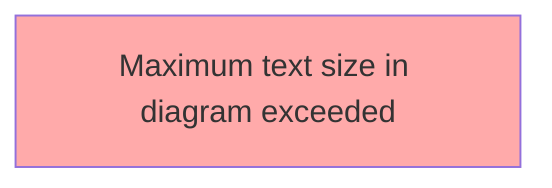 beg_ckt proj:
beg_layout :
  Units: m;
  EgsUnits: MM;
  Resolution: 2.5e-08 units;
  EgsResolution: 0.0001 egsunits;
end_layout;
beg_momMdl :
Mesh:
  Freq: 90;
  Cd: 0.000108297758135475;
  Wl: 0.0021659551627095;
  Cpwl: 20;
;
NdefIA 1395:
  p 1: -0.0007 0.0021 0.000175,
  p 2: -0.0007 0.0021659551627095 0.000175,
  p 3: -0.0007 0.00227425292084498 0.000175,
  p 4: -0.0007 0.00238255067898045 0.000175,
  p 5: -0.0007 0.00249084843711593 0.000175,
  p 6: -0.0007 0.00259914619525141 0.000175,
  p 7: -0.0007 0.00270744395338688 0.000175,
  p 8: -0.0007 0.00281574171152236 0.000175,
  p 9: -0.0007 0.00292403946965783 0.000175,
  p 10: -0.0007 0.00303233722779331 0.000175,
  p 11: -0.0007 0.00314063498592878 0.000175,
  p 12: -0.0007 0.00324893274406426 0.000175,
  p 13: -0.0007 0.00335723050219973 0.000175,
  p 14: -0.0007 0.003415 0.000175,
  p 15: -0.000678340448372905 0.0021216595516271 0.000175,
  p 16: -0.000678340448372905 0.0021659551627095 0.000175,
  p 17: -0.000678340448372905 0.00227425292084498 0.000175,
  p 18: -0.000678340448372905 0.00238255067898045 0.000175,
  p 19: -0.000678340448372905 0.00249084843711593 0.000175,
  p 20: -0.000678340448372905 0.00259914619525141 0.000175,
  p 21: -0.000678340448372905 0.00270744395338688 0.000175,
  p 22: -0.000678340448372905 0.00281574171152236 0.000175,
  p 23: -0.000678340448372905 0.00292403946965783 0.000175,
  p 24: -0.000678340448372905 0.00303233722779331 0.000175,
  p 25: -0.000678340448372905 0.00314063498592878 0.000175,
  p 26: -0.000678340448372905 0.00324893274406426 0.000175,
  p 27: -0.000678340448372905 0.00335723050219973 0.000175,
  p 28: -0.000678340448372905 0.0033933404483729 0.000175,
  p 29: -0.00066 0.00138 0.000175,
  p 30: -0.000659984621215338 0.00129956895622011 0.000175,
  p 31: -0.000659963914187014 0.00119127119808464 0.000175,
  p 32: -0.00065994320715869 0.00108297343994916 0.000175,
  p 33: -0.000659922500130366 0.000974675681813688 0.000175,
  p 34: -0.000659901793102042 0.000866377923678213 0.000175,
  p 35: -0.000659881086073717 0.000758080165542737 0.000175,
  p 36: -0.000659860379045393 0.000649782407407262 0.000175,
  p 37: -0.000659839672017069 0.000541484649271787 0.000175,
  p 38: -0.000659818964988745 0.000433186891136312 0.000175,
  p 39: -0.000659798257960421 0.000324889133000836 0.000175,
  p 40: -0.000659777550932097 0.000216591374865361 0.000175,
  p 41: -0.000659756843903772 0.000108293616729886 0.000175,
  p 42: -0.000659736136875448 -4.14140558913329e-09 0.000175,
  p 43: -0.000659715429847124 -0.000108301899541064 0.000175,
  p 44: -0.0006596947228188 -0.00021659965767654 0.000175,
  p 45: -0.000659674015790476 -0.000324897415812015 0.000175,
  p 46: -0.000659653308762151 -0.00043319517394749 0.000175,
  p 47: -0.000659632601733827 -0.000541492932082965 0.000175,
  p 48: -0.000659611894705503 -0.00064979069021844 0.000175,
  p 49: -0.000659591187677179 -0.000758088448353916 0.000175,
  p 50: -0.000659570480648855 -0.000866386206489391 0.000175,
  p 51: -0.000659549773620531 -0.000974683964624866 0.000175,
  p 52: -0.000659529066592206 -0.00108298172276034 0.000175,
  p 53: -0.000659508359563882 -0.00119127948089582 0.000175,
  p 54: -0.000659487652535558 -0.00129957723903129 0.000175,
  p 55: -0.000659466945507234 -0.00140787499716677 0.000175,
  p 56: -0.00065944623847891 -0.00151617275530224 0.000175,
  p 57: -0.000659425531450586 -0.00162447051343772 0.000175,
  p 58: -0.000659404824422261 -0.00173276827157319 0.000175,
  p 59: -0.000659384117393937 -0.00184106602970867 0.000175,
  p 60: -0.000659363410365613 -0.00194936378784414 0.000175,
  p 61: -0.000659342703337289 -0.00205766154597962 0.000175,
  p 62: -0.000659321996308965 -0.00216595930411509 0.000175,
  p 63: -0.00065930128928064 -0.00227425706225057 0.000175,
  p 64: -0.000659280582252316 -0.00238255482038604 0.000175,
  p 65: -0.000659259875223992 -0.00249085257852152 0.000175,
  p 66: -0.000659239168195668 -0.00259915033665699 0.000175,
  p 67: -0.000659218461167344 -0.00270744809479247 0.000175,
  p 68: -0.000659197754139019 -0.00281574585292794 0.000175,
  p 69: -0.000659177047110695 -0.00292404361106342 0.000175,
  p 70: -0.000659156340082371 -0.0030323413691989 0.000175,
  p 71: -0.000659135633054047 -0.00314063912733437 0.000175,
  p 72: -0.000659114926025723 -0.00324893688546985 0.000175,
  p 73: -0.000659094218997398 -0.00335723464360532 0.000175,
  p 74: -0.000659073511969074 -0.0034655324017408 0.000175,
  p 75: -0.00065905280494075 -0.00357383015987627 0.000175,
  p 76: -0.000659032097912426 -0.00368212791801175 0.000175,
  p 77: -0.000659011390884102 -0.00379042567614722 0.000175,
  p 78: -0.000659 -0.00385 0.000175,
  p 79: -0.000649786548812851 0.0021 0.000175,
  p 80: -0.000649786548812851 0.0021216595516271 0.000175,
  p 81: -0.000649786548812851 0.0021659551627095 0.000175,
  p 82: -0.000649786548812851 0.00227425292084498 0.000175,
  p 83: -0.000649786548812851 0.00238255067898045 0.000175,
  p 84: -0.000649786548812851 0.00249084843711593 0.000175,
  p 85: -0.000649786548812851 0.00259914619525141 0.000175,
  p 86: -0.000649786548812851 0.00270744395338688 0.000175,
  p 87: -0.000649786548812851 0.00281574171152236 0.000175,
  p 88: -0.000649786548812851 0.00292403946965783 0.000175,
  p 89: -0.000649786548812851 0.00303233722779331 0.000175,
  p 90: -0.000649786548812851 0.00314063498592878 0.000175,
  p 91: -0.000649786548812851 0.00324893274406426 0.000175,
  p 92: -0.000649786548812851 0.00335723050219973 0.000175,
  p 93: -0.000649786548812851 0.0033933404483729 0.000175,
  p 94: -0.000649786548812851 0.003415 0.000175,
  p 95: -0.000638336306571312 0.0013583404483729 0.000175,
  p 96: -0.000638325069984171 0.0012995730976257 0.000175,
  p 97: -0.000638304362955847 0.00119127533949023 0.000175,
  p 98: -0.000638283655927523 0.00108297758135475 0.000175,
  p 99: -0.000638262948899199 0.000974679823219277 0.000175,
  p 100: -0.000638242241870874 0.000866382065083802 0.000175,
  p 101: -0.00063822153484255 0.000758084306948327 0.000175,
  p 102: -0.000638200827814226 0.000649786548812851 0.000175,
  p 103: -0.000638180120785902 0.000541488790677376 0.000175,
  p 104: -0.000638159413757578 0.000433191032541901 0.000175,
  p 105: -0.000638138706729253 0.000324893274406426 0.000175,
  p 106: -0.000638117999700929 0.00021659551627095 0.000175,
  p 107: -0.000638097292672605 0.000108297758135475 0.000175,
  p 108: -0.000638076585644281 0 0.000175,
  p 109: -0.000638055878615957 -0.000108297758135475 0.000175,
  p 110: -0.000638035171587633 -0.00021659551627095 0.000175,
  p 111: -0.000638014464559308 -0.000324893274406426 0.000175,
  p 112: -0.000637993757530984 -0.000433191032541901 0.000175,
  p 113: -0.00063797305050266 -0.000541488790677376 0.000175,
  p 114: -0.000637952343474336 -0.000649786548812851 0.000175,
  p 115: -0.000637931636446012 -0.000758084306948327 0.000175,
  p 116: -0.000637910929417687 -0.000866382065083802 0.000175,
  p 117: -0.000637890222389363 -0.000974679823219277 0.000175,
  p 118: -0.000637869515361039 -0.00108297758135475 0.000175,
  p 119: -0.000637848808332715 -0.00119127533949023 0.000175,
  p 120: -0.000637828101304391 -0.0012995730976257 0.000175,
  p 121: -0.000637807394276067 -0.00140787085576118 0.000175,
  p 122: -0.000637786687247742 -0.00151616861389665 0.000175,
  p 123: -0.000637765980219418 -0.00162446637203213 0.000175,
  p 124: -0.000637745273191094 -0.0017327641301676 0.000175,
  p 125: -0.00063772456616277 -0.00184106188830308 0.000175,
  p 126: -0.000637703859134446 -0.00194935964643855 0.000175,
  p 127: -0.000637683152106122 -0.00205765740457403 0.000175,
  p 128: -0.000637662445077797 -0.0021659551627095 0.000175,
  p 129: -0.000637641738049473 -0.00227425292084498 0.000175,
  p 130: -0.000637621031021149 -0.00238255067898045 0.000175,
  p 131: -0.000637600323992825 -0.00249084843711593 0.000175,
  p 132: -0.000637579616964501 -0.00259914619525141 0.000175,
  p 133: -0.000637558909936176 -0.00270744395338688 0.000175,
  p 134: -0.000637538202907852 -0.00281574171152236 0.000175,
  p 135: -0.000637517495879528 -0.00292403946965783 0.000175,
  p 136: -0.000637496788851204 -0.00303233722779331 0.000175,
  p 137: -0.00063747608182288 -0.00314063498592878 0.000175,
  p 138: -0.000637455374794556 -0.00324893274406426 0.000175,
  p 139: -0.000637434667766231 -0.00335723050219973 0.000175,
  p 140: -0.000637413960737907 -0.00346552826033521 0.000175,
  p 141: -0.000637393253709583 -0.00357382601847068 0.000175,
  p 142: -0.000637372546681259 -0.00368212377660616 0.000175,
  p 143: -0.000637351839652935 -0.00379042153474163 0.000175,
  p 144: -0.000637344589382642 -0.00382834044837291 0.000175,
  p 145: -0.000541488790677376 -0.00385 0.000175,
  p 146: -0.000541488790677376 -0.00382834044837291 0.000175,
  p 147: -0.000541488790677376 -0.00379042153474163 0.000175,
  p 148: -0.000541488790677376 -0.00368212377660616 0.000175,
  p 149: -0.000541488790677376 -0.00357382601847068 0.000175,
  p 150: -0.000541488790677376 -0.00346552826033521 0.000175,
  p 151: -0.000541488790677376 -0.00335723050219973 0.000175,
  p 152: -0.000541488790677376 -0.00324893274406426 0.000175,
  p 153: -0.000541488790677376 -0.00314063498592878 0.000175,
  p 154: -0.000541488790677376 -0.00303233722779331 0.000175,
  p 155: -0.000541488790677376 -0.00292403946965783 0.000175,
  p 156: -0.000541488790677376 -0.00281574171152236 0.000175,
  p 157: -0.000541488790677376 -0.00270744395338688 0.000175,
  p 158: -0.000541488790677376 -0.00259914619525141 0.000175,
  p 159: -0.000541488790677376 -0.00249084843711593 0.000175,
  p 160: -0.000541488790677376 -0.00238255067898045 0.000175,
  p 161: -0.000541488790677376 -0.00227425292084498 0.000175,
  p 162: -0.000541488790677376 -0.0021659551627095 0.000175,
  p 163: -0.000541488790677376 -0.00205765740457403 0.000175,
  p 164: -0.000541488790677376 -0.00194935964643855 0.000175,
  p 165: -0.000541488790677376 -0.00184106188830308 0.000175,
  p 166: -0.000541488790677376 -0.0017327641301676 0.000175,
  p 167: -0.000541488790677376 -0.00162446637203213 0.000175,
  p 168: -0.000541488790677376 -0.00151616861389665 0.000175,
  p 169: -0.000541488790677376 -0.00140787085576118 0.000175,
  p 170: -0.000541488790677376 -0.0012995730976257 0.000175,
  p 171: -0.000541488790677376 -0.00119127533949023 0.000175,
  p 172: -0.000541488790677376 -0.00108297758135475 0.000175,
  p 173: -0.000541488790677376 -0.000974679823219277 0.000175,
  p 174: -0.000541488790677376 -0.000866382065083802 0.000175,
  p 175: -0.000541488790677376 -0.000758084306948327 0.000175,
  p 176: -0.000541488790677376 -0.000649786548812851 0.000175,
  p 177: -0.000541488790677376 -0.000541488790677376 0.000175,
  p 178: -0.000541488790677376 -0.000433191032541901 0.000175,
  p 179: -0.000541488790677376 -0.000324893274406426 0.000175,
  p 180: -0.000541488790677376 -0.00021659551627095 0.000175,
  p 181: -0.000541488790677376 -0.000108297758135475 0.000175,
  p 182: -0.000541488790677376 0 0.000175,
  p 183: -0.000541488790677376 0.000108297758135475 0.000175,
  p 184: -0.000541488790677376 0.00021659551627095 0.000175,
  p 185: -0.000541488790677376 0.000324893274406426 0.000175,
  p 186: -0.000541488790677376 0.000433191032541901 0.000175,
  p 187: -0.000541488790677376 0.000541488790677376 0.000175,
  p 188: -0.000541488790677376 0.000649786548812851 0.000175,
  p 189: -0.000541488790677376 0.000758084306948327 0.000175,
  p 190: -0.000541488790677376 0.000866382065083802 0.000175,
  p 191: -0.000541488790677376 0.000974679823219277 0.000175,
  p 192: -0.000541488790677376 0.00108297758135475 0.000175,
  p 193: -0.000541488790677376 0.00119127533949023 0.000175,
  p 194: -0.000541488790677376 0.0012995730976257 0.000175,
  p 195: -0.000541488790677376 0.0013583404483729 0.000175,
  p 196: -0.000541488790677376 0.00138 0.000175,
  p 197: -0.000541488790677376 0.0021 0.000175,
  p 198: -0.000541488790677376 0.0021216595516271 0.000175,
  p 199: -0.000541488790677376 0.0021659551627095 0.000175,
  p 200: -0.000541488790677376 0.00227425292084498 0.000175,
  p 201: -0.000541488790677376 0.00238255067898045 0.000175,
  p 202: -0.000541488790677376 0.00249084843711593 0.000175,
  p 203: -0.000541488790677376 0.00259914619525141 0.000175,
  p 204: -0.000541488790677376 0.00270744395338688 0.000175,
  p 205: -0.000541488790677376 0.00281574171152236 0.000175,
  p 206: -0.000541488790677376 0.00292403946965783 0.000175,
  p 207: -0.000541488790677376 0.00303233722779331 0.000175,
  p 208: -0.000541488790677376 0.00314063498592878 0.000175,
  p 209: -0.000541488790677376 0.00324893274406426 0.000175,
  p 210: -0.000541488790677376 0.00335723050219973 0.000175,
  p 211: -0.000541488790677376 0.0033933404483729 0.000175,
  p 212: -0.000541488790677376 0.003415 0.000175,
  p 213: -0.000433191032541901 -0.00385 0.000175,
  p 214: -0.000433191032541901 -0.00382834044837291 0.000175,
  p 215: -0.000433191032541901 -0.00379042153474163 0.000175,
  p 216: -0.000433191032541901 -0.00368212377660616 0.000175,
  p 217: -0.000433191032541901 -0.00357382601847068 0.000175,
  p 218: -0.000433191032541901 -0.00346552826033521 0.000175,
  p 219: -0.000433191032541901 -0.00335723050219973 0.000175,
  p 220: -0.000433191032541901 -0.00324893274406426 0.000175,
  p 221: -0.000433191032541901 -0.00314063498592878 0.000175,
  p 222: -0.000433191032541901 -0.00303233722779331 0.000175,
  p 223: -0.000433191032541901 -0.00292403946965783 0.000175,
  p 224: -0.000433191032541901 -0.00281574171152236 0.000175,
  p 225: -0.000433191032541901 -0.00270744395338688 0.000175,
  p 226: -0.000433191032541901 -0.00259914619525141 0.000175,
  p 227: -0.000433191032541901 -0.00249084843711593 0.000175,
  p 228: -0.000433191032541901 -0.00238255067898045 0.000175,
  p 229: -0.000433191032541901 -0.00227425292084498 0.000175,
  p 230: -0.000433191032541901 -0.0021659551627095 0.000175,
  p 231: -0.000433191032541901 -0.00205765740457403 0.000175,
  p 232: -0.000433191032541901 -0.00194935964643855 0.000175,
  p 233: -0.000433191032541901 -0.00184106188830308 0.000175,
  p 234: -0.000433191032541901 -0.0017327641301676 0.000175,
  p 235: -0.000433191032541901 -0.00162446637203213 0.000175,
  p 236: -0.000433191032541901 -0.00151616861389665 0.000175,
  p 237: -0.000433191032541901 -0.00140787085576118 0.000175,
  p 238: -0.000433191032541901 -0.0012995730976257 0.000175,
  p 239: -0.000433191032541901 -0.00119127533949023 0.000175,
  p 240: -0.000433191032541901 -0.00108297758135475 0.000175,
  p 241: -0.000433191032541901 -0.000974679823219277 0.000175,
  p 242: -0.000433191032541901 -0.000866382065083802 0.000175,
  p 243: -0.000433191032541901 -0.000758084306948327 0.000175,
  p 244: -0.000433191032541901 -0.000649786548812851 0.000175,
  p 245: -0.000433191032541901 -0.000541488790677376 0.000175,
  p 246: -0.000433191032541901 -0.000433191032541901 0.000175,
  p 247: -0.000433191032541901 -0.000324893274406426 0.000175,
  p 248: -0.000433191032541901 -0.00021659551627095 0.000175,
  p 249: -0.000433191032541901 -0.000108297758135475 0.000175,
  p 250: -0.000433191032541901 0 0.000175,
  p 251: -0.000433191032541901 0.000108297758135475 0.000175,
  p 252: -0.000433191032541901 0.00021659551627095 0.000175,
  p 253: -0.000433191032541901 0.000324893274406426 0.000175,
  p 254: -0.000433191032541901 0.000433191032541901 0.000175,
  p 255: -0.000433191032541901 0.000541488790677376 0.000175,
  p 256: -0.000433191032541901 0.000649786548812851 0.000175,
  p 257: -0.000433191032541901 0.000758084306948327 0.000175,
  p 258: -0.000433191032541901 0.000866382065083802 0.000175,
  p 259: -0.000433191032541901 0.000974679823219277 0.000175,
  p 260: -0.000433191032541901 0.00108297758135475 0.000175,
  p 261: -0.000433191032541901 0.00119127533949023 0.000175,
  p 262: -0.000433191032541901 0.0012995730976257 0.000175,
  p 263: -0.000433191032541901 0.0013583404483729 0.000175,
  p 264: -0.000433191032541901 0.00138 0.000175,
  p 265: -0.000433191032541901 0.0021 0.000175,
  p 266: -0.000433191032541901 0.0021216595516271 0.000175,
  p 267: -0.000433191032541901 0.0021659551627095 0.000175,
  p 268: -0.000433191032541901 0.00227425292084498 0.000175,
  p 269: -0.000433191032541901 0.00238255067898045 0.000175,
  p 270: -0.000433191032541901 0.00249084843711593 0.000175,
  p 271: -0.000433191032541901 0.00259914619525141 0.000175,
  p 272: -0.000433191032541901 0.00270744395338688 0.000175,
  p 273: -0.000433191032541901 0.00281574171152236 0.000175,
  p 274: -0.000433191032541901 0.00292403946965783 0.000175,
  p 275: -0.000433191032541901 0.00303233722779331 0.000175,
  p 276: -0.000433191032541901 0.00314063498592878 0.000175,
  p 277: -0.000433191032541901 0.00324893274406426 0.000175,
  p 278: -0.000433191032541901 0.00335723050219973 0.000175,
  p 279: -0.000433191032541901 0.0033933404483729 0.000175,
  p 280: -0.000433191032541901 0.003415 0.000175,
  p 281: -0.000324893274406426 -0.00385 0.000175,
  p 282: -0.000324893274406426 -0.00382834044837291 0.000175,
  p 283: -0.000324893274406426 -0.00379042153474163 0.000175,
  p 284: -0.000324893274406426 -0.00368212377660616 0.000175,
  p 285: -0.000324893274406426 -0.00357382601847068 0.000175,
  p 286: -0.000324893274406426 -0.00346552826033521 0.000175,
  p 287: -0.000324893274406426 -0.00335723050219973 0.000175,
  p 288: -0.000324893274406426 -0.00324893274406426 0.000175,
  p 289: -0.000324893274406426 -0.00314063498592878 0.000175,
  p 290: -0.000324893274406426 -0.00303233722779331 0.000175,
  p 291: -0.000324893274406426 -0.00292403946965783 0.000175,
  p 292: -0.000324893274406426 -0.00281574171152236 0.000175,
  p 293: -0.000324893274406426 -0.00270744395338688 0.000175,
  p 294: -0.000324893274406426 -0.00259914619525141 0.000175,
  p 295: -0.000324893274406426 -0.00249084843711593 0.000175,
  p 296: -0.000324893274406426 -0.00238255067898045 0.000175,
  p 297: -0.000324893274406426 -0.00227425292084498 0.000175,
  p 298: -0.000324893274406426 -0.0021659551627095 0.000175,
  p 299: -0.000324893274406426 -0.00205765740457403 0.000175,
  p 300: -0.000324893274406426 -0.00194935964643855 0.000175,
  p 301: -0.000324893274406426 -0.00184106188830308 0.000175,
  p 302: -0.000324893274406426 -0.0017327641301676 0.000175,
  p 303: -0.000324893274406426 -0.00162446637203213 0.000175,
  p 304: -0.000324893274406426 -0.00151616861389665 0.000175,
  p 305: -0.000324893274406426 -0.00140787085576118 0.000175,
  p 306: -0.000324893274406426 -0.0012995730976257 0.000175,
  p 307: -0.000324893274406426 -0.00119127533949023 0.000175,
  p 308: -0.000324893274406426 -0.00108297758135475 0.000175,
  p 309: -0.000324893274406426 -0.000974679823219277 0.000175,
  p 310: -0.000324893274406426 -0.000866382065083802 0.000175,
  p 311: -0.000324893274406426 -0.000758084306948327 0.000175,
  p 312: -0.000324893274406426 -0.000649786548812851 0.000175,
  p 313: -0.000324893274406426 -0.000541488790677376 0.000175,
  p 314: -0.000324893274406426 -0.000433191032541901 0.000175,
  p 315: -0.000324893274406426 -0.000324893274406426 0.000175,
  p 316: -0.000324893274406426 -0.00021659551627095 0.000175,
  p 317: -0.000324893274406426 -0.000108297758135475 0.000175,
  p 318: -0.000324893274406426 0 0.000175,
  p 319: -0.000324893274406426 0.000108297758135475 0.000175,
  p 320: -0.000324893274406426 0.00021659551627095 0.000175,
  p 321: -0.000324893274406426 0.000324893274406426 0.000175,
  p 322: -0.000324893274406426 0.000433191032541901 0.000175,
  p 323: -0.000324893274406426 0.000541488790677376 0.000175,
  p 324: -0.000324893274406426 0.000649786548812851 0.000175,
  p 325: -0.000324893274406426 0.000758084306948327 0.000175,
  p 326: -0.000324893274406426 0.000866382065083802 0.000175,
  p 327: -0.000324893274406426 0.000974679823219277 0.000175,
  p 328: -0.000324893274406426 0.00108297758135475 0.000175,
  p 329: -0.000324893274406426 0.00119127533949023 0.000175,
  p 330: -0.000324893274406426 0.0012995730976257 0.000175,
  p 331: -0.000324893274406426 0.0013583404483729 0.000175,
  p 332: -0.000324893274406426 0.00138 0.000175,
  p 333: -0.000324893274406426 0.0021 0.000175,
  p 334: -0.000324893274406426 0.0021216595516271 0.000175,
  p 335: -0.000324893274406426 0.0021659551627095 0.000175,
  p 336: -0.000324893274406426 0.00227425292084498 0.000175,
  p 337: -0.000324893274406426 0.00238255067898045 0.000175,
  p 338: -0.000324893274406426 0.00249084843711593 0.000175,
  p 339: -0.000324893274406426 0.00259914619525141 0.000175,
  p 340: -0.000324893274406426 0.00270744395338688 0.000175,
  p 341: -0.000324893274406426 0.00281574171152236 0.000175,
  p 342: -0.000324893274406426 0.00292403946965783 0.000175,
  p 343: -0.000324893274406426 0.00303233722779331 0.000175,
  p 344: -0.000324893274406426 0.00314063498592878 0.000175,
  p 345: -0.000324893274406426 0.00324893274406426 0.000175,
  p 346: -0.000324893274406426 0.00335723050219973 0.000175,
  p 347: -0.000324893274406426 0.0033933404483729 0.000175,
  p 348: -0.000324893274406426 0.003415 0.000175,
  p 349: -0.00021659551627095 -0.00385 0.000175,
  p 350: -0.00021659551627095 -0.00382834044837291 0.000175,
  p 351: -0.00021659551627095 -0.00379042153474163 0.000175,
  p 352: -0.00021659551627095 -0.00368212377660616 0.000175,
  p 353: -0.00021659551627095 -0.00357382601847068 0.000175,
  p 354: -0.00021659551627095 -0.00346552826033521 0.000175,
  p 355: -0.00021659551627095 -0.00335723050219973 0.000175,
  p 356: -0.00021659551627095 -0.00324893274406426 0.000175,
  p 357: -0.00021659551627095 -0.00314063498592878 0.000175,
  p 358: -0.00021659551627095 -0.00303233722779331 0.000175,
  p 359: -0.00021659551627095 -0.00292403946965783 0.000175,
  p 360: -0.00021659551627095 -0.00281574171152236 0.000175,
  p 361: -0.00021659551627095 -0.00270744395338688 0.000175,
  p 362: -0.00021659551627095 -0.00259914619525141 0.000175,
  p 363: -0.00021659551627095 -0.00249084843711593 0.000175,
  p 364: -0.00021659551627095 -0.00238255067898045 0.000175,
  p 365: -0.00021659551627095 -0.00227425292084498 0.000175,
  p 366: -0.00021659551627095 -0.0021659551627095 0.000175,
  p 367: -0.00021659551627095 -0.00205765740457403 0.000175,
  p 368: -0.00021659551627095 -0.00194935964643855 0.000175,
  p 369: -0.00021659551627095 -0.00184106188830308 0.000175,
  p 370: -0.00021659551627095 -0.0017327641301676 0.000175,
  p 371: -0.00021659551627095 -0.00162446637203213 0.000175,
  p 372: -0.00021659551627095 -0.00151616861389665 0.000175,
  p 373: -0.00021659551627095 -0.00140787085576118 0.000175,
  p 374: -0.00021659551627095 -0.0012995730976257 0.000175,
  p 375: -0.00021659551627095 -0.00119127533949023 0.000175,
  p 376: -0.00021659551627095 -0.00108297758135475 0.000175,
  p 377: -0.00021659551627095 -0.000974679823219277 0.000175,
  p 378: -0.00021659551627095 -0.000866382065083802 0.000175,
  p 379: -0.00021659551627095 -0.000758084306948327 0.000175,
  p 380: -0.00021659551627095 -0.000649786548812851 0.000175,
  p 381: -0.00021659551627095 -0.000541488790677376 0.000175,
  p 382: -0.00021659551627095 -0.000433191032541901 0.000175,
  p 383: -0.00021659551627095 -0.000324893274406426 0.000175,
  p 384: -0.00021659551627095 -0.00021659551627095 0.000175,
  p 385: -0.00021659551627095 -0.000108297758135475 0.000175,
  p 386: -0.00021659551627095 0 0.000175,
  p 387: -0.00021659551627095 0.000108297758135475 0.000175,
  p 388: -0.00021659551627095 0.00021659551627095 0.000175,
  p 389: -0.00021659551627095 0.000324893274406426 0.000175,
  p 390: -0.00021659551627095 0.000433191032541901 0.000175,
  p 391: -0.00021659551627095 0.000541488790677376 0.000175,
  p 392: -0.00021659551627095 0.000649786548812851 0.000175,
  p 393: -0.00021659551627095 0.000758084306948327 0.000175,
  p 394: -0.00021659551627095 0.000866382065083802 0.000175,
  p 395: -0.00021659551627095 0.000974679823219277 0.000175,
  p 396: -0.00021659551627095 0.00108297758135475 0.000175,
  p 397: -0.00021659551627095 0.00119127533949023 0.000175,
  p 398: -0.00021659551627095 0.0012995730976257 0.000175,
  p 399: -0.00021659551627095 0.0013583404483729 0.000175,
  p 400: -0.00021659551627095 0.00138 0.000175,
  p 401: -0.00021659551627095 0.0021 0.000175,
  p 402: -0.00021659551627095 0.0021216595516271 0.000175,
  p 403: -0.00021659551627095 0.0021659551627095 0.000175,
  p 404: -0.00021659551627095 0.00227425292084498 0.000175,
  p 405: -0.00021659551627095 0.00238255067898045 0.000175,
  p 406: -0.00021659551627095 0.00249084843711593 0.000175,
  p 407: -0.00021659551627095 0.00259914619525141 0.000175,
  p 408: -0.00021659551627095 0.00270744395338688 0.000175,
  p 409: -0.00021659551627095 0.00281574171152236 0.000175,
  p 410: -0.00021659551627095 0.00292403946965783 0.000175,
  p 411: -0.00021659551627095 0.00303233722779331 0.000175,
  p 412: -0.00021659551627095 0.00314063498592878 0.000175,
  p 413: -0.00021659551627095 0.00324893274406426 0.000175,
  p 414: -0.00021659551627095 0.00335723050219973 0.000175,
  p 415: -0.00021659551627095 0.0033933404483729 0.000175,
  p 416: -0.00021659551627095 0.003415 0.000175,
  p 417: -0.000182659551627095 -0.00362979384578623 0.000175,
  p 418: -0.000182659551627095 -0.00357382601847068 0.000175,
  p 419: -0.000182659551627095 -0.00346552826033521 0.000175,
  p 420: -0.000182659551627095 -0.00335723050219973 0.000175,
  p 421: -0.000182659551627095 -0.00324893274406426 0.000175,
  p 422: -0.000182659551627095 -0.00314063498592878 0.000175,
  p 423: -0.000182659551627095 -0.00303233722779331 0.000175,
  p 424: -0.000182659551627095 -0.00292403946965783 0.000175,
  p 425: -0.000182659551627095 -0.00281574171152236 0.000175,
  p 426: -0.000182659551627095 -0.00270744395338688 0.000175,
  p 427: -0.000182659551627095 -0.00259914619525141 0.000175,
  p 428: -0.000182659551627095 -0.00249084843711593 0.000175,
  p 429: -0.000182659551627095 -0.00238255067898045 0.000175,
  p 430: -0.000182659551627095 -0.00227425292084498 0.000175,
  p 431: -0.000182659551627095 -0.0021659551627095 0.000175,
  p 432: -0.000182659551627095 -0.00205765740457403 0.000175,
  p 433: -0.000182659551627095 -0.00194935964643855 0.000175,
  p 434: -0.000182659551627095 -0.00184106188830308 0.000175,
  p 435: -0.000182659551627095 -0.0017327641301676 0.000175,
  p 436: -0.000182659551627095 -0.00162446637203213 0.000175,
  p 437: -0.000182659551627095 -0.00151616861389665 0.000175,
  p 438: -0.000182659551627095 -0.00140787085576118 0.000175,
  p 439: -0.000182659551627095 -0.0012995730976257 0.000175,
  p 440: -0.000182659551627095 -0.00119127533949023 0.000175,
  p 441: -0.000182659551627095 -0.00108297758135475 0.000175,
  p 442: -0.000182659551627095 -0.000974679823219277 0.000175,
  p 443: -0.000182659551627095 -0.000866382065083802 0.000175,
  p 444: -0.000182659551627095 -0.000758084306948327 0.000175,
  p 445: -0.000182659551627095 -0.000649786548812851 0.000175,
  p 446: -0.000182659551627095 -0.000541488790677376 0.000175,
  p 447: -0.000182659551627095 -0.000433191032541901 0.000175,
  p 448: -0.000182659551627095 -0.000324893274406426 0.000175,
  p 449: -0.000182659551627095 -0.00021659551627095 0.000175,
  p 450: -0.000182659551627095 -0.000108297758135475 0.000175,
  p 451: -0.000182659551627095 0 0.000175,
  p 452: -0.000182659551627095 0.000108297758135475 0.000175,
  p 453: -0.000182659551627095 0.00021659551627095 0.000175,
  p 454: -0.000182659551627095 0.000324893274406426 0.000175,
  p 455: -0.000182659551627095 0.000433191032541901 0.000175,
  p 456: -0.000182659551627095 0.000541488790677376 0.000175,
  p 457: -0.000182659551627095 0.000649786548812851 0.000175,
  p 458: -0.000182659551627095 0.000758084306948327 0.000175,
  p 459: -0.000182659551627095 0.000866382065083802 0.000175,
  p 460: -0.000182659551627095 0.000974679823219277 0.000175,
  p 461: -0.000182659551627095 0.00108297758135475 0.000175,
  p 462: -0.000182659551627095 0.00119127533949023 0.000175,
  p 463: -0.000182659551627095 0.0012995730976257 0.000175,
  p 464: -0.000182659551627095 0.0013583404483729 0.000175,
  p 465: -0.000161 -0.00362 0.000175,
  p 466: -0.000161 -0.00357382601847068 0.000175,
  p 467: -0.000161 -0.00346552826033521 0.000175,
  p 468: -0.000161 -0.00335723050219973 0.000175,
  p 469: -0.000161 -0.00324893274406426 0.000175,
  p 470: -0.000161 -0.00314063498592878 0.000175,
  p 471: -0.000161 -0.00303233722779331 0.000175,
  p 472: -0.000161 -0.00292403946965783 0.000175,
  p 473: -0.000161 -0.00281574171152236 0.000175,
  p 474: -0.000161 -0.00270744395338688 0.000175,
  p 475: -0.000161 -0.00259914619525141 0.000175,
  p 476: -0.000161 -0.00249084843711593 0.000175,
  p 477: -0.000161 -0.00238255067898045 0.000175,
  p 478: -0.000161 -0.00227425292084498 0.000175,
  p 479: -0.000161 -0.0021659551627095 0.000175,
  p 480: -0.000161 -0.00205765740457403 0.000175,
  p 481: -0.000161 -0.00194935964643855 0.000175,
  p 482: -0.000161 -0.00184106188830308 0.000175,
  p 483: -0.000161 -0.0017327641301676 0.000175,
  p 484: -0.000161 -0.00162446637203213 0.000175,
  p 485: -0.000161 -0.00151616861389665 0.000175,
  p 486: -0.000161 -0.00140787085576118 0.000175,
  p 487: -0.000161 -0.0012995730976257 0.000175,
  p 488: -0.000161 -0.00119127533949023 0.000175,
  p 489: -0.000161 -0.00108297758135475 0.000175,
  p 490: -0.000161 -0.000974679823219277 0.000175,
  p 491: -0.000161 -0.000866382065083802 0.000175,
  p 492: -0.000161 -0.000758084306948327 0.000175,
  p 493: -0.000161 -0.000649786548812851 0.000175,
  p 494: -0.000161 -0.000541488790677376 0.000175,
  p 495: -0.000161 -0.000433191032541901 0.000175,
  p 496: -0.000161 -0.000324893274406426 0.000175,
  p 497: -0.000161 -0.00021659551627095 0.000175,
  p 498: -0.000161 -0.000108297758135475 0.000175,
  p 499: -0.000161 0 0.000175,
  p 500: -0.000161 0.000108297758135475 0.000175,
  p 501: -0.000161 0.00021659551627095 0.000175,
  p 502: -0.000161 0.000324893274406426 0.000175,
  p 503: -0.000161 0.000433191032541901 0.000175,
  p 504: -0.000161 0.000541488790677376 0.000175,
  p 505: -0.000161 0.000649786548812851 0.000175,
  p 506: -0.000161 0.000758084306948327 0.000175,
  p 507: -0.000161 0.000866382065083802 0.000175,
  p 508: -0.000161 0.000974679823219277 0.000175,
  p 509: -0.000161 0.00108297758135475 0.000175,
  p 510: -0.000161 0.00119127533949023 0.000175,
  p 511: -0.000161 0.0012995730976257 0.000175,
  p 512: -0.000161 0.00138 0.000175,
  p 513: -0.000154159551627095 0.0021216595516271 0.000175,
  p 514: -0.000154159551627095 0.0021659551627095 0.000175,
  p 515: -0.000154159551627095 0.00227425292084498 0.000175,
  p 516: -0.000154159551627095 0.0023816595516271 0.000175,
  p 517: -0.0001325 0.0021 0.000175,
  p 518: -0.0001325 0.0021659551627095 0.000175,
  p 519: -0.0001325 0.00227425292084498 0.000175,
  p 520: -0.0001325 0.00236 0.000175,
  p 521: -0.000118659551627095 -0.00382834044837291 0.000175,
  p 522: -0.000118659551627095 -0.00379042153474163 0.000175,
  p 523: -0.000118659551627095 -0.00368609384578623 0.000175,
  p 524: -0.000111 -0.00362 0.000175,
  p 525: -0.000111 -0.00350416892935373 0.000175,
  p 526: -0.000111 -0.00339813714957212 0.000175,
  p 527: -0.000111 -0.00329210536979051 0.000175,
  p 528: -0.000111 -0.00318607359000889 0.000175,
  p 529: -0.000111 -0.00308004181022728 0.000175,
  p 530: -0.000111 -0.00297401003044567 0.000175,
  p 531: -0.000111 -0.00286797825066406 0.000175,
  p 532: -0.000111 -0.00276194647088245 0.000175,
  p 533: -0.000111 -0.00265591469110084 0.000175,
  p 534: -0.000111 -0.00254988291131923 0.000175,
  p 535: -0.000111 -0.00244385113153762 0.000175,
  p 536: -0.000111 -0.00233781935175601 0.000175,
  p 537: -0.000111 -0.0022317875719744 0.000175,
  p 538: -0.000111 -0.00212575579219278 0.000175,
  p 539: -0.000111 -0.00201972401241117 0.000175,
  p 540: -0.000111 -0.00191369223262956 0.000175,
  p 541: -0.000111 -0.00180766045284795 0.000175,
  p 542: -0.000111 -0.00170162867306634 0.000175,
  p 543: -0.000111 -0.00159559689328473 0.000175,
  p 544: -0.000111 -0.00148956511350312 0.000175,
  p 545: -0.000111 -0.00138353333372151 0.000175,
  p 546: -0.000111 -0.0012775015539399 0.000175,
  p 547: -0.000111 -0.00117146977415829 0.000175,
  p 548: -0.000111 -0.00106543799437667 0.000175,
  p 549: -0.000111 -0.000959406214595064 0.000175,
  p 550: -0.000111 -0.000853374434813453 0.000175,
  p 551: -0.000111 -0.000747342655031842 0.000175,
  p 552: -0.000111 -0.000641310875250231 0.000175,
  p 553: -0.000111 -0.00053527909546862 0.000175,
  p 554: -0.000111 -0.000429247315687009 0.000175,
  p 555: -0.000111 -0.000323215535905398 0.000175,
  p 556: -0.000111 -0.000217183756123787 0.000175,
  p 557: -0.000111 -0.000111151976342176 0.000175,
  p 558: -0.000111 -5.12019656056548e-06 0.000175,
  p 559: -0.000111 0.000100911583221045 0.000175,
  p 560: -0.000111 0.000206943363002656 0.000175,
  p 561: -0.000111 0.000312975142784267 0.000175,
  p 562: -0.000111 0.000419006922565878 0.000175,
  p 563: -0.000111 0.000525038702347489 0.000175,
  p 564: -0.000111 0.0006310704821291 0.000175,
  p 565: -0.000111 0.000737102261910711 0.000175,
  p 566: -0.000111 0.000843134041692322 0.000175,
  p 567: -0.000111 0.000949165821473933 0.000175,
  p 568: -0.000111 0.00105519760125554 0.000175,
  p 569: -0.000111 0.00116122938103715 0.000175,
  p 570: -0.000111 0.00126726116081877 0.000175,
  p 571: -0.000111 0.00138 0.000175,
  p 572: -0.000108297758135475 0.0023816595516271 0.000175,
  p 573: -0.000108297758135475 0.00249084843711593 0.000175,
  p 574: -0.000108297758135475 0.00259914619525141 0.000175,
  p 575: -0.000108297758135475 0.00270744395338688 0.000175,
  p 576: -0.000108297758135475 0.00281574171152236 0.000175,
  p 577: -0.000108297758135475 0.00292403946965783 0.000175,
  p 578: -0.000108297758135475 0.00303233722779331 0.000175,
  p 579: -0.000108297758135475 0.00314063498592878 0.000175,
  p 580: -0.000108297758135475 0.00324893274406426 0.000175,
  p 581: -0.000108297758135475 0.00335723050219973 0.000175,
  p 582: -0.000108297758135475 0.0033933404483729 0.000175,
  p 583: -0.000108297758135475 0.003415 0.000175,
  p 584: -9.7e-05 -0.00385 0.000175,
  p 585: -9.7e-05 -0.00379042153474163 0.000175,
  p 586: -9.7e-05 -0.0036763 0.000175,
  p 587: -8.93404483729049e-05 -0.00361020070913534 0.000175,
  p 588: -8.93404483729049e-05 -0.00350416892935373 0.000175,
  p 589: -8.93404483729049e-05 -0.00339813714957212 0.000175,
  p 590: -8.93404483729049e-05 -0.00329210536979051 0.000175,
  p 591: -8.93404483729049e-05 -0.00318607359000889 0.000175,
  p 592: -8.93404483729049e-05 -0.00308004181022728 0.000175,
  p 593: -8.93404483729049e-05 -0.00297401003044567 0.000175,
  p 594: -8.93404483729049e-05 -0.00286797825066406 0.000175,
  p 595: -8.93404483729049e-05 -0.00276194647088245 0.000175,
  p 596: -8.93404483729049e-05 -0.00265591469110084 0.000175,
  p 597: -8.93404483729049e-05 -0.00254988291131923 0.000175,
  p 598: -8.93404483729049e-05 -0.00244385113153762 0.000175,
  p 599: -8.93404483729049e-05 -0.00233781935175601 0.000175,
  p 600: -8.93404483729049e-05 -0.0022317875719744 0.000175,
  p 601: -8.93404483729049e-05 -0.00212575579219278 0.000175,
  p 602: -8.93404483729049e-05 -0.00201972401241117 0.000175,
  p 603: -8.93404483729049e-05 -0.00191369223262956 0.000175,
  p 604: -8.93404483729049e-05 -0.00180766045284795 0.000175,
  p 605: -8.93404483729049e-05 -0.00170162867306634 0.000175,
  p 606: -8.93404483729049e-05 -0.00159559689328473 0.000175,
  p 607: -8.93404483729049e-05 -0.00148956511350312 0.000175,
  p 608: -8.93404483729049e-05 -0.00138353333372151 0.000175,
  p 609: -8.93404483729049e-05 -0.0012775015539399 0.000175,
  p 610: -8.93404483729049e-05 -0.00117146977415829 0.000175,
  p 611: -8.93404483729049e-05 -0.00106543799437667 0.000175,
  p 612: -8.93404483729049e-05 -0.000959406214595064 0.000175,
  p 613: -8.93404483729049e-05 -0.000853374434813453 0.000175,
  p 614: -8.93404483729049e-05 -0.000747342655031842 0.000175,
  p 615: -8.93404483729049e-05 -0.000641310875250231 0.000175,
  p 616: -8.93404483729049e-05 -0.00053527909546862 0.000175,
  p 617: -8.93404483729049e-05 -0.000429247315687009 0.000175,
  p 618: -8.93404483729049e-05 -0.000323215535905398 0.000175,
  p 619: -8.93404483729049e-05 -0.000217183756123787 0.000175,
  p 620: -8.93404483729049e-05 -0.000111151976342176 0.000175,
  p 621: -8.93404483729049e-05 -5.12019656056548e-06 0.000175,
  p 622: -8.93404483729049e-05 0.000100911583221045 0.000175,
  p 623: -8.93404483729049e-05 0.000206943363002656 0.000175,
  p 624: -8.93404483729049e-05 0.000312975142784267 0.000175,
  p 625: -8.93404483729049e-05 0.000419006922565878 0.000175,
  p 626: -8.93404483729049e-05 0.000525038702347489 0.000175,
  p 627: -8.93404483729049e-05 0.0006310704821291 0.000175,
  p 628: -8.93404483729049e-05 0.000737102261910711 0.000175,
  p 629: -8.93404483729049e-05 0.000843134041692322 0.000175,
  p 630: -8.93404483729049e-05 0.000949165821473933 0.000175,
  p 631: -8.93404483729049e-05 0.00105519760125554 0.000175,
  p 632: -8.93404483729049e-05 0.00116122938103715 0.000175,
  p 633: -8.93404483729049e-05 0.00126726116081877 0.000175,
  p 634: -8.93404483729049e-05 0.00137329294060038 0.000175,
  p 635: -7.57943194703299e-05 0.00143139515405791 0.000175,
  p 636: -6.22815144290318e-05 0.00142312886906708 0.000175,
  p 637: -4.25e-05 0.00148 0.000175,
  p 638: -4.25e-05 0.00157621844123119 0.000175,
  p 639: -4.25e-05 0.00167537863607729 0.000175,
  p 640: -4.25e-05 0.00177453883092339 0.000175,
  p 641: -4.25e-05 0.00187369902576949 0.000175,
  p 642: -4.25e-05 0.00197285922061559 0.000175,
  p 643: -4.25e-05 0.0020720194154617 0.000175,
  p 644: -4.25e-05 0.0021711796103078 0.000175,
  p 645: -4.25e-05 0.0022703398051539 0.000175,
  p 646: -4.25e-05 0.00236 0.000175,
  p 647: -3.5e-05 -0.003848 0.000175,
  p 648: -3.5e-05 -0.00376559030586905 0.000175,
  p 649: -3.5e-05 -0.0036868 0.000175,
  p 650: -3.42032889630979e-05 0.0023816595516271 0.000175,
  p 651: -3.3e-05 0.00147705824638509 0.000175,
  p 652: -3.3e-05 0.00157621844123119 0.000175,
  p 653: -3.3e-05 0.00167537863607729 0.000175,
  p 654: -3.3e-05 0.00177453883092339 0.000175,
  p 655: -3.3e-05 0.00187369902576949 0.000175,
  p 656: -3.3e-05 0.00197285922061559 0.000175,
  p 657: -3.3e-05 0.0020720194154617 0.000175,
  p 658: -3.3e-05 0.0021711796103078 0.000175,
  p 659: -3.3e-05 0.0022703398051539 0.000175,
  p 660: -3.3e-05 0.0023695 0.000175,
  p 661: -2.7e-05 -0.003848 0.000175,
  p 662: -2.7e-05 -0.00376559030586905 0.000175,
  p 663: -2.7e-05 -0.00368318061173809 0.000175,
  p 664: 0 0.00249084843711593 0.000175,
  p 665: 0 0.00259914619525141 0.000175,
  p 666: 0 0.00270744395338688 0.000175,
  p 667: 0 0.00281574171152236 0.000175,
  p 668: 0 0.00292403946965783 0.000175,
  p 669: 0 0.00303233722779331 0.000175,
  p 670: 0 0.00314063498592878 0.000175,
  p 671: 0 0.00324893274406426 0.000175,
  p 672: 0 0.00335723050219973 0.000175,
  p 673: 0 0.0033933404483729 0.000175,
  p 674: 0 0.003415 0.000175,
  p 675: 5e-06 -0.00357539255208985 0.000175,
  p 676: 5e-06 -0.00350416892935373 0.000175,
  p 677: 5e-06 -0.00339813714957212 0.000175,
  p 678: 5e-06 -0.00329210536979051 0.000175,
  p 679: 5e-06 -0.00318607359000889 0.000175,
  p 680: 5e-06 -0.00308004181022728 0.000175,
  p 681: 5e-06 -0.00297401003044567 0.000175,
  p 682: 5e-06 -0.00286797825066406 0.000175,
  p 683: 5e-06 -0.00276194647088245 0.000175,
  p 684: 5e-06 -0.00265591469110084 0.000175,
  p 685: 5e-06 -0.00254988291131923 0.000175,
  p 686: 5e-06 -0.00244385113153762 0.000175,
  p 687: 5e-06 -0.00233781935175601 0.000175,
  p 688: 5e-06 -0.0022317875719744 0.000175,
  p 689: 5e-06 -0.00212575579219278 0.000175,
  p 690: 5e-06 -0.00201972401241117 0.000175,
  p 691: 5e-06 -0.00191369223262956 0.000175,
  p 692: 5e-06 -0.00180766045284795 0.000175,
  p 693: 5e-06 -0.00170162867306634 0.000175,
  p 694: 5e-06 -0.00159559689328473 0.000175,
  p 695: 5e-06 -0.00148956511350312 0.000175,
  p 696: 5e-06 -0.00138353333372151 0.000175,
  p 697: 5e-06 -0.0012775015539399 0.000175,
  p 698: 5e-06 -0.00117146977415829 0.000175,
  p 699: 5e-06 -0.00106543799437667 0.000175,
  p 700: 5e-06 -0.000959406214595064 0.000175,
  p 701: 5e-06 -0.000853374434813453 0.000175,
  p 702: 5e-06 -0.000747342655031842 0.000175,
  p 703: 5e-06 -0.000641310875250231 0.000175,
  p 704: 5e-06 -0.00053527909546862 0.000175,
  p 705: 5e-06 -0.000429247315687009 0.000175,
  p 706: 5e-06 -0.000323215535905398 0.000175,
  p 707: 5e-06 -0.000217183756123787 0.000175,
  p 708: 5e-06 -0.000111151976342176 0.000175,
  p 709: 5e-06 -5.12019656056548e-06 0.000175,
  p 710: 5e-06 0.000100911583221045 0.000175,
  p 711: 5e-06 0.000206943363002656 0.000175,
  p 712: 5e-06 0.000312975142784267 0.000175,
  p 713: 5e-06 0.000419006922565878 0.000175,
  p 714: 5e-06 0.000525038702347489 0.000175,
  p 715: 5e-06 0.0006310704821291 0.000175,
  p 716: 5e-06 0.000737102261910711 0.000175,
  p 717: 5e-06 0.000843134041692322 0.000175,
  p 718: 5e-06 0.000949165821473933 0.000175,
  p 719: 5e-06 0.00105519760125554 0.000175,
  p 720: 5e-06 0.00116122938103716 0.000175,
  p 721: 5e-06 0.00126726116081877 0.000175,
  p 722: 5e-06 0.00134933333801012 0.000175,
  p 723: 5e-06 0.00147705824638509 0.000175,
  p 724: 5e-06 0.00157621844123119 0.000175,
  p 725: 5e-06 0.00167537863607729 0.000175,
  p 726: 5e-06 0.00177453883092339 0.000175,
  p 727: 5e-06 0.00187369902576949 0.000175,
  p 728: 5e-06 0.00197285922061559 0.000175,
  p 729: 5e-06 0.0020720194154617 0.000175,
  p 730: 5e-06 0.0021711796103078 0.000175,
  p 731: 5e-06 0.0022703398051539 0.000175,
  p 732: 5e-06 0.0023695 0.000175,
  p 733: 3.7e-05 -0.003848 0.000175,
  p 734: 3.7e-05 -0.00376559030586905 0.000175,
  p 735: 3.7e-05 -0.00368318061173809 0.000175,
  p 736: 4.3e-05 0.00147705824638509 0.000175,
  p 737: 4.3e-05 0.00157621844123119 0.000175,
  p 738: 4.3e-05 0.00167537863607729 0.000175,
  p 739: 4.3e-05 0.00177453883092339 0.000175,
  p 740: 4.3e-05 0.00187369902576949 0.000175,
  p 741: 4.3e-05 0.00197285922061559 0.000175,
  p 742: 4.3e-05 0.0020720194154617 0.000175,
  p 743: 4.3e-05 0.0021711796103078 0.000175,
  p 744: 4.3e-05 0.0022703398051539 0.000175,
  p 745: 4.3e-05 0.0023695 0.000175,
  p 746: 4.4203288963098e-05 0.0023816595516271 0.000175,
  p 747: 4.5e-05 -0.003848 0.000175,
  p 748: 4.5e-05 -0.00376559030586905 0.000175,
  p 749: 4.5e-05 -0.0036868 0.000175,
  p 750: 5.25e-05 0.00148 0.000175,
  p 751: 5.25e-05 0.00157621844123119 0.000175,
  p 752: 5.25e-05 0.00167537863607729 0.000175,
  p 753: 5.25e-05 0.00177453883092339 0.000175,
  p 754: 5.25e-05 0.00187369902576949 0.000175,
  p 755: 5.25e-05 0.00197285922061559 0.000175,
  p 756: 5.25e-05 0.0020720194154617 0.000175,
  p 757: 5.25e-05 0.0021711796103078 0.000175,
  p 758: 5.25e-05 0.0022703398051539 0.000175,
  p 759: 5.25e-05 0.00236 0.000175,
  p 760: 7.22815144290318e-05 0.00142312886906708 0.000175,
  p 761: 8.57943194703299e-05 0.00143139515405791 0.000175,
  p 762: 9.93404483729049e-05 -0.00361020070913534 0.000175,
  p 763: 9.93404483729049e-05 -0.00350416892935373 0.000175,
  p 764: 9.93404483729049e-05 -0.00339813714957212 0.000175,
  p 765: 9.93404483729049e-05 -0.00329210536979051 0.000175,
  p 766: 9.93404483729049e-05 -0.00318607359000889 0.000175,
  p 767: 9.93404483729049e-05 -0.00308004181022728 0.000175,
  p 768: 9.93404483729049e-05 -0.00297401003044567 0.000175,
  p 769: 9.93404483729049e-05 -0.00286797825066406 0.000175,
  p 770: 9.93404483729049e-05 -0.00276194647088245 0.000175,
  p 771: 9.93404483729049e-05 -0.00265591469110084 0.000175,
  p 772: 9.93404483729049e-05 -0.00254988291131923 0.000175,
  p 773: 9.93404483729049e-05 -0.00244385113153762 0.000175,
  p 774: 9.93404483729049e-05 -0.00233781935175601 0.000175,
  p 775: 9.93404483729049e-05 -0.0022317875719744 0.000175,
  p 776: 9.93404483729049e-05 -0.00212575579219278 0.000175,
  p 777: 9.93404483729049e-05 -0.00201972401241117 0.000175,
  p 778: 9.93404483729049e-05 -0.00191369223262956 0.000175,
  p 779: 9.93404483729049e-05 -0.00180766045284795 0.000175,
  p 780: 9.93404483729049e-05 -0.00170162867306634 0.000175,
  p 781: 9.93404483729049e-05 -0.00159559689328473 0.000175,
  p 782: 9.93404483729049e-05 -0.00148956511350312 0.000175,
  p 783: 9.93404483729049e-05 -0.00138353333372151 0.000175,
  p 784: 9.93404483729049e-05 -0.0012775015539399 0.000175,
  p 785: 9.93404483729049e-05 -0.00117146977415829 0.000175,
  p 786: 9.93404483729049e-05 -0.00106543799437667 0.000175,
  p 787: 9.93404483729049e-05 -0.000959406214595064 0.000175,
  p 788: 9.93404483729049e-05 -0.000853374434813453 0.000175,
  p 789: 9.93404483729049e-05 -0.000747342655031842 0.000175,
  p 790: 9.93404483729049e-05 -0.000641310875250231 0.000175,
  p 791: 9.93404483729049e-05 -0.00053527909546862 0.000175,
  p 792: 9.93404483729049e-05 -0.000429247315687009 0.000175,
  p 793: 9.93404483729049e-05 -0.000323215535905398 0.000175,
  p 794: 9.93404483729049e-05 -0.000217183756123787 0.000175,
  p 795: 9.93404483729049e-05 -0.000111151976342176 0.000175,
  p 796: 9.93404483729049e-05 -5.12019656056548e-06 0.000175,
  p 797: 9.93404483729049e-05 0.000100911583221045 0.000175,
  p 798: 9.93404483729049e-05 0.000206943363002656 0.000175,
  p 799: 9.93404483729049e-05 0.000312975142784267 0.000175,
  p 800: 9.93404483729049e-05 0.000419006922565878 0.000175,
  p 801: 9.93404483729049e-05 0.000525038702347489 0.000175,
  p 802: 9.93404483729049e-05 0.0006310704821291 0.000175,
  p 803: 9.93404483729049e-05 0.000737102261910711 0.000175,
  p 804: 9.93404483729049e-05 0.000843134041692322 0.000175,
  p 805: 9.93404483729049e-05 0.000949165821473933 0.000175,
  p 806: 9.93404483729049e-05 0.00105519760125554 0.000175,
  p 807: 9.93404483729049e-05 0.00116122938103715 0.000175,
  p 808: 9.93404483729049e-05 0.00126726116081877 0.000175,
  p 809: 9.93404483729049e-05 0.00137329294060038 0.000175,
  p 810: 0.000107 -0.00385 0.000175,
  p 811: 0.000107 -0.00379042153474163 0.000175,
  p 812: 0.000107 -0.0036763 0.000175,
  p 813: 0.000108297758135475 0.0023816595516271 0.000175,
  p 814: 0.000108297758135475 0.00249084843711593 0.000175,
  p 815: 0.000108297758135475 0.00259914619525141 0.000175,
  p 816: 0.000108297758135475 0.00270744395338688 0.000175,
  p 817: 0.000108297758135475 0.00281574171152236 0.000175,
  p 818: 0.000108297758135475 0.00292403946965783 0.000175,
  p 819: 0.000108297758135475 0.00303233722779331 0.000175,
  p 820: 0.000108297758135475 0.00314063498592878 0.000175,
  p 821: 0.000108297758135475 0.00324893274406426 0.000175,
  p 822: 0.000108297758135475 0.00335723050219973 0.000175,
  p 823: 0.000108297758135475 0.0033933404483729 0.000175,
  p 824: 0.000108297758135475 0.003415 0.000175,
  p 825: 0.000121 -0.00362 0.000175,
  p 826: 0.000121 -0.00350416892935373 0.000175,
  p 827: 0.000121 -0.00339813714957212 0.000175,
  p 828: 0.000121 -0.00329210536979051 0.000175,
  p 829: 0.000121 -0.00318607359000889 0.000175,
  p 830: 0.000121 -0.00308004181022728 0.000175,
  p 831: 0.000121 -0.00297401003044567 0.000175,
  p 832: 0.000121 -0.00286797825066406 0.000175,
  p 833: 0.000121 -0.00276194647088245 0.000175,
  p 834: 0.000121 -0.00265591469110084 0.000175,
  p 835: 0.000121 -0.00254988291131923 0.000175,
  p 836: 0.000121 -0.00244385113153762 0.000175,
  p 837: 0.000121 -0.00233781935175601 0.000175,
  p 838: 0.000121 -0.0022317875719744 0.000175,
  p 839: 0.000121 -0.00212575579219278 0.000175,
  p 840: 0.000121 -0.00201972401241117 0.000175,
  p 841: 0.000121 -0.00191369223262956 0.000175,
  p 842: 0.000121 -0.00180766045284795 0.000175,
  p 843: 0.000121 -0.00170162867306634 0.000175,
  p 844: 0.000121 -0.00159559689328473 0.000175,
  p 845: 0.000121 -0.00148956511350312 0.000175,
  p 846: 0.000121 -0.00138353333372151 0.000175,
  p 847: 0.000121 -0.0012775015539399 0.000175,
  p 848: 0.000121 -0.00117146977415829 0.000175,
  p 849: 0.000121 -0.00106543799437667 0.000175,
  p 850: 0.000121 -0.000959406214595064 0.000175,
  p 851: 0.000121 -0.000853374434813453 0.000175,
  p 852: 0.000121 -0.000747342655031842 0.000175,
  p 853: 0.000121 -0.000641310875250231 0.000175,
  p 854: 0.000121 -0.00053527909546862 0.000175,
  p 855: 0.000121 -0.000429247315687009 0.000175,
  p 856: 0.000121 -0.000323215535905398 0.000175,
  p 857: 0.000121 -0.000217183756123787 0.000175,
  p 858: 0.000121 -0.000111151976342176 0.000175,
  p 859: 0.000121 -5.12019656056548e-06 0.000175,
  p 860: 0.000121 0.000100911583221045 0.000175,
  p 861: 0.000121 0.000206943363002656 0.000175,
  p 862: 0.000121 0.000312975142784267 0.000175,
  p 863: 0.000121 0.000419006922565878 0.000175,
  p 864: 0.000121 0.000525038702347489 0.000175,
  p 865: 0.000121 0.0006310704821291 0.000175,
  p 866: 0.000121 0.000737102261910711 0.000175,
  p 867: 0.000121 0.000843134041692322 0.000175,
  p 868: 0.000121 0.000949165821473933 0.000175,
  p 869: 0.000121 0.00105519760125554 0.000175,
  p 870: 0.000121 0.00116122938103715 0.000175,
  p 871: 0.000121 0.00126726116081877 0.000175,
  p 872: 0.000121 0.00138 0.000175,
  p 873: 0.000128659551627095 -0.00382834044837291 0.000175,
  p 874: 0.000128659551627095 -0.00379042153474163 0.000175,
  p 875: 0.000128659551627095 -0.00368609384578623 0.000175,
  p 876: 0.0001425 0.0021 0.000175,
  p 877: 0.0001425 0.0021659551627095 0.000175,
  p 878: 0.0001425 0.00227425292084498 0.000175,
  p 879: 0.0001425 0.00236 0.000175,
  p 880: 0.000164159551627095 0.0021216595516271 0.000175,
  p 881: 0.000164159551627095 0.0021659551627095 0.000175,
  p 882: 0.000164159551627095 0.00227425292084498 0.000175,
  p 883: 0.000164159551627095 0.0023816595516271 0.000175,
  p 884: 0.000171 -0.00362 0.000175,
  p 885: 0.000171 -0.00357382601847068 0.000175,
  p 886: 0.000171 -0.00346552826033521 0.000175,
  p 887: 0.000171 -0.00335723050219973 0.000175,
  p 888: 0.000171 -0.00324893274406426 0.000175,
  p 889: 0.000171 -0.00314063498592878 0.000175,
  p 890: 0.000171 -0.00303233722779331 0.000175,
  p 891: 0.000171 -0.00292403946965783 0.000175,
  p 892: 0.000171 -0.00281574171152236 0.000175,
  p 893: 0.000171 -0.00270744395338688 0.000175,
  p 894: 0.000171 -0.00259914619525141 0.000175,
  p 895: 0.000171 -0.00249084843711593 0.000175,
  p 896: 0.000171 -0.00238255067898045 0.000175,
  p 897: 0.000171 -0.00227425292084498 0.000175,
  p 898: 0.000171 -0.0021659551627095 0.000175,
  p 899: 0.000171 -0.00205765740457403 0.000175,
  p 900: 0.000171 -0.00194935964643855 0.000175,
  p 901: 0.000171 -0.00184106188830308 0.000175,
  p 902: 0.000171 -0.0017327641301676 0.000175,
  p 903: 0.000171 -0.00162446637203213 0.000175,
  p 904: 0.000171 -0.00151616861389665 0.000175,
  p 905: 0.000171 -0.00140787085576118 0.000175,
  p 906: 0.000171 -0.0012995730976257 0.000175,
  p 907: 0.000171 -0.00119127533949023 0.000175,
  p 908: 0.000171 -0.00108297758135475 0.000175,
  p 909: 0.000171 -0.000974679823219277 0.000175,
  p 910: 0.000171 -0.000866382065083802 0.000175,
  p 911: 0.000171 -0.000758084306948327 0.000175,
  p 912: 0.000171 -0.000649786548812851 0.000175,
  p 913: 0.000171 -0.000541488790677376 0.000175,
  p 914: 0.000171 -0.000433191032541901 0.000175,
  p 915: 0.000171 -0.000324893274406426 0.000175,
  p 916: 0.000171 -0.00021659551627095 0.000175,
  p 917: 0.000171 -0.000108297758135475 0.000175,
  p 918: 0.000171 0 0.000175,
  p 919: 0.000171 0.000108297758135475 0.000175,
  p 920: 0.000171 0.00021659551627095 0.000175,
  p 921: 0.000171 0.000324893274406426 0.000175,
  p 922: 0.000171 0.000433191032541901 0.000175,
  p 923: 0.000171 0.000541488790677376 0.000175,
  p 924: 0.000171 0.000649786548812851 0.000175,
  p 925: 0.000171 0.000758084306948327 0.000175,
  p 926: 0.000171 0.000866382065083802 0.000175,
  p 927: 0.000171 0.000974679823219277 0.000175,
  p 928: 0.000171 0.00108297758135475 0.000175,
  p 929: 0.000171 0.00119127533949023 0.000175,
  p 930: 0.000171 0.0012995730976257 0.000175,
  p 931: 0.000171 0.00138 0.000175,
  p 932: 0.000192659551627095 -0.00362979384578623 0.000175,
  p 933: 0.000192659551627095 -0.00357382601847068 0.000175,
  p 934: 0.000192659551627095 -0.00346552826033521 0.000175,
  p 935: 0.000192659551627095 -0.00335723050219973 0.000175,
  p 936: 0.000192659551627095 -0.00324893274406426 0.000175,
  p 937: 0.000192659551627095 -0.00314063498592878 0.000175,
  p 938: 0.000192659551627095 -0.00303233722779331 0.000175,
  p 939: 0.000192659551627095 -0.00292403946965783 0.000175,
  p 940: 0.000192659551627095 -0.00281574171152236 0.000175,
  p 941: 0.000192659551627095 -0.00270744395338688 0.000175,
  p 942: 0.000192659551627095 -0.00259914619525141 0.000175,
  p 943: 0.000192659551627095 -0.00249084843711593 0.000175,
  p 944: 0.000192659551627095 -0.00238255067898045 0.000175,
  p 945: 0.000192659551627095 -0.00227425292084498 0.000175,
  p 946: 0.000192659551627095 -0.0021659551627095 0.000175,
  p 947: 0.000192659551627095 -0.00205765740457403 0.000175,
  p 948: 0.000192659551627095 -0.00194935964643855 0.000175,
  p 949: 0.000192659551627095 -0.00184106188830308 0.000175,
  p 950: 0.000192659551627095 -0.0017327641301676 0.000175,
  p 951: 0.000192659551627095 -0.00162446637203213 0.000175,
  p 952: 0.000192659551627095 -0.00151616861389665 0.000175,
  p 953: 0.000192659551627095 -0.00140787085576118 0.000175,
  p 954: 0.000192659551627095 -0.0012995730976257 0.000175,
  p 955: 0.000192659551627095 -0.00119127533949023 0.000175,
  p 956: 0.000192659551627095 -0.00108297758135475 0.000175,
  p 957: 0.000192659551627095 -0.000974679823219277 0.000175,
  p 958: 0.000192659551627095 -0.000866382065083802 0.000175,
  p 959: 0.000192659551627095 -0.000758084306948327 0.000175,
  p 960: 0.000192659551627095 -0.000649786548812851 0.000175,
  p 961: 0.000192659551627095 -0.000541488790677376 0.000175,
  p 962: 0.000192659551627095 -0.000433191032541901 0.000175,
  p 963: 0.000192659551627095 -0.000324893274406426 0.000175,
  p 964: 0.000192659551627095 -0.00021659551627095 0.000175,
  p 965: 0.000192659551627095 -0.000108297758135475 0.000175,
  p 966: 0.000192659551627095 0 0.000175,
  p 967: 0.000192659551627095 0.000108297758135475 0.000175,
  p 968: 0.000192659551627095 0.00021659551627095 0.000175,
  p 969: 0.000192659551627095 0.000324893274406426 0.000175,
  p 970: 0.000192659551627095 0.000433191032541901 0.000175,
  p 971: 0.000192659551627095 0.000541488790677376 0.000175,
  p 972: 0.000192659551627095 0.000649786548812851 0.000175,
  p 973: 0.000192659551627095 0.000758084306948327 0.000175,
  p 974: 0.000192659551627095 0.000866382065083802 0.000175,
  p 975: 0.000192659551627095 0.000974679823219277 0.000175,
  p 976: 0.000192659551627095 0.00108297758135475 0.000175,
  p 977: 0.000192659551627095 0.00119127533949023 0.000175,
  p 978: 0.000192659551627095 0.0012995730976257 0.000175,
  p 979: 0.000192659551627095 0.0013583404483729 0.000175,
  p 980: 0.00021659551627095 -0.00385 0.000175,
  p 981: 0.00021659551627095 -0.00382834044837291 0.000175,
  p 982: 0.00021659551627095 -0.00379042153474163 0.000175,
  p 983: 0.00021659551627095 -0.00368212377660616 0.000175,
  p 984: 0.00021659551627095 -0.00357382601847068 0.000175,
  p 985: 0.00021659551627095 -0.00346552826033521 0.000175,
  p 986: 0.00021659551627095 -0.00335723050219973 0.000175,
  p 987: 0.00021659551627095 -0.00324893274406426 0.000175,
  p 988: 0.00021659551627095 -0.00314063498592878 0.000175,
  p 989: 0.00021659551627095 -0.00303233722779331 0.000175,
  p 990: 0.00021659551627095 -0.00292403946965783 0.000175,
  p 991: 0.00021659551627095 -0.00281574171152236 0.000175,
  p 992: 0.00021659551627095 -0.00270744395338688 0.000175,
  p 993: 0.00021659551627095 -0.00259914619525141 0.000175,
  p 994: 0.00021659551627095 -0.00249084843711593 0.000175,
  p 995: 0.00021659551627095 -0.00238255067898045 0.000175,
  p 996: 0.00021659551627095 -0.00227425292084498 0.000175,
  p 997: 0.00021659551627095 -0.0021659551627095 0.000175,
  p 998: 0.00021659551627095 -0.00205765740457403 0.000175,
  p 999: 0.00021659551627095 -0.00194935964643855 0.000175,
  p 1000: 0.00021659551627095 -0.00184106188830308 0.000175,
  p 1001: 0.00021659551627095 -0.0017327641301676 0.000175,
  p 1002: 0.00021659551627095 -0.00162446637203213 0.000175,
  p 1003: 0.00021659551627095 -0.00151616861389665 0.000175,
  p 1004: 0.00021659551627095 -0.00140787085576118 0.000175,
  p 1005: 0.00021659551627095 -0.0012995730976257 0.000175,
  p 1006: 0.00021659551627095 -0.00119127533949023 0.000175,
  p 1007: 0.00021659551627095 -0.00108297758135475 0.000175,
  p 1008: 0.00021659551627095 -0.000974679823219277 0.000175,
  p 1009: 0.00021659551627095 -0.000866382065083802 0.000175,
  p 1010: 0.00021659551627095 -0.000758084306948327 0.000175,
  p 1011: 0.00021659551627095 -0.000649786548812851 0.000175,
  p 1012: 0.00021659551627095 -0.000541488790677376 0.000175,
  p 1013: 0.00021659551627095 -0.000433191032541901 0.000175,
  p 1014: 0.00021659551627095 -0.000324893274406426 0.000175,
  p 1015: 0.00021659551627095 -0.00021659551627095 0.000175,
  p 1016: 0.00021659551627095 -0.000108297758135475 0.000175,
  p 1017: 0.00021659551627095 0 0.000175,
  p 1018: 0.00021659551627095 0.000108297758135475 0.000175,
  p 1019: 0.00021659551627095 0.00021659551627095 0.000175,
  p 1020: 0.00021659551627095 0.000324893274406426 0.000175,
  p 1021: 0.00021659551627095 0.000433191032541901 0.000175,
  p 1022: 0.00021659551627095 0.000541488790677376 0.000175,
  p 1023: 0.00021659551627095 0.000649786548812851 0.000175,
  p 1024: 0.00021659551627095 0.000758084306948327 0.000175,
  p 1025: 0.00021659551627095 0.000866382065083802 0.000175,
  p 1026: 0.00021659551627095 0.000974679823219277 0.000175,
  p 1027: 0.00021659551627095 0.00108297758135475 0.000175,
  p 1028: 0.00021659551627095 0.00119127533949023 0.000175,
  p 1029: 0.00021659551627095 0.0012995730976257 0.000175,
  p 1030: 0.00021659551627095 0.0013583404483729 0.000175,
  p 1031: 0.00021659551627095 0.00138 0.000175,
  p 1032: 0.00021659551627095 0.0021 0.000175,
  p 1033: 0.00021659551627095 0.0021216595516271 0.000175,
  p 1034: 0.00021659551627095 0.0021659551627095 0.000175,
  p 1035: 0.00021659551627095 0.00227425292084498 0.000175,
  p 1036: 0.00021659551627095 0.00238255067898045 0.000175,
  p 1037: 0.00021659551627095 0.00249084843711593 0.000175,
  p 1038: 0.00021659551627095 0.00259914619525141 0.000175,
  p 1039: 0.00021659551627095 0.00270744395338688 0.000175,
  p 1040: 0.00021659551627095 0.00281574171152236 0.000175,
  p 1041: 0.00021659551627095 0.00292403946965783 0.000175,
  p 1042: 0.00021659551627095 0.00303233722779331 0.000175,
  p 1043: 0.00021659551627095 0.00314063498592878 0.000175,
  p 1044: 0.00021659551627095 0.00324893274406426 0.000175,
  p 1045: 0.00021659551627095 0.00335723050219973 0.000175,
  p 1046: 0.00021659551627095 0.0033933404483729 0.000175,
  p 1047: 0.00021659551627095 0.003415 0.000175,
  p 1048: 0.000324893274406426 -0.00385 0.000175,
  p 1049: 0.000324893274406426 -0.00382834044837291 0.000175,
  p 1050: 0.000324893274406426 -0.00379042153474163 0.000175,
  p 1051: 0.000324893274406426 -0.00368212377660616 0.000175,
  p 1052: 0.000324893274406426 -0.00357382601847068 0.000175,
  p 1053: 0.000324893274406426 -0.00346552826033521 0.000175,
  p 1054: 0.000324893274406426 -0.00335723050219973 0.000175,
  p 1055: 0.000324893274406426 -0.00324893274406426 0.000175,
  p 1056: 0.000324893274406426 -0.00314063498592878 0.000175,
  p 1057: 0.000324893274406426 -0.00303233722779331 0.000175,
  p 1058: 0.000324893274406426 -0.00292403946965783 0.000175,
  p 1059: 0.000324893274406426 -0.00281574171152236 0.000175,
  p 1060: 0.000324893274406426 -0.00270744395338688 0.000175,
  p 1061: 0.000324893274406426 -0.00259914619525141 0.000175,
  p 1062: 0.000324893274406426 -0.00249084843711593 0.000175,
  p 1063: 0.000324893274406426 -0.00238255067898045 0.000175,
  p 1064: 0.000324893274406426 -0.00227425292084498 0.000175,
  p 1065: 0.000324893274406426 -0.0021659551627095 0.000175,
  p 1066: 0.000324893274406426 -0.00205765740457403 0.000175,
  p 1067: 0.000324893274406426 -0.00194935964643855 0.000175,
  p 1068: 0.000324893274406426 -0.00184106188830308 0.000175,
  p 1069: 0.000324893274406426 -0.0017327641301676 0.000175,
  p 1070: 0.000324893274406426 -0.00162446637203213 0.000175,
  p 1071: 0.000324893274406426 -0.00151616861389665 0.000175,
  p 1072: 0.000324893274406426 -0.00140787085576118 0.000175,
  p 1073: 0.000324893274406426 -0.0012995730976257 0.000175,
  p 1074: 0.000324893274406426 -0.00119127533949023 0.000175,
  p 1075: 0.000324893274406426 -0.00108297758135475 0.000175,
  p 1076: 0.000324893274406426 -0.000974679823219277 0.000175,
  p 1077: 0.000324893274406426 -0.000866382065083802 0.000175,
  p 1078: 0.000324893274406426 -0.000758084306948327 0.000175,
  p 1079: 0.000324893274406426 -0.000649786548812851 0.000175,
  p 1080: 0.000324893274406426 -0.000541488790677376 0.000175,
  p 1081: 0.000324893274406426 -0.000433191032541901 0.000175,
  p 1082: 0.000324893274406426 -0.000324893274406426 0.000175,
  p 1083: 0.000324893274406426 -0.00021659551627095 0.000175,
  p 1084: 0.000324893274406426 -0.000108297758135475 0.000175,
  p 1085: 0.000324893274406426 0 0.000175,
  p 1086: 0.000324893274406426 0.000108297758135475 0.000175,
  p 1087: 0.000324893274406426 0.00021659551627095 0.000175,
  p 1088: 0.000324893274406426 0.000324893274406426 0.000175,
  p 1089: 0.000324893274406426 0.000433191032541901 0.000175,
  p 1090: 0.000324893274406426 0.000541488790677376 0.000175,
  p 1091: 0.000324893274406426 0.000649786548812851 0.000175,
  p 1092: 0.000324893274406426 0.000758084306948327 0.000175,
  p 1093: 0.000324893274406426 0.000866382065083802 0.000175,
  p 1094: 0.000324893274406426 0.000974679823219277 0.000175,
  p 1095: 0.000324893274406426 0.00108297758135475 0.000175,
  p 1096: 0.000324893274406426 0.00119127533949023 0.000175,
  p 1097: 0.000324893274406426 0.0012995730976257 0.000175,
  p 1098: 0.000324893274406426 0.0013583404483729 0.000175,
  p 1099: 0.000324893274406426 0.00138 0.000175,
  p 1100: 0.000324893274406426 0.0021 0.000175,
  p 1101: 0.000324893274406426 0.0021216595516271 0.000175,
  p 1102: 0.000324893274406426 0.0021659551627095 0.000175,
  p 1103: 0.000324893274406426 0.00227425292084498 0.000175,
  p 1104: 0.000324893274406426 0.00238255067898045 0.000175,
  p 1105: 0.000324893274406426 0.00249084843711593 0.000175,
  p 1106: 0.000324893274406426 0.00259914619525141 0.000175,
  p 1107: 0.000324893274406426 0.00270744395338688 0.000175,
  p 1108: 0.000324893274406426 0.00281574171152236 0.000175,
  p 1109: 0.000324893274406426 0.00292403946965783 0.000175,
  p 1110: 0.000324893274406426 0.00303233722779331 0.000175,
  p 1111: 0.000324893274406426 0.00314063498592878 0.000175,
  p 1112: 0.000324893274406426 0.00324893274406426 0.000175,
  p 1113: 0.000324893274406426 0.00335723050219973 0.000175,
  p 1114: 0.000324893274406426 0.0033933404483729 0.000175,
  p 1115: 0.000324893274406426 0.003415 0.000175,
  p 1116: 0.000433191032541901 -0.00385 0.000175,
  p 1117: 0.000433191032541901 -0.00382834044837291 0.000175,
  p 1118: 0.000433191032541901 -0.00379042153474163 0.000175,
  p 1119: 0.000433191032541901 -0.00368212377660616 0.000175,
  p 1120: 0.000433191032541901 -0.00357382601847068 0.000175,
  p 1121: 0.000433191032541901 -0.00346552826033521 0.000175,
  p 1122: 0.000433191032541901 -0.00335723050219973 0.000175,
  p 1123: 0.000433191032541901 -0.00324893274406426 0.000175,
  p 1124: 0.000433191032541901 -0.00314063498592878 0.000175,
  p 1125: 0.000433191032541901 -0.00303233722779331 0.000175,
  p 1126: 0.000433191032541901 -0.00292403946965783 0.000175,
  p 1127: 0.000433191032541901 -0.00281574171152236 0.000175,
  p 1128: 0.000433191032541901 -0.00270744395338688 0.000175,
  p 1129: 0.000433191032541901 -0.00259914619525141 0.000175,
  p 1130: 0.000433191032541901 -0.00249084843711593 0.000175,
  p 1131: 0.000433191032541901 -0.00238255067898045 0.000175,
  p 1132: 0.000433191032541901 -0.00227425292084498 0.000175,
  p 1133: 0.000433191032541901 -0.0021659551627095 0.000175,
  p 1134: 0.000433191032541901 -0.00205765740457403 0.000175,
  p 1135: 0.000433191032541901 -0.00194935964643855 0.000175,
  p 1136: 0.000433191032541901 -0.00184106188830308 0.000175,
  p 1137: 0.000433191032541901 -0.0017327641301676 0.000175,
  p 1138: 0.000433191032541901 -0.00162446637203213 0.000175,
  p 1139: 0.000433191032541901 -0.00151616861389665 0.000175,
  p 1140: 0.000433191032541901 -0.00140787085576118 0.000175,
  p 1141: 0.000433191032541901 -0.0012995730976257 0.000175,
  p 1142: 0.000433191032541901 -0.00119127533949023 0.000175,
  p 1143: 0.000433191032541901 -0.00108297758135475 0.000175,
  p 1144: 0.000433191032541901 -0.000974679823219277 0.000175,
  p 1145: 0.000433191032541901 -0.000866382065083802 0.000175,
  p 1146: 0.000433191032541901 -0.000758084306948327 0.000175,
  p 1147: 0.000433191032541901 -0.000649786548812851 0.000175,
  p 1148: 0.000433191032541901 -0.000541488790677376 0.000175,
  p 1149: 0.000433191032541901 -0.000433191032541901 0.000175,
  p 1150: 0.000433191032541901 -0.000324893274406426 0.000175,
  p 1151: 0.000433191032541901 -0.00021659551627095 0.000175,
  p 1152: 0.000433191032541901 -0.000108297758135475 0.000175,
  p 1153: 0.000433191032541901 0 0.000175,
  p 1154: 0.000433191032541901 0.000108297758135475 0.000175,
  p 1155: 0.000433191032541901 0.00021659551627095 0.000175,
  p 1156: 0.000433191032541901 0.000324893274406426 0.000175,
  p 1157: 0.000433191032541901 0.000433191032541901 0.000175,
  p 1158: 0.000433191032541901 0.000541488790677376 0.000175,
  p 1159: 0.000433191032541901 0.000649786548812851 0.000175,
  p 1160: 0.000433191032541901 0.000758084306948327 0.000175,
  p 1161: 0.000433191032541901 0.000866382065083802 0.000175,
  p 1162: 0.000433191032541901 0.000974679823219277 0.000175,
  p 1163: 0.000433191032541901 0.00108297758135475 0.000175,
  p 1164: 0.000433191032541901 0.00119127533949023 0.000175,
  p 1165: 0.000433191032541901 0.0012995730976257 0.000175,
  p 1166: 0.000433191032541901 0.0013583404483729 0.000175,
  p 1167: 0.000433191032541901 0.00138 0.000175,
  p 1168: 0.000433191032541901 0.0021 0.000175,
  p 1169: 0.000433191032541901 0.0021216595516271 0.000175,
  p 1170: 0.000433191032541901 0.0021659551627095 0.000175,
  p 1171: 0.000433191032541901 0.00227425292084498 0.000175,
  p 1172: 0.000433191032541901 0.00238255067898045 0.000175,
  p 1173: 0.000433191032541901 0.00249084843711593 0.000175,
  p 1174: 0.000433191032541901 0.00259914619525141 0.000175,
  p 1175: 0.000433191032541901 0.00270744395338688 0.000175,
  p 1176: 0.000433191032541901 0.00281574171152236 0.000175,
  p 1177: 0.000433191032541901 0.00292403946965783 0.000175,
  p 1178: 0.000433191032541901 0.00303233722779331 0.000175,
  p 1179: 0.000433191032541901 0.00314063498592878 0.000175,
  p 1180: 0.000433191032541901 0.00324893274406426 0.000175,
  p 1181: 0.000433191032541901 0.00335723050219973 0.000175,
  p 1182: 0.000433191032541901 0.0033933404483729 0.000175,
  p 1183: 0.000433191032541901 0.003415 0.000175,
  p 1184: 0.000541488790677376 -0.00385 0.000175,
  p 1185: 0.000541488790677376 -0.00382834044837291 0.000175,
  p 1186: 0.000541488790677376 -0.00379042153474163 0.000175,
  p 1187: 0.000541488790677376 -0.00368212377660616 0.000175,
  p 1188: 0.000541488790677376 -0.00357382601847068 0.000175,
  p 1189: 0.000541488790677376 -0.00346552826033521 0.000175,
  p 1190: 0.000541488790677376 -0.00335723050219973 0.000175,
  p 1191: 0.000541488790677376 -0.00324893274406426 0.000175,
  p 1192: 0.000541488790677376 -0.00314063498592878 0.000175,
  p 1193: 0.000541488790677376 -0.00303233722779331 0.000175,
  p 1194: 0.000541488790677376 -0.00292403946965783 0.000175,
  p 1195: 0.000541488790677376 -0.00281574171152236 0.000175,
  p 1196: 0.000541488790677376 -0.00270744395338688 0.000175,
  p 1197: 0.000541488790677376 -0.00259914619525141 0.000175,
  p 1198: 0.000541488790677376 -0.00249084843711593 0.000175,
  p 1199: 0.000541488790677376 -0.00238255067898045 0.000175,
  p 1200: 0.000541488790677376 -0.00227425292084498 0.000175,
  p 1201: 0.000541488790677376 -0.0021659551627095 0.000175,
  p 1202: 0.000541488790677376 -0.00205765740457403 0.000175,
  p 1203: 0.000541488790677376 -0.00194935964643855 0.000175,
  p 1204: 0.000541488790677376 -0.00184106188830308 0.000175,
  p 1205: 0.000541488790677376 -0.0017327641301676 0.000175,
  p 1206: 0.000541488790677376 -0.00162446637203213 0.000175,
  p 1207: 0.000541488790677376 -0.00151616861389665 0.000175,
  p 1208: 0.000541488790677376 -0.00140787085576118 0.000175,
  p 1209: 0.000541488790677376 -0.0012995730976257 0.000175,
  p 1210: 0.000541488790677376 -0.00119127533949023 0.000175,
  p 1211: 0.000541488790677376 -0.00108297758135475 0.000175,
  p 1212: 0.000541488790677376 -0.000974679823219277 0.000175,
  p 1213: 0.000541488790677376 -0.000866382065083802 0.000175,
  p 1214: 0.000541488790677376 -0.000758084306948327 0.000175,
  p 1215: 0.000541488790677376 -0.000649786548812851 0.000175,
  p 1216: 0.000541488790677376 -0.000541488790677376 0.000175,
  p 1217: 0.000541488790677376 -0.000433191032541901 0.000175,
  p 1218: 0.000541488790677376 -0.000324893274406426 0.000175,
  p 1219: 0.000541488790677376 -0.00021659551627095 0.000175,
  p 1220: 0.000541488790677376 -0.000108297758135475 0.000175,
  p 1221: 0.000541488790677376 0 0.000175,
  p 1222: 0.000541488790677376 0.000108297758135475 0.000175,
  p 1223: 0.000541488790677376 0.00021659551627095 0.000175,
  p 1224: 0.000541488790677376 0.000324893274406426 0.000175,
  p 1225: 0.000541488790677376 0.000433191032541901 0.000175,
  p 1226: 0.000541488790677376 0.000541488790677376 0.000175,
  p 1227: 0.000541488790677376 0.000649786548812851 0.000175,
  p 1228: 0.000541488790677376 0.000758084306948327 0.000175,
  p 1229: 0.000541488790677376 0.000866382065083802 0.000175,
  p 1230: 0.000541488790677376 0.000974679823219277 0.000175,
  p 1231: 0.000541488790677376 0.00108297758135475 0.000175,
  p 1232: 0.000541488790677376 0.00119127533949023 0.000175,
  p 1233: 0.000541488790677376 0.0012995730976257 0.000175,
  p 1234: 0.000541488790677376 0.0013583404483729 0.000175,
  p 1235: 0.000541488790677376 0.00138 0.000175,
  p 1236: 0.000541488790677376 0.0021 0.000175,
  p 1237: 0.000541488790677376 0.0021216595516271 0.000175,
  p 1238: 0.000541488790677376 0.0021659551627095 0.000175,
  p 1239: 0.000541488790677376 0.00227425292084498 0.000175,
  p 1240: 0.000541488790677376 0.00238255067898045 0.000175,
  p 1241: 0.000541488790677376 0.00249084843711593 0.000175,
  p 1242: 0.000541488790677376 0.00259914619525141 0.000175,
  p 1243: 0.000541488790677376 0.00270744395338688 0.000175,
  p 1244: 0.000541488790677376 0.00281574171152236 0.000175,
  p 1245: 0.000541488790677376 0.00292403946965783 0.000175,
  p 1246: 0.000541488790677376 0.00303233722779331 0.000175,
  p 1247: 0.000541488790677376 0.00314063498592878 0.000175,
  p 1248: 0.000541488790677376 0.00324893274406426 0.000175,
  p 1249: 0.000541488790677376 0.00335723050219973 0.000175,
  p 1250: 0.000541488790677376 0.0033933404483729 0.000175,
  p 1251: 0.000541488790677376 0.003415 0.000175,
  p 1252: 0.000647344589382642 -0.00382834044837291 0.000175,
  p 1253: 0.000647351839652935 -0.00379042153474163 0.000175,
  p 1254: 0.000647372546681259 -0.00368212377660616 0.000175,
  p 1255: 0.000647393253709583 -0.00357382601847068 0.000175,
  p 1256: 0.000647413960737907 -0.00346552826033521 0.000175,
  p 1257: 0.000647434667766231 -0.00335723050219973 0.000175,
  p 1258: 0.000647455374794556 -0.00324893274406426 0.000175,
  p 1259: 0.00064747608182288 -0.00314063498592878 0.000175,
  p 1260: 0.000647496788851204 -0.00303233722779331 0.000175,
  p 1261: 0.000647517495879528 -0.00292403946965783 0.000175,
  p 1262: 0.000647538202907852 -0.00281574171152236 0.000175,
  p 1263: 0.000647558909936176 -0.00270744395338688 0.000175,
  p 1264: 0.000647579616964501 -0.00259914619525141 0.000175,
  p 1265: 0.000647600323992825 -0.00249084843711593 0.000175,
  p 1266: 0.000647621031021149 -0.00238255067898045 0.000175,
  p 1267: 0.000647641738049473 -0.00227425292084498 0.000175,
  p 1268: 0.000647662445077797 -0.0021659551627095 0.000175,
  p 1269: 0.000647683152106122 -0.00205765740457403 0.000175,
  p 1270: 0.000647703859134446 -0.00194935964643855 0.000175,
  p 1271: 0.00064772456616277 -0.00184106188830308 0.000175,
  p 1272: 0.000647745273191094 -0.0017327641301676 0.000175,
  p 1273: 0.000647765980219418 -0.00162446637203213 0.000175,
  p 1274: 0.000647786687247742 -0.00151616861389665 0.000175,
  p 1275: 0.000647807394276067 -0.00140787085576118 0.000175,
  p 1276: 0.000647828101304391 -0.0012995730976257 0.000175,
  p 1277: 0.000647848808332715 -0.00119127533949023 0.000175,
  p 1278: 0.000647869515361039 -0.00108297758135475 0.000175,
  p 1279: 0.000647890222389363 -0.000974679823219277 0.000175,
  p 1280: 0.000647910929417687 -0.000866382065083802 0.000175,
  p 1281: 0.000647931636446012 -0.000758084306948327 0.000175,
  p 1282: 0.000647952343474336 -0.000649786548812851 0.000175,
  p 1283: 0.00064797305050266 -0.000541488790677376 0.000175,
  p 1284: 0.000647993757530984 -0.000433191032541901 0.000175,
  p 1285: 0.000648014464559308 -0.000324893274406426 0.000175,
  p 1286: 0.000648035171587633 -0.00021659551627095 0.000175,
  p 1287: 0.000648055878615957 -0.000108297758135475 0.000175,
  p 1288: 0.000648076585644281 0 0.000175,
  p 1289: 0.000648097292672605 0.000108297758135475 0.000175,
  p 1290: 0.000648117999700929 0.00021659551627095 0.000175,
  p 1291: 0.000648138706729253 0.000324893274406426 0.000175,
  p 1292: 0.000648159413757578 0.000433191032541901 0.000175,
  p 1293: 0.000648180120785902 0.000541488790677376 0.000175,
  p 1294: 0.000648200827814226 0.000649786548812851 0.000175,
  p 1295: 0.00064822153484255 0.000758084306948327 0.000175,
  p 1296: 0.000648242241870874 0.000866382065083802 0.000175,
  p 1297: 0.000648262948899199 0.000974679823219277 0.000175,
  p 1298: 0.000648283655927523 0.00108297758135475 0.000175,
  p 1299: 0.000648304362955847 0.00119127533949023 0.000175,
  p 1300: 0.000648325069984171 0.0012995730976257 0.000175,
  p 1301: 0.000648336306571312 0.0013583404483729 0.000175,
  p 1302: 0.000649786548812851 0.0021 0.000175,
  p 1303: 0.000649786548812851 0.0021216595516271 0.000175,
  p 1304: 0.000649786548812851 0.0021659551627095 0.000175,
  p 1305: 0.000649786548812851 0.00227425292084498 0.000175,
  p 1306: 0.000649786548812851 0.00238255067898045 0.000175,
  p 1307: 0.000649786548812851 0.00249084843711593 0.000175,
  p 1308: 0.000649786548812851 0.00259914619525141 0.000175,
  p 1309: 0.000649786548812851 0.00270744395338688 0.000175,
  p 1310: 0.000649786548812851 0.00281574171152236 0.000175,
  p 1311: 0.000649786548812851 0.00292403946965783 0.000175,
  p 1312: 0.000649786548812851 0.00303233722779331 0.000175,
  p 1313: 0.000649786548812851 0.00314063498592878 0.000175,
  p 1314: 0.000649786548812851 0.00324893274406426 0.000175,
  p 1315: 0.000649786548812851 0.00335723050219973 0.000175,
  p 1316: 0.000649786548812851 0.0033933404483729 0.000175,
  p 1317: 0.000649786548812851 0.003415 0.000175,
  p 1318: 0.000669 -0.00385 0.000175,
  p 1319: 0.000669011390884102 -0.00379042567614722 0.000175,
  p 1320: 0.000669032097912426 -0.00368212791801175 0.000175,
  p 1321: 0.00066905280494075 -0.00357383015987627 0.000175,
  p 1322: 0.000669073511969074 -0.0034655324017408 0.000175,
  p 1323: 0.000669094218997399 -0.00335723464360532 0.000175,
  p 1324: 0.000669114926025723 -0.00324893688546985 0.000175,
  p 1325: 0.000669135633054047 -0.00314063912733437 0.000175,
  p 1326: 0.000669156340082371 -0.0030323413691989 0.000175,
  p 1327: 0.000669177047110695 -0.00292404361106342 0.000175,
  p 1328: 0.000669197754139019 -0.00281574585292794 0.000175,
  p 1329: 0.000669218461167344 -0.00270744809479247 0.000175,
  p 1330: 0.000669239168195668 -0.00259915033665699 0.000175,
  p 1331: 0.000669259875223992 -0.00249085257852152 0.000175,
  p 1332: 0.000669280582252316 -0.00238255482038604 0.000175,
  p 1333: 0.00066930128928064 -0.00227425706225057 0.000175,
  p 1334: 0.000669321996308965 -0.00216595930411509 0.000175,
  p 1335: 0.000669342703337289 -0.00205766154597962 0.000175,
  p 1336: 0.000669363410365613 -0.00194936378784414 0.000175,
  p 1337: 0.000669384117393937 -0.00184106602970867 0.000175,
  p 1338: 0.000669404824422261 -0.00173276827157319 0.000175,
  p 1339: 0.000669425531450585 -0.00162447051343772 0.000175,
  p 1340: 0.00066944623847891 -0.00151617275530224 0.000175,
  p 1341: 0.000669466945507234 -0.00140787499716677 0.000175,
  p 1342: 0.000669487652535558 -0.00129957723903129 0.000175,
  p 1343: 0.000669508359563882 -0.00119127948089582 0.000175,
  p 1344: 0.000669529066592206 -0.00108298172276034 0.000175,
  p 1345: 0.000669549773620531 -0.000974683964624866 0.000175,
  p 1346: 0.000669570480648855 -0.000866386206489391 0.000175,
  p 1347: 0.000669591187677179 -0.000758088448353916 0.000175,
  p 1348: 0.000669611894705503 -0.00064979069021844 0.000175,
  p 1349: 0.000669632601733827 -0.000541492932082965 0.000175,
  p 1350: 0.000669653308762151 -0.00043319517394749 0.000175,
  p 1351: 0.000669674015790476 -0.000324897415812015 0.000175,
  p 1352: 0.0006696947228188 -0.00021659965767654 0.000175,
  p 1353: 0.000669715429847124 -0.000108301899541064 0.000175,
  p 1354: 0.000669736136875448 -4.14140558913328e-09 0.000175,
  p 1355: 0.000669756843903772 0.000108293616729886 0.000175,
  p 1356: 0.000669777550932097 0.000216591374865361 0.000175,
  p 1357: 0.000669798257960421 0.000324889133000836 0.000175,
  p 1358: 0.000669818964988745 0.000433186891136312 0.000175,
  p 1359: 0.000669839672017069 0.000541484649271787 0.000175,
  p 1360: 0.000669860379045393 0.000649782407407262 0.000175,
  p 1361: 0.000669881086073717 0.000758080165542737 0.000175,
  p 1362: 0.000669901793102042 0.000866377923678213 0.000175,
  p 1363: 0.000669922500130366 0.000974675681813688 0.000175,
  p 1364: 0.00066994320715869 0.00108297343994916 0.000175,
  p 1365: 0.000669963914187014 0.00119127119808464 0.000175,
  p 1366: 0.000669984621215338 0.00129956895622011 0.000175,
  p 1367: 0.00067 0.00138 0.000175,
  p 1368: 0.000688340448372905 0.0021216595516271 0.000175,
  p 1369: 0.000688340448372905 0.0021659551627095 0.000175,
  p 1370: 0.000688340448372905 0.00227425292084498 0.000175,
  p 1371: 0.000688340448372905 0.00238255067898045 0.000175,
  p 1372: 0.000688340448372905 0.00249084843711593 0.000175,
  p 1373: 0.000688340448372905 0.00259914619525141 0.000175,
  p 1374: 0.000688340448372905 0.00270744395338688 0.000175,
  p 1375: 0.000688340448372905 0.00281574171152236 0.000175,
  p 1376: 0.000688340448372905 0.00292403946965783 0.000175,
  p 1377: 0.000688340448372905 0.00303233722779331 0.000175,
  p 1378: 0.000688340448372905 0.00314063498592878 0.000175,
  p 1379: 0.000688340448372905 0.00324893274406426 0.000175,
  p 1380: 0.000688340448372905 0.00335723050219973 0.000175,
  p 1381: 0.000688340448372905 0.0033933404483729 0.000175,
  p 1382: 0.00071 0.0021 0.000175,
  p 1383: 0.00071 0.0021659551627095 0.000175,
  p 1384: 0.00071 0.00227425292084498 0.000175,
  p 1385: 0.00071 0.00238255067898045 0.000175,
  p 1386: 0.00071 0.00249084843711593 0.000175,
  p 1387: 0.00071 0.00259914619525141 0.000175,
  p 1388: 0.00071 0.00270744395338688 0.000175,
  p 1389: 0.00071 0.00281574171152236 0.000175,
  p 1390: 0.00071 0.00292403946965783 0.000175,
  p 1391: 0.00071 0.00303233722779331 0.000175,
  p 1392: 0.00071 0.00314063498592878 0.000175,
  p 1393: 0.00071 0.00324893274406426 0.000175,
  p 1394: 0.00071 0.00335723050219973 0.000175,
  p 1395: 0.00071 0.003415 0.000175;
EdefIA 2593:
  s 1: 1 2, s 2: 1 15, s 3: 1 79, s 4: 2 3, s 5: 2 16,
  s 6: 3 4, s 7: 3 17, s 8: 4 5, s 9: 4 18, s 10: 5 6,
  s 11: 5 19, s 12: 6 7, s 13: 6 20, s 14: 7 8, s 15: 7 21,
  s 16: 8 9, s 17: 8 22, s 18: 9 10, s 19: 9 23, s 20: 10 11,
  s 21: 10 24, s 22: 11 12, s 23: 11 25, s 24: 12 13, s 25: 12 26,
  s 26: 13 14, s 27: 13 27, s 28: 14 28, s 29: 14 94, s 30: 15 16,
  s 31: 15 80, s 32: 16 17, s 33: 16 81, s 34: 17 18, s 35: 17 82,
  s 36: 18 19, s 37: 18 83, s 38: 19 20, s 39: 19 84, s 40: 20 21,
  s 41: 20 85, s 42: 21 22, s 43: 21 86, s 44: 22 23, s 45: 22 87,
  s 46: 23 24, s 47: 23 88, s 48: 24 25, s 49: 24 89, s 50: 25 26,
  s 51: 25 90, s 52: 26 27, s 53: 26 91, s 54: 27 28, s 55: 27 92,
  s 56: 28 93, s 57: 29 30, s 58: 29 95, s 59: 29 196, s 60: 30 31,
  s 61: 30 96, s 62: 31 32, s 63: 31 97, s 64: 32 33, s 65: 32 98,
  s 66: 33 34, s 67: 33 99, s 68: 34 35, s 69: 34 100, s 70: 35 36,
  s 71: 35 101, s 72: 36 37, s 73: 36 102, s 74: 37 38, s 75: 37 103,
  s 76: 38 39, s 77: 38 104, s 78: 39 40, s 79: 39 105, s 80: 40 41,
  s 81: 40 106, s 82: 41 42, s 83: 41 107, s 84: 42 43, s 85: 42 108,
  s 86: 43 44, s 87: 43 109, s 88: 44 45, s 89: 44 110, s 90: 45 46,
  s 91: 45 111, s 92: 46 47, s 93: 46 112, s 94: 47 48, s 95: 47 113,
  s 96: 48 49, s 97: 48 114, s 98: 49 50, s 99: 49 115, s 100: 50 51,
  s 101: 50 116, s 102: 51 52, s 103: 51 117, s 104: 52 53, s 105: 52 118,
  s 106: 53 54, s 107: 53 119, s 108: 54 55, s 109: 54 120, s 110: 55 56,
  s 111: 55 121, s 112: 56 57, s 113: 56 122, s 114: 57 58, s 115: 57 123,
  s 116: 58 59, s 117: 58 124, s 118: 59 60, s 119: 59 125, s 120: 60 61,
  s 121: 60 126, s 122: 61 62, s 123: 61 127, s 124: 62 63, s 125: 62 128,
  s 126: 63 64, s 127: 63 129, s 128: 64 65, s 129: 64 130, s 130: 65 66,
  s 131: 65 131, s 132: 66 67, s 133: 66 132, s 134: 67 68, s 135: 67 133,
  s 136: 68 69, s 137: 68 134, s 138: 69 70, s 139: 69 135, s 140: 70 71,
  s 141: 70 136, s 142: 71 72, s 143: 71 137, s 144: 72 73, s 145: 72 138,
  s 146: 73 74, s 147: 73 139, s 148: 74 75, s 149: 74 140, s 150: 75 76,
  s 151: 75 141, s 152: 76 77, s 153: 76 142, s 154: 77 78, s 155: 77 143,
  s 156: 78 144, s 157: 78 145, s 158: 79 80, s 159: 79 197, s 160: 80 81,
  s 161: 80 198, s 162: 81 82, s 163: 81 199, s 164: 82 83, s 165: 82 200,
  s 166: 83 84, s 167: 83 201, s 168: 84 85, s 169: 84 202, s 170: 85 86,
  s 171: 85 203, s 172: 86 87, s 173: 86 204, s 174: 87 88, s 175: 87 205,
  s 176: 88 89, s 177: 88 206, s 178: 89 90, s 179: 89 207, s 180: 90 91,
  s 181: 90 208, s 182: 91 92, s 183: 91 209, s 184: 92 93, s 185: 92 210,
  s 186: 93 94, s 187: 93 211, s 188: 94 212, s 189: 95 96, s 190: 95 195,
  s 191: 96 97, s 192: 96 194, s 193: 97 98, s 194: 97 193, s 195: 98 99,
  s 196: 98 192, s 197: 99 100, s 198: 99 191, s 199: 100 101, s 200: 100 190,
  s 201: 101 102, s 202: 101 189, s 203: 102 103, s 204: 102 188, s 205: 103 104,
  s 206: 103 187, s 207: 104 105, s 208: 104 186, s 209: 105 106, s 210: 105 185,
  s 211: 106 107, s 212: 106 184, s 213: 107 108, s 214: 107 183, s 215: 108 109,
  s 216: 108 182, s 217: 109 110, s 218: 109 181, s 219: 110 111, s 220: 110 180,
  s 221: 111 112, s 222: 111 179, s 223: 112 113, s 224: 112 178, s 225: 113 114,
  s 226: 113 177, s 227: 114 115, s 228: 114 176, s 229: 115 116, s 230: 115 175,
  s 231: 116 117, s 232: 116 174, s 233: 117 118, s 234: 117 173, s 235: 118 119,
  s 236: 118 172, s 237: 119 120, s 238: 119 171, s 239: 120 121, s 240: 120 170,
  s 241: 121 122, s 242: 121 169, s 243: 122 123, s 244: 122 168, s 245: 123 124,
  s 246: 123 167, s 247: 124 125, s 248: 124 166, s 249: 125 126, s 250: 125 165,
  s 251: 126 127, s 252: 126 164, s 253: 127 128, s 254: 127 163, s 255: 128 129,
  s 256: 128 162, s 257: 129 130, s 258: 129 161, s 259: 130 131, s 260: 130 160,
  s 261: 131 132, s 262: 131 159, s 263: 132 133, s 264: 132 158, s 265: 133 134,
  s 266: 133 157, s 267: 134 135, s 268: 134 156, s 269: 135 136, s 270: 135 155,
  s 271: 136 137, s 272: 136 154, s 273: 137 138, s 274: 137 153, s 275: 138 139,
  s 276: 138 152, s 277: 139 140, s 278: 139 151, s 279: 140 141, s 280: 140 150,
  s 281: 141 142, s 282: 141 149, s 283: 142 143, s 284: 142 148, s 285: 143 144,
  s 286: 143 147, s 287: 144 146, s 288: 145 146, s 289: 145 213, s 290: 146 147,
  s 291: 146 214, s 292: 147 148, s 293: 147 215, s 294: 148 149, s 295: 148 216,
  s 296: 149 150, s 297: 149 217, s 298: 150 151, s 299: 150 218, s 300: 151 152,
  s 301: 151 219, s 302: 152 153, s 303: 152 220, s 304: 153 154, s 305: 153 221,
  s 306: 154 155, s 307: 154 222, s 308: 155 156, s 309: 155 223, s 310: 156 157,
  s 311: 156 224, s 312: 157 158, s 313: 157 225, s 314: 158 159, s 315: 158 226,
  s 316: 159 160, s 317: 159 227, s 318: 160 161, s 319: 160 228, s 320: 161 162,
  s 321: 161 229, s 322: 162 163, s 323: 162 230, s 324: 163 164, s 325: 163 231,
  s 326: 164 165, s 327: 164 232, s 328: 165 166, s 329: 165 233, s 330: 166 167,
  s 331: 166 234, s 332: 167 168, s 333: 167 235, s 334: 168 169, s 335: 168 236,
  s 336: 169 170, s 337: 169 237, s 338: 170 171, s 339: 170 238, s 340: 171 172,
  s 341: 171 239, s 342: 172 173, s 343: 172 240, s 344: 173 174, s 345: 173 241,
  s 346: 174 175, s 347: 174 242, s 348: 175 176, s 349: 175 243, s 350: 176 177,
  s 351: 176 244, s 352: 177 178, s 353: 177 245, s 354: 178 179, s 355: 178 246,
  s 356: 179 180, s 357: 179 247, s 358: 180 181, s 359: 180 248, s 360: 181 182,
  s 361: 181 249, s 362: 182 183, s 363: 182 250, s 364: 183 184, s 365: 183 251,
  s 366: 184 185, s 367: 184 252, s 368: 185 186, s 369: 185 253, s 370: 186 187,
  s 371: 186 254, s 372: 187 188, s 373: 187 255, s 374: 188 189, s 375: 188 256,
  s 376: 189 190, s 377: 189 257, s 378: 190 191, s 379: 190 258, s 380: 191 192,
  s 381: 191 259, s 382: 192 193, s 383: 192 260, s 384: 193 194, s 385: 193 261,
  s 386: 194 195, s 387: 194 262, s 388: 195 196, s 389: 195 263, s 390: 196 264,
  s 391: 197 198, s 392: 197 265, s 393: 198 199, s 394: 198 266, s 395: 199 200,
  s 396: 199 267, s 397: 200 201, s 398: 200 268, s 399: 201 202, s 400: 201 269,
  s 401: 202 203, s 402: 202 270, s 403: 203 204, s 404: 203 271, s 405: 204 205,
  s 406: 204 272, s 407: 205 206, s 408: 205 273, s 409: 206 207, s 410: 206 274,
  s 411: 207 208, s 412: 207 275, s 413: 208 209, s 414: 208 276, s 415: 209 210,
  s 416: 209 277, s 417: 210 211, s 418: 210 278, s 419: 211 212, s 420: 211 279,
  s 421: 212 280, s 422: 213 214, s 423: 213 281, s 424: 214 215, s 425: 214 282,
  s 426: 215 216, s 427: 215 283, s 428: 216 217, s 429: 216 284, s 430: 217 218,
  s 431: 217 285, s 432: 218 219, s 433: 218 286, s 434: 219 220, s 435: 219 287,
  s 436: 220 221, s 437: 220 288, s 438: 221 222, s 439: 221 289, s 440: 222 223,
  s 441: 222 290, s 442: 223 224, s 443: 223 291, s 444: 224 225, s 445: 224 292,
  s 446: 225 226, s 447: 225 293, s 448: 226 227, s 449: 226 294, s 450: 227 228,
  s 451: 227 295, s 452: 228 229, s 453: 228 296, s 454: 229 230, s 455: 229 297,
  s 456: 230 231, s 457: 230 298, s 458: 231 232, s 459: 231 299, s 460: 232 233,
  s 461: 232 300, s 462: 233 234, s 463: 233 301, s 464: 234 235, s 465: 234 302,
  s 466: 235 236, s 467: 235 303, s 468: 236 237, s 469: 236 304, s 470: 237 238,
  s 471: 237 305, s 472: 238 239, s 473: 238 306, s 474: 239 240, s 475: 239 307,
  s 476: 240 241, s 477: 240 308, s 478: 241 242, s 479: 241 309, s 480: 242 243,
  s 481: 242 310, s 482: 243 244, s 483: 243 311, s 484: 244 245, s 485: 244 312,
  s 486: 245 246, s 487: 245 313, s 488: 246 247, s 489: 246 314, s 490: 247 248,
  s 491: 247 315, s 492: 248 249, s 493: 248 316, s 494: 249 250, s 495: 249 317,
  s 496: 250 251, s 497: 250 318, s 498: 251 252, s 499: 251 319, s 500: 252 253,
  s 501: 252 320, s 502: 253 254, s 503: 253 321, s 504: 254 255, s 505: 254 322,
  s 506: 255 256, s 507: 255 323, s 508: 256 257, s 509: 256 324, s 510: 257 258,
  s 511: 257 325, s 512: 258 259, s 513: 258 326, s 514: 259 260, s 515: 259 327,
  s 516: 260 261, s 517: 260 328, s 518: 261 262, s 519: 261 329, s 520: 262 263,
  s 521: 262 330, s 522: 263 264, s 523: 263 331, s 524: 264 332, s 525: 265 266,
  s 526: 265 333, s 527: 266 267, s 528: 266 334, s 529: 267 268, s 530: 267 335,
  s 531: 268 269, s 532: 268 336, s 533: 269 270, s 534: 269 337, s 535: 270 271,
  s 536: 270 338, s 537: 271 272, s 538: 271 339, s 539: 272 273, s 540: 272 340,
  s 541: 273 274, s 542: 273 341, s 543: 274 275, s 544: 274 342, s 545: 275 276,
  s 546: 275 343, s 547: 276 277, s 548: 276 344, s 549: 277 278, s 550: 277 345,
  s 551: 278 279, s 552: 278 346, s 553: 279 280, s 554: 279 347, s 555: 280 348,
  s 556: 281 282, s 557: 281 349, s 558: 282 283, s 559: 282 350, s 560: 283 284,
  s 561: 283 351, s 562: 284 285, s 563: 284 352, s 564: 285 286, s 565: 285 353,
  s 566: 286 287, s 567: 286 354, s 568: 287 288, s 569: 287 355, s 570: 288 289,
  s 571: 288 356, s 572: 289 290, s 573: 289 357, s 574: 290 291, s 575: 290 358,
  s 576: 291 292, s 577: 291 359, s 578: 292 293, s 579: 292 360, s 580: 293 294,
  s 581: 293 361, s 582: 294 295, s 583: 294 362, s 584: 295 296, s 585: 295 363,
  s 586: 296 297, s 587: 296 364, s 588: 297 298, s 589: 297 365, s 590: 298 299,
  s 591: 298 366, s 592: 299 300, s 593: 299 367, s 594: 300 301, s 595: 300 368,
  s 596: 301 302, s 597: 301 369, s 598: 302 303, s 599: 302 370, s 600: 303 304,
  s 601: 303 371, s 602: 304 305, s 603: 304 372, s 604: 305 306, s 605: 305 373,
  s 606: 306 307, s 607: 306 374, s 608: 307 308, s 609: 307 375, s 610: 308 309,
  s 611: 308 376, s 612: 309 310, s 613: 309 377, s 614: 310 311, s 615: 310 378,
  s 616: 311 312, s 617: 311 379, s 618: 312 313, s 619: 312 380, s 620: 313 314,
  s 621: 313 381, s 622: 314 315, s 623: 314 382, s 624: 315 316, s 625: 315 383,
  s 626: 316 317, s 627: 316 384, s 628: 317 318, s 629: 317 385, s 630: 318 319,
  s 631: 318 386, s 632: 319 320, s 633: 319 387, s 634: 320 321, s 635: 320 388,
  s 636: 321 322, s 637: 321 389, s 638: 322 323, s 639: 322 390, s 640: 323 324,
  s 641: 323 391, s 642: 324 325, s 643: 324 392, s 644: 325 326, s 645: 325 393,
  s 646: 326 327, s 647: 326 394, s 648: 327 328, s 649: 327 395, s 650: 328 329,
  s 651: 328 396, s 652: 329 330, s 653: 329 397, s 654: 330 331, s 655: 330 398,
  s 656: 331 332, s 657: 331 399, s 658: 332 400, s 659: 333 334, s 660: 333 401,
  s 661: 334 335, s 662: 334 402, s 663: 335 336, s 664: 335 403, s 665: 336 337,
  s 666: 336 404, s 667: 337 338, s 668: 337 405, s 669: 338 339, s 670: 338 406,
  s 671: 339 340, s 672: 339 407, s 673: 340 341, s 674: 340 408, s 675: 341 342,
  s 676: 341 409, s 677: 342 343, s 678: 342 410, s 679: 343 344, s 680: 343 411,
  s 681: 344 345, s 682: 344 412, s 683: 345 346, s 684: 345 413, s 685: 346 347,
  s 686: 346 414, s 687: 347 348, s 688: 347 415, s 689: 348 416, s 690: 349 350,
  s 691: 349 584, s 692: 350 351, s 693: 350 521, s 694: 351 352, s 695: 351 522,
  s 696: 352 353, s 697: 352 417, s 698: 352 523, s 699: 353 354, s 700: 353 417,
  s 701: 353 418, s 702: 354 355, s 703: 354 419, s 704: 355 356, s 705: 355 420,
  s 706: 356 357, s 707: 356 421, s 708: 357 358, s 709: 357 422, s 710: 358 359,
  s 711: 358 423, s 712: 359 360, s 713: 359 424, s 714: 360 361, s 715: 360 425,
  s 716: 361 362, s 717: 361 426, s 718: 362 363, s 719: 362 427, s 720: 363 364,
  s 721: 363 428, s 722: 364 365, s 723: 364 429, s 724: 365 366, s 725: 365 430,
  s 726: 366 367, s 727: 366 431, s 728: 367 368, s 729: 367 432, s 730: 368 369,
  s 731: 368 433, s 732: 369 370, s 733: 369 434, s 734: 370 371, s 735: 370 435,
  s 736: 371 372, s 737: 371 436, s 738: 372 373, s 739: 372 437, s 740: 373 374,
  s 741: 373 438, s 742: 374 375, s 743: 374 439, s 744: 375 376, s 745: 375 440,
  s 746: 376 377, s 747: 376 441, s 748: 377 378, s 749: 377 442, s 750: 378 379,
  s 751: 378 443, s 752: 379 380, s 753: 379 444, s 754: 380 381, s 755: 380 445,
  s 756: 381 382, s 757: 381 446, s 758: 382 383, s 759: 382 447, s 760: 383 384,
  s 761: 383 448, s 762: 384 385, s 763: 384 449, s 764: 385 386, s 765: 385 450,
  s 766: 386 387, s 767: 386 451, s 768: 387 388, s 769: 387 452, s 770: 388 389,
  s 771: 388 453, s 772: 389 390, s 773: 389 454, s 774: 390 391, s 775: 390 455,
  s 776: 391 392, s 777: 391 456, s 778: 392 393, s 779: 392 457, s 780: 393 394,
  s 781: 393 458, s 782: 394 395, s 783: 394 459, s 784: 395 396, s 785: 395 460,
  s 786: 396 397, s 787: 396 461, s 788: 397 398, s 789: 397 462, s 790: 398 399,
  s 791: 398 463, s 792: 399 400, s 793: 399 464, s 794: 400 512, s 795: 401 402,
  s 796: 401 517, s 797: 402 403, s 798: 402 513, s 799: 403 404, s 800: 403 514,
  s 801: 404 405, s 802: 404 515, s 803: 405 406, s 804: 405 516, s 805: 406 407,
  s 806: 406 573, s 807: 407 408, s 808: 407 574, s 809: 408 409, s 810: 408 575,
  s 811: 409 410, s 812: 409 576, s 813: 410 411, s 814: 410 577, s 815: 411 412,
  s 816: 411 578, s 817: 412 413, s 818: 412 579, s 819: 413 414, s 820: 413 580,
  s 821: 414 415, s 822: 414 581, s 823: 415 416, s 824: 415 582, s 825: 416 583,
  s 826: 417 418, s 827: 417 465, s 828: 417 523, s 829: 418 419, s 830: 418 466,
  s 831: 419 420, s 832: 419 467, s 833: 420 421, s 834: 420 468, s 835: 421 422,
  s 836: 421 469, s 837: 422 423, s 838: 422 470, s 839: 423 424, s 840: 423 471,
  s 841: 424 425, s 842: 424 472, s 843: 425 426, s 844: 425 473, s 845: 426 427,
  s 846: 426 474, s 847: 427 428, s 848: 427 475, s 849: 428 429, s 850: 428 476,
  s 851: 429 430, s 852: 429 477, s 853: 430 431, s 854: 430 478, s 855: 431 432,
  s 856: 431 479, s 857: 432 433, s 858: 432 480, s 859: 433 434, s 860: 433 481,
  s 861: 434 435, s 862: 434 482, s 863: 435 436, s 864: 435 483, s 865: 436 437,
  s 866: 436 484, s 867: 437 438, s 868: 437 485, s 869: 438 439, s 870: 438 486,
  s 871: 439 440, s 872: 439 487, s 873: 440 441, s 874: 440 488, s 875: 441 442,
  s 876: 441 489, s 877: 442 443, s 878: 442 490, s 879: 443 444, s 880: 443 491,
  s 881: 444 445, s 882: 444 492, s 883: 445 446, s 884: 445 493, s 885: 446 447,
  s 886: 446 494, s 887: 447 448, s 888: 447 495, s 889: 448 449, s 890: 448 496,
  s 891: 449 450, s 892: 449 497, s 893: 450 451, s 894: 450 498, s 895: 451 452,
  s 896: 451 499, s 897: 452 453, s 898: 452 500, s 899: 453 454, s 900: 453 501,
  s 901: 454 455, s 902: 454 502, s 903: 455 456, s 904: 455 503, s 905: 456 457,
  s 906: 456 504, s 907: 457 458, s 908: 457 505, s 909: 458 459, s 910: 458 506,
  s 911: 459 460, s 912: 459 507, s 913: 460 461, s 914: 460 508, s 915: 461 462,
  s 916: 461 509, s 917: 462 463, s 918: 462 510, s 919: 463 464, s 920: 463 511,
  s 921: 464 512, s 922: 465 466, s 923: 465 586, s 924: 466 467, s 925: 467 468,
  s 926: 468 469, s 927: 469 470, s 928: 470 471, s 929: 471 472, s 930: 472 473,
  s 931: 473 474, s 932: 474 475, s 933: 475 476, s 934: 476 477, s 935: 477 478,
  s 936: 478 479, s 937: 479 480, s 938: 480 481, s 939: 481 482, s 940: 482 483,
  s 941: 483 484, s 942: 484 485, s 943: 485 486, s 944: 486 487, s 945: 487 488,
  s 946: 488 489, s 947: 489 490, s 948: 490 491, s 949: 491 492, s 950: 492 493,
  s 951: 493 494, s 952: 494 495, s 953: 495 496, s 954: 496 497, s 955: 497 498,
  s 956: 498 499, s 957: 499 500, s 958: 500 501, s 959: 501 502, s 960: 502 503,
  s 961: 503 504, s 962: 504 505, s 963: 505 506, s 964: 506 507, s 965: 507 508,
  s 966: 508 509, s 967: 509 510, s 968: 510 511, s 969: 511 512, s 970: 513 514,
  s 971: 513 517, s 972: 514 515, s 973: 514 518, s 974: 515 516, s 975: 515 519,
  s 976: 516 520, s 977: 516 572, s 978: 516 573, s 979: 517 518, s 980: 518 519,
  s 981: 519 520, s 982: 520 572, s 983: 520 646, s 984: 521 522, s 985: 521 584,
  s 986: 522 523, s 987: 522 585, s 988: 523 586, s 989: 524 525, s 990: 524 587,
  s 991: 524 649, s 992: 525 526, s 993: 525 588, s 994: 526 527, s 995: 526 589,
  s 996: 527 528, s 997: 527 590, s 998: 528 529, s 999: 528 591, s 1000: 529 530,
  s 1001: 529 592, s 1002: 530 531, s 1003: 530 593, s 1004: 531 532, s 1005: 531 594,
  s 1006: 532 533, s 1007: 532 595, s 1008: 533 534, s 1009: 533 596, s 1010: 534 535,
  s 1011: 534 597, s 1012: 535 536, s 1013: 535 598, s 1014: 536 537, s 1015: 536 599,
  s 1016: 537 538, s 1017: 537 600, s 1018: 538 539, s 1019: 538 601, s 1020: 539 540,
  s 1021: 539 602, s 1022: 540 541, s 1023: 540 603, s 1024: 541 542, s 1025: 541 604,
  s 1026: 542 543, s 1027: 542 605, s 1028: 543 544, s 1029: 543 606, s 1030: 544 545,
  s 1031: 544 607, s 1032: 545 546, s 1033: 545 608, s 1034: 546 547, s 1035: 546 609,
  s 1036: 547 548, s 1037: 547 610, s 1038: 548 549, s 1039: 548 611, s 1040: 549 550,
  s 1041: 549 612, s 1042: 550 551, s 1043: 550 613, s 1044: 551 552, s 1045: 551 614,
  s 1046: 552 553, s 1047: 552 615, s 1048: 553 554, s 1049: 553 616, s 1050: 554 555,
  s 1051: 554 617, s 1052: 555 556, s 1053: 555 618, s 1054: 556 557, s 1055: 556 619,
  s 1056: 557 558, s 1057: 557 620, s 1058: 558 559, s 1059: 558 621, s 1060: 559 560,
  s 1061: 559 622, s 1062: 560 561, s 1063: 560 623, s 1064: 561 562, s 1065: 561 624,
  s 1066: 562 563, s 1067: 562 625, s 1068: 563 564, s 1069: 563 626, s 1070: 564 565,
  s 1071: 564 627, s 1072: 565 566, s 1073: 565 628, s 1074: 566 567, s 1075: 566 629,
  s 1076: 567 568, s 1077: 567 630, s 1078: 568 569, s 1079: 568 631, s 1080: 569 570,
  s 1081: 569 632, s 1082: 570 571, s 1083: 570 633, s 1084: 571 634, s 1085: 571 635,
  s 1086: 572 573, s 1087: 572 650, s 1088: 573 574, s 1089: 573 664, s 1090: 574 575,
  s 1091: 574 665, s 1092: 575 576, s 1093: 575 666, s 1094: 576 577, s 1095: 576 667,
  s 1096: 577 578, s 1097: 577 668, s 1098: 578 579, s 1099: 578 669, s 1100: 579 580,
  s 1101: 579 670, s 1102: 580 581, s 1103: 580 671, s 1104: 581 582, s 1105: 581 672,
  s 1106: 582 583, s 1107: 582 673, s 1108: 583 674, s 1109: 584 585, s 1110: 585 586,
  s 1111: 587 588, s 1112: 587 663, s 1113: 587 675, s 1114: 588 589, s 1115: 588 676,
  s 1116: 589 590, s 1117: 589 677, s 1118: 590 591, s 1119: 590 678, s 1120: 591 592,
  s 1121: 591 679, s 1122: 592 593, s 1123: 592 680, s 1124: 593 594, s 1125: 593 681,
  s 1126: 594 595, s 1127: 594 682, s 1128: 595 596, s 1129: 595 683, s 1130: 596 597,
  s 1131: 596 684, s 1132: 597 598, s 1133: 597 685, s 1134: 598 599, s 1135: 598 686,
  s 1136: 599 600, s 1137: 599 687, s 1138: 600 601, s 1139: 600 688, s 1140: 601 602,
  s 1141: 601 689, s 1142: 602 603, s 1143: 602 690, s 1144: 603 604, s 1145: 603 691,
  s 1146: 604 605, s 1147: 604 692, s 1148: 605 606, s 1149: 605 693, s 1150: 606 607,
  s 1151: 606 694, s 1152: 607 608, s 1153: 607 695, s 1154: 608 609, s 1155: 608 696,
  s 1156: 609 610, s 1157: 609 697, s 1158: 610 611, s 1159: 610 698, s 1160: 611 612,
  s 1161: 611 699, s 1162: 612 613, s 1163: 612 700, s 1164: 613 614, s 1165: 613 701,
  s 1166: 614 615, s 1167: 614 702, s 1168: 615 616, s 1169: 615 703, s 1170: 616 617,
  s 1171: 616 704, s 1172: 617 618, s 1173: 617 705, s 1174: 618 619, s 1175: 618 706,
  s 1176: 619 620, s 1177: 619 707, s 1178: 620 621, s 1179: 620 708, s 1180: 621 622,
  s 1181: 621 709, s 1182: 622 623, s 1183: 622 710, s 1184: 623 624, s 1185: 623 711,
  s 1186: 624 625, s 1187: 624 712, s 1188: 625 626, s 1189: 625 713, s 1190: 626 627,
  s 1191: 626 714, s 1192: 627 628, s 1193: 627 715, s 1194: 628 629, s 1195: 628 716,
  s 1196: 629 630, s 1197: 629 717, s 1198: 630 631, s 1199: 630 718, s 1200: 631 632,
  s 1201: 631 719, s 1202: 632 633, s 1203: 632 720, s 1204: 633 634, s 1205: 633 721,
  s 1206: 634 636, s 1207: 634 722, s 1208: 635 636, s 1209: 635 637, s 1210: 636 651,
  s 1211: 636 722, s 1212: 636 723, s 1213: 637 638, s 1214: 637 651, s 1215: 638 639,
  s 1216: 638 652, s 1217: 639 640, s 1218: 639 653, s 1219: 640 641, s 1220: 640 654,
  s 1221: 641 642, s 1222: 641 655, s 1223: 642 643, s 1224: 642 656, s 1225: 643 644,
  s 1226: 643 657, s 1227: 644 645, s 1228: 644 658, s 1229: 645 646, s 1230: 645 659,
  s 1231: 646 650, s 1232: 646 660, s 1233: 647 648, s 1234: 647 661, s 1235: 648 649,
  s 1236: 648 662, s 1237: 649 663, s 1238: 650 660, s 1239: 650 664, s 1240: 650 732,
  s 1241: 651 652, s 1242: 651 723, s 1243: 652 653, s 1244: 652 724, s 1245: 653 654,
  s 1246: 653 725, s 1247: 654 655, s 1248: 654 726, s 1249: 655 656, s 1250: 655 727,
  s 1251: 656 657, s 1252: 656 728, s 1253: 657 658, s 1254: 657 729, s 1255: 658 659,
  s 1256: 658 730, s 1257: 659 660, s 1258: 659 731, s 1259: 660 732, s 1260: 661 662,
  s 1261: 661 733, s 1262: 662 663, s 1263: 662 734, s 1264: 663 675, s 1265: 663 735,
  s 1266: 664 665, s 1267: 664 732, s 1268: 664 746, s 1269: 664 814, s 1270: 665 666,
  s 1271: 665 815, s 1272: 666 667, s 1273: 666 816, s 1274: 667 668, s 1275: 667 817,
  s 1276: 668 669, s 1277: 668 818, s 1278: 669 670, s 1279: 669 819, s 1280: 670 671,
  s 1281: 670 820, s 1282: 671 672, s 1283: 671 821, s 1284: 672 673, s 1285: 672 822,
  s 1286: 673 674, s 1287: 673 823, s 1288: 674 824, s 1289: 675 676, s 1290: 675 762,
  s 1291: 676 677, s 1292: 676 763, s 1293: 677 678, s 1294: 677 764, s 1295: 678 679,
  s 1296: 678 765, s 1297: 679 680, s 1298: 679 766, s 1299: 680 681, s 1300: 680 767,
  s 1301: 681 682, s 1302: 681 768, s 1303: 682 683, s 1304: 682 769, s 1305: 683 684,
  s 1306: 683 770, s 1307: 684 685, s 1308: 684 771, s 1309: 685 686, s 1310: 685 772,
  s 1311: 686 687, s 1312: 686 773, s 1313: 687 688, s 1314: 687 774, s 1315: 688 689,
  s 1316: 688 775, s 1317: 689 690, s 1318: 689 776, s 1319: 690 691, s 1320: 690 777,
  s 1321: 691 692, s 1322: 691 778, s 1323: 692 693, s 1324: 692 779, s 1325: 693 694,
  s 1326: 693 780, s 1327: 694 695, s 1328: 694 781, s 1329: 695 696, s 1330: 695 782,
  s 1331: 696 697, s 1332: 696 783, s 1333: 697 698, s 1334: 697 784, s 1335: 698 699,
  s 1336: 698 785, s 1337: 699 700, s 1338: 699 786, s 1339: 700 701, s 1340: 700 787,
  s 1341: 701 702, s 1342: 701 788, s 1343: 702 703, s 1344: 702 789, s 1345: 703 704,
  s 1346: 703 790, s 1347: 704 705, s 1348: 704 791, s 1349: 705 706, s 1350: 705 792,
  s 1351: 706 707, s 1352: 706 793, s 1353: 707 708, s 1354: 707 794, s 1355: 708 709,
  s 1356: 708 795, s 1357: 709 710, s 1358: 709 796, s 1359: 710 711, s 1360: 710 797,
  s 1361: 711 712, s 1362: 711 798, s 1363: 712 713, s 1364: 712 799, s 1365: 713 714,
  s 1366: 713 800, s 1367: 714 715, s 1368: 714 801, s 1369: 715 716, s 1370: 715 802,
  s 1371: 716 717, s 1372: 716 803, s 1373: 717 718, s 1374: 717 804, s 1375: 718 719,
  s 1376: 718 805, s 1377: 719 720, s 1378: 719 806, s 1379: 720 721, s 1380: 720 807,
  s 1381: 721 722, s 1382: 721 808, s 1383: 722 760, s 1384: 722 809, s 1385: 723 724,
  s 1386: 723 736, s 1387: 723 760, s 1388: 724 725, s 1389: 724 737, s 1390: 725 726,
  s 1391: 725 738, s 1392: 726 727, s 1393: 726 739, s 1394: 727 728, s 1395: 727 740,
  s 1396: 728 729, s 1397: 728 741, s 1398: 729 730, s 1399: 729 742, s 1400: 730 731,
  s 1401: 730 743, s 1402: 731 732, s 1403: 731 744, s 1404: 732 745, s 1405: 732 746,
  s 1406: 733 734, s 1407: 733 747, s 1408: 734 735, s 1409: 734 748, s 1410: 735 749,
  s 1411: 735 762, s 1412: 736 737, s 1413: 736 750, s 1414: 736 760, s 1415: 737 738,
  s 1416: 737 751, s 1417: 738 739, s 1418: 738 752, s 1419: 739 740, s 1420: 739 753,
  s 1421: 740 741, s 1422: 740 754, s 1423: 741 742, s 1424: 741 755, s 1425: 742 743,
  s 1426: 742 756, s 1427: 743 744, s 1428: 743 757, s 1429: 744 745, s 1430: 744 758,
  s 1431: 745 746, s 1432: 745 759, s 1433: 746 759, s 1434: 746 813, s 1435: 747 748,
  s 1436: 748 749, s 1437: 749 825, s 1438: 750 751, s 1439: 750 761, s 1440: 751 752,
  s 1441: 752 753, s 1442: 753 754, s 1443: 754 755, s 1444: 755 756, s 1445: 756 757,
  s 1446: 757 758, s 1447: 758 759, s 1448: 759 879, s 1449: 760 761, s 1450: 760 809,
  s 1451: 761 872, s 1452: 762 763, s 1453: 762 825, s 1454: 763 764, s 1455: 763 826,
  s 1456: 764 765, s 1457: 764 827, s 1458: 765 766, s 1459: 765 828, s 1460: 766 767,
  s 1461: 766 829, s 1462: 767 768, s 1463: 767 830, s 1464: 768 769, s 1465: 768 831,
  s 1466: 769 770, s 1467: 769 832, s 1468: 770 771, s 1469: 770 833, s 1470: 771 772,
  s 1471: 771 834, s 1472: 772 773, s 1473: 772 835, s 1474: 773 774, s 1475: 773 836,
  s 1476: 774 775, s 1477: 774 837, s 1478: 775 776, s 1479: 775 838, s 1480: 776 777,
  s 1481: 776 839, s 1482: 777 778, s 1483: 777 840, s 1484: 778 779, s 1485: 778 841,
  s 1486: 779 780, s 1487: 779 842, s 1488: 780 781, s 1489: 780 843, s 1490: 781 782,
  s 1491: 781 844, s 1492: 782 783, s 1493: 782 845, s 1494: 783 784, s 1495: 783 846,
  s 1496: 784 785, s 1497: 784 847, s 1498: 785 786, s 1499: 785 848, s 1500: 786 787,
  s 1501: 786 849, s 1502: 787 788, s 1503: 787 850, s 1504: 788 789, s 1505: 788 851,
  s 1506: 789 790, s 1507: 789 852, s 1508: 790 791, s 1509: 790 853, s 1510: 791 792,
  s 1511: 791 854, s 1512: 792 793, s 1513: 792 855, s 1514: 793 794, s 1515: 793 856,
  s 1516: 794 795, s 1517: 794 857, s 1518: 795 796, s 1519: 795 858, s 1520: 796 797,
  s 1521: 796 859, s 1522: 797 798, s 1523: 797 860, s 1524: 798 799, s 1525: 798 861,
  s 1526: 799 800, s 1527: 799 862, s 1528: 800 801, s 1529: 800 863, s 1530: 801 802,
  s 1531: 801 864, s 1532: 802 803, s 1533: 802 865, s 1534: 803 804, s 1535: 803 866,
  s 1536: 804 805, s 1537: 804 867, s 1538: 805 806, s 1539: 805 868, s 1540: 806 807,
  s 1541: 806 869, s 1542: 807 808, s 1543: 807 870, s 1544: 808 809, s 1545: 808 871,
  s 1546: 809 872, s 1547: 810 811, s 1548: 810 873, s 1549: 810 980, s 1550: 811 812,
  s 1551: 811 874, s 1552: 812 875, s 1553: 812 884, s 1554: 813 814, s 1555: 813 879,
  s 1556: 813 883, s 1557: 814 815, s 1558: 814 1037, s 1559: 815 816, s 1560: 815 1038,
  s 1561: 816 817, s 1562: 816 1039, s 1563: 817 818, s 1564: 817 1040, s 1565: 818 819,
  s 1566: 818 1041, s 1567: 819 820, s 1568: 819 1042, s 1569: 820 821, s 1570: 820 1043,
  s 1571: 821 822, s 1572: 821 1044, s 1573: 822 823, s 1574: 822 1045, s 1575: 823 824,
  s 1576: 823 1046, s 1577: 824 1047, s 1578: 825 826, s 1579: 826 827, s 1580: 827 828,
  s 1581: 828 829, s 1582: 829 830, s 1583: 830 831, s 1584: 831 832, s 1585: 832 833,
  s 1586: 833 834, s 1587: 834 835, s 1588: 835 836, s 1589: 836 837, s 1590: 837 838,
  s 1591: 838 839, s 1592: 839 840, s 1593: 840 841, s 1594: 841 842, s 1595: 842 843,
  s 1596: 843 844, s 1597: 844 845, s 1598: 845 846, s 1599: 846 847, s 1600: 847 848,
  s 1601: 848 849, s 1602: 849 850, s 1603: 850 851, s 1604: 851 852, s 1605: 852 853,
  s 1606: 853 854, s 1607: 854 855, s 1608: 855 856, s 1609: 856 857, s 1610: 857 858,
  s 1611: 858 859, s 1612: 859 860, s 1613: 860 861, s 1614: 861 862, s 1615: 862 863,
  s 1616: 863 864, s 1617: 864 865, s 1618: 865 866, s 1619: 866 867, s 1620: 867 868,
  s 1621: 868 869, s 1622: 869 870, s 1623: 870 871, s 1624: 871 872, s 1625: 873 874,
  s 1626: 873 981, s 1627: 874 875, s 1628: 874 982, s 1629: 875 932, s 1630: 875 983,
  s 1631: 876 877, s 1632: 876 880, s 1633: 876 1032, s 1634: 877 878, s 1635: 877 881,
  s 1636: 878 879, s 1637: 878 882, s 1638: 879 883, s 1639: 880 881, s 1640: 880 1033,
  s 1641: 881 882, s 1642: 881 1034, s 1643: 882 883, s 1644: 882 1035, s 1645: 883 1036,
  s 1646: 883 1037, s 1647: 884 885, s 1648: 884 932, s 1649: 885 886, s 1650: 885 933,
  s 1651: 886 887, s 1652: 886 934, s 1653: 887 888, s 1654: 887 935, s 1655: 888 889,
  s 1656: 888 936, s 1657: 889 890, s 1658: 889 937, s 1659: 890 891, s 1660: 890 938,
  s 1661: 891 892, s 1662: 891 939, s 1663: 892 893, s 1664: 892 940, s 1665: 893 894,
  s 1666: 893 941, s 1667: 894 895, s 1668: 894 942, s 1669: 895 896, s 1670: 895 943,
  s 1671: 896 897, s 1672: 896 944, s 1673: 897 898, s 1674: 897 945, s 1675: 898 899,
  s 1676: 898 946, s 1677: 899 900, s 1678: 899 947, s 1679: 900 901, s 1680: 900 948,
  s 1681: 901 902, s 1682: 901 949, s 1683: 902 903, s 1684: 902 950, s 1685: 903 904,
  s 1686: 903 951, s 1687: 904 905, s 1688: 904 952, s 1689: 905 906, s 1690: 905 953,
  s 1691: 906 907, s 1692: 906 954, s 1693: 907 908, s 1694: 907 955, s 1695: 908 909,
  s 1696: 908 956, s 1697: 909 910, s 1698: 909 957, s 1699: 910 911, s 1700: 910 958,
  s 1701: 911 912, s 1702: 911 959, s 1703: 912 913, s 1704: 912 960, s 1705: 913 914,
  s 1706: 913 961, s 1707: 914 915, s 1708: 914 962, s 1709: 915 916, s 1710: 915 963,
  s 1711: 916 917, s 1712: 916 964, s 1713: 917 918, s 1714: 917 965, s 1715: 918 919,
  s 1716: 918 966, s 1717: 919 920, s 1718: 919 967, s 1719: 920 921, s 1720: 920 968,
  s 1721: 921 922, s 1722: 921 969, s 1723: 922 923, s 1724: 922 970, s 1725: 923 924,
  s 1726: 923 971, s 1727: 924 925, s 1728: 924 972, s 1729: 925 926, s 1730: 925 973,
  s 1731: 926 927, s 1732: 926 974, s 1733: 927 928, s 1734: 927 975, s 1735: 928 929,
  s 1736: 928 976, s 1737: 929 930, s 1738: 929 977, s 1739: 930 931, s 1740: 930 978,
  s 1741: 931 979, s 1742: 931 1031, s 1743: 932 933, s 1744: 932 983, s 1745: 932 984,
  s 1746: 933 934, s 1747: 933 984, s 1748: 934 935, s 1749: 934 985, s 1750: 935 936,
  s 1751: 935 986, s 1752: 936 937, s 1753: 936 987, s 1754: 937 938, s 1755: 937 988,
  s 1756: 938 939, s 1757: 938 989, s 1758: 939 940, s 1759: 939 990, s 1760: 940 941,
  s 1761: 940 991, s 1762: 941 942, s 1763: 941 992, s 1764: 942 943, s 1765: 942 993,
  s 1766: 943 944, s 1767: 943 994, s 1768: 944 945, s 1769: 944 995, s 1770: 945 946,
  s 1771: 945 996, s 1772: 946 947, s 1773: 946 997, s 1774: 947 948, s 1775: 947 998,
  s 1776: 948 949, s 1777: 948 999, s 1778: 949 950, s 1779: 949 1000, s 1780: 950 951,
  s 1781: 950 1001, s 1782: 951 952, s 1783: 951 1002, s 1784: 952 953, s 1785: 952 1003,
  s 1786: 953 954, s 1787: 953 1004, s 1788: 954 955, s 1789: 954 1005, s 1790: 955 956,
  s 1791: 955 1006, s 1792: 956 957, s 1793: 956 1007, s 1794: 957 958, s 1795: 957 1008,
  s 1796: 958 959, s 1797: 958 1009, s 1798: 959 960, s 1799: 959 1010, s 1800: 960 961,
  s 1801: 960 1011, s 1802: 961 962, s 1803: 961 1012, s 1804: 962 963, s 1805: 962 1013,
  s 1806: 963 964, s 1807: 963 1014, s 1808: 964 965, s 1809: 964 1015, s 1810: 965 966,
  s 1811: 965 1016, s 1812: 966 967, s 1813: 966 1017, s 1814: 967 968, s 1815: 967 1018,
  s 1816: 968 969, s 1817: 968 1019, s 1818: 969 970, s 1819: 969 1020, s 1820: 970 971,
  s 1821: 970 1021, s 1822: 971 972, s 1823: 971 1022, s 1824: 972 973, s 1825: 972 1023,
  s 1826: 973 974, s 1827: 973 1024, s 1828: 974 975, s 1829: 974 1025, s 1830: 975 976,
  s 1831: 975 1026, s 1832: 976 977, s 1833: 976 1027, s 1834: 977 978, s 1835: 977 1028,
  s 1836: 978 979, s 1837: 978 1029, s 1838: 979 1030, s 1839: 980 981, s 1840: 980 1048,
  s 1841: 981 982, s 1842: 981 1049, s 1843: 982 983, s 1844: 982 1050, s 1845: 983 984,
  s 1846: 983 1051, s 1847: 984 985, s 1848: 984 1052, s 1849: 985 986, s 1850: 985 1053,
  s 1851: 986 987, s 1852: 986 1054, s 1853: 987 988, s 1854: 987 1055, s 1855: 988 989,
  s 1856: 988 1056, s 1857: 989 990, s 1858: 989 1057, s 1859: 990 991, s 1860: 990 1058,
  s 1861: 991 992, s 1862: 991 1059, s 1863: 992 993, s 1864: 992 1060, s 1865: 993 994,
  s 1866: 993 1061, s 1867: 994 995, s 1868: 994 1062, s 1869: 995 996, s 1870: 995 1063,
  s 1871: 996 997, s 1872: 996 1064, s 1873: 997 998, s 1874: 997 1065, s 1875: 998 999,
  s 1876: 998 1066, s 1877: 999 1000, s 1878: 999 1067, s 1879: 1000 1001, s 1880: 1000 1068,
  s 1881: 1001 1002, s 1882: 1001 1069, s 1883: 1002 1003, s 1884: 1002 1070, s 1885: 1003 1004,
  s 1886: 1003 1071, s 1887: 1004 1005, s 1888: 1004 1072, s 1889: 1005 1006, s 1890: 1005 1073,
  s 1891: 1006 1007, s 1892: 1006 1074, s 1893: 1007 1008, s 1894: 1007 1075, s 1895: 1008 1009,
  s 1896: 1008 1076, s 1897: 1009 1010, s 1898: 1009 1077, s 1899: 1010 1011, s 1900: 1010 1078,
  s 1901: 1011 1012, s 1902: 1011 1079, s 1903: 1012 1013, s 1904: 1012 1080, s 1905: 1013 1014,
  s 1906: 1013 1081, s 1907: 1014 1015, s 1908: 1014 1082, s 1909: 1015 1016, s 1910: 1015 1083,
  s 1911: 1016 1017, s 1912: 1016 1084, s 1913: 1017 1018, s 1914: 1017 1085, s 1915: 1018 1019,
  s 1916: 1018 1086, s 1917: 1019 1020, s 1918: 1019 1087, s 1919: 1020 1021, s 1920: 1020 1088,
  s 1921: 1021 1022, s 1922: 1021 1089, s 1923: 1022 1023, s 1924: 1022 1090, s 1925: 1023 1024,
  s 1926: 1023 1091, s 1927: 1024 1025, s 1928: 1024 1092, s 1929: 1025 1026, s 1930: 1025 1093,
  s 1931: 1026 1027, s 1932: 1026 1094, s 1933: 1027 1028, s 1934: 1027 1095, s 1935: 1028 1029,
  s 1936: 1028 1096, s 1937: 1029 1030, s 1938: 1029 1097, s 1939: 1030 1031, s 1940: 1030 1098,
  s 1941: 1031 1099, s 1942: 1032 1033, s 1943: 1032 1100, s 1944: 1033 1034, s 1945: 1033 1101,
  s 1946: 1034 1035, s 1947: 1034 1102, s 1948: 1035 1036, s 1949: 1035 1103, s 1950: 1036 1037,
  s 1951: 1036 1104, s 1952: 1037 1038, s 1953: 1037 1105, s 1954: 1038 1039, s 1955: 1038 1106,
  s 1956: 1039 1040, s 1957: 1039 1107, s 1958: 1040 1041, s 1959: 1040 1108, s 1960: 1041 1042,
  s 1961: 1041 1109, s 1962: 1042 1043, s 1963: 1042 1110, s 1964: 1043 1044, s 1965: 1043 1111,
  s 1966: 1044 1045, s 1967: 1044 1112, s 1968: 1045 1046, s 1969: 1045 1113, s 1970: 1046 1047,
  s 1971: 1046 1114, s 1972: 1047 1115, s 1973: 1048 1049, s 1974: 1048 1116, s 1975: 1049 1050,
  s 1976: 1049 1117, s 1977: 1050 1051, s 1978: 1050 1118, s 1979: 1051 1052, s 1980: 1051 1119,
  s 1981: 1052 1053, s 1982: 1052 1120, s 1983: 1053 1054, s 1984: 1053 1121, s 1985: 1054 1055,
  s 1986: 1054 1122, s 1987: 1055 1056, s 1988: 1055 1123, s 1989: 1056 1057, s 1990: 1056 1124,
  s 1991: 1057 1058, s 1992: 1057 1125, s 1993: 1058 1059, s 1994: 1058 1126, s 1995: 1059 1060,
  s 1996: 1059 1127, s 1997: 1060 1061, s 1998: 1060 1128, s 1999: 1061 1062, s 2000: 1061 1129,
  s 2001: 1062 1063, s 2002: 1062 1130, s 2003: 1063 1064, s 2004: 1063 1131, s 2005: 1064 1065,
  s 2006: 1064 1132, s 2007: 1065 1066, s 2008: 1065 1133, s 2009: 1066 1067, s 2010: 1066 1134,
  s 2011: 1067 1068, s 2012: 1067 1135, s 2013: 1068 1069, s 2014: 1068 1136, s 2015: 1069 1070,
  s 2016: 1069 1137, s 2017: 1070 1071, s 2018: 1070 1138, s 2019: 1071 1072, s 2020: 1071 1139,
  s 2021: 1072 1073, s 2022: 1072 1140, s 2023: 1073 1074, s 2024: 1073 1141, s 2025: 1074 1075,
  s 2026: 1074 1142, s 2027: 1075 1076, s 2028: 1075 1143, s 2029: 1076 1077, s 2030: 1076 1144,
  s 2031: 1077 1078, s 2032: 1077 1145, s 2033: 1078 1079, s 2034: 1078 1146, s 2035: 1079 1080,
  s 2036: 1079 1147, s 2037: 1080 1081, s 2038: 1080 1148, s 2039: 1081 1082, s 2040: 1081 1149,
  s 2041: 1082 1083, s 2042: 1082 1150, s 2043: 1083 1084, s 2044: 1083 1151, s 2045: 1084 1085,
  s 2046: 1084 1152, s 2047: 1085 1086, s 2048: 1085 1153, s 2049: 1086 1087, s 2050: 1086 1154,
  s 2051: 1087 1088, s 2052: 1087 1155, s 2053: 1088 1089, s 2054: 1088 1156, s 2055: 1089 1090,
  s 2056: 1089 1157, s 2057: 1090 1091, s 2058: 1090 1158, s 2059: 1091 1092, s 2060: 1091 1159,
  s 2061: 1092 1093, s 2062: 1092 1160, s 2063: 1093 1094, s 2064: 1093 1161, s 2065: 1094 1095,
  s 2066: 1094 1162, s 2067: 1095 1096, s 2068: 1095 1163, s 2069: 1096 1097, s 2070: 1096 1164,
  s 2071: 1097 1098, s 2072: 1097 1165, s 2073: 1098 1099, s 2074: 1098 1166, s 2075: 1099 1167,
  s 2076: 1100 1101, s 2077: 1100 1168, s 2078: 1101 1102, s 2079: 1101 1169, s 2080: 1102 1103,
  s 2081: 1102 1170, s 2082: 1103 1104, s 2083: 1103 1171, s 2084: 1104 1105, s 2085: 1104 1172,
  s 2086: 1105 1106, s 2087: 1105 1173, s 2088: 1106 1107, s 2089: 1106 1174, s 2090: 1107 1108,
  s 2091: 1107 1175, s 2092: 1108 1109, s 2093: 1108 1176, s 2094: 1109 1110, s 2095: 1109 1177,
  s 2096: 1110 1111, s 2097: 1110 1178, s 2098: 1111 1112, s 2099: 1111 1179, s 2100: 1112 1113,
  s 2101: 1112 1180, s 2102: 1113 1114, s 2103: 1113 1181, s 2104: 1114 1115, s 2105: 1114 1182,
  s 2106: 1115 1183, s 2107: 1116 1117, s 2108: 1116 1184, s 2109: 1117 1118, s 2110: 1117 1185,
  s 2111: 1118 1119, s 2112: 1118 1186, s 2113: 1119 1120, s 2114: 1119 1187, s 2115: 1120 1121,
  s 2116: 1120 1188, s 2117: 1121 1122, s 2118: 1121 1189, s 2119: 1122 1123, s 2120: 1122 1190,
  s 2121: 1123 1124, s 2122: 1123 1191, s 2123: 1124 1125, s 2124: 1124 1192, s 2125: 1125 1126,
  s 2126: 1125 1193, s 2127: 1126 1127, s 2128: 1126 1194, s 2129: 1127 1128, s 2130: 1127 1195,
  s 2131: 1128 1129, s 2132: 1128 1196, s 2133: 1129 1130, s 2134: 1129 1197, s 2135: 1130 1131,
  s 2136: 1130 1198, s 2137: 1131 1132, s 2138: 1131 1199, s 2139: 1132 1133, s 2140: 1132 1200,
  s 2141: 1133 1134, s 2142: 1133 1201, s 2143: 1134 1135, s 2144: 1134 1202, s 2145: 1135 1136,
  s 2146: 1135 1203, s 2147: 1136 1137, s 2148: 1136 1204, s 2149: 1137 1138, s 2150: 1137 1205,
  s 2151: 1138 1139, s 2152: 1138 1206, s 2153: 1139 1140, s 2154: 1139 1207, s 2155: 1140 1141,
  s 2156: 1140 1208, s 2157: 1141 1142, s 2158: 1141 1209, s 2159: 1142 1143, s 2160: 1142 1210,
  s 2161: 1143 1144, s 2162: 1143 1211, s 2163: 1144 1145, s 2164: 1144 1212, s 2165: 1145 1146,
  s 2166: 1145 1213, s 2167: 1146 1147, s 2168: 1146 1214, s 2169: 1147 1148, s 2170: 1147 1215,
  s 2171: 1148 1149, s 2172: 1148 1216, s 2173: 1149 1150, s 2174: 1149 1217, s 2175: 1150 1151,
  s 2176: 1150 1218, s 2177: 1151 1152, s 2178: 1151 1219, s 2179: 1152 1153, s 2180: 1152 1220,
  s 2181: 1153 1154, s 2182: 1153 1221, s 2183: 1154 1155, s 2184: 1154 1222, s 2185: 1155 1156,
  s 2186: 1155 1223, s 2187: 1156 1157, s 2188: 1156 1224, s 2189: 1157 1158, s 2190: 1157 1225,
  s 2191: 1158 1159, s 2192: 1158 1226, s 2193: 1159 1160, s 2194: 1159 1227, s 2195: 1160 1161,
  s 2196: 1160 1228, s 2197: 1161 1162, s 2198: 1161 1229, s 2199: 1162 1163, s 2200: 1162 1230,
  s 2201: 1163 1164, s 2202: 1163 1231, s 2203: 1164 1165, s 2204: 1164 1232, s 2205: 1165 1166,
  s 2206: 1165 1233, s 2207: 1166 1167, s 2208: 1166 1234, s 2209: 1167 1235, s 2210: 1168 1169,
  s 2211: 1168 1236, s 2212: 1169 1170, s 2213: 1169 1237, s 2214: 1170 1171, s 2215: 1170 1238,
  s 2216: 1171 1172, s 2217: 1171 1239, s 2218: 1172 1173, s 2219: 1172 1240, s 2220: 1173 1174,
  s 2221: 1173 1241, s 2222: 1174 1175, s 2223: 1174 1242, s 2224: 1175 1176, s 2225: 1175 1243,
  s 2226: 1176 1177, s 2227: 1176 1244, s 2228: 1177 1178, s 2229: 1177 1245, s 2230: 1178 1179,
  s 2231: 1178 1246, s 2232: 1179 1180, s 2233: 1179 1247, s 2234: 1180 1181, s 2235: 1180 1248,
  s 2236: 1181 1182, s 2237: 1181 1249, s 2238: 1182 1183, s 2239: 1182 1250, s 2240: 1183 1251,
  s 2241: 1184 1185, s 2242: 1184 1318, s 2243: 1185 1186, s 2244: 1185 1252, s 2245: 1186 1187,
  s 2246: 1186 1253, s 2247: 1187 1188, s 2248: 1187 1254, s 2249: 1188 1189, s 2250: 1188 1255,
  s 2251: 1189 1190, s 2252: 1189 1256, s 2253: 1190 1191, s 2254: 1190 1257, s 2255: 1191 1192,
  s 2256: 1191 1258, s 2257: 1192 1193, s 2258: 1192 1259, s 2259: 1193 1194, s 2260: 1193 1260,
  s 2261: 1194 1195, s 2262: 1194 1261, s 2263: 1195 1196, s 2264: 1195 1262, s 2265: 1196 1197,
  s 2266: 1196 1263, s 2267: 1197 1198, s 2268: 1197 1264, s 2269: 1198 1199, s 2270: 1198 1265,
  s 2271: 1199 1200, s 2272: 1199 1266, s 2273: 1200 1201, s 2274: 1200 1267, s 2275: 1201 1202,
  s 2276: 1201 1268, s 2277: 1202 1203, s 2278: 1202 1269, s 2279: 1203 1204, s 2280: 1203 1270,
  s 2281: 1204 1205, s 2282: 1204 1271, s 2283: 1205 1206, s 2284: 1205 1272, s 2285: 1206 1207,
  s 2286: 1206 1273, s 2287: 1207 1208, s 2288: 1207 1274, s 2289: 1208 1209, s 2290: 1208 1275,
  s 2291: 1209 1210, s 2292: 1209 1276, s 2293: 1210 1211, s 2294: 1210 1277, s 2295: 1211 1212,
  s 2296: 1211 1278, s 2297: 1212 1213, s 2298: 1212 1279, s 2299: 1213 1214, s 2300: 1213 1280,
  s 2301: 1214 1215, s 2302: 1214 1281, s 2303: 1215 1216, s 2304: 1215 1282, s 2305: 1216 1217,
  s 2306: 1216 1283, s 2307: 1217 1218, s 2308: 1217 1284, s 2309: 1218 1219, s 2310: 1218 1285,
  s 2311: 1219 1220, s 2312: 1219 1286, s 2313: 1220 1221, s 2314: 1220 1287, s 2315: 1221 1222,
  s 2316: 1221 1288, s 2317: 1222 1223, s 2318: 1222 1289, s 2319: 1223 1224, s 2320: 1223 1290,
  s 2321: 1224 1225, s 2322: 1224 1291, s 2323: 1225 1226, s 2324: 1225 1292, s 2325: 1226 1227,
  s 2326: 1226 1293, s 2327: 1227 1228, s 2328: 1227 1294, s 2329: 1228 1229, s 2330: 1228 1295,
  s 2331: 1229 1230, s 2332: 1229 1296, s 2333: 1230 1231, s 2334: 1230 1297, s 2335: 1231 1232,
  s 2336: 1231 1298, s 2337: 1232 1233, s 2338: 1232 1299, s 2339: 1233 1234, s 2340: 1233 1300,
  s 2341: 1234 1235, s 2342: 1234 1301, s 2343: 1235 1367, s 2344: 1236 1237, s 2345: 1236 1302,
  s 2346: 1237 1238, s 2347: 1237 1303, s 2348: 1238 1239, s 2349: 1238 1304, s 2350: 1239 1240,
  s 2351: 1239 1305, s 2352: 1240 1241, s 2353: 1240 1306, s 2354: 1241 1242, s 2355: 1241 1307,
  s 2356: 1242 1243, s 2357: 1242 1308, s 2358: 1243 1244, s 2359: 1243 1309, s 2360: 1244 1245,
  s 2361: 1244 1310, s 2362: 1245 1246, s 2363: 1245 1311, s 2364: 1246 1247, s 2365: 1246 1312,
  s 2366: 1247 1248, s 2367: 1247 1313, s 2368: 1248 1249, s 2369: 1248 1314, s 2370: 1249 1250,
  s 2371: 1249 1315, s 2372: 1250 1251, s 2373: 1250 1316, s 2374: 1251 1317, s 2375: 1252 1253,
  s 2376: 1252 1318, s 2377: 1253 1254, s 2378: 1253 1319, s 2379: 1254 1255, s 2380: 1254 1320,
  s 2381: 1255 1256, s 2382: 1255 1321, s 2383: 1256 1257, s 2384: 1256 1322, s 2385: 1257 1258,
  s 2386: 1257 1323, s 2387: 1258 1259, s 2388: 1258 1324, s 2389: 1259 1260, s 2390: 1259 1325,
  s 2391: 1260 1261, s 2392: 1260 1326, s 2393: 1261 1262, s 2394: 1261 1327, s 2395: 1262 1263,
  s 2396: 1262 1328, s 2397: 1263 1264, s 2398: 1263 1329, s 2399: 1264 1265, s 2400: 1264 1330,
  s 2401: 1265 1266, s 2402: 1265 1331, s 2403: 1266 1267, s 2404: 1266 1332, s 2405: 1267 1268,
  s 2406: 1267 1333, s 2407: 1268 1269, s 2408: 1268 1334, s 2409: 1269 1270, s 2410: 1269 1335,
  s 2411: 1270 1271, s 2412: 1270 1336, s 2413: 1271 1272, s 2414: 1271 1337, s 2415: 1272 1273,
  s 2416: 1272 1338, s 2417: 1273 1274, s 2418: 1273 1339, s 2419: 1274 1275, s 2420: 1274 1340,
  s 2421: 1275 1276, s 2422: 1275 1341, s 2423: 1276 1277, s 2424: 1276 1342, s 2425: 1277 1278,
  s 2426: 1277 1343, s 2427: 1278 1279, s 2428: 1278 1344, s 2429: 1279 1280, s 2430: 1279 1345,
  s 2431: 1280 1281, s 2432: 1280 1346, s 2433: 1281 1282, s 2434: 1281 1347, s 2435: 1282 1283,
  s 2436: 1282 1348, s 2437: 1283 1284, s 2438: 1283 1349, s 2439: 1284 1285, s 2440: 1284 1350,
  s 2441: 1285 1286, s 2442: 1285 1351, s 2443: 1286 1287, s 2444: 1286 1352, s 2445: 1287 1288,
  s 2446: 1287 1353, s 2447: 1288 1289, s 2448: 1288 1354, s 2449: 1289 1290, s 2450: 1289 1355,
  s 2451: 1290 1291, s 2452: 1290 1356, s 2453: 1291 1292, s 2454: 1291 1357, s 2455: 1292 1293,
  s 2456: 1292 1358, s 2457: 1293 1294, s 2458: 1293 1359, s 2459: 1294 1295, s 2460: 1294 1360,
  s 2461: 1295 1296, s 2462: 1295 1361, s 2463: 1296 1297, s 2464: 1296 1362, s 2465: 1297 1298,
  s 2466: 1297 1363, s 2467: 1298 1299, s 2468: 1298 1364, s 2469: 1299 1300, s 2470: 1299 1365,
  s 2471: 1300 1301, s 2472: 1300 1366, s 2473: 1301 1367, s 2474: 1302 1303, s 2475: 1302 1382,
  s 2476: 1303 1304, s 2477: 1303 1368, s 2478: 1304 1305, s 2479: 1304 1369, s 2480: 1305 1306,
  s 2481: 1305 1370, s 2482: 1306 1307, s 2483: 1306 1371, s 2484: 1307 1308, s 2485: 1307 1372,
  s 2486: 1308 1309, s 2487: 1308 1373, s 2488: 1309 1310, s 2489: 1309 1374, s 2490: 1310 1311,
  s 2491: 1310 1375, s 2492: 1311 1312, s 2493: 1311 1376, s 2494: 1312 1313, s 2495: 1312 1377,
  s 2496: 1313 1314, s 2497: 1313 1378, s 2498: 1314 1315, s 2499: 1314 1379, s 2500: 1315 1316,
  s 2501: 1315 1380, s 2502: 1316 1317, s 2503: 1316 1381, s 2504: 1317 1395, s 2505: 1318 1319,
  s 2506: 1319 1320, s 2507: 1320 1321, s 2508: 1321 1322, s 2509: 1322 1323, s 2510: 1323 1324,
  s 2511: 1324 1325, s 2512: 1325 1326, s 2513: 1326 1327, s 2514: 1327 1328, s 2515: 1328 1329,
  s 2516: 1329 1330, s 2517: 1330 1331, s 2518: 1331 1332, s 2519: 1332 1333, s 2520: 1333 1334,
  s 2521: 1334 1335, s 2522: 1335 1336, s 2523: 1336 1337, s 2524: 1337 1338, s 2525: 1338 1339,
  s 2526: 1339 1340, s 2527: 1340 1341, s 2528: 1341 1342, s 2529: 1342 1343, s 2530: 1343 1344,
  s 2531: 1344 1345, s 2532: 1345 1346, s 2533: 1346 1347, s 2534: 1347 1348, s 2535: 1348 1349,
  s 2536: 1349 1350, s 2537: 1350 1351, s 2538: 1351 1352, s 2539: 1352 1353, s 2540: 1353 1354,
  s 2541: 1354 1355, s 2542: 1355 1356, s 2543: 1356 1357, s 2544: 1357 1358, s 2545: 1358 1359,
  s 2546: 1359 1360, s 2547: 1360 1361, s 2548: 1361 1362, s 2549: 1362 1363, s 2550: 1363 1364,
  s 2551: 1364 1365, s 2552: 1365 1366, s 2553: 1366 1367, s 2554: 1368 1369, s 2555: 1368 1382,
  s 2556: 1369 1370, s 2557: 1369 1383, s 2558: 1370 1371, s 2559: 1370 1384, s 2560: 1371 1372,
  s 2561: 1371 1385, s 2562: 1372 1373, s 2563: 1372 1386, s 2564: 1373 1374, s 2565: 1373 1387,
  s 2566: 1374 1375, s 2567: 1374 1388, s 2568: 1375 1376, s 2569: 1375 1389, s 2570: 1376 1377,
  s 2571: 1376 1390, s 2572: 1377 1378, s 2573: 1377 1391, s 2574: 1378 1379, s 2575: 1378 1392,
  s 2576: 1379 1380, s 2577: 1379 1393, s 2578: 1380 1381, s 2579: 1380 1394, s 2580: 1381 1395,
  s 2581: 1382 1383, s 2582: 1383 1384, s 2583: 1384 1385, s 2584: 1385 1386, s 2585: 1386 1387,
  s 2586: 1387 1388, s 2587: 1388 1389, s 2588: 1389 1390, s 2589: 1390 1391, s 2590: 1391 1392,
  s 2591: 1392 1393, s 2592: 1393 1394, s 2593: 1394 1395;
CdefIA 1201:
  c 1: -2580 -2578 2579 2593, c 2: -2576 2577 2592 -2579, c 3: -2574 2575 2591 -2577,
  c 4: -2572 2573 2590 -2575, c 5: -2570 2571 2589 -2573, c 6: -2568 2569 2588 -2571,
  c 7: -2566 2567 2587 -2569, c 8: -2564 2565 2586 -2567, c 9: -2562 2563 2585 -2565,
  c 10: -2560 2561 2584 -2563, c 11: -2558 2559 2583 -2561, c 12: -2556 2557 2582 -2559,
  c 13: -2557 -2554 2555 2581, c 14: -2555 -2477 -2474 2475, c 15: -2504 -2502 2503 2580,
  c 16: -2500 2501 2578 -2503, c 17: -2498 2499 2576 -2501, c 18: -2496 2497 2574 -2499,
  c 19: -2494 2495 2572 -2497, c 20: -2492 2493 2570 -2495, c 21: -2490 2491 2568 -2493,
  c 22: -2488 2489 2566 -2491, c 23: -2486 2487 2564 -2489, c 24: -2484 2485 2562 -2487,
  c 25: -2482 2483 2560 -2485, c 26: -2480 2481 2558 -2483, c 27: -2478 2479 2556 -2481,
  c 28: -2476 2477 2554 -2479, c 29: -2473 -2471 2472 2553, c 30: -2469 2470 2552 -2472,
  c 31: -2467 2468 2551 -2470, c 32: -2465 2466 2550 -2468, c 33: -2463 2464 2549 -2466,
  c 34: -2461 2462 2548 -2464, c 35: -2459 2460 2547 -2462, c 36: -2457 2458 2546 -2460,
  c 37: -2455 2456 2545 -2458, c 38: -2453 2454 2544 -2456, c 39: -2451 2452 2543 -2454,
  c 40: -2449 2450 2542 -2452, c 41: -2447 2448 2541 -2450, c 42: -2445 2446 2540 -2448,
  c 43: -2443 2444 2539 -2446, c 44: -2441 2442 2538 -2444, c 45: -2439 2440 2537 -2442,
  c 46: -2437 2438 2536 -2440, c 47: -2435 2436 2535 -2438, c 48: -2433 2434 2534 -2436,
  c 49: -2431 2432 2533 -2434, c 50: -2429 2430 2532 -2432, c 51: -2427 2428 2531 -2430,
  c 52: -2425 2426 2530 -2428, c 53: -2423 2424 2529 -2426, c 54: -2421 2422 2528 -2424,
  c 55: -2419 2420 2527 -2422, c 56: -2417 2418 2526 -2420, c 57: -2415 2416 2525 -2418,
  c 58: -2413 2414 2524 -2416, c 59: -2411 2412 2523 -2414, c 60: -2409 2410 2522 -2412,
  c 61: -2407 2408 2521 -2410, c 62: -2405 2406 2520 -2408, c 63: -2403 2404 2519 -2406,
  c 64: -2401 2402 2518 -2404, c 65: -2399 2400 2517 -2402, c 66: -2397 2398 2516 -2400,
  c 67: -2395 2396 2515 -2398, c 68: -2393 2394 2514 -2396, c 69: -2391 2392 2513 -2394,
  c 70: -2389 2390 2512 -2392, c 71: -2387 2388 2511 -2390, c 72: -2385 2386 2510 -2388,
  c 73: -2383 2384 2509 -2386, c 74: -2381 2382 2508 -2384, c 75: -2379 2380 2507 -2382,
  c 76: -2377 2378 2506 -2380, c 77: -2378 -2375 2376 2505, c 78: -2376 -2244 -2241 2242,
  c 79: -2372 2373 2502 -2374, c 80: -2370 2371 2500 -2373, c 81: -2368 2369 2498 -2371,
  c 82: -2366 2367 2496 -2369, c 83: -2364 2365 2494 -2367, c 84: -2362 2363 2492 -2365,
  c 85: -2360 2361 2490 -2363, c 86: -2358 2359 2488 -2361, c 87: -2356 2357 2486 -2359,
  c 88: -2354 2355 2484 -2357, c 89: -2352 2353 2482 -2355, c 90: -2350 2351 2480 -2353,
  c 91: -2348 2349 2478 -2351, c 92: -2346 2347 2476 -2349, c 93: -2344 2345 2474 -2347,
  c 94: -2343 -2341 2342 2473, c 95: -2339 2340 2471 -2342, c 96: -2337 2338 2469 -2340,
  c 97: -2335 2336 2467 -2338, c 98: -2333 2334 2465 -2336, c 99: -2331 2332 2463 -2334,
  c 100: -2329 2330 2461 -2332, c 101: -2327 2328 2459 -2330, c 102: -2325 2326 2457 -2328,
  c 103: -2323 2324 2455 -2326, c 104: -2321 2322 2453 -2324, c 105: -2319 2320 2451 -2322,
  c 106: -2317 2318 2449 -2320, c 107: -2315 2316 2447 -2318, c 108: -2313 2314 2445 -2316,
  c 109: -2311 2312 2443 -2314, c 110: -2309 2310 2441 -2312, c 111: -2307 2308 2439 -2310,
  c 112: -2305 2306 2437 -2308, c 113: -2303 2304 2435 -2306, c 114: -2301 2302 2433 -2304,
  c 115: -2299 2300 2431 -2302, c 116: -2297 2298 2429 -2300, c 117: -2295 2296 2427 -2298,
  c 118: -2293 2294 2425 -2296, c 119: -2291 2292 2423 -2294, c 120: -2289 2290 2421 -2292,
  c 121: -2287 2288 2419 -2290, c 122: -2285 2286 2417 -2288, c 123: -2283 2284 2415 -2286,
  c 124: -2281 2282 2413 -2284, c 125: -2279 2280 2411 -2282, c 126: -2277 2278 2409 -2280,
  c 127: -2275 2276 2407 -2278, c 128: -2273 2274 2405 -2276, c 129: -2271 2272 2403 -2274,
  c 130: -2269 2270 2401 -2272, c 131: -2267 2268 2399 -2270, c 132: -2265 2266 2397 -2268,
  c 133: -2263 2264 2395 -2266, c 134: -2261 2262 2393 -2264, c 135: -2259 2260 2391 -2262,
  c 136: -2257 2258 2389 -2260, c 137: -2255 2256 2387 -2258, c 138: -2253 2254 2385 -2256,
  c 139: -2251 2252 2383 -2254, c 140: -2249 2250 2381 -2252, c 141: -2247 2248 2379 -2250,
  c 142: -2245 2246 2377 -2248, c 143: -2243 2244 2375 -2246, c 144: -2238 2239 2372 -2240,
  c 145: -2236 2237 2370 -2239, c 146: -2234 2235 2368 -2237, c 147: -2232 2233 2366 -2235,
  c 148: -2230 2231 2364 -2233, c 149: -2228 2229 2362 -2231, c 150: -2226 2227 2360 -2229,
  c 151: -2224 2225 2358 -2227, c 152: -2222 2223 2356 -2225, c 153: -2220 2221 2354 -2223,
  c 154: -2218 2219 2352 -2221, c 155: -2216 2217 2350 -2219, c 156: -2214 2215 2348 -2217,
  c 157: -2212 2213 2346 -2215, c 158: -2210 2211 2344 -2213, c 159: -2207 2208 2341 -2209,
  c 160: -2205 2206 2339 -2208, c 161: -2203 2204 2337 -2206, c 162: -2201 2202 2335 -2204,
  c 163: -2199 2200 2333 -2202, c 164: -2197 2198 2331 -2200, c 165: -2195 2196 2329 -2198,
  c 166: -2193 2194 2327 -2196, c 167: -2191 2192 2325 -2194, c 168: -2189 2190 2323 -2192,
  c 169: -2187 2188 2321 -2190, c 170: -2185 2186 2319 -2188, c 171: -2183 2184 2317 -2186,
  c 172: -2181 2182 2315 -2184, c 173: -2179 2180 2313 -2182, c 174: -2177 2178 2311 -2180,
  c 175: -2175 2176 2309 -2178, c 176: -2173 2174 2307 -2176, c 177: -2171 2172 2305 -2174,
  c 178: -2169 2170 2303 -2172, c 179: -2167 2168 2301 -2170, c 180: -2165 2166 2299 -2168,
  c 181: -2163 2164 2297 -2166, c 182: -2161 2162 2295 -2164, c 183: -2159 2160 2293 -2162,
  c 184: -2157 2158 2291 -2160, c 185: -2155 2156 2289 -2158, c 186: -2153 2154 2287 -2156,
  c 187: -2151 2152 2285 -2154, c 188: -2149 2150 2283 -2152, c 189: -2147 2148 2281 -2150,
  c 190: -2145 2146 2279 -2148, c 191: -2143 2144 2277 -2146, c 192: -2141 2142 2275 -2144,
  c 193: -2139 2140 2273 -2142, c 194: -2137 2138 2271 -2140, c 195: -2135 2136 2269 -2138,
  c 196: -2133 2134 2267 -2136, c 197: -2131 2132 2265 -2134, c 198: -2129 2130 2263 -2132,
  c 199: -2127 2128 2261 -2130, c 200: -2125 2126 2259 -2128, c 201: -2123 2124 2257 -2126,
  c 202: -2121 2122 2255 -2124, c 203: -2119 2120 2253 -2122, c 204: -2117 2118 2251 -2120,
  c 205: -2115 2116 2249 -2118, c 206: -2113 2114 2247 -2116, c 207: -2111 2112 2245 -2114,
  c 208: -2109 2110 2243 -2112, c 209: -2107 2108 2241 -2110, c 210: -2104 2105 2238 -2106,
  c 211: -2102 2103 2236 -2105, c 212: -2100 2101 2234 -2103, c 213: -2098 2099 2232 -2101,
  c 214: -2096 2097 2230 -2099, c 215: -2094 2095 2228 -2097, c 216: -2092 2093 2226 -2095,
  c 217: -2090 2091 2224 -2093, c 218: -2088 2089 2222 -2091, c 219: -2086 2087 2220 -2089,
  c 220: -2084 2085 2218 -2087, c 221: -2082 2083 2216 -2085, c 222: -2080 2081 2214 -2083,
  c 223: -2078 2079 2212 -2081, c 224: -2076 2077 2210 -2079, c 225: -2073 2074 2207 -2075,
  c 226: -2071 2072 2205 -2074, c 227: -2069 2070 2203 -2072, c 228: -2067 2068 2201 -2070,
  c 229: -2065 2066 2199 -2068, c 230: -2063 2064 2197 -2066, c 231: -2061 2062 2195 -2064,
  c 232: -2059 2060 2193 -2062, c 233: -2057 2058 2191 -2060, c 234: -2055 2056 2189 -2058,
  c 235: -2053 2054 2187 -2056, c 236: -2051 2052 2185 -2054, c 237: -2049 2050 2183 -2052,
  c 238: -2047 2048 2181 -2050, c 239: -2045 2046 2179 -2048, c 240: -2043 2044 2177 -2046,
  c 241: -2041 2042 2175 -2044, c 242: -2039 2040 2173 -2042, c 243: -2037 2038 2171 -2040,
  c 244: -2035 2036 2169 -2038, c 245: -2033 2034 2167 -2036, c 246: -2031 2032 2165 -2034,
  c 247: -2029 2030 2163 -2032, c 248: -2027 2028 2161 -2030, c 249: -2025 2026 2159 -2028,
  c 250: -2023 2024 2157 -2026, c 251: -2021 2022 2155 -2024, c 252: -2019 2020 2153 -2022,
  c 253: -2017 2018 2151 -2020, c 254: -2015 2016 2149 -2018, c 255: -2013 2014 2147 -2016,
  c 256: -2011 2012 2145 -2014, c 257: -2009 2010 2143 -2012, c 258: -2007 2008 2141 -2010,
  c 259: -2005 2006 2139 -2008, c 260: -2003 2004 2137 -2006, c 261: -2001 2002 2135 -2004,
  c 262: -1999 2000 2133 -2002, c 263: -1997 1998 2131 -2000, c 264: -1995 1996 2129 -1998,
  c 265: -1993 1994 2127 -1996, c 266: -1991 1992 2125 -1994, c 267: -1989 1990 2123 -1992,
  c 268: -1987 1988 2121 -1990, c 269: -1985 1986 2119 -1988, c 270: -1983 1984 2117 -1986,
  c 271: -1981 1982 2115 -1984, c 272: -1979 1980 2113 -1982, c 273: -1977 1978 2111 -1980,
  c 274: -1975 1976 2109 -1978, c 275: -1973 1974 2107 -1976, c 276: -1970 1971 2104 -1972,
  c 277: -1968 1969 2102 -1971, c 278: -1966 1967 2100 -1969, c 279: -1964 1965 2098 -1967,
  c 280: -1962 1963 2096 -1965, c 281: -1960 1961 2094 -1963, c 282: -1958 1959 2092 -1961,
  c 283: -1956 1957 2090 -1959, c 284: -1954 1955 2088 -1957, c 285: -1952 1953 2086 -1955,
  c 286: -1950 1951 2084 -1953, c 287: -1948 1949 2082 -1951, c 288: -1946 1947 2080 -1949,
  c 289: -1944 1945 2078 -1947, c 290: -1942 1943 2076 -1945, c 291: -1939 1940 2073 -1941,
  c 292: -1937 1938 2071 -1940, c 293: -1935 1936 2069 -1938, c 294: -1933 1934 2067 -1936,
  c 295: -1931 1932 2065 -1934, c 296: -1929 1930 2063 -1932, c 297: -1927 1928 2061 -1930,
  c 298: -1925 1926 2059 -1928, c 299: -1923 1924 2057 -1926, c 300: -1921 1922 2055 -1924,
  c 301: -1919 1920 2053 -1922, c 302: -1917 1918 2051 -1920, c 303: -1915 1916 2049 -1918,
  c 304: -1913 1914 2047 -1916, c 305: -1911 1912 2045 -1914, c 306: -1909 1910 2043 -1912,
  c 307: -1907 1908 2041 -1910, c 308: -1905 1906 2039 -1908, c 309: -1903 1904 2037 -1906,
  c 310: -1901 1902 2035 -1904, c 311: -1899 1900 2033 -1902, c 312: -1897 1898 2031 -1900,
  c 313: -1895 1896 2029 -1898, c 314: -1893 1894 2027 -1896, c 315: -1891 1892 2025 -1894,
  c 316: -1889 1890 2023 -1892, c 317: -1887 1888 2021 -1890, c 318: -1885 1886 2019 -1888,
  c 319: -1883 1884 2017 -1886, c 320: -1881 1882 2015 -1884, c 321: -1879 1880 2013 -1882,
  c 322: -1877 1878 2011 -1880, c 323: -1875 1876 2009 -1878, c 324: -1873 1874 2007 -1876,
  c 325: -1871 1872 2005 -1874, c 326: -1869 1870 2003 -1872, c 327: -1867 1868 2001 -1870,
  c 328: -1865 1866 1999 -1868, c 329: -1863 1864 1997 -1866, c 330: -1861 1862 1995 -1864,
  c 331: -1859 1860 1993 -1862, c 332: -1857 1858 1991 -1860, c 333: -1855 1856 1989 -1858,
  c 334: -1853 1854 1987 -1856, c 335: -1851 1852 1985 -1854, c 336: -1849 1850 1983 -1852,
  c 337: -1847 1848 1981 -1850, c 338: -1845 1846 1979 -1848, c 339: -1843 1844 1977 -1846,
  c 340: -1841 1842 1975 -1844, c 341: -1839 1840 1973 -1842, c 342: -1836 1837 1937 -1838,
  c 343: -1834 1835 1935 -1837, c 344: -1832 1833 1933 -1835, c 345: -1830 1831 1931 -1833,
  c 346: -1828 1829 1929 -1831, c 347: -1826 1827 1927 -1829, c 348: -1824 1825 1925 -1827,
  c 349: -1822 1823 1923 -1825, c 350: -1820 1821 1921 -1823, c 351: -1818 1819 1919 -1821,
  c 352: -1816 1817 1917 -1819, c 353: -1814 1815 1915 -1817, c 354: -1812 1813 1913 -1815,
  c 355: -1810 1811 1911 -1813, c 356: -1808 1809 1909 -1811, c 357: -1806 1807 1907 -1809,
  c 358: -1804 1805 1905 -1807, c 359: -1802 1803 1903 -1805, c 360: -1800 1801 1901 -1803,
  c 361: -1798 1799 1899 -1801, c 362: -1796 1797 1897 -1799, c 363: -1794 1795 1895 -1797,
  c 364: -1792 1793 1893 -1795, c 365: -1790 1791 1891 -1793, c 366: -1788 1789 1889 -1791,
  c 367: -1786 1787 1887 -1789, c 368: -1784 1785 1885 -1787, c 369: -1782 1783 1883 -1785,
  c 370: -1780 1781 1881 -1783, c 371: -1778 1779 1879 -1781, c 372: -1776 1777 1877 -1779,
  c 373: -1774 1775 1875 -1777, c 374: -1772 1773 1873 -1775, c 375: -1770 1771 1871 -1773,
  c 376: -1768 1769 1869 -1771, c 377: -1766 1767 1867 -1769, c 378: -1764 1765 1865 -1767,
  c 379: -1762 1763 1863 -1765, c 380: -1760 1761 1861 -1763, c 381: -1758 1759 1859 -1761,
  c 382: -1756 1757 1857 -1759, c 383: -1754 1755 1855 -1757, c 384: -1752 1753 1853 -1755,
  c 385: -1750 1751 1851 -1753, c 386: -1748 1749 1849 -1751, c 387: -1746 1747 1847 -1749,
  c 388: -1747 -1743 1745, c 389: -1745 1744 1845, c 390: -1744 -1629 1630,
  c 391: -1742 1741 1838 1939, c 392: -1741 -1739 1740 1836, c 393: -1737 1738 1834 -1740,
  c 394: -1735 1736 1832 -1738, c 395: -1733 1734 1830 -1736, c 396: -1731 1732 1828 -1734,
  c 397: -1729 1730 1826 -1732, c 398: -1727 1728 1824 -1730, c 399: -1725 1726 1822 -1728,
  c 400: -1723 1724 1820 -1726, c 401: -1721 1722 1818 -1724, c 402: -1719 1720 1816 -1722,
  c 403: -1717 1718 1814 -1720, c 404: -1715 1716 1812 -1718, c 405: -1713 1714 1810 -1716,
  c 406: -1711 1712 1808 -1714, c 407: -1709 1710 1806 -1712, c 408: -1707 1708 1804 -1710,
  c 409: -1705 1706 1802 -1708, c 410: -1703 1704 1800 -1706, c 411: -1701 1702 1798 -1704,
  c 412: -1699 1700 1796 -1702, c 413: -1697 1698 1794 -1700, c 414: -1695 1696 1792 -1698,
  c 415: -1693 1694 1790 -1696, c 416: -1691 1692 1788 -1694, c 417: -1689 1690 1786 -1692,
  c 418: -1687 1688 1784 -1690, c 419: -1685 1686 1782 -1688, c 420: -1683 1684 1780 -1686,
  c 421: -1681 1682 1778 -1684, c 422: -1679 1680 1776 -1682, c 423: -1677 1678 1774 -1680,
  c 424: -1675 1676 1772 -1678, c 425: -1673 1674 1770 -1676, c 426: -1671 1672 1768 -1674,
  c 427: -1669 1670 1766 -1672, c 428: -1667 1668 1764 -1670, c 429: -1665 1666 1762 -1668,
  c 430: -1663 1664 1760 -1666, c 431: -1661 1662 1758 -1664, c 432: -1659 1660 1756 -1662,
  c 433: -1657 1658 1754 -1660, c 434: -1655 1656 1752 -1658, c 435: -1653 1654 1750 -1656,
  c 436: -1651 1652 1748 -1654, c 437: -1649 1650 1746 -1652, c 438: -1650 -1647 1648 1743,
  c 439: -1648 -1553 1552 1629, c 440: -1646 1645 1950, c 441: -1645 -1643 1644 1948,
  c 442: -1641 1642 1946 -1644, c 443: -1639 1640 1944 -1642, c 444: -1640 -1632 1633 1942,
  c 445: -1638 -1636 1637 1643, c 446: -1634 1635 1641 -1637, c 447: -1635 -1631 1632 1639,
  c 448: -1630 -1627 1628 1843, c 449: -1625 1626 1841 -1628, c 450: -1626 -1548 1549 1839,
  c 451: -1575 1576 1970 -1577, c 452: -1573 1574 1968 -1576, c 453: -1571 1572 1966 -1574,
  c 454: -1569 1570 1964 -1572, c 455: -1567 1568 1962 -1570, c 456: -1565 1566 1960 -1568,
  c 457: -1563 1564 1958 -1566, c 458: -1561 1562 1956 -1564, c 459: -1559 1560 1954 -1562,
  c 460: -1557 1558 1952 -1560, c 461: -1558 -1554 1556 1646, c 462: -1556 1555 1638,
  c 463: -1555 -1434 1433 1448, c 464: -1552 -1550 1551 1627, c 465: -1551 -1547 1548 1625,
  c 466: -1546 -1544 1545 1624, c 467: -1542 1543 1623 -1545, c 468: -1540 1541 1622 -1543,
  c 469: -1538 1539 1621 -1541, c 470: -1536 1537 1620 -1539, c 471: -1534 1535 1619 -1537,
  c 472: -1532 1533 1618 -1535, c 473: -1530 1531 1617 -1533, c 474: -1528 1529 1616 -1531,
  c 475: -1526 1527 1615 -1529, c 476: -1524 1525 1614 -1527, c 477: -1522 1523 1613 -1525,
  c 478: -1520 1521 1612 -1523, c 479: -1518 1519 1611 -1521, c 480: -1516 1517 1610 -1519,
  c 481: -1514 1515 1609 -1517, c 482: -1512 1513 1608 -1515, c 483: -1510 1511 1607 -1513,
  c 484: -1508 1509 1606 -1511, c 485: -1506 1507 1605 -1509, c 486: -1504 1505 1604 -1507,
  c 487: -1502 1503 1603 -1505, c 488: -1500 1501 1602 -1503, c 489: -1498 1499 1601 -1501,
  c 490: -1496 1497 1600 -1499, c 491: -1494 1495 1599 -1497, c 492: -1492 1493 1598 -1495,
  c 493: -1490 1491 1597 -1493, c 494: -1488 1489 1596 -1491, c 495: -1486 1487 1595 -1489,
  c 496: -1484 1485 1594 -1487, c 497: -1482 1483 1593 -1485, c 498: -1480 1481 1592 -1483,
  c 499: -1478 1479 1591 -1481, c 500: -1476 1477 1590 -1479, c 501: -1474 1475 1589 -1477,
  c 502: -1472 1473 1588 -1475, c 503: -1470 1471 1587 -1473, c 504: -1468 1469 1586 -1471,
  c 505: -1466 1467 1585 -1469, c 506: -1464 1465 1584 -1467, c 507: -1462 1463 1583 -1465,
  c 508: -1460 1461 1582 -1463, c 509: -1458 1459 1581 -1461, c 510: -1456 1457 1580 -1459,
  c 511: -1454 1455 1579 -1457, c 512: -1455 -1452 1453 1578, c 513: -1453 -1411 1410 1437,
  c 514: -1451 -1449 1450 1546, c 515: -1450 -1383 1384, c 516: -1439 -1413 1414 1449,
  c 517: -1433 -1431 1432, c 518: -1432 -1429 1430 1447, c 519: -1427 1428 1446 -1430,
  c 520: -1425 1426 1445 -1428, c 521: -1423 1424 1444 -1426, c 522: -1421 1422 1443 -1424,
  c 523: -1419 1420 1442 -1422, c 524: -1417 1418 1441 -1420, c 525: -1415 1416 1440 -1418,
  c 526: -1416 -1412 1413 1438, c 527: -1414 -1386 1387, c 528: -1410 -1408 1409 1436,
  c 529: -1406 1407 1435 -1409, c 530: -1405 1404 1431, c 531: -1402 1403 1429 -1404,
  c 532: -1400 1401 1427 -1403, c 533: -1398 1399 1425 -1401, c 534: -1396 1397 1423 -1399,
  c 535: -1394 1395 1421 -1397, c 536: -1392 1393 1419 -1395, c 537: -1390 1391 1417 -1393,
  c 538: -1388 1389 1415 -1391, c 539: -1385 1386 1412 -1389, c 540: -1387 -1212 1211 1383,
  c 541: -1384 -1381 1382 1544, c 542: -1379 1380 1542 -1382, c 543: -1377 1378 1540 -1380,
  c 544: -1375 1376 1538 -1378, c 545: -1373 1374 1536 -1376, c 546: -1371 1372 1534 -1374,
  c 547: -1369 1370 1532 -1372, c 548: -1367 1368 1530 -1370, c 549: -1365 1366 1528 -1368,
  c 550: -1363 1364 1526 -1366, c 551: -1361 1362 1524 -1364, c 552: -1359 1360 1522 -1362,
  c 553: -1357 1358 1520 -1360, c 554: -1355 1356 1518 -1358, c 555: -1353 1354 1516 -1356,
  c 556: -1351 1352 1514 -1354, c 557: -1349 1350 1512 -1352, c 558: -1347 1348 1510 -1350,
  c 559: -1345 1346 1508 -1348, c 560: -1343 1344 1506 -1346, c 561: -1341 1342 1504 -1344,
  c 562: -1339 1340 1502 -1342, c 563: -1337 1338 1500 -1340, c 564: -1335 1336 1498 -1338,
  c 565: -1333 1334 1496 -1336, c 566: -1331 1332 1494 -1334, c 567: -1329 1330 1492 -1332,
  c 568: -1327 1328 1490 -1330, c 569: -1325 1326 1488 -1328, c 570: -1323 1324 1486 -1326,
  c 571: -1321 1322 1484 -1324, c 572: -1319 1320 1482 -1322, c 573: -1317 1318 1480 -1320,
  c 574: -1315 1316 1478 -1318, c 575: -1313 1314 1476 -1316, c 576: -1311 1312 1474 -1314,
  c 577: -1309 1310 1472 -1312, c 578: -1307 1308 1470 -1310, c 579: -1305 1306 1468 -1308,
  c 580: -1303 1304 1466 -1306, c 581: -1301 1302 1464 -1304, c 582: -1299 1300 1462 -1302,
  c 583: -1297 1298 1460 -1300, c 584: -1295 1296 1458 -1298, c 585: -1293 1294 1456 -1296,
  c 586: -1291 1292 1454 -1294, c 587: -1292 -1289 1290 1452, c 588: -1290 -1264 1265 1411,
  c 589: -1286 1287 1575 -1288, c 590: -1284 1285 1573 -1287, c 591: -1282 1283 1571 -1285,
  c 592: -1280 1281 1569 -1283, c 593: -1278 1279 1567 -1281, c 594: -1276 1277 1565 -1279,
  c 595: -1274 1275 1563 -1277, c 596: -1272 1273 1561 -1275, c 597: -1270 1271 1559 -1273,
  c 598: -1266 1269 1557 -1271, c 599: -1269 1268 1434 1554, c 600: -1268 1267 1405,
  c 601: -1267 -1239 1240, c 602: -1262 1263 1408 -1265, c 603: -1260 1261 1406 -1263,
  c 604: -1257 1258 1402 -1259, c 605: -1255 1256 1400 -1258, c 606: -1253 1254 1398 -1256,
  c 607: -1251 1252 1396 -1254, c 608: -1249 1250 1394 -1252, c 609: -1247 1248 1392 -1250,
  c 610: -1245 1246 1390 -1248, c 611: -1243 1244 1388 -1246, c 612: -1241 1242 1385 -1244,
  c 613: -1242 -1210 1212, c 614: -1240 1238 1259, c 615: -1238 -1231 1232,
  c 616: -1237 -1235 1236 1262, c 617: -1233 1234 1260 -1236, c 618: -1232 -1229 1230 1257,
  c 619: -1227 1228 1255 -1230, c 620: -1225 1226 1253 -1228, c 621: -1223 1224 1251 -1226,
  c 622: -1221 1222 1249 -1224, c 623: -1219 1220 1247 -1222, c 624: -1217 1218 1245 -1220,
  c 625: -1215 1216 1243 -1218, c 626: -1216 -1213 1214 1241, c 627: -1214 -1209 1208 1210,
  c 628: -1211 -1206 1207, c 629: -1208 -1085 1084 1206, c 630: -1207 -1204 1205 1381,
  c 631: -1202 1203 1379 -1205, c 632: -1200 1201 1377 -1203, c 633: -1198 1199 1375 -1201,
  c 634: -1196 1197 1373 -1199, c 635: -1194 1195 1371 -1197, c 636: -1192 1193 1369 -1195,
  c 637: -1190 1191 1367 -1193, c 638: -1188 1189 1365 -1191, c 639: -1186 1187 1363 -1189,
  c 640: -1184 1185 1361 -1187, c 641: -1182 1183 1359 -1185, c 642: -1180 1181 1357 -1183,
  c 643: -1178 1179 1355 -1181, c 644: -1176 1177 1353 -1179, c 645: -1174 1175 1351 -1177,
  c 646: -1172 1173 1349 -1175, c 647: -1170 1171 1347 -1173, c 648: -1168 1169 1345 -1171,
  c 649: -1166 1167 1343 -1169, c 650: -1164 1165 1341 -1167, c 651: -1162 1163 1339 -1165,
  c 652: -1160 1161 1337 -1163, c 653: -1158 1159 1335 -1161, c 654: -1156 1157 1333 -1159,
  c 655: -1154 1155 1331 -1157, c 656: -1152 1153 1329 -1155, c 657: -1150 1151 1327 -1153,
  c 658: -1148 1149 1325 -1151, c 659: -1146 1147 1323 -1149, c 660: -1144 1145 1321 -1147,
  c 661: -1142 1143 1319 -1145, c 662: -1140 1141 1317 -1143, c 663: -1138 1139 1315 -1141,
  c 664: -1136 1137 1313 -1139, c 665: -1134 1135 1311 -1137, c 666: -1132 1133 1309 -1135,
  c 667: -1130 1131 1307 -1133, c 668: -1128 1129 1305 -1131, c 669: -1126 1127 1303 -1129,
  c 670: -1124 1125 1301 -1127, c 671: -1122 1123 1299 -1125, c 672: -1120 1121 1297 -1123,
  c 673: -1118 1119 1295 -1121, c 674: -1116 1117 1293 -1119, c 675: -1114 1115 1291 -1117,
  c 676: -1115 -1111 1113 1289, c 677: -1113 1112 1264, c 678: -1112 -990 991 1237,
  c 679: -1106 1107 1286 -1108, c 680: -1104 1105 1284 -1107, c 681: -1102 1103 1282 -1105,
  c 682: -1100 1101 1280 -1103, c 683: -1098 1099 1278 -1101, c 684: -1096 1097 1276 -1099,
  c 685: -1094 1095 1274 -1097, c 686: -1092 1093 1272 -1095, c 687: -1090 1091 1270 -1093,
  c 688: -1088 1089 1266 -1091, c 689: -1089 -1086 1087 1239, c 690: -1087 -982 983 1231,
  c 691: -1084 -1082 1083 1204, c 692: -1080 1081 1202 -1083, c 693: -1078 1079 1200 -1081,
  c 694: -1076 1077 1198 -1079, c 695: -1074 1075 1196 -1077, c 696: -1072 1073 1194 -1075,
  c 697: -1070 1071 1192 -1073, c 698: -1068 1069 1190 -1071, c 699: -1066 1067 1188 -1069,
  c 700: -1064 1065 1186 -1067, c 701: -1062 1063 1184 -1065, c 702: -1060 1061 1182 -1063,
  c 703: -1058 1059 1180 -1061, c 704: -1056 1057 1178 -1059, c 705: -1054 1055 1176 -1057,
  c 706: -1052 1053 1174 -1055, c 707: -1050 1051 1172 -1053, c 708: -1048 1049 1170 -1051,
  c 709: -1046 1047 1168 -1049, c 710: -1044 1045 1166 -1047, c 711: -1042 1043 1164 -1045,
  c 712: -1040 1041 1162 -1043, c 713: -1038 1039 1160 -1041, c 714: -1036 1037 1158 -1039,
  c 715: -1034 1035 1156 -1037, c 716: -1032 1033 1154 -1035, c 717: -1030 1031 1152 -1033,
  c 718: -1028 1029 1150 -1031, c 719: -1026 1027 1148 -1029, c 720: -1024 1025 1146 -1027,
  c 721: -1022 1023 1144 -1025, c 722: -1020 1021 1142 -1023, c 723: -1018 1019 1140 -1021,
  c 724: -1016 1017 1138 -1019, c 725: -1014 1015 1136 -1017, c 726: -1012 1013 1134 -1015,
  c 727: -1010 1011 1132 -1013, c 728: -1008 1009 1130 -1011, c 729: -1006 1007 1128 -1009,
  c 730: -1004 1005 1126 -1007, c 731: -1002 1003 1124 -1005, c 732: -1000 1001 1122 -1003,
  c 733: -998 999 1120 -1001, c 734: -996 997 1118 -999, c 735: -994 995 1116 -997,
  c 736: -992 993 1114 -995, c 737: -993 -989 990 1111, c 738: -988 -986 987 1110,
  c 739: -987 -984 985 1109, c 740: -985 -693 -690 691, c 741: -978 977 1086,
  c 742: -977 976 982, c 743: -976 -974 975 981, c 744: -972 973 980 -975,
  c 745: -973 -970 971 979, c 746: -971 -798 -795 796, c 747: -923 -827 828 988,
  c 748: -921 -919 920 969, c 749: -917 918 968 -920, c 750: -915 916 967 -918,
  c 751: -913 914 966 -916, c 752: -911 912 965 -914, c 753: -909 910 964 -912,
  c 754: -907 908 963 -910, c 755: -905 906 962 -908, c 756: -903 904 961 -906,
  c 757: -901 902 960 -904, c 758: -899 900 959 -902, c 759: -897 898 958 -900,
  c 760: -895 896 957 -898, c 761: -893 894 956 -896, c 762: -891 892 955 -894,
  c 763: -889 890 954 -892, c 764: -887 888 953 -890, c 765: -885 886 952 -888,
  c 766: -883 884 951 -886, c 767: -881 882 950 -884, c 768: -879 880 949 -882,
  c 769: -877 878 948 -880, c 770: -875 876 947 -878, c 771: -873 874 946 -876,
  c 772: -871 872 945 -874, c 773: -869 870 944 -872, c 774: -867 868 943 -870,
  c 775: -865 866 942 -868, c 776: -863 864 941 -866, c 777: -861 862 940 -864,
  c 778: -859 860 939 -862, c 779: -857 858 938 -860, c 780: -855 856 937 -858,
  c 781: -853 854 936 -856, c 782: -851 852 935 -854, c 783: -849 850 934 -852,
  c 784: -847 848 933 -850, c 785: -845 846 932 -848, c 786: -843 844 931 -846,
  c 787: -841 842 930 -844, c 788: -839 840 929 -842, c 789: -837 838 928 -840,
  c 790: -835 836 927 -838, c 791: -833 834 926 -836, c 792: -831 832 925 -834,
  c 793: -829 830 924 -832, c 794: -830 -826 827 922, c 795: -828 -697 698,
  c 796: -823 824 1106 -825, c 797: -821 822 1104 -824, c 798: -819 820 1102 -822,
  c 799: -817 818 1100 -820, c 800: -815 816 1098 -818, c 801: -813 814 1096 -816,
  c 802: -811 812 1094 -814, c 803: -809 810 1092 -812, c 804: -807 808 1090 -810,
  c 805: -805 806 1088 -808, c 806: -806 -803 804 978, c 807: -804 -801 802 974,
  c 808: -799 800 972 -802, c 809: -797 798 970 -800, c 810: -794 -792 793 921,
  c 811: -790 791 919 -793, c 812: -788 789 917 -791, c 813: -786 787 915 -789,
  c 814: -784 785 913 -787, c 815: -782 783 911 -785, c 816: -780 781 909 -783,
  c 817: -778 779 907 -781, c 818: -776 777 905 -779, c 819: -774 775 903 -777,
  c 820: -772 773 901 -775, c 821: -770 771 899 -773, c 822: -768 769 897 -771,
  c 823: -766 767 895 -769, c 824: -764 765 893 -767, c 825: -762 763 891 -765,
  c 826: -760 761 889 -763, c 827: -758 759 887 -761, c 828: -756 757 885 -759,
  c 829: -754 755 883 -757, c 830: -752 753 881 -755, c 831: -750 751 879 -753,
  c 832: -748 749 877 -751, c 833: -746 747 875 -749, c 834: -744 745 873 -747,
  c 835: -742 743 871 -745, c 836: -740 741 869 -743, c 837: -738 739 867 -741,
  c 838: -736 737 865 -739, c 839: -734 735 863 -737, c 840: -732 733 861 -735,
  c 841: -730 731 859 -733, c 842: -728 729 857 -731, c 843: -726 727 855 -729,
  c 844: -724 725 853 -727, c 845: -722 723 851 -725, c 846: -720 721 849 -723,
  c 847: -718 719 847 -721, c 848: -716 717 845 -719, c 849: -714 715 843 -717,
  c 850: -712 713 841 -715, c 851: -710 711 839 -713, c 852: -708 709 837 -711,
  c 853: -706 707 835 -709, c 854: -704 705 833 -707, c 855: -702 703 831 -705,
  c 856: -699 701 829 -703, c 857: -701 700 826, c 858: -700 -696 697,
  c 859: -698 -694 695 986, c 860: -692 693 984 -695, c 861: -687 688 823 -689,
  c 862: -685 686 821 -688, c 863: -683 684 819 -686, c 864: -681 682 817 -684,
  c 865: -679 680 815 -682, c 866: -677 678 813 -680, c 867: -675 676 811 -678,
  c 868: -673 674 809 -676, c 869: -671 672 807 -674, c 870: -669 670 805 -672,
  c 871: -667 668 803 -670, c 872: -665 666 801 -668, c 873: -663 664 799 -666,
  c 874: -661 662 797 -664, c 875: -659 660 795 -662, c 876: -656 657 792 -658,
  c 877: -654 655 790 -657, c 878: -652 653 788 -655, c 879: -650 651 786 -653,
  c 880: -648 649 784 -651, c 881: -646 647 782 -649, c 882: -644 645 780 -647,
  c 883: -642 643 778 -645, c 884: -640 641 776 -643, c 885: -638 639 774 -641,
  c 886: -636 637 772 -639, c 887: -634 635 770 -637, c 888: -632 633 768 -635,
  c 889: -630 631 766 -633, c 890: -628 629 764 -631, c 891: -626 627 762 -629,
  c 892: -624 625 760 -627, c 893: -622 623 758 -625, c 894: -620 621 756 -623,
  c 895: -618 619 754 -621, c 896: -616 617 752 -619, c 897: -614 615 750 -617,
  c 898: -612 613 748 -615, c 899: -610 611 746 -613, c 900: -608 609 744 -611,
  c 901: -606 607 742 -609, c 902: -604 605 740 -607, c 903: -602 603 738 -605,
  c 904: -600 601 736 -603, c 905: -598 599 734 -601, c 906: -596 597 732 -599,
  c 907: -594 595 730 -597, c 908: -592 593 728 -595, c 909: -590 591 726 -593,
  c 910: -588 589 724 -591, c 911: -586 587 722 -589, c 912: -584 585 720 -587,
  c 913: -582 583 718 -585, c 914: -580 581 716 -583, c 915: -578 579 714 -581,
  c 916: -576 577 712 -579, c 917: -574 575 710 -577, c 918: -572 573 708 -575,
  c 919: -570 571 706 -573, c 920: -568 569 704 -571, c 921: -566 567 702 -569,
  c 922: -564 565 699 -567, c 923: -562 563 696 -565, c 924: -560 561 694 -563,
  c 925: -558 559 692 -561, c 926: -556 557 690 -559, c 927: -553 554 687 -555,
  c 928: -551 552 685 -554, c 929: -549 550 683 -552, c 930: -547 548 681 -550,
  c 931: -545 546 679 -548, c 932: -543 544 677 -546, c 933: -541 542 675 -544,
  c 934: -539 540 673 -542, c 935: -537 538 671 -540, c 936: -535 536 669 -538,
  c 937: -533 534 667 -536, c 938: -531 532 665 -534, c 939: -529 530 663 -532,
  c 940: -527 528 661 -530, c 941: -525 526 659 -528, c 942: -522 523 656 -524,
  c 943: -520 521 654 -523, c 944: -518 519 652 -521, c 945: -516 517 650 -519,
  c 946: -514 515 648 -517, c 947: -512 513 646 -515, c 948: -510 511 644 -513,
  c 949: -508 509 642 -511, c 950: -506 507 640 -509, c 951: -504 505 638 -507,
  c 952: -502 503 636 -505, c 953: -500 501 634 -503, c 954: -498 499 632 -501,
  c 955: -496 497 630 -499, c 956: -494 495 628 -497, c 957: -492 493 626 -495,
  c 958: -490 491 624 -493, c 959: -488 489 622 -491, c 960: -486 487 620 -489,
  c 961: -484 485 618 -487, c 962: -482 483 616 -485, c 963: -480 481 614 -483,
  c 964: -478 479 612 -481, c 965: -476 477 610 -479, c 966: -474 475 608 -477,
  c 967: -472 473 606 -475, c 968: -470 471 604 -473, c 969: -468 469 602 -471,
  c 970: -466 467 600 -469, c 971: -464 465 598 -467, c 972: -462 463 596 -465,
  c 973: -460 461 594 -463, c 974: -458 459 592 -461, c 975: -456 457 590 -459,
  c 976: -454 455 588 -457, c 977: -452 453 586 -455, c 978: -450 451 584 -453,
  c 979: -448 449 582 -451, c 980: -446 447 580 -449, c 981: -444 445 578 -447,
  c 982: -442 443 576 -445, c 983: -440 441 574 -443, c 984: -438 439 572 -441,
  c 985: -436 437 570 -439, c 986: -434 435 568 -437, c 987: -432 433 566 -435,
  c 988: -430 431 564 -433, c 989: -428 429 562 -431, c 990: -426 427 560 -429,
  c 991: -424 425 558 -427, c 992: -422 423 556 -425, c 993: -419 420 553 -421,
  c 994: -417 418 551 -420, c 995: -415 416 549 -418, c 996: -413 414 547 -416,
  c 997: -411 412 545 -414, c 998: -409 410 543 -412, c 999: -407 408 541 -410,
  c 1000: -405 406 539 -408, c 1001: -403 404 537 -406, c 1002: -401 402 535 -404,
  c 1003: -399 400 533 -402, c 1004: -397 398 531 -400, c 1005: -395 396 529 -398,
  c 1006: -393 394 527 -396, c 1007: -391 392 525 -394, c 1008: -388 389 522 -390,
  c 1009: -386 387 520 -389, c 1010: -384 385 518 -387, c 1011: -382 383 516 -385,
  c 1012: -380 381 514 -383, c 1013: -378 379 512 -381, c 1014: -376 377 510 -379,
  c 1015: -374 375 508 -377, c 1016: -372 373 506 -375, c 1017: -370 371 504 -373,
  c 1018: -368 369 502 -371, c 1019: -366 367 500 -369, c 1020: -364 365 498 -367,
  c 1021: -362 363 496 -365, c 1022: -360 361 494 -363, c 1023: -358 359 492 -361,
  c 1024: -356 357 490 -359, c 1025: -354 355 488 -357, c 1026: -352 353 486 -355,
  c 1027: -350 351 484 -353, c 1028: -348 349 482 -351, c 1029: -346 347 480 -349,
  c 1030: -344 345 478 -347, c 1031: -342 343 476 -345, c 1032: -340 341 474 -343,
  c 1033: -338 339 472 -341, c 1034: -336 337 470 -339, c 1035: -334 335 468 -337,
  c 1036: -332 333 466 -335, c 1037: -330 331 464 -333, c 1038: -328 329 462 -331,
  c 1039: -326 327 460 -329, c 1040: -324 325 458 -327, c 1041: -322 323 456 -325,
  c 1042: -320 321 454 -323, c 1043: -318 319 452 -321, c 1044: -316 317 450 -319,
  c 1045: -314 315 448 -317, c 1046: -312 313 446 -315, c 1047: -310 311 444 -313,
  c 1048: -308 309 442 -311, c 1049: -306 307 440 -309, c 1050: -304 305 438 -307,
  c 1051: -302 303 436 -305, c 1052: -300 301 434 -303, c 1053: -298 299 432 -301,
  c 1054: -296 297 430 -299, c 1055: -294 295 428 -297, c 1056: -292 293 426 -295,
  c 1057: -290 291 424 -293, c 1058: -288 289 422 -291, c 1059: -287 -156 157 288,
  c 1060: 285 287 290 -286, c 1061: -285 -155 154 156, c 1062: 283 286 292 -284,
  c 1063: 152 155 -283 -153, c 1064: 281 284 294 -282, c 1065: 150 153 -281 -151,
  c 1066: 279 282 296 -280, c 1067: 148 151 -279 -149, c 1068: 277 280 298 -278,
  c 1069: 146 149 -277 -147, c 1070: 275 278 300 -276, c 1071: 144 147 -275 -145,
  c 1072: 273 276 302 -274, c 1073: 142 145 -273 -143, c 1074: 271 274 304 -272,
  c 1075: 140 143 -271 -141, c 1076: 269 272 306 -270, c 1077: 138 141 -269 -139,
  c 1078: 267 270 308 -268, c 1079: 136 139 -267 -137, c 1080: 265 268 310 -266,
  c 1081: 134 137 -265 -135, c 1082: 263 266 312 -264, c 1083: 132 135 -263 -133,
  c 1084: 261 264 314 -262, c 1085: 130 133 -261 -131, c 1086: 259 262 316 -260,
  c 1087: 128 131 -259 -129, c 1088: 257 260 318 -258, c 1089: 126 129 -257 -127,
  c 1090: 255 258 320 -256, c 1091: 124 127 -255 -125, c 1092: 253 256 322 -254,
  c 1093: 122 125 -253 -123, c 1094: 251 254 324 -252, c 1095: 120 123 -251 -121,
  c 1096: 249 252 326 -250, c 1097: 118 121 -249 -119, c 1098: 247 250 328 -248,
  c 1099: 116 119 -247 -117, c 1100: 245 248 330 -246, c 1101: 114 117 -245 -115,
  c 1102: 243 246 332 -244, c 1103: 112 115 -243 -113, c 1104: 241 244 334 -242,
  c 1105: 110 113 -241 -111, c 1106: 239 242 336 -240, c 1107: 108 111 -239 -109,
  c 1108: 237 240 338 -238, c 1109: 106 109 -237 -107, c 1110: 235 238 340 -236,
  c 1111: 104 107 -235 -105, c 1112: 233 236 342 -234, c 1113: 102 105 -233 -103,
  c 1114: 231 234 344 -232, c 1115: 100 103 -231 -101, c 1116: 229 232 346 -230,
  c 1117: 98 101 -229 -99, c 1118: 227 230 348 -228, c 1119: 96 99 -227 -97,
  c 1120: 225 228 350 -226, c 1121: 94 97 -225 -95, c 1122: 223 226 352 -224,
  c 1123: 92 95 -223 -93, c 1124: 221 224 354 -222, c 1125: 90 93 -221 -91,
  c 1126: 219 222 356 -220, c 1127: 88 91 -219 -89, c 1128: 217 220 358 -218,
  c 1129: 86 89 -217 -87, c 1130: 215 218 360 -216, c 1131: 84 87 -215 -85,
  c 1132: 213 216 362 -214, c 1133: 82 85 -213 -83, c 1134: 211 214 364 -212,
  c 1135: 80 83 -211 -81, c 1136: 209 212 366 -210, c 1137: 78 81 -209 -79,
  c 1138: 207 210 368 -208, c 1139: 76 79 -207 -77, c 1140: 205 208 370 -206,
  c 1141: 74 77 -205 -75, c 1142: 203 206 372 -204, c 1143: 72 75 -203 -73,
  c 1144: 201 204 374 -202, c 1145: 70 73 -201 -71, c 1146: 199 202 376 -200,
  c 1147: 68 71 -199 -69, c 1148: 197 200 378 -198, c 1149: 66 69 -197 -67,
  c 1150: 195 198 380 -196, c 1151: 64 67 -195 -65, c 1152: 193 196 382 -194,
  c 1153: 62 65 -193 -63, c 1154: 191 194 384 -192, c 1155: 60 63 -191 -61,
  c 1156: 189 192 386 -190, c 1157: -189 -58 57 61, c 1158: -186 187 419 -188,
  c 1159: -184 185 417 -187, c 1160: -182 183 415 -185, c 1161: -180 181 413 -183,
  c 1162: -178 179 411 -181, c 1163: -176 177 409 -179, c 1164: -174 175 407 -177,
  c 1165: -172 173 405 -175, c 1166: -170 171 403 -173, c 1167: -168 169 401 -171,
  c 1168: -166 167 399 -169, c 1169: -164 165 397 -167, c 1170: -162 163 395 -165,
  c 1171: -160 161 393 -163, c 1172: -158 159 391 -161, c 1173: -59 58 190 388,
  c 1174: -54 55 184 -56, c 1175: -52 53 182 -55, c 1176: -50 51 180 -53,
  c 1177: -48 49 178 -51, c 1178: -46 47 176 -49, c 1179: -44 45 174 -47,
  c 1180: -42 43 172 -45, c 1181: -40 41 170 -43, c 1182: -38 39 168 -41,
  c 1183: -36 37 166 -39, c 1184: -34 35 164 -37, c 1185: -32 33 162 -35,
  c 1186: -30 31 160 -33, c 1187: -31 -2 3 158, c 1188: -29 28 56 186,
  c 1189: -28 -26 27 54, c 1190: -24 25 52 -27, c 1191: -22 23 50 -25,
  c 1192: -20 21 48 -23, c 1193: -18 19 46 -21, c 1194: -16 17 44 -19,
  c 1195: -14 15 42 -17, c 1196: -12 13 40 -15, c 1197: -10 11 38 -13,
  c 1198: -8 9 36 -11, c 1199: -6 7 34 -9, c 1200: -4 5 32 -7,
  c 1201: -5 -1 2 30;
Overlap: 
  NrefRA 8 {
  465 512 524 571 825 872 884 931 }
  ErefRA 806 {
  1 3 4 6 8 10 12 14 16 18
  20 22 24 26 29 30 31 32 34 36
  38 40 42 44 46 48 50 52 54 56
  57 59 60 62 64 66 68 70 72 74
  76 78 80 82 84 86 88 90 92 94
  96 98 100 102 104 106 108 110 112 114
  116 118 120 122 124 126 128 130 132 134
  136 138 140 142 144 146 148 150 152 154
  157 159 161 187 188 189 190 191 193 195
  197 199 201 203 205 207 209 211 213 215
  217 219 221 223 225 227 229 231 233 235
  237 239 241 243 245 247 249 251 253 255
  257 259 261 263 265 267 269 271 273 275
  277 279 281 283 285 287 289 291 389 390
  392 394 420 421 423 425 523 524 526 528
  554 555 557 559 657 658 660 662 688 689
  691 693 793 794 796 798 824 825 826 828
  829 831 833 835 837 839 841 843 845 847
  849 851 853 855 857 859 861 863 865 867
  869 871 873 875 877 879 881 883 885 887
  889 891 893 895 897 899 901 903 905 907
  909 911 913 915 917 919 922 923 924 925
  926 927 928 929 930 931 932 933 934 935
  936 937 938 939 940 941 942 943 944 945
  946 947 948 949 950 951 952 953 954 955
  956 957 958 959 960 961 962 963 964 965
  966 967 968 969 970 972 974 977 979 980
  981 983 984 986 989 991 992 994 996 998
  1000 1002 1004 1006 1008 1010 1012 1014 1016 1018
  1020 1022 1024 1026 1028 1030 1032 1034 1036 1038
  1040 1042 1044 1046 1048 1050 1052 1054 1056 1058
  1060 1062 1064 1066 1068 1070 1072 1074 1076 1078
  1080 1082 1085 1087 1107 1108 1109 1110 1111 1112
  1114 1116 1118 1120 1122 1124 1126 1128 1130 1132
  1134 1136 1138 1140 1142 1144 1146 1148 1150 1152
  1154 1156 1158 1160 1162 1164 1166 1168 1170 1172
  1174 1176 1178 1180 1182 1184 1186 1188 1190 1192
  1194 1196 1198 1200 1202 1204 1206 1209 1210 1213
  1215 1217 1219 1221 1223 1225 1227 1229 1233 1234
  1235 1238 1241 1243 1245 1247 1249 1251 1253 1255
  1257 1260 1262 1287 1288 1406 1407 1408 1411 1412
  1414 1415 1417 1419 1421 1423 1425 1427 1429 1431
  1434 1435 1436 1437 1438 1439 1440 1441 1442 1443
  1444 1445 1446 1447 1448 1450 1451 1452 1454 1456
  1458 1460 1462 1464 1466 1468 1470 1472 1474 1476
  1478 1480 1482 1484 1486 1488 1490 1492 1494 1496
  1498 1500 1502 1504 1506 1508 1510 1512 1514 1516
  1518 1520 1522 1524 1526 1528 1530 1532 1534 1536
  1538 1540 1542 1544 1547 1549 1550 1553 1556 1576
  1577 1578 1579 1580 1581 1582 1583 1584 1585 1586
  1587 1588 1589 1590 1591 1592 1593 1594 1595 1596
  1597 1598 1599 1600 1601 1602 1603 1604 1605 1606
  1607 1608 1609 1610 1611 1612 1613 1614 1615 1616
  1617 1618 1619 1620 1621 1622 1623 1624 1625 1626
  1627 1629 1631 1633 1634 1636 1639 1640 1641 1643
  1647 1649 1651 1653 1655 1657 1659 1661 1663 1665
  1667 1669 1671 1673 1675 1677 1679 1681 1683 1685
  1687 1689 1691 1693 1695 1697 1699 1701 1703 1705
  1707 1709 1711 1713 1715 1717 1719 1721 1723 1725
  1727 1729 1731 1733 1735 1737 1739 1742 1743 1746
  1748 1750 1752 1754 1756 1758 1760 1762 1764 1766
  1768 1770 1772 1774 1776 1778 1780 1782 1784 1786
  1788 1790 1792 1794 1796 1798 1800 1802 1804 1806
  1808 1810 1812 1814 1816 1818 1820 1822 1824 1826
  1828 1830 1832 1834 1836 1838 1840 1842 1940 1941
  1943 1945 1971 1972 1974 1976 2074 2075 2077 2079
  2105 2106 2108 2110 2208 2209 2211 2213 2239 2240
  2242 2244 2342 2343 2345 2347 2373 2374 2375 2377
  2379 2381 2383 2385 2387 2389 2391 2393 2395 2397
  2399 2401 2403 2405 2407 2409 2411 2413 2415 2417
  2419 2421 2423 2425 2427 2429 2431 2433 2435 2437
  2439 2441 2443 2445 2447 2449 2451 2453 2455 2457
  2459 2461 2463 2465 2467 2469 2471 2475 2477 2503
  2504 2505 2506 2507 2508 2509 2510 2511 2512 2513
  2514 2515 2516 2517 2518 2519 2520 2521 2522 2523
  2524 2525 2526 2527 2528 2529 2530 2531 2532 2533
  2534 2535 2536 2537 2538 2539 2540 2541 2542 2543
  2544 2545 2546 2547 2548 2549 2550 2551 2552 2553
  2554 2556 2558 2560 2562 2564 2566 2568 2570 2572
  2574 2576 2578 2581 2582 2583 2584 2585 2586 2587
  2588 2589 2590 2591 2592 2593 };
beg_Xinfo :
beg_layer /1:
  Mask: 1;
  Type: metal;
  Level: 0;
  Plane: z = 0.000175;
  Fill: conductivity 58000000 0 permeability 1 0 thickness 1.8e-05 M precedence 1;
  Cd: 0.000108297758135475;
  Tml: 0;
  StripModel: 3;
  CrefRA 1201 {
  1 2 3 4 5 6 7 8 9 10
  11 12 13 14 15 16 17 18 19 20
  21 22 23 24 25 26 27 28 29 30
  31 32 33 34 35 36 37 38 39 40
  41 42 43 44 45 46 47 48 49 50
  51 52 53 54 55 56 57 58 59 60
  61 62 63 64 65 66 67 68 69 70
  71 72 73 74 75 76 77 78 79 80
  81 82 83 84 85 86 87 88 89 90
  91 92 93 94 95 96 97 98 99 100
  101 102 103 104 105 106 107 108 109 110
  111 112 113 114 115 116 117 118 119 120
  121 122 123 124 125 126 127 128 129 130
  131 132 133 134 135 136 137 138 139 140
  141 142 143 144 145 146 147 148 149 150
  151 152 153 154 155 156 157 158 159 160
  161 162 163 164 165 166 167 168 169 170
  171 172 173 174 175 176 177 178 179 180
  181 182 183 184 185 186 187 188 189 190
  191 192 193 194 195 196 197 198 199 200
  201 202 203 204 205 206 207 208 209 210
  211 212 213 214 215 216 217 218 219 220
  221 222 223 224 225 226 227 228 229 230
  231 232 233 234 235 236 237 238 239 240
  241 242 243 244 245 246 247 248 249 250
  251 252 253 254 255 256 257 258 259 260
  261 262 263 264 265 266 267 268 269 270
  271 272 273 274 275 276 277 278 279 280
  281 282 283 284 285 286 287 288 289 290
  291 292 293 294 295 296 297 298 299 300
  301 302 303 304 305 306 307 308 309 310
  311 312 313 314 315 316 317 318 319 320
  321 322 323 324 325 326 327 328 329 330
  331 332 333 334 335 336 337 338 339 340
  341 342 343 344 345 346 347 348 349 350
  351 352 353 354 355 356 357 358 359 360
  361 362 363 364 365 366 367 368 369 370
  371 372 373 374 375 376 377 378 379 380
  381 382 383 384 385 386 387 388 389 390
  391 392 393 394 395 396 397 398 399 400
  401 402 403 404 405 406 407 408 409 410
  411 412 413 414 415 416 417 418 419 420
  421 422 423 424 425 426 427 428 429 430
  431 432 433 434 435 436 437 438 439 440
  441 442 443 444 445 446 447 448 449 450
  451 452 453 454 455 456 457 458 459 460
  461 462 463 464 465 466 467 468 469 470
  471 472 473 474 475 476 477 478 479 480
  481 482 483 484 485 486 487 488 489 490
  491 492 493 494 495 496 497 498 499 500
  501 502 503 504 505 506 507 508 509 510
  511 512 513 514 515 516 517 518 519 520
  521 522 523 524 525 526 527 528 529 530
  531 532 533 534 535 536 537 538 539 540
  541 542 543 544 545 546 547 548 549 550
  551 552 553 554 555 556 557 558 559 560
  561 562 563 564 565 566 567 568 569 570
  571 572 573 574 575 576 577 578 579 580
  581 582 583 584 585 586 587 588 589 590
  591 592 593 594 595 596 597 598 599 600
  601 602 603 604 605 606 607 608 609 610
  611 612 613 614 615 616 617 618 619 620
  621 622 623 624 625 626 627 628 629 630
  631 632 633 634 635 636 637 638 639 640
  641 642 643 644 645 646 647 648 649 650
  651 652 653 654 655 656 657 658 659 660
  661 662 663 664 665 666 667 668 669 670
  671 672 673 674 675 676 677 678 679 680
  681 682 683 684 685 686 687 688 689 690
  691 692 693 694 695 696 697 698 699 700
  701 702 703 704 705 706 707 708 709 710
  711 712 713 714 715 716 717 718 719 720
  721 722 723 724 725 726 727 728 729 730
  731 732 733 734 735 736 737 738 739 740
  741 742 743 744 745 746 747 748 749 750
  751 752 753 754 755 756 757 758 759 760
  761 762 763 764 765 766 767 768 769 770
  771 772 773 774 775 776 777 778 779 780
  781 782 783 784 785 786 787 788 789 790
  791 792 793 794 795 796 797 798 799 800
  801 802 803 804 805 806 807 808 809 810
  811 812 813 814 815 816 817 818 819 820
  821 822 823 824 825 826 827 828 829 830
  831 832 833 834 835 836 837 838 839 840
  841 842 843 844 845 846 847 848 849 850
  851 852 853 854 855 856 857 858 859 860
  861 862 863 864 865 866 867 868 869 870
  871 872 873 874 875 876 877 878 879 880
  881 882 883 884 885 886 887 888 889 890
  891 892 893 894 895 896 897 898 899 900
  901 902 903 904 905 906 907 908 909 910
  911 912 913 914 915 916 917 918 919 920
  921 922 923 924 925 926 927 928 929 930
  931 932 933 934 935 936 937 938 939 940
  941 942 943 944 945 946 947 948 949 950
  951 952 953 954 955 956 957 958 959 960
  961 962 963 964 965 966 967 968 969 970
  971 972 973 974 975 976 977 978 979 980
  981 982 983 984 985 986 987 988 989 990
  991 992 993 994 995 996 997 998 999 1000
  1001 1002 1003 1004 1005 1006 1007 1008 1009 1010
  1011 1012 1013 1014 1015 1016 1017 1018 1019 1020
  1021 1022 1023 1024 1025 1026 1027 1028 1029 1030
  1031 1032 1033 1034 1035 1036 1037 1038 1039 1040
  1041 1042 1043 1044 1045 1046 1047 1048 1049 1050
  1051 1052 1053 1054 1055 1056 1057 1058 1059 1060
  1061 1062 1063 1064 1065 1066 1067 1068 1069 1070
  1071 1072 1073 1074 1075 1076 1077 1078 1079 1080
  1081 1082 1083 1084 1085 1086 1087 1088 1089 1090
  1091 1092 1093 1094 1095 1096 1097 1098 1099 1100
  1101 1102 1103 1104 1105 1106 1107 1108 1109 1110
  1111 1112 1113 1114 1115 1116 1117 1118 1119 1120
  1121 1122 1123 1124 1125 1126 1127 1128 1129 1130
  1131 1132 1133 1134 1135 1136 1137 1138 1139 1140
  1141 1142 1143 1144 1145 1146 1147 1148 1149 1150
  1151 1152 1153 1154 1155 1156 1157 1158 1159 1160
  1161 1162 1163 1164 1165 1166 1167 1168 1169 1170
  1171 1172 1173 1174 1175 1176 1177 1178 1179 1180
  1181 1182 1183 1184 1185 1186 1187 1188 1189 1190
  1191 1192 1193 1194 1195 1196 1197 1198 1199 1200
  1201 }
  RGrid 2.1659551627095e-05,0.000108297758135475 0 1:
  0.000688340448372905,0.0021659551627095 1,11 11:
    0,0 c 12, 0,1 c 11, 0,2 c 10, 0,3 c 9, 0,4 c 8,
    0,5 c 7, 0,6 c 6, 0,7 c 5, 0,8 c 4, 0,9 c 3,
    0,10 c 2;
  RGrid 3.85538995600536e-05,0.000108297758135475 0 1:
  0.000649786548812851,0.0021659551627095 1,11 11:
    0,0 c 27, 0,1 c 26, 0,2 c 25, 0,3 c 24, 0,4 c 23,
    0,5 c 22, 0,6 c 21, 0,7 c 20, 0,8 c 19, 0,9 c 18,
    0,10 c 17;
  RGrid 2.16595516270951e-05,0.000108297760115115 -0.000191204586580037 1:
  0.000647351839652935,-0.00379042153474163 1,47 47:
    0,0 c 76, 0,1 c 75, 0,2 c 74, 0,3 c 73, 0,4 c 72,
    0,5 c 71, 0,6 c 70, 0,7 c 69, 0,8 c 68, 0,9 c 67,
    0,10 c 66, 0,11 c 65, 0,12 c 64, 0,13 c 63, 0,14 c 62,
    0,15 c 61, 0,16 c 60, 0,17 c 59, 0,18 c 58, 0,19 c 57,
    0,20 c 56, 0,21 c 55, 0,22 c 54, 0,23 c 53, 0,24 c 52,
    0,25 c 51, 0,26 c 50, 0,27 c 49, 0,28 c 48, 0,29 c 47,
    0,30 c 46, 0,31 c 45, 0,32 c 44, 0,33 c 43, 0,34 c 42,
    0,35 c 41, 0,36 c 40, 0,37 c 39, 0,38 c 38, 0,39 c 37,
    0,40 c 36, 0,41 c 35, 0,42 c 34, 0,43 c 33, 0,44 c 32,
    0,45 c 31, 0,46 c 30;
  RGrid 0.000108297758135475,2.16595516270953e-05 0 1:
  -0.000649786548812851,0.0033933404483729 12,1 12:
    0,0 c 1158, 1,0 c 993, 2,0 c 927, 3,0 c 861, 4,0 c 796,
    5,0 c 679, 6,0 c 589, 7,0 c 451, 8,0 c 276, 9,0 c 210,
    10,0 c 144, 11,0 c 79;
  RGrid 0.000108297758135475,3.61099461731727e-05 0 1:
  -0.000649786548812851,0.00335723050219973 12,1 12:
    0,0 c 1159, 1,0 c 994, 2,0 c 928, 3,0 c 862, 4,0 c 797,
    5,0 c 680, 6,0 c 590, 7,0 c 452, 8,0 c 277, 9,0 c 211,
    10,0 c 145, 11,0 c 80;
  RGrid 0.000108297758135475,0.000108297758135475 0 1:
  -0.000649786548812851,0.0021659551627095 12,11 120:
    0,0 c 1170, 0,1 c 1169, 0,2 c 1168, 0,3 c 1167, 0,4 c 1166,
    0,5 c 1165, 0,6 c 1164, 0,7 c 1163, 0,8 c 1162, 0,9 c 1161,
    0,10 c 1160, 1,0 c 1005, 1,1 c 1004, 1,2 c 1003, 1,3 c 1002,
    1,4 c 1001, 1,5 c 1000, 1,6 c 999, 1,7 c 998, 1,8 c 997,
    1,9 c 996, 1,10 c 995, 2,0 c 939, 2,1 c 938, 2,2 c 937,
    2,3 c 936, 2,4 c 935, 2,5 c 934, 2,6 c 933, 2,7 c 932,
    2,8 c 931, 2,9 c 930, 2,10 c 929, 3,0 c 873, 3,1 c 872,
    3,2 c 871, 3,3 c 870, 3,4 c 869, 3,5 c 868, 3,6 c 867,
    3,7 c 866, 3,8 c 865, 3,9 c 864, 3,10 c 863, 4,3 c 805,
    4,4 c 804, 4,5 c 803, 4,6 c 802, 4,7 c 801, 4,8 c 800,
    4,9 c 799, 4,10 c 798, 5,3 c 688, 5,4 c 687, 5,5 c 686,
    5,6 c 685, 5,7 c 684, 5,8 c 683, 5,9 c 682, 5,10 c 681,
    6,3 c 598, 6,4 c 597, 6,5 c 596, 6,6 c 595, 6,7 c 594,
    6,8 c 593, 6,9 c 592, 6,10 c 591, 7,3 c 460, 7,4 c 459,
    7,5 c 458, 7,6 c 457, 7,7 c 456, 7,8 c 455, 7,9 c 454,
    7,10 c 453, 8,0 c 288, 8,1 c 287, 8,2 c 286, 8,3 c 285,
    8,4 c 284, 8,5 c 283, 8,6 c 282, 8,7 c 281, 8,8 c 280,
    8,9 c 279, 8,10 c 278, 9,0 c 222, 9,1 c 221, 9,2 c 220,
    9,3 c 219, 9,4 c 218, 9,5 c 217, 9,6 c 216, 9,7 c 215,
    9,8 c 214, 9,9 c 213, 9,10 c 212, 10,0 c 156, 10,1 c 155,
    10,2 c 154, 10,3 c 153, 10,4 c 152, 10,5 c 151, 10,6 c 150,
    10,7 c 149, 10,8 c 148, 10,9 c 147, 10,10 c 146, 11,0 c 91,
    11,1 c 90, 11,2 c 89, 11,3 c 88, 11,4 c 87, 11,5 c 86,
    11,6 c 85, 11,7 c 84, 11,8 c 83, 11,9 c 82, 11,10 c 81;
  RGrid 0.000108297758135475,4.42956110824093e-05 0 1:
  0.00021659551627095,0.0021216595516271 4,1 4:
    0,0 c 289, 1,0 c 223, 2,0 c 157, 3,0 c 92;
  RGrid 0.000108297758135475,2.16595516270953e-05 0 1:
  0.00021659551627095,0.0021 4,1 4:
    0,0 c 290, 1,0 c 224, 2,0 c 158, 3,0 c 93;
  RGrid 0.000106815572278471,0.000108297758135475 0 1:
  0.000541488790677376,0.000649786548812851 1,6 6:
    0,0 c 101, 0,1 c 100, 0,2 c 99, 0,3 c 98, 0,4 c 97,
    0,5 c 96;
  RGrid 0.000106691330108526,0.000108297758135475 0 1:
  0.000541488790677376,0 1,6 6:
    0,0 c 107, 0,1 c 106, 0,2 c 105, 0,3 c 104, 0,4 c 103,
    0,5 c 102;
  RGrid 0.000106567087938581,0.000108297758135475 0 1:
  0.000541488790677376,-0.000649786548812851 1,6 6:
    0,0 c 113, 0,1 c 112, 0,2 c 111, 0,3 c 110, 0,4 c 109,
    0,5 c 108;
  RGrid 0.000106442845768636,0.000108297758135475 0 1:
  0.000541488790677376,-0.0012995730976257 1,6 6:
    0,0 c 119, 0,1 c 118, 0,2 c 117, 0,3 c 116, 0,4 c 115,
    0,5 c 114;
  RGrid 0.000106318603598691,0.000108297758135475 0 1:
  0.000541488790677376,-0.00194935964643855 1,6 6:
    0,0 c 125, 0,1 c 124, 0,2 c 123, 0,3 c 122, 0,4 c 121,
    0,5 c 120;
  RGrid 0.000106194361428745,0.000108297758135475 0 1:
  0.000541488790677376,-0.00259914619525141 1,6 6:
    0,0 c 131, 0,1 c 130, 0,2 c 129, 0,3 c 128, 0,4 c 127,
    0,5 c 126;
  RGrid 0.0001060701192588,0.000108297758135475 0 1:
  0.000541488790677376,-0.00324893274406426 1,6 6:
    0,0 c 137, 0,1 c 136, 0,2 c 135, 0,3 c 134, 0,4 c 133,
    0,5 c 132;
  RGrid 0.000105945877088855,0.000108297758135475 0 1:
  0.000541488790677376,-0.00379042153474163 1,5 5:
    0,0 c 142, 0,1 c 141, 0,2 c 140, 0,3 c 139, 0,4 c 138;
  RGrid 0.000108297758135475,2.16595516270952e-05 0 1:
  0.00021659551627095,0.0013583404483729 3,1 3:
    0,0 c 291, 1,0 c 225, 2,0 c 159;
  RGrid 0.000108297758135475,5.8767350747202e-05 0 1:
  0.00021659551627095,0.0012995730976257 3,1 3:
    0,0 c 292, 1,0 c 226, 2,0 c 160;
  RGrid 0.000108297758135475,0.000108297758135475 0 1:
  0.00021659551627095,-0.00379042153474163 3,47 141:
    0,0 c 339, 0,1 c 338, 0,2 c 337, 0,3 c 336, 0,4 c 335,
    0,5 c 334, 0,6 c 333, 0,7 c 332, 0,8 c 331, 0,9 c 330,
    0,10 c 329, 0,11 c 328, 0,12 c 327, 0,13 c 326, 0,14 c 325,
    0,15 c 324, 0,16 c 323, 0,17 c 322, 0,18 c 321, 0,19 c 320,
    0,20 c 319, 0,21 c 318, 0,22 c 317, 0,23 c 316, 0,24 c 315,
    0,25 c 314, 0,26 c 313, 0,27 c 312, 0,28 c 311, 0,29 c 310,
    0,30 c 309, 0,31 c 308, 0,32 c 307, 0,33 c 306, 0,34 c 305,
    0,35 c 304, 0,36 c 303, 0,37 c 302, 0,38 c 301, 0,39 c 300,
    0,40 c 299, 0,41 c 298, 0,42 c 297, 0,43 c 296, 0,44 c 295,
    0,45 c 294, 0,46 c 293, 1,0 c 273, 1,1 c 272, 1,2 c 271,
    1,3 c 270, 1,4 c 269, 1,5 c 268, 1,6 c 267, 1,7 c 266,
    1,8 c 265, 1,9 c 264, 1,10 c 263, 1,11 c 262, 1,12 c 261,
    1,13 c 260, 1,14 c 259, 1,15 c 258, 1,16 c 257, 1,17 c 256,
    1,18 c 255, 1,19 c 254, 1,20 c 253, 1,21 c 252, 1,22 c 251,
    1,23 c 250, 1,24 c 249, 1,25 c 248, 1,26 c 247, 1,27 c 246,
    1,28 c 245, 1,29 c 244, 1,30 c 243, 1,31 c 242, 1,32 c 241,
    1,33 c 240, 1,34 c 239, 1,35 c 238, 1,36 c 237, 1,37 c 236,
    1,38 c 235, 1,39 c 234, 1,40 c 233, 1,41 c 232, 1,42 c 231,
    1,43 c 230, 1,44 c 229, 1,45 c 228, 1,46 c 227, 2,0 c 207,
    2,1 c 206, 2,2 c 205, 2,3 c 204, 2,4 c 203, 2,5 c 202,
    2,6 c 201, 2,7 c 200, 2,8 c 199, 2,9 c 198, 2,10 c 197,
    2,11 c 196, 2,12 c 195, 2,13 c 194, 2,14 c 193, 2,15 c 192,
    2,16 c 191, 2,17 c 190, 2,18 c 189, 2,19 c 188, 2,20 c 187,
    2,21 c 186, 2,22 c 185, 2,23 c 184, 2,24 c 183, 2,25 c 182,
    2,26 c 181, 2,27 c 180, 2,28 c 179, 2,29 c 178, 2,30 c 177,
    2,31 c 176, 2,32 c 175, 2,33 c 174, 2,34 c 173, 2,35 c 172,
    2,36 c 171, 2,37 c 170, 2,38 c 169, 2,39 c 168, 2,40 c 167,
    2,41 c 166, 2,42 c 165, 2,43 c 164, 2,44 c 163, 2,45 c 162,
    2,46 c 161;
  RGrid 0.000108297758135475,3.79189136312723e-05 0 1:
  0.00021659551627095,-0.00382834044837291 3,1 3:
    0,0 c 340, 1,0 c 274, 2,0 c 208;
  RGrid 0.000108297758135475,2.16595516270948e-05 0 1:
  0.00021659551627095,-0.00385 3,1 3:
    0,0 c 341, 1,0 c 275, 2,0 c 209;
  RGrid 2.39359646438554e-05,0.000108297758135475 0 1:
  0.000192659551627095,-0.00357382601847068 1,45 45:
    0,0 c 387, 0,1 c 386, 0,2 c 385, 0,3 c 384, 0,4 c 383,
    0,5 c 382, 0,6 c 381, 0,7 c 380, 0,8 c 379, 0,9 c 378,
    0,10 c 377, 0,11 c 376, 0,12 c 375, 0,13 c 374, 0,14 c 373,
    0,15 c 372, 0,16 c 371, 0,17 c 370, 0,18 c 369, 0,19 c 368,
    0,20 c 367, 0,21 c 366, 0,22 c 365, 0,23 c 364, 0,24 c 363,
    0,25 c 362, 0,26 c 361, 0,27 c 360, 0,28 c 359, 0,29 c 358,
    0,30 c 357, 0,31 c 356, 0,32 c 355, 0,33 c 354, 0,34 c 353,
    0,35 c 352, 0,36 c 351, 0,37 c 350, 0,38 c 349, 0,39 c 348,
    0,40 c 347, 0,41 c 346, 0,42 c 345, 0,43 c 344, 0,44 c 343;
  RGrid 2.1659551627095e-05,0.000108297758135475 0 1:
  0.000171,-0.00357382601847068 1,45 45:
    0,0 c 437, 0,1 c 436, 0,2 c 435, 0,3 c 434, 0,4 c 433,
    0,5 c 432, 0,6 c 431, 0,7 c 430, 0,8 c 429, 0,9 c 428,
    0,10 c 427, 0,11 c 426, 0,12 c 425, 0,13 c 424, 0,14 c 423,
    0,15 c 422, 0,16 c 421, 0,17 c 420, 0,18 c 419, 0,19 c 418,
    0,20 c 417, 0,21 c 416, 0,22 c 415, 0,23 c 414, 0,24 c 413,
    0,25 c 412, 0,26 c 411, 0,27 c 410, 0,28 c 409, 0,29 c 408,
    0,30 c 407, 0,31 c 406, 0,32 c 405, 0,33 c 404, 0,34 c 403,
    0,35 c 402, 0,36 c 401, 0,37 c 400, 0,38 c 399, 0,39 c 398,
    0,40 c 397, 0,41 c 396, 0,42 c 395, 0,43 c 394, 0,44 c 393;
  RGrid 2.16595516270951e-05,0.000106031779781611 0 1:
  9.93404483729049e-05,-0.00350416892935373 1,45 45:
    0,0 c 511, 0,1 c 510, 0,2 c 509, 0,3 c 508, 0,4 c 507,
    0,5 c 506, 0,6 c 505, 0,7 c 504, 0,8 c 503, 0,9 c 502,
    0,10 c 501, 0,11 c 500, 0,12 c 499, 0,13 c 498, 0,14 c 497,
    0,15 c 496, 0,16 c 495, 0,17 c 494, 0,18 c 493, 0,19 c 492,
    0,20 c 491, 0,21 c 490, 0,22 c 489, 0,23 c 488, 0,24 c 487,
    0,25 c 486, 0,26 c 485, 0,27 c 484, 0,28 c 483, 0,29 c 482,
    0,30 c 481, 0,31 c 480, 0,32 c 479, 0,33 c 478, 0,34 c 477,
    0,35 c 476, 0,36 c 475, 0,37 c 474, 0,38 c 473, 0,39 c 472,
    0,40 c 471, 0,41 c 470, 0,42 c 469, 0,43 c 468, 0,44 c 467;
  RGrid 9.5e-06,9.91601948461015e-05 0 1:
  4.3e-05,0.00157621844123119 1,7 7:
    0,0 c 525, 0,1 c 524, 0,2 c 523, 0,3 c 522, 0,4 c 521,
    0,5 c 520, 0,6 c 519;
  RGrid 3.8e-05,9.91601948461015e-05 0 1:
  -3.3e-05,0.00147705824638509 2,9 18:
    0,0 c 612, 0,1 c 611, 0,2 c 610, 0,3 c 609, 0,4 c 608,
    0,5 c 607, 0,6 c 606, 0,7 c 605, 0,8 c 604, 1,0 c 539,
    1,1 c 538, 1,2 c 537, 1,3 c 536, 1,4 c 535, 1,5 c 534,
    1,6 c 533, 1,7 c 532, 1,8 c 531;
  RGrid 9.43404483729049e-05,0.000106031779781611 -2.9342406224269e-16 1:
  -8.93404483729063e-05,-0.00350416892935372 2,45 90:
    0,0 c 675, 0,1 c 674, 0,2 c 673, 0,3 c 672, 0,4 c 671,
    0,5 c 670, 0,6 c 669, 0,7 c 668, 0,8 c 667, 0,9 c 666,
    0,10 c 665, 0,11 c 664, 0,12 c 663, 0,13 c 662, 0,14 c 661,
    0,15 c 660, 0,16 c 659, 0,17 c 658, 0,18 c 657, 0,19 c 656,
    0,20 c 655, 0,21 c 654, 0,22 c 653, 0,23 c 652, 0,24 c 651,
    0,25 c 650, 0,26 c 649, 0,27 c 648, 0,28 c 647, 0,29 c 646,
    0,30 c 645, 0,31 c 644, 0,32 c 643, 0,33 c 642, 0,34 c 641,
    0,35 c 640, 0,36 c 639, 0,37 c 638, 0,38 c 637, 0,39 c 636,
    0,40 c 635, 0,41 c 634, 0,42 c 633, 0,43 c 632, 0,44 c 631,
    1,0 c 586, 1,1 c 585, 1,2 c 584, 1,3 c 583, 1,4 c 582,
    1,5 c 581, 1,6 c 580, 1,7 c 579, 1,8 c 578, 1,9 c 577,
    1,10 c 576, 1,11 c 575, 1,12 c 574, 1,13 c 573, 1,14 c 572,
    1,15 c 571, 1,16 c 570, 1,17 c 569, 1,18 c 568, 1,19 c 567,
    1,20 c 566, 1,21 c 565, 1,22 c 564, 1,23 c 563, 1,24 c 562,
    1,25 c 561, 1,26 c 560, 1,27 c 559, 1,28 c 558, 1,29 c 557,
    1,30 c 556, 1,31 c 555, 1,32 c 554, 1,33 c 553, 1,34 c 552,
    1,35 c 551, 1,36 c 550, 1,37 c 549, 1,38 c 548, 1,39 c 547,
    1,40 c 546, 1,41 c 545, 1,42 c 544, 1,43 c 543, 1,44 c 542;
  RGrid 6.4e-05,8.2409694130954e-05 -1.78990720839538e-17 1:
  -2.7e-05,-0.003848 1,2 2:
    0,0 c 603, 0,1 c 602;
  RGrid 9.5e-06,9.91601948461015e-05 0 1:
  -4.25e-05,0.00157621844123119 1,7 7:
    0,0 c 625, 0,1 c 624, 0,2 c 623, 0,3 c 622, 0,4 c 621,
    0,5 c 620, 0,6 c 619;
  RGrid 2.1659551627095e-05,0.000106031779781611 0 1:
  -0.000111,-0.00350416892935373 1,45 45:
    0,0 c 736, 0,1 c 735, 0,2 c 734, 0,3 c 733, 0,4 c 732,
    0,5 c 731, 0,6 c 730, 0,7 c 729, 0,8 c 728, 0,9 c 727,
    0,10 c 726, 0,11 c 725, 0,12 c 724, 0,13 c 723, 0,14 c 722,
    0,15 c 721, 0,16 c 720, 0,17 c 719, 0,18 c 718, 0,19 c 717,
    0,20 c 716, 0,21 c 715, 0,22 c 714, 0,23 c 713, 0,24 c 712,
    0,25 c 711, 0,26 c 710, 0,27 c 709, 0,28 c 708, 0,29 c 707,
    0,30 c 706, 0,31 c 705, 0,32 c 704, 0,33 c 703, 0,34 c 702,
    0,35 c 701, 0,36 c 700, 0,37 c 699, 0,38 c 698, 0,39 c 697,
    0,40 c 696, 0,41 c 695, 0,42 c 694, 0,43 c 693, 0,44 c 692;
  RGrid 2.1659551627095e-05,0.000108297758135475 0 1:
  -0.000182659551627095,-0.00357382601847068 1,45 45:
    0,0 c 793, 0,1 c 792, 0,2 c 791, 0,3 c 790, 0,4 c 789,
    0,5 c 788, 0,6 c 787, 0,7 c 786, 0,8 c 785, 0,9 c 784,
    0,10 c 783, 0,11 c 782, 0,12 c 781, 0,13 c 780, 0,14 c 779,
    0,15 c 778, 0,16 c 777, 0,17 c 776, 0,18 c 775, 0,19 c 774,
    0,20 c 773, 0,21 c 772, 0,22 c 771, 0,23 c 770, 0,24 c 769,
    0,25 c 768, 0,26 c 767, 0,27 c 766, 0,28 c 765, 0,29 c 764,
    0,30 c 763, 0,31 c 762, 0,32 c 761, 0,33 c 760, 0,34 c 759,
    0,35 c 758, 0,36 c 757, 0,37 c 756, 0,38 c 755, 0,39 c 754,
    0,40 c 753, 0,41 c 752, 0,42 c 751, 0,43 c 750, 0,44 c 749;
  RGrid 3.39359646438554e-05,0.000108297758135475 0 1:
  -0.00021659551627095,-0.00357382601847068 1,45 45:
    0,0 c 856, 0,1 c 855, 0,2 c 854, 0,3 c 853, 0,4 c 852,
    0,5 c 851, 0,6 c 850, 0,7 c 849, 0,8 c 848, 0,9 c 847,
    0,10 c 846, 0,11 c 845, 0,12 c 844, 0,13 c 843, 0,14 c 842,
    0,15 c 841, 0,16 c 840, 0,17 c 839, 0,18 c 838, 0,19 c 837,
    0,20 c 836, 0,21 c 835, 0,22 c 834, 0,23 c 833, 0,24 c 832,
    0,25 c 831, 0,26 c 830, 0,27 c 829, 0,28 c 828, 0,29 c 827,
    0,30 c 826, 0,31 c 825, 0,32 c 824, 0,33 c 823, 0,34 c 822,
    0,35 c 821, 0,36 c 820, 0,37 c 819, 0,38 c 818, 0,39 c 817,
    0,40 c 816, 0,41 c 815, 0,42 c 814, 0,43 c 813, 0,44 c 812;
  RGrid 0.000108297758135475,4.42956110824093e-05 0 1:
  -0.000649786548812851,0.0021216595516271 4,1 4:
    0,0 c 1171, 1,0 c 1006, 2,0 c 940, 3,0 c 874;
  RGrid 0.000108297758135475,2.16595516270953e-05 0 1:
  -0.000649786548812851,0.0021 4,1 4:
    0,0 c 1172, 1,0 c 1007, 2,0 c 941, 3,0 c 875;
  RGrid 0.000108297758135475,2.16595516270952e-05 0 1:
  -0.000541488790677376,0.0013583404483729 3,1 3:
    0,0 c 1008, 1,0 c 942, 2,0 c 876;
  RGrid 0.000108297758135475,5.8767350747202e-05 0 1:
  -0.000541488790677376,0.0012995730976257 3,1 3:
    0,0 c 1009, 1,0 c 943, 2,0 c 877;
  RGrid 0.000108297758135475,0.000108297758135475 0 1:
  -0.000541488790677376,-0.00379042153474163 3,47 141:
    0,0 c 1056, 0,1 c 1055, 0,2 c 1054, 0,3 c 1053, 0,4 c 1052,
    0,5 c 1051, 0,6 c 1050, 0,7 c 1049, 0,8 c 1048, 0,9 c 1047,
    0,10 c 1046, 0,11 c 1045, 0,12 c 1044, 0,13 c 1043, 0,14 c 1042,
    0,15 c 1041, 0,16 c 1040, 0,17 c 1039, 0,18 c 1038, 0,19 c 1037,
    0,20 c 1036, 0,21 c 1035, 0,22 c 1034, 0,23 c 1033, 0,24 c 1032,
    0,25 c 1031, 0,26 c 1030, 0,27 c 1029, 0,28 c 1028, 0,29 c 1027,
    0,30 c 1026, 0,31 c 1025, 0,32 c 1024, 0,33 c 1023, 0,34 c 1022,
    0,35 c 1021, 0,36 c 1020, 0,37 c 1019, 0,38 c 1018, 0,39 c 1017,
    0,40 c 1016, 0,41 c 1015, 0,42 c 1014, 0,43 c 1013, 0,44 c 1012,
    0,45 c 1011, 0,46 c 1010, 1,0 c 990, 1,1 c 989, 1,2 c 988,
    1,3 c 987, 1,4 c 986, 1,5 c 985, 1,6 c 984, 1,7 c 983,
    1,8 c 982, 1,9 c 981, 1,10 c 980, 1,11 c 979, 1,12 c 978,
    1,13 c 977, 1,14 c 976, 1,15 c 975, 1,16 c 974, 1,17 c 973,
    1,18 c 972, 1,19 c 971, 1,20 c 970, 1,21 c 969, 1,22 c 968,
    1,23 c 967, 1,24 c 966, 1,25 c 965, 1,26 c 964, 1,27 c 963,
    1,28 c 962, 1,29 c 961, 1,30 c 960, 1,31 c 959, 1,32 c 958,
    1,33 c 957, 1,34 c 956, 1,35 c 955, 1,36 c 954, 1,37 c 953,
    1,38 c 952, 1,39 c 951, 1,40 c 950, 1,41 c 949, 1,42 c 948,
    1,43 c 947, 1,44 c 946, 1,45 c 945, 1,46 c 944, 2,0 c 924,
    2,1 c 923, 2,2 c 922, 2,3 c 921, 2,4 c 920, 2,5 c 919,
    2,6 c 918, 2,7 c 917, 2,8 c 916, 2,9 c 915, 2,10 c 914,
    2,11 c 913, 2,12 c 912, 2,13 c 911, 2,14 c 910, 2,15 c 909,
    2,16 c 908, 2,17 c 907, 2,18 c 906, 2,19 c 905, 2,20 c 904,
    2,21 c 903, 2,22 c 902, 2,23 c 901, 2,24 c 900, 2,25 c 899,
    2,26 c 898, 2,27 c 897, 2,28 c 896, 2,29 c 895, 2,30 c 894,
    2,31 c 893, 2,32 c 892, 2,33 c 891, 2,34 c 890, 2,35 c 889,
    2,36 c 888, 2,37 c 887, 2,38 c 886, 2,39 c 885, 2,40 c 884,
    2,41 c 883, 2,42 c 882, 2,43 c 881, 2,44 c 880, 2,45 c 879,
    2,46 c 878;
  RGrid 0.000108297758135475,3.79189136312723e-05 0 1:
  -0.000541488790677376,-0.00382834044837291 3,1 3:
    0,0 c 1057, 1,0 c 991, 2,0 c 925;
  RGrid 0.000108297758135475,2.16595516270948e-05 0 1:
  -0.000541488790677376,-0.00385 3,1 3:
    0,0 c 1058, 1,0 c 992, 2,0 c 926;
  RGrid 9.58630489755585e-05,0.000108297760115115 0 1:
  -0.000637351839652935,-0.00379042153474163 1,4 4:
    0,0 c 1062, 0,1 c 1064, 0,2 c 1066, 0,3 c 1068;
  RGrid 2.16595516270951e-05,0.000108297760115115 0.000191204586580037 1:
  -0.000659011390884102,-0.00379042567614722 1,47 47:
    0,0 c 1063, 0,1 c 1065, 0,2 c 1067, 0,3 c 1069, 0,4 c 1071,
    0,5 c 1073, 0,6 c 1075, 0,7 c 1077, 0,8 c 1079, 0,9 c 1081,
    0,10 c 1083, 0,11 c 1085, 0,12 c 1087, 0,13 c 1089, 0,14 c 1091,
    0,15 c 1093, 0,16 c 1095, 0,17 c 1097, 0,18 c 1099, 0,19 c 1101,
    0,20 c 1103, 0,21 c 1105, 0,22 c 1107, 0,23 c 1109, 0,24 c 1111,
    0,25 c 1113, 0,26 c 1115, 0,27 c 1117, 0,28 c 1119, 0,29 c 1121,
    0,30 c 1123, 0,31 c 1125, 0,32 c 1127, 0,33 c 1129, 0,34 c 1131,
    0,35 c 1133, 0,36 c 1135, 0,37 c 1137, 0,38 c 1139, 0,39 c 1141,
    0,40 c 1143, 0,41 c 1145, 0,42 c 1147, 0,43 c 1149, 0,44 c 1151,
    0,45 c 1153, 0,46 c 1155;
  RGrid 9.59458770888552e-05,0.000108297760115115 0 1:
  -0.000637434667766231,-0.00335723050219973 1,4 4:
    0,0 c 1070, 0,1 c 1072, 0,2 c 1074, 0,3 c 1076;
  RGrid 9.6028705202152e-05,0.000108297760115115 0 1:
  -0.000637517495879528,-0.00292403946965783 1,4 4:
    0,0 c 1078, 0,1 c 1080, 0,2 c 1082, 0,3 c 1084;
  RGrid 9.61115333154487e-05,0.000108297760115115 0 1:
  -0.000637600323992825,-0.00249084843711593 1,4 4:
    0,0 c 1086, 0,1 c 1088, 0,2 c 1090, 0,3 c 1092;
  RGrid 9.61943614287454e-05,0.000108297760115115 0 1:
  -0.000637683152106122,-0.00205765740457403 1,4 4:
    0,0 c 1094, 0,1 c 1096, 0,2 c 1098, 0,3 c 1100;
  RGrid 9.62771895420421e-05,0.000108297760115115 0 1:
  -0.000637765980219418,-0.00162446637203213 1,4 4:
    0,0 c 1102, 0,1 c 1104, 0,2 c 1106, 0,3 c 1108;
  RGrid 9.63600176553389e-05,0.000108297760115115 0 1:
  -0.000637848808332715,-0.00119127533949023 1,4 4:
    0,0 c 1110, 0,1 c 1112, 0,2 c 1114, 0,3 c 1116;
  RGrid 9.64428457686356e-05,0.000108297760115115 0 1:
  -0.000637931636446012,-0.000758084306948327 1,4 4:
    0,0 c 1118, 0,1 c 1120, 0,2 c 1122, 0,3 c 1124;
  RGrid 9.65256738819323e-05,0.000108297760115115 0 1:
  -0.000638014464559308,-0.000324893274406426 1,4 4:
    0,0 c 1126, 0,1 c 1128, 0,2 c 1130, 0,3 c 1132;
  RGrid 9.66085019952291e-05,0.000108297760115115 0 1:
  -0.000638097292672605,0.000108297758135475 1,4 4:
    0,0 c 1134, 0,1 c 1136, 0,2 c 1138, 0,3 c 1140;
  RGrid 9.66913301085258e-05,0.000108297760115115 0 1:
  -0.000638180120785902,0.000541488790677376 1,4 4:
    0,0 c 1142, 0,1 c 1144, 0,2 c 1146, 0,3 c 1148;
  RGrid 9.67741582218225e-05,0.000108297760115115 0 1:
  -0.000638262948899199,0.000974679823219277 1,3 3:
    0,0 c 1150, 0,1 c 1152, 0,2 c 1154;
  RGrid 2.85538995600536e-05,0.000108297758135475 0 1:
  -0.000678340448372905,0.0021659551627095 1,11 11:
    0,0 c 1185, 0,1 c 1184, 0,2 c 1183, 0,3 c 1182, 0,4 c 1181,
    0,5 c 1180, 0,6 c 1179, 0,7 c 1178, 0,8 c 1177, 0,9 c 1176,
    0,10 c 1175;
  RGrid 2.16595516270951e-05,0.000108297758135475 0 1:
  -0.0007,0.0021659551627095 1,11 11:
    0,0 c 1200, 0,1 c 1199, 0,2 c 1198, 0,3 c 1197, 0,4 c 1196,
    0,5 c 1195, 0,6 c 1194, 0,7 c 1193, 0,8 c 1192, 0,9 c 1191,
    0,10 c 1190;
end_layer /1;
end_Xinfo;
BdefIA 2193:
  b 1: -1 e 2 c 1201, e 1 c 1187;
  b 2: -1 e 1 c 1200, e 0 c 1201;
  b 3: -1 e 1 c 1199, e 3 c 1200;
  b 4: -1 e 1 c 1198, e 3 c 1199;
  b 5: -1 e 1 c 1197, e 3 c 1198;
  b 6: -1 e 1 c 1196, e 3 c 1197;
  b 7: -1 e 1 c 1195, e 3 c 1196;
  b 8: -1 e 1 c 1194, e 3 c 1195;
  b 9: -1 e 1 c 1193, e 3 c 1194;
  b 10: -1 e 1 c 1192, e 3 c 1193;
  b 11: -1 e 1 c 1191, e 3 c 1192;
  b 12: -1 e 1 c 1190, e 3 c 1191;
  b 13: -1 e 2 c 1189, e 3 c 1190;
  b 14: -1 e 1 c 1188, e 0 c 1189;
  b 15: -1 e 3 c 1201, e 0 c 1186;
  b 16: -1 e 1 c 1186, e 0 c 1187;
  b 17: -1 e 2 c 1200, e 0 c 1185;
  b 18: -1 e 1 c 1185, e 3 c 1186;
  b 19: -1 e 2 c 1199, e 0 c 1184;
  b 20: -1 e 1 c 1184, e 3 c 1185;
  b 21: -1 e 2 c 1198, e 0 c 1183;
  b 22: -1 e 1 c 1183, e 3 c 1184;
  b 23: -1 e 2 c 1197, e 0 c 1182;
  b 24: -1 e 1 c 1182, e 3 c 1183;
  b 25: -1 e 2 c 1196, e 0 c 1181;
  b 26: -1 e 1 c 1181, e 3 c 1182;
  b 27: -1 e 2 c 1195, e 0 c 1180;
  b 28: -1 e 1 c 1180, e 3 c 1181;
  b 29: -1 e 2 c 1194, e 0 c 1179;
  b 30: -1 e 1 c 1179, e 3 c 1180;
  b 31: -1 e 2 c 1193, e 0 c 1178;
  b 32: -1 e 1 c 1178, e 3 c 1179;
  b 33: -1 e 2 c 1192, e 0 c 1177;
  b 34: -1 e 1 c 1177, e 3 c 1178;
  b 35: -1 e 2 c 1191, e 0 c 1176;
  b 36: -1 e 1 c 1176, e 3 c 1177;
  b 37: -1 e 2 c 1190, e 0 c 1175;
  b 38: -1 e 1 c 1175, e 3 c 1176;
  b 39: -1 e 3 c 1189, e 0 c 1174;
  b 40: -1 e 1 c 1174, e 3 c 1175;
  b 41: -1 e 2 c 1188, e 3 c 1174;
  b 42: -1 e 1 c 1173, e 1 c 1157;
  b 43: -1 e 3 c 1157, e 3 c 1155;
  b 44: -1 e 1 c 1155, e 3 c 1153;
  b 45: -1 e 1 c 1153, e 3 c 1151;
  b 46: -1 e 1 c 1151, e 3 c 1149;
  b 47: -1 e 1 c 1149, e 3 c 1147;
  b 48: -1 e 1 c 1147, e 3 c 1145;
  b 49: -1 e 1 c 1145, e 3 c 1143;
  b 50: -1 e 1 c 1143, e 3 c 1141;
  b 51: -1 e 1 c 1141, e 3 c 1139;
  b 52: -1 e 1 c 1139, e 3 c 1137;
  b 53: -1 e 1 c 1137, e 3 c 1135;
  b 54: -1 e 1 c 1135, e 3 c 1133;
  b 55: -1 e 1 c 1133, e 3 c 1131;
  b 56: -1 e 1 c 1131, e 3 c 1129;
  b 57: -1 e 1 c 1129, e 3 c 1127;
  b 58: -1 e 1 c 1127, e 3 c 1125;
  b 59: -1 e 1 c 1125, e 3 c 1123;
  b 60: -1 e 1 c 1123, e 3 c 1121;
  b 61: -1 e 1 c 1121, e 3 c 1119;
  b 62: -1 e 1 c 1119, e 3 c 1117;
  b 63: -1 e 1 c 1117, e 3 c 1115;
  b 64: -1 e 1 c 1115, e 3 c 1113;
  b 65: -1 e 1 c 1113, e 3 c 1111;
  b 66: -1 e 1 c 1111, e 3 c 1109;
  b 67: -1 e 1 c 1109, e 3 c 1107;
  b 68: -1 e 1 c 1107, e 3 c 1105;
  b 69: -1 e 1 c 1105, e 3 c 1103;
  b 70: -1 e 1 c 1103, e 3 c 1101;
  b 71: -1 e 1 c 1101, e 3 c 1099;
  b 72: -1 e 1 c 1099, e 3 c 1097;
  b 73: -1 e 1 c 1097, e 3 c 1095;
  b 74: -1 e 1 c 1095, e 3 c 1093;
  b 75: -1 e 1 c 1093, e 3 c 1091;
  b 76: -1 e 1 c 1091, e 3 c 1089;
  b 77: -1 e 1 c 1089, e 3 c 1087;
  b 78: -1 e 1 c 1087, e 3 c 1085;
  b 79: -1 e 1 c 1085, e 3 c 1083;
  b 80: -1 e 1 c 1083, e 3 c 1081;
  b 81: -1 e 1 c 1081, e 3 c 1079;
  b 82: -1 e 1 c 1079, e 3 c 1077;
  b 83: -1 e 1 c 1077, e 3 c 1075;
  b 84: -1 e 1 c 1075, e 3 c 1073;
  b 85: -1 e 1 c 1073, e 3 c 1071;
  b 86: -1 e 1 c 1071, e 3 c 1069;
  b 87: -1 e 1 c 1069, e 3 c 1067;
  b 88: -1 e 1 c 1067, e 3 c 1065;
  b 89: -1 e 1 c 1065, e 3 c 1063;
  b 90: -1 e 1 c 1063, e 1 c 1061;
  b 91: -1 e 3 c 1061, e 1 c 1059;
  b 92: -1 e 3 c 1187, e 0 c 1172;
  b 93: -1 e 2 c 1186, e 0 c 1171;
  b 94: -1 e 1 c 1171, e 3 c 1172;
  b 95: -1 e 2 c 1185, e 0 c 1170;
  b 96: -1 e 1 c 1170, e 3 c 1171;
  b 97: -1 e 2 c 1184, e 0 c 1169;
  b 98: -1 e 1 c 1169, e 3 c 1170;
  b 99: -1 e 2 c 1183, e 0 c 1168;
  b 100: -1 e 1 c 1168, e 3 c 1169;
  b 101: -1 e 2 c 1182, e 0 c 1167;
  b 102: -1 e 1 c 1167, e 3 c 1168;
  b 103: -1 e 2 c 1181, e 0 c 1166;
  b 104: -1 e 1 c 1166, e 3 c 1167;
  b 105: -1 e 2 c 1180, e 0 c 1165;
  b 106: -1 e 1 c 1165, e 3 c 1166;
  b 107: -1 e 2 c 1179, e 0 c 1164;
  b 108: -1 e 1 c 1164, e 3 c 1165;
  b 109: -1 e 2 c 1178, e 0 c 1163;
  b 110: -1 e 1 c 1163, e 3 c 1164;
  b 111: -1 e 2 c 1177, e 0 c 1162;
  b 112: -1 e 1 c 1162, e 3 c 1163;
  b 113: -1 e 2 c 1176, e 0 c 1161;
  b 114: -1 e 1 c 1161, e 3 c 1162;
  b 115: -1 e 2 c 1175, e 0 c 1160;
  b 116: -1 e 1 c 1160, e 3 c 1161;
  b 117: -1 e 2 c 1174, e 0 c 1159;
  b 118: -1 e 1 c 1159, e 3 c 1160;
  b 119: -1 e 3 c 1188, e 0 c 1158;
  b 120: -1 e 1 c 1158, e 3 c 1159;
  b 121: -1 e 0 c 1156, e 0 c 1157;
  b 122: -1 e 2 c 1173, e 3 c 1156;
  b 123: -1 e 0 c 1154, e 2 c 1155;
  b 124: -1 e 1 c 1156, e 3 c 1154;
  b 125: -1 e 0 c 1152, e 2 c 1153;
  b 126: -1 e 1 c 1154, e 3 c 1152;
  b 127: -1 e 0 c 1150, e 2 c 1151;
  b 128: -1 e 1 c 1152, e 3 c 1150;
  b 129: -1 e 0 c 1148, e 2 c 1149;
  b 130: -1 e 1 c 1150, e 3 c 1148;
  b 131: -1 e 0 c 1146, e 2 c 1147;
  b 132: -1 e 1 c 1148, e 3 c 1146;
  b 133: -1 e 0 c 1144, e 2 c 1145;
  b 134: -1 e 1 c 1146, e 3 c 1144;
  b 135: -1 e 0 c 1142, e 2 c 1143;
  b 136: -1 e 1 c 1144, e 3 c 1142;
  b 137: -1 e 0 c 1140, e 2 c 1141;
  b 138: -1 e 1 c 1142, e 3 c 1140;
  b 139: -1 e 0 c 1138, e 2 c 1139;
  b 140: -1 e 1 c 1140, e 3 c 1138;
  b 141: -1 e 0 c 1136, e 2 c 1137;
  b 142: -1 e 1 c 1138, e 3 c 1136;
  b 143: -1 e 0 c 1134, e 2 c 1135;
  b 144: -1 e 1 c 1136, e 3 c 1134;
  b 145: -1 e 0 c 1132, e 2 c 1133;
  b 146: -1 e 1 c 1134, e 3 c 1132;
  b 147: -1 e 0 c 1130, e 2 c 1131;
  b 148: -1 e 1 c 1132, e 3 c 1130;
  b 149: -1 e 0 c 1128, e 2 c 1129;
  b 150: -1 e 1 c 1130, e 3 c 1128;
  b 151: -1 e 0 c 1126, e 2 c 1127;
  b 152: -1 e 1 c 1128, e 3 c 1126;
  b 153: -1 e 0 c 1124, e 2 c 1125;
  b 154: -1 e 1 c 1126, e 3 c 1124;
  b 155: -1 e 0 c 1122, e 2 c 1123;
  b 156: -1 e 1 c 1124, e 3 c 1122;
  b 157: -1 e 0 c 1120, e 2 c 1121;
  b 158: -1 e 1 c 1122, e 3 c 1120;
  b 159: -1 e 0 c 1118, e 2 c 1119;
  b 160: -1 e 1 c 1120, e 3 c 1118;
  b 161: -1 e 0 c 1116, e 2 c 1117;
  b 162: -1 e 1 c 1118, e 3 c 1116;
  b 163: -1 e 0 c 1114, e 2 c 1115;
  b 164: -1 e 1 c 1116, e 3 c 1114;
  b 165: -1 e 0 c 1112, e 2 c 1113;
  b 166: -1 e 1 c 1114, e 3 c 1112;
  b 167: -1 e 0 c 1110, e 2 c 1111;
  b 168: -1 e 1 c 1112, e 3 c 1110;
  b 169: -1 e 0 c 1108, e 2 c 1109;
  b 170: -1 e 1 c 1110, e 3 c 1108;
  b 171: -1 e 0 c 1106, e 2 c 1107;
  b 172: -1 e 1 c 1108, e 3 c 1106;
  b 173: -1 e 0 c 1104, e 2 c 1105;
  b 174: -1 e 1 c 1106, e 3 c 1104;
  b 175: -1 e 0 c 1102, e 2 c 1103;
  b 176: -1 e 1 c 1104, e 3 c 1102;
  b 177: -1 e 0 c 1100, e 2 c 1101;
  b 178: -1 e 1 c 1102, e 3 c 1100;
  b 179: -1 e 0 c 1098, e 2 c 1099;
  b 180: -1 e 1 c 1100, e 3 c 1098;
  b 181: -1 e 0 c 1096, e 2 c 1097;
  b 182: -1 e 1 c 1098, e 3 c 1096;
  b 183: -1 e 0 c 1094, e 2 c 1095;
  b 184: -1 e 1 c 1096, e 3 c 1094;
  b 185: -1 e 0 c 1092, e 2 c 1093;
  b 186: -1 e 1 c 1094, e 3 c 1092;
  b 187: -1 e 0 c 1090, e 2 c 1091;
  b 188: -1 e 1 c 1092, e 3 c 1090;
  b 189: -1 e 0 c 1088, e 2 c 1089;
  b 190: -1 e 1 c 1090, e 3 c 1088;
  b 191: -1 e 0 c 1086, e 2 c 1087;
  b 192: -1 e 1 c 1088, e 3 c 1086;
  b 193: -1 e 0 c 1084, e 2 c 1085;
  b 194: -1 e 1 c 1086, e 3 c 1084;
  b 195: -1 e 0 c 1082, e 2 c 1083;
  b 196: -1 e 1 c 1084, e 3 c 1082;
  b 197: -1 e 0 c 1080, e 2 c 1081;
  b 198: -1 e 1 c 1082, e 3 c 1080;
  b 199: -1 e 0 c 1078, e 2 c 1079;
  b 200: -1 e 1 c 1080, e 3 c 1078;
  b 201: -1 e 0 c 1076, e 2 c 1077;
  b 202: -1 e 1 c 1078, e 3 c 1076;
  b 203: -1 e 0 c 1074, e 2 c 1075;
  b 204: -1 e 1 c 1076, e 3 c 1074;
  b 205: -1 e 0 c 1072, e 2 c 1073;
  b 206: -1 e 1 c 1074, e 3 c 1072;
  b 207: -1 e 0 c 1070, e 2 c 1071;
  b 208: -1 e 1 c 1072, e 3 c 1070;
  b 209: -1 e 0 c 1068, e 2 c 1069;
  b 210: -1 e 1 c 1070, e 3 c 1068;
  b 211: -1 e 0 c 1066, e 2 c 1067;
  b 212: -1 e 1 c 1068, e 3 c 1066;
  b 213: -1 e 0 c 1064, e 2 c 1065;
  b 214: -1 e 1 c 1066, e 3 c 1064;
  b 215: -1 e 0 c 1062, e 2 c 1063;
  b 216: -1 e 1 c 1064, e 3 c 1062;
  b 217: -1 e 0 c 1060, e 0 c 1061;
  b 218: -1 e 1 c 1062, e 3 c 1060;
  b 219: -1 e 1 c 1060, e 0 c 1059;
  b 220: -1 e 3 c 1059, e 0 c 1058;
  b 221: -1 e 2 c 1060, e 0 c 1057;
  b 222: -1 e 1 c 1057, e 3 c 1058;
  b 223: -1 e 2 c 1062, e 0 c 1056;
  b 224: -1 e 1 c 1056, e 3 c 1057;
  b 225: -1 e 2 c 1064, e 0 c 1055;
  b 226: -1 e 1 c 1055, e 3 c 1056;
  b 227: -1 e 2 c 1066, e 0 c 1054;
  b 228: -1 e 1 c 1054, e 3 c 1055;
  b 229: -1 e 2 c 1068, e 0 c 1053;
  b 230: -1 e 1 c 1053, e 3 c 1054;
  b 231: -1 e 2 c 1070, e 0 c 1052;
  b 232: -1 e 1 c 1052, e 3 c 1053;
  b 233: -1 e 2 c 1072, e 0 c 1051;
  b 234: -1 e 1 c 1051, e 3 c 1052;
  b 235: -1 e 2 c 1074, e 0 c 1050;
  b 236: -1 e 1 c 1050, e 3 c 1051;
  b 237: -1 e 2 c 1076, e 0 c 1049;
  b 238: -1 e 1 c 1049, e 3 c 1050;
  b 239: -1 e 2 c 1078, e 0 c 1048;
  b 240: -1 e 1 c 1048, e 3 c 1049;
  b 241: -1 e 2 c 1080, e 0 c 1047;
  b 242: -1 e 1 c 1047, e 3 c 1048;
  b 243: -1 e 2 c 1082, e 0 c 1046;
  b 244: -1 e 1 c 1046, e 3 c 1047;
  b 245: -1 e 2 c 1084, e 0 c 1045;
  b 246: -1 e 1 c 1045, e 3 c 1046;
  b 247: -1 e 2 c 1086, e 0 c 1044;
  b 248: -1 e 1 c 1044, e 3 c 1045;
  b 249: -1 e 2 c 1088, e 0 c 1043;
  b 250: -1 e 1 c 1043, e 3 c 1044;
  b 251: -1 e 2 c 1090, e 0 c 1042;
  b 252: -1 e 1 c 1042, e 3 c 1043;
  b 253: -1 e 2 c 1092, e 0 c 1041;
  b 254: -1 e 1 c 1041, e 3 c 1042;
  b 255: -1 e 2 c 1094, e 0 c 1040;
  b 256: -1 e 1 c 1040, e 3 c 1041;
  b 257: -1 e 2 c 1096, e 0 c 1039;
  b 258: -1 e 1 c 1039, e 3 c 1040;
  b 259: -1 e 2 c 1098, e 0 c 1038;
  b 260: -1 e 1 c 1038, e 3 c 1039;
  b 261: -1 e 2 c 1100, e 0 c 1037;
  b 262: -1 e 1 c 1037, e 3 c 1038;
  b 263: -1 e 2 c 1102, e 0 c 1036;
  b 264: -1 e 1 c 1036, e 3 c 1037;
  b 265: -1 e 2 c 1104, e 0 c 1035;
  b 266: -1 e 1 c 1035, e 3 c 1036;
  b 267: -1 e 2 c 1106, e 0 c 1034;
  b 268: -1 e 1 c 1034, e 3 c 1035;
  b 269: -1 e 2 c 1108, e 0 c 1033;
  b 270: -1 e 1 c 1033, e 3 c 1034;
  b 271: -1 e 2 c 1110, e 0 c 1032;
  b 272: -1 e 1 c 1032, e 3 c 1033;
  b 273: -1 e 2 c 1112, e 0 c 1031;
  b 274: -1 e 1 c 1031, e 3 c 1032;
  b 275: -1 e 2 c 1114, e 0 c 1030;
  b 276: -1 e 1 c 1030, e 3 c 1031;
  b 277: -1 e 2 c 1116, e 0 c 1029;
  b 278: -1 e 1 c 1029, e 3 c 1030;
  b 279: -1 e 2 c 1118, e 0 c 1028;
  b 280: -1 e 1 c 1028, e 3 c 1029;
  b 281: -1 e 2 c 1120, e 0 c 1027;
  b 282: -1 e 1 c 1027, e 3 c 1028;
  b 283: -1 e 2 c 1122, e 0 c 1026;
  b 284: -1 e 1 c 1026, e 3 c 1027;
  b 285: -1 e 2 c 1124, e 0 c 1025;
  b 286: -1 e 1 c 1025, e 3 c 1026;
  b 287: -1 e 2 c 1126, e 0 c 1024;
  b 288: -1 e 1 c 1024, e 3 c 1025;
  b 289: -1 e 2 c 1128, e 0 c 1023;
  b 290: -1 e 1 c 1023, e 3 c 1024;
  b 291: -1 e 2 c 1130, e 0 c 1022;
  b 292: -1 e 1 c 1022, e 3 c 1023;
  b 293: -1 e 2 c 1132, e 0 c 1021;
  b 294: -1 e 1 c 1021, e 3 c 1022;
  b 295: -1 e 2 c 1134, e 0 c 1020;
  b 296: -1 e 1 c 1020, e 3 c 1021;
  b 297: -1 e 2 c 1136, e 0 c 1019;
  b 298: -1 e 1 c 1019, e 3 c 1020;
  b 299: -1 e 2 c 1138, e 0 c 1018;
  b 300: -1 e 1 c 1018, e 3 c 1019;
  b 301: -1 e 2 c 1140, e 0 c 1017;
  b 302: -1 e 1 c 1017, e 3 c 1018;
  b 303: -1 e 2 c 1142, e 0 c 1016;
  b 304: -1 e 1 c 1016, e 3 c 1017;
  b 305: -1 e 2 c 1144, e 0 c 1015;
  b 306: -1 e 1 c 1015, e 3 c 1016;
  b 307: -1 e 2 c 1146, e 0 c 1014;
  b 308: -1 e 1 c 1014, e 3 c 1015;
  b 309: -1 e 2 c 1148, e 0 c 1013;
  b 310: -1 e 1 c 1013, e 3 c 1014;
  b 311: -1 e 2 c 1150, e 0 c 1012;
  b 312: -1 e 1 c 1012, e 3 c 1013;
  b 313: -1 e 2 c 1152, e 0 c 1011;
  b 314: -1 e 1 c 1011, e 3 c 1012;
  b 315: -1 e 2 c 1154, e 0 c 1010;
  b 316: -1 e 1 c 1010, e 3 c 1011;
  b 317: -1 e 2 c 1156, e 0 c 1009;
  b 318: -1 e 1 c 1009, e 3 c 1010;
  b 319: -1 e 3 c 1173, e 0 c 1008;
  b 320: -1 e 1 c 1008, e 3 c 1009;
  b 321: -1 e 2 c 1172, e 0 c 1007;
  b 322: -1 e 2 c 1171, e 0 c 1006;
  b 323: -1 e 1 c 1006, e 3 c 1007;
  b 324: -1 e 2 c 1170, e 0 c 1005;
  b 325: -1 e 1 c 1005, e 3 c 1006;
  b 326: -1 e 2 c 1169, e 0 c 1004;
  b 327: -1 e 1 c 1004, e 3 c 1005;
  b 328: -1 e 2 c 1168, e 0 c 1003;
  b 329: -1 e 1 c 1003, e 3 c 1004;
  b 330: -1 e 2 c 1167, e 0 c 1002;
  b 331: -1 e 1 c 1002, e 3 c 1003;
  b 332: -1 e 2 c 1166, e 0 c 1001;
  b 333: -1 e 1 c 1001, e 3 c 1002;
  b 334: -1 e 2 c 1165, e 0 c 1000;
  b 335: -1 e 1 c 1000, e 3 c 1001;
  b 336: -1 e 2 c 1164, e 0 c 999;
  b 337: -1 e 1 c 999, e 3 c 1000;
  b 338: -1 e 2 c 1163, e 0 c 998;
  b 339: -1 e 1 c 998, e 3 c 999;
  b 340: -1 e 2 c 1162, e 0 c 997;
  b 341: -1 e 1 c 997, e 3 c 998;
  b 342: -1 e 2 c 1161, e 0 c 996;
  b 343: -1 e 1 c 996, e 3 c 997;
  b 344: -1 e 2 c 1160, e 0 c 995;
  b 345: -1 e 1 c 995, e 3 c 996;
  b 346: -1 e 2 c 1159, e 0 c 994;
  b 347: -1 e 1 c 994, e 3 c 995;
  b 348: -1 e 2 c 1158, e 0 c 993;
  b 349: -1 e 1 c 993, e 3 c 994;
  b 350: -1 e 2 c 1058, e 0 c 992;
  b 351: -1 e 2 c 1057, e 0 c 991;
  b 352: -1 e 1 c 991, e 3 c 992;
  b 353: -1 e 2 c 1056, e 0 c 990;
  b 354: -1 e 1 c 990, e 3 c 991;
  b 355: -1 e 2 c 1055, e 0 c 989;
  b 356: -1 e 1 c 989, e 3 c 990;
  b 357: -1 e 2 c 1054, e 0 c 988;
  b 358: -1 e 1 c 988, e 3 c 989;
  b 359: -1 e 2 c 1053, e 0 c 987;
  b 360: -1 e 1 c 987, e 3 c 988;
  b 361: -1 e 2 c 1052, e 0 c 986;
  b 362: -1 e 1 c 986, e 3 c 987;
  b 363: -1 e 2 c 1051, e 0 c 985;
  b 364: -1 e 1 c 985, e 3 c 986;
  b 365: -1 e 2 c 1050, e 0 c 984;
  b 366: -1 e 1 c 984, e 3 c 985;
  b 367: -1 e 2 c 1049, e 0 c 983;
  b 368: -1 e 1 c 983, e 3 c 984;
  b 369: -1 e 2 c 1048, e 0 c 982;
  b 370: -1 e 1 c 982, e 3 c 983;
  b 371: -1 e 2 c 1047, e 0 c 981;
  b 372: -1 e 1 c 981, e 3 c 982;
  b 373: -1 e 2 c 1046, e 0 c 980;
  b 374: -1 e 1 c 980, e 3 c 981;
  b 375: -1 e 2 c 1045, e 0 c 979;
  b 376: -1 e 1 c 979, e 3 c 980;
  b 377: -1 e 2 c 1044, e 0 c 978;
  b 378: -1 e 1 c 978, e 3 c 979;
  b 379: -1 e 2 c 1043, e 0 c 977;
  b 380: -1 e 1 c 977, e 3 c 978;
  b 381: -1 e 2 c 1042, e 0 c 976;
  b 382: -1 e 1 c 976, e 3 c 977;
  b 383: -1 e 2 c 1041, e 0 c 975;
  b 384: -1 e 1 c 975, e 3 c 976;
  b 385: -1 e 2 c 1040, e 0 c 974;
  b 386: -1 e 1 c 974, e 3 c 975;
  b 387: -1 e 2 c 1039, e 0 c 973;
  b 388: -1 e 1 c 973, e 3 c 974;
  b 389: -1 e 2 c 1038, e 0 c 972;
  b 390: -1 e 1 c 972, e 3 c 973;
  b 391: -1 e 2 c 1037, e 0 c 971;
  b 392: -1 e 1 c 971, e 3 c 972;
  b 393: -1 e 2 c 1036, e 0 c 970;
  b 394: -1 e 1 c 970, e 3 c 971;
  b 395: -1 e 2 c 1035, e 0 c 969;
  b 396: -1 e 1 c 969, e 3 c 970;
  b 397: -1 e 2 c 1034, e 0 c 968;
  b 398: -1 e 1 c 968, e 3 c 969;
  b 399: -1 e 2 c 1033, e 0 c 967;
  b 400: -1 e 1 c 967, e 3 c 968;
  b 401: -1 e 2 c 1032, e 0 c 966;
  b 402: -1 e 1 c 966, e 3 c 967;
  b 403: -1 e 2 c 1031, e 0 c 965;
  b 404: -1 e 1 c 965, e 3 c 966;
  b 405: -1 e 2 c 1030, e 0 c 964;
  b 406: -1 e 1 c 964, e 3 c 965;
  b 407: -1 e 2 c 1029, e 0 c 963;
  b 408: -1 e 1 c 963, e 3 c 964;
  b 409: -1 e 2 c 1028, e 0 c 962;
  b 410: -1 e 1 c 962, e 3 c 963;
  b 411: -1 e 2 c 1027, e 0 c 961;
  b 412: -1 e 1 c 961, e 3 c 962;
  b 413: -1 e 2 c 1026, e 0 c 960;
  b 414: -1 e 1 c 960, e 3 c 961;
  b 415: -1 e 2 c 1025, e 0 c 959;
  b 416: -1 e 1 c 959, e 3 c 960;
  b 417: -1 e 2 c 1024, e 0 c 958;
  b 418: -1 e 1 c 958, e 3 c 959;
  b 419: -1 e 2 c 1023, e 0 c 957;
  b 420: -1 e 1 c 957, e 3 c 958;
  b 421: -1 e 2 c 1022, e 0 c 956;
  b 422: -1 e 1 c 956, e 3 c 957;
  b 423: -1 e 2 c 1021, e 0 c 955;
  b 424: -1 e 1 c 955, e 3 c 956;
  b 425: -1 e 2 c 1020, e 0 c 954;
  b 426: -1 e 1 c 954, e 3 c 955;
  b 427: -1 e 2 c 1019, e 0 c 953;
  b 428: -1 e 1 c 953, e 3 c 954;
  b 429: -1 e 2 c 1018, e 0 c 952;
  b 430: -1 e 1 c 952, e 3 c 953;
  b 431: -1 e 2 c 1017, e 0 c 951;
  b 432: -1 e 1 c 951, e 3 c 952;
  b 433: -1 e 2 c 1016, e 0 c 950;
  b 434: -1 e 1 c 950, e 3 c 951;
  b 435: -1 e 2 c 1015, e 0 c 949;
  b 436: -1 e 1 c 949, e 3 c 950;
  b 437: -1 e 2 c 1014, e 0 c 948;
  b 438: -1 e 1 c 948, e 3 c 949;
  b 439: -1 e 2 c 1013, e 0 c 947;
  b 440: -1 e 1 c 947, e 3 c 948;
  b 441: -1 e 2 c 1012, e 0 c 946;
  b 442: -1 e 1 c 946, e 3 c 947;
  b 443: -1 e 2 c 1011, e 0 c 945;
  b 444: -1 e 1 c 945, e 3 c 946;
  b 445: -1 e 2 c 1010, e 0 c 944;
  b 446: -1 e 1 c 944, e 3 c 945;
  b 447: -1 e 2 c 1009, e 0 c 943;
  b 448: -1 e 1 c 943, e 3 c 944;
  b 449: -1 e 2 c 1008, e 0 c 942;
  b 450: -1 e 1 c 942, e 3 c 943;
  b 451: -1 e 2 c 1007, e 0 c 941;
  b 452: -1 e 2 c 1006, e 0 c 940;
  b 453: -1 e 1 c 940, e 3 c 941;
  b 454: -1 e 2 c 1005, e 0 c 939;
  b 455: -1 e 1 c 939, e 3 c 940;
  b 456: -1 e 2 c 1004, e 0 c 938;
  b 457: -1 e 1 c 938, e 3 c 939;
  b 458: -1 e 2 c 1003, e 0 c 937;
  b 459: -1 e 1 c 937, e 3 c 938;
  b 460: -1 e 2 c 1002, e 0 c 936;
  b 461: -1 e 1 c 936, e 3 c 937;
  b 462: -1 e 2 c 1001, e 0 c 935;
  b 463: -1 e 1 c 935, e 3 c 936;
  b 464: -1 e 2 c 1000, e 0 c 934;
  b 465: -1 e 1 c 934, e 3 c 935;
  b 466: -1 e 2 c 999, e 0 c 933;
  b 467: -1 e 1 c 933, e 3 c 934;
  b 468: -1 e 2 c 998, e 0 c 932;
  b 469: -1 e 1 c 932, e 3 c 933;
  b 470: -1 e 2 c 997, e 0 c 931;
  b 471: -1 e 1 c 931, e 3 c 932;
  b 472: -1 e 2 c 996, e 0 c 930;
  b 473: -1 e 1 c 930, e 3 c 931;
  b 474: -1 e 2 c 995, e 0 c 929;
  b 475: -1 e 1 c 929, e 3 c 930;
  b 476: -1 e 2 c 994, e 0 c 928;
  b 477: -1 e 1 c 928, e 3 c 929;
  b 478: -1 e 2 c 993, e 0 c 927;
  b 479: -1 e 1 c 927, e 3 c 928;
  b 480: -1 e 2 c 992, e 0 c 926;
  b 481: -1 e 2 c 991, e 0 c 925;
  b 482: -1 e 1 c 925, e 3 c 926;
  b 483: -1 e 2 c 990, e 0 c 924;
  b 484: -1 e 1 c 924, e 3 c 925;
  b 485: -1 e 2 c 989, e 0 c 923;
  b 486: -1 e 1 c 923, e 3 c 924;
  b 487: -1 e 2 c 988, e 0 c 922;
  b 488: -1 e 1 c 922, e 3 c 923;
  b 489: -1 e 2 c 987, e 0 c 921;
  b 490: -1 e 1 c 921, e 3 c 922;
  b 491: -1 e 2 c 986, e 0 c 920;
  b 492: -1 e 1 c 920, e 3 c 921;
  b 493: -1 e 2 c 985, e 0 c 919;
  b 494: -1 e 1 c 919, e 3 c 920;
  b 495: -1 e 2 c 984, e 0 c 918;
  b 496: -1 e 1 c 918, e 3 c 919;
  b 497: -1 e 2 c 983, e 0 c 917;
  b 498: -1 e 1 c 917, e 3 c 918;
  b 499: -1 e 2 c 982, e 0 c 916;
  b 500: -1 e 1 c 916, e 3 c 917;
  b 501: -1 e 2 c 981, e 0 c 915;
  b 502: -1 e 1 c 915, e 3 c 916;
  b 503: -1 e 2 c 980, e 0 c 914;
  b 504: -1 e 1 c 914, e 3 c 915;
  b 505: -1 e 2 c 979, e 0 c 913;
  b 506: -1 e 1 c 913, e 3 c 914;
  b 507: -1 e 2 c 978, e 0 c 912;
  b 508: -1 e 1 c 912, e 3 c 913;
  b 509: -1 e 2 c 977, e 0 c 911;
  b 510: -1 e 1 c 911, e 3 c 912;
  b 511: -1 e 2 c 976, e 0 c 910;
  b 512: -1 e 1 c 910, e 3 c 911;
  b 513: -1 e 2 c 975, e 0 c 909;
  b 514: -1 e 1 c 909, e 3 c 910;
  b 515: -1 e 2 c 974, e 0 c 908;
  b 516: -1 e 1 c 908, e 3 c 909;
  b 517: -1 e 2 c 973, e 0 c 907;
  b 518: -1 e 1 c 907, e 3 c 908;
  b 519: -1 e 2 c 972, e 0 c 906;
  b 520: -1 e 1 c 906, e 3 c 907;
  b 521: -1 e 2 c 971, e 0 c 905;
  b 522: -1 e 1 c 905, e 3 c 906;
  b 523: -1 e 2 c 970, e 0 c 904;
  b 524: -1 e 1 c 904, e 3 c 905;
  b 525: -1 e 2 c 969, e 0 c 903;
  b 526: -1 e 1 c 903, e 3 c 904;
  b 527: -1 e 2 c 968, e 0 c 902;
  b 528: -1 e 1 c 902, e 3 c 903;
  b 529: -1 e 2 c 967, e 0 c 901;
  b 530: -1 e 1 c 901, e 3 c 902;
  b 531: -1 e 2 c 966, e 0 c 900;
  b 532: -1 e 1 c 900, e 3 c 901;
  b 533: -1 e 2 c 965, e 0 c 899;
  b 534: -1 e 1 c 899, e 3 c 900;
  b 535: -1 e 2 c 964, e 0 c 898;
  b 536: -1 e 1 c 898, e 3 c 899;
  b 537: -1 e 2 c 963, e 0 c 897;
  b 538: -1 e 1 c 897, e 3 c 898;
  b 539: -1 e 2 c 962, e 0 c 896;
  b 540: -1 e 1 c 896, e 3 c 897;
  b 541: -1 e 2 c 961, e 0 c 895;
  b 542: -1 e 1 c 895, e 3 c 896;
  b 543: -1 e 2 c 960, e 0 c 894;
  b 544: -1 e 1 c 894, e 3 c 895;
  b 545: -1 e 2 c 959, e 0 c 893;
  b 546: -1 e 1 c 893, e 3 c 894;
  b 547: -1 e 2 c 958, e 0 c 892;
  b 548: -1 e 1 c 892, e 3 c 893;
  b 549: -1 e 2 c 957, e 0 c 891;
  b 550: -1 e 1 c 891, e 3 c 892;
  b 551: -1 e 2 c 956, e 0 c 890;
  b 552: -1 e 1 c 890, e 3 c 891;
  b 553: -1 e 2 c 955, e 0 c 889;
  b 554: -1 e 1 c 889, e 3 c 890;
  b 555: -1 e 2 c 954, e 0 c 888;
  b 556: -1 e 1 c 888, e 3 c 889;
  b 557: -1 e 2 c 953, e 0 c 887;
  b 558: -1 e 1 c 887, e 3 c 888;
  b 559: -1 e 2 c 952, e 0 c 886;
  b 560: -1 e 1 c 886, e 3 c 887;
  b 561: -1 e 2 c 951, e 0 c 885;
  b 562: -1 e 1 c 885, e 3 c 886;
  b 563: -1 e 2 c 950, e 0 c 884;
  b 564: -1 e 1 c 884, e 3 c 885;
  b 565: -1 e 2 c 949, e 0 c 883;
  b 566: -1 e 1 c 883, e 3 c 884;
  b 567: -1 e 2 c 948, e 0 c 882;
  b 568: -1 e 1 c 882, e 3 c 883;
  b 569: -1 e 2 c 947, e 0 c 881;
  b 570: -1 e 1 c 881, e 3 c 882;
  b 571: -1 e 2 c 946, e 0 c 880;
  b 572: -1 e 1 c 880, e 3 c 881;
  b 573: -1 e 2 c 945, e 0 c 879;
  b 574: -1 e 1 c 879, e 3 c 880;
  b 575: -1 e 2 c 944, e 0 c 878;
  b 576: -1 e 1 c 878, e 3 c 879;
  b 577: -1 e 2 c 943, e 0 c 877;
  b 578: -1 e 1 c 877, e 3 c 878;
  b 579: -1 e 2 c 942, e 0 c 876;
  b 580: -1 e 1 c 876, e 3 c 877;
  b 581: -1 e 2 c 941, e 0 c 875;
  b 582: -1 e 2 c 940, e 0 c 874;
  b 583: -1 e 1 c 874, e 3 c 875;
  b 584: -1 e 2 c 939, e 0 c 873;
  b 585: -1 e 1 c 873, e 3 c 874;
  b 586: -1 e 2 c 938, e 0 c 872;
  b 587: -1 e 1 c 872, e 3 c 873;
  b 588: -1 e 2 c 937, e 0 c 871;
  b 589: -1 e 1 c 871, e 3 c 872;
  b 590: -1 e 2 c 936, e 0 c 870;
  b 591: -1 e 1 c 870, e 3 c 871;
  b 592: -1 e 2 c 935, e 0 c 869;
  b 593: -1 e 1 c 869, e 3 c 870;
  b 594: -1 e 2 c 934, e 0 c 868;
  b 595: -1 e 1 c 868, e 3 c 869;
  b 596: -1 e 2 c 933, e 0 c 867;
  b 597: -1 e 1 c 867, e 3 c 868;
  b 598: -1 e 2 c 932, e 0 c 866;
  b 599: -1 e 1 c 866, e 3 c 867;
  b 600: -1 e 2 c 931, e 0 c 865;
  b 601: -1 e 1 c 865, e 3 c 866;
  b 602: -1 e 2 c 930, e 0 c 864;
  b 603: -1 e 1 c 864, e 3 c 865;
  b 604: -1 e 2 c 929, e 0 c 863;
  b 605: -1 e 1 c 863, e 3 c 864;
  b 606: -1 e 2 c 928, e 0 c 862;
  b 607: -1 e 1 c 862, e 3 c 863;
  b 608: -1 e 2 c 927, e 0 c 861;
  b 609: -1 e 1 c 861, e 3 c 862;
  b 610: -1 e 2 c 926, e 2 c 740;
  b 611: -1 e 2 c 925, e 0 c 860;
  b 612: -1 e 1 c 860, e 1 c 740;
  b 613: -1 e 2 c 924, e 1 c 859;
  b 614: -1 e 2 c 859, e 3 c 860;
  b 615: -1 e 2 c 923, e 1 c 858;
  b 616: -1 e 2 c 858, e 1 c 795;
  b 617: -1 e 2 c 795, e 0 c 859;
  b 618: -1 e 2 c 922, e 0 c 856;
  b 619: -1 e 1 c 857, e 0 c 858;
  b 620: -1 e 1 c 856, e 0 c 857;
  b 621: -1 e 2 c 921, e 0 c 855;
  b 622: -1 e 1 c 855, e 3 c 856;
  b 623: -1 e 2 c 920, e 0 c 854;
  b 624: -1 e 1 c 854, e 3 c 855;
  b 625: -1 e 2 c 919, e 0 c 853;
  b 626: -1 e 1 c 853, e 3 c 854;
  b 627: -1 e 2 c 918, e 0 c 852;
  b 628: -1 e 1 c 852, e 3 c 853;
  b 629: -1 e 2 c 917, e 0 c 851;
  b 630: -1 e 1 c 851, e 3 c 852;
  b 631: -1 e 2 c 916, e 0 c 850;
  b 632: -1 e 1 c 850, e 3 c 851;
  b 633: -1 e 2 c 915, e 0 c 849;
  b 634: -1 e 1 c 849, e 3 c 850;
  b 635: -1 e 2 c 914, e 0 c 848;
  b 636: -1 e 1 c 848, e 3 c 849;
  b 637: -1 e 2 c 913, e 0 c 847;
  b 638: -1 e 1 c 847, e 3 c 848;
  b 639: -1 e 2 c 912, e 0 c 846;
  b 640: -1 e 1 c 846, e 3 c 847;
  b 641: -1 e 2 c 911, e 0 c 845;
  b 642: -1 e 1 c 845, e 3 c 846;
  b 643: -1 e 2 c 910, e 0 c 844;
  b 644: -1 e 1 c 844, e 3 c 845;
  b 645: -1 e 2 c 909, e 0 c 843;
  b 646: -1 e 1 c 843, e 3 c 844;
  b 647: -1 e 2 c 908, e 0 c 842;
  b 648: -1 e 1 c 842, e 3 c 843;
  b 649: -1 e 2 c 907, e 0 c 841;
  b 650: -1 e 1 c 841, e 3 c 842;
  b 651: -1 e 2 c 906, e 0 c 840;
  b 652: -1 e 1 c 840, e 3 c 841;
  b 653: -1 e 2 c 905, e 0 c 839;
  b 654: -1 e 1 c 839, e 3 c 840;
  b 655: -1 e 2 c 904, e 0 c 838;
  b 656: -1 e 1 c 838, e 3 c 839;
  b 657: -1 e 2 c 903, e 0 c 837;
  b 658: -1 e 1 c 837, e 3 c 838;
  b 659: -1 e 2 c 902, e 0 c 836;
  b 660: -1 e 1 c 836, e 3 c 837;
  b 661: -1 e 2 c 901, e 0 c 835;
  b 662: -1 e 1 c 835, e 3 c 836;
  b 663: -1 e 2 c 900, e 0 c 834;
  b 664: -1 e 1 c 834, e 3 c 835;
  b 665: -1 e 2 c 899, e 0 c 833;
  b 666: -1 e 1 c 833, e 3 c 834;
  b 667: -1 e 2 c 898, e 0 c 832;
  b 668: -1 e 1 c 832, e 3 c 833;
  b 669: -1 e 2 c 897, e 0 c 831;
  b 670: -1 e 1 c 831, e 3 c 832;
  b 671: -1 e 2 c 896, e 0 c 830;
  b 672: -1 e 1 c 830, e 3 c 831;
  b 673: -1 e 2 c 895, e 0 c 829;
  b 674: -1 e 1 c 829, e 3 c 830;
  b 675: -1 e 2 c 894, e 0 c 828;
  b 676: -1 e 1 c 828, e 3 c 829;
  b 677: -1 e 2 c 893, e 0 c 827;
  b 678: -1 e 1 c 827, e 3 c 828;
  b 679: -1 e 2 c 892, e 0 c 826;
  b 680: -1 e 1 c 826, e 3 c 827;
  b 681: -1 e 2 c 891, e 0 c 825;
  b 682: -1 e 1 c 825, e 3 c 826;
  b 683: -1 e 2 c 890, e 0 c 824;
  b 684: -1 e 1 c 824, e 3 c 825;
  b 685: -1 e 2 c 889, e 0 c 823;
  b 686: -1 e 1 c 823, e 3 c 824;
  b 687: -1 e 2 c 888, e 0 c 822;
  b 688: -1 e 1 c 822, e 3 c 823;
  b 689: -1 e 2 c 887, e 0 c 821;
  b 690: -1 e 1 c 821, e 3 c 822;
  b 691: -1 e 2 c 886, e 0 c 820;
  b 692: -1 e 1 c 820, e 3 c 821;
  b 693: -1 e 2 c 885, e 0 c 819;
  b 694: -1 e 1 c 819, e 3 c 820;
  b 695: -1 e 2 c 884, e 0 c 818;
  b 696: -1 e 1 c 818, e 3 c 819;
  b 697: -1 e 2 c 883, e 0 c 817;
  b 698: -1 e 1 c 817, e 3 c 818;
  b 699: -1 e 2 c 882, e 0 c 816;
  b 700: -1 e 1 c 816, e 3 c 817;
  b 701: -1 e 2 c 881, e 0 c 815;
  b 702: -1 e 1 c 815, e 3 c 816;
  b 703: -1 e 2 c 880, e 0 c 814;
  b 704: -1 e 1 c 814, e 3 c 815;
  b 705: -1 e 2 c 879, e 0 c 813;
  b 706: -1 e 1 c 813, e 3 c 814;
  b 707: -1 e 2 c 878, e 0 c 812;
  b 708: -1 e 1 c 812, e 3 c 813;
  b 709: -1 e 2 c 877, e 0 c 811;
  b 710: -1 e 1 c 811, e 3 c 812;
  b 711: -1 e 2 c 876, e 1 c 810;
  b 712: -1 e 2 c 810, e 3 c 811;
  b 713: -1 e 2 c 875, e 2 c 746;
  b 714: -1 e 2 c 874, e 0 c 809;
  b 715: -1 e 1 c 809, e 1 c 746;
  b 716: -1 e 2 c 873, e 0 c 808;
  b 717: -1 e 1 c 808, e 3 c 809;
  b 718: -1 e 2 c 872, e 1 c 807;
  b 719: -1 e 2 c 807, e 3 c 808;
  b 720: -1 e 2 c 871, e 1 c 806;
  b 721: -1 e 2 c 806, e 0 c 807;
  b 722: -1 e 2 c 870, e 0 c 805;
  b 723: -1 e 1 c 805, e 0 c 806;
  b 724: -1 e 2 c 869, e 0 c 804;
  b 725: -1 e 1 c 804, e 3 c 805;
  b 726: -1 e 2 c 868, e 0 c 803;
  b 727: -1 e 1 c 803, e 3 c 804;
  b 728: -1 e 2 c 867, e 0 c 802;
  b 729: -1 e 1 c 802, e 3 c 803;
  b 730: -1 e 2 c 866, e 0 c 801;
  b 731: -1 e 1 c 801, e 3 c 802;
  b 732: -1 e 2 c 865, e 0 c 800;
  b 733: -1 e 1 c 800, e 3 c 801;
  b 734: -1 e 2 c 864, e 0 c 799;
  b 735: -1 e 1 c 799, e 3 c 800;
  b 736: -1 e 2 c 863, e 0 c 798;
  b 737: -1 e 1 c 798, e 3 c 799;
  b 738: -1 e 2 c 862, e 0 c 797;
  b 739: -1 e 1 c 797, e 3 c 798;
  b 740: -1 e 2 c 861, e 0 c 796;
  b 741: -1 e 1 c 796, e 3 c 797;
  b 742: -1 e 2 c 857, e 1 c 794;
  b 743: -1 e 2 c 794, e 1 c 747;
  b 744: -1 e 2 c 747, e 0 c 795;
  b 745: -1 e 2 c 856, e 0 c 793;
  b 746: -1 e 1 c 793, e 0 c 794;
  b 747: -1 e 2 c 855, e 0 c 792;
  b 748: -1 e 1 c 792, e 3 c 793;
  b 749: -1 e 2 c 854, e 0 c 791;
  b 750: -1 e 1 c 791, e 3 c 792;
  b 751: -1 e 2 c 853, e 0 c 790;
  b 752: -1 e 1 c 790, e 3 c 791;
  b 753: -1 e 2 c 852, e 0 c 789;
  b 754: -1 e 1 c 789, e 3 c 790;
  b 755: -1 e 2 c 851, e 0 c 788;
  b 756: -1 e 1 c 788, e 3 c 789;
  b 757: -1 e 2 c 850, e 0 c 787;
  b 758: -1 e 1 c 787, e 3 c 788;
  b 759: -1 e 2 c 849, e 0 c 786;
  b 760: -1 e 1 c 786, e 3 c 787;
  b 761: -1 e 2 c 848, e 0 c 785;
  b 762: -1 e 1 c 785, e 3 c 786;
  b 763: -1 e 2 c 847, e 0 c 784;
  b 764: -1 e 1 c 784, e 3 c 785;
  b 765: -1 e 2 c 846, e 0 c 783;
  b 766: -1 e 1 c 783, e 3 c 784;
  b 767: -1 e 2 c 845, e 0 c 782;
  b 768: -1 e 1 c 782, e 3 c 783;
  b 769: -1 e 2 c 844, e 0 c 781;
  b 770: -1 e 1 c 781, e 3 c 782;
  b 771: -1 e 2 c 843, e 0 c 780;
  b 772: -1 e 1 c 780, e 3 c 781;
  b 773: -1 e 2 c 842, e 0 c 779;
  b 774: -1 e 1 c 779, e 3 c 780;
  b 775: -1 e 2 c 841, e 0 c 778;
  b 776: -1 e 1 c 778, e 3 c 779;
  b 777: -1 e 2 c 840, e 0 c 777;
  b 778: -1 e 1 c 777, e 3 c 778;
  b 779: -1 e 2 c 839, e 0 c 776;
  b 780: -1 e 1 c 776, e 3 c 777;
  b 781: -1 e 2 c 838, e 0 c 775;
  b 782: -1 e 1 c 775, e 3 c 776;
  b 783: -1 e 2 c 837, e 0 c 774;
  b 784: -1 e 1 c 774, e 3 c 775;
  b 785: -1 e 2 c 836, e 0 c 773;
  b 786: -1 e 1 c 773, e 3 c 774;
  b 787: -1 e 2 c 835, e 0 c 772;
  b 788: -1 e 1 c 772, e 3 c 773;
  b 789: -1 e 2 c 834, e 0 c 771;
  b 790: -1 e 1 c 771, e 3 c 772;
  b 791: -1 e 2 c 833, e 0 c 770;
  b 792: -1 e 1 c 770, e 3 c 771;
  b 793: -1 e 2 c 832, e 0 c 769;
  b 794: -1 e 1 c 769, e 3 c 770;
  b 795: -1 e 2 c 831, e 0 c 768;
  b 796: -1 e 1 c 768, e 3 c 769;
  b 797: -1 e 2 c 830, e 0 c 767;
  b 798: -1 e 1 c 767, e 3 c 768;
  b 799: -1 e 2 c 829, e 0 c 766;
  b 800: -1 e 1 c 766, e 3 c 767;
  b 801: -1 e 2 c 828, e 0 c 765;
  b 802: -1 e 1 c 765, e 3 c 766;
  b 803: -1 e 2 c 827, e 0 c 764;
  b 804: -1 e 1 c 764, e 3 c 765;
  b 805: -1 e 2 c 826, e 0 c 763;
  b 806: -1 e 1 c 763, e 3 c 764;
  b 807: -1 e 2 c 825, e 0 c 762;
  b 808: -1 e 1 c 762, e 3 c 763;
  b 809: -1 e 2 c 824, e 0 c 761;
  b 810: -1 e 1 c 761, e 3 c 762;
  b 811: -1 e 2 c 823, e 0 c 760;
  b 812: -1 e 1 c 760, e 3 c 761;
  b 813: -1 e 2 c 822, e 0 c 759;
  b 814: -1 e 1 c 759, e 3 c 760;
  b 815: -1 e 2 c 821, e 0 c 758;
  b 816: -1 e 1 c 758, e 3 c 759;
  b 817: -1 e 2 c 820, e 0 c 757;
  b 818: -1 e 1 c 757, e 3 c 758;
  b 819: -1 e 2 c 819, e 0 c 756;
  b 820: -1 e 1 c 756, e 3 c 757;
  b 821: -1 e 2 c 818, e 0 c 755;
  b 822: -1 e 1 c 755, e 3 c 756;
  b 823: -1 e 2 c 817, e 0 c 754;
  b 824: -1 e 1 c 754, e 3 c 755;
  b 825: -1 e 2 c 816, e 0 c 753;
  b 826: -1 e 1 c 753, e 3 c 754;
  b 827: -1 e 2 c 815, e 0 c 752;
  b 828: -1 e 1 c 752, e 3 c 753;
  b 829: -1 e 2 c 814, e 0 c 751;
  b 830: -1 e 1 c 751, e 3 c 752;
  b 831: -1 e 2 c 813, e 0 c 750;
  b 832: -1 e 1 c 750, e 3 c 751;
  b 833: -1 e 2 c 812, e 0 c 749;
  b 834: -1 e 1 c 749, e 3 c 750;
  b 835: -1 e 2 c 811, e 1 c 748;
  b 836: -1 e 2 c 748, e 3 c 749;
  b 837: -1 e 3 c 810, e 0 c 748;
  b 838: -1 e 2 c 809, e 1 c 745;
  b 839: -1 e 2 c 745, e 0 c 746;
  b 840: -1 e 2 c 808, e 0 c 744;
  b 841: -1 e 1 c 744, e 0 c 745;
  b 842: -1 e 3 c 807, e 1 c 743;
  b 843: -1 e 2 c 743, e 3 c 744;
  b 844: -1 e 1 c 742, e 0 c 743;
  b 845: -1 e 1 c 741, e 0 c 742;
  b 846: -1 e 3 c 806, e 0 c 741;
  b 847: -1 e 2 c 742, e 1 c 690;
  b 848: -1 e 2 c 860, e 1 c 739;
  b 849: -1 e 2 c 739, e 0 c 740;
  b 850: -1 e 3 c 859, e 1 c 738;
  b 851: -1 e 2 c 738, e 0 c 739;
  b 852: -1 e 3 c 747, e 0 c 738;
  b 853: -1 e 2 c 737, e 1 c 678;
  b 854: -1 e 1 c 736, e 0 c 737;
  b 855: -1 e 1 c 735, e 3 c 736;
  b 856: -1 e 1 c 734, e 3 c 735;
  b 857: -1 e 1 c 733, e 3 c 734;
  b 858: -1 e 1 c 732, e 3 c 733;
  b 859: -1 e 1 c 731, e 3 c 732;
  b 860: -1 e 1 c 730, e 3 c 731;
  b 861: -1 e 1 c 729, e 3 c 730;
  b 862: -1 e 1 c 728, e 3 c 729;
  b 863: -1 e 1 c 727, e 3 c 728;
  b 864: -1 e 1 c 726, e 3 c 727;
  b 865: -1 e 1 c 725, e 3 c 726;
  b 866: -1 e 1 c 724, e 3 c 725;
  b 867: -1 e 1 c 723, e 3 c 724;
  b 868: -1 e 1 c 722, e 3 c 723;
  b 869: -1 e 1 c 721, e 3 c 722;
  b 870: -1 e 1 c 720, e 3 c 721;
  b 871: -1 e 1 c 719, e 3 c 720;
  b 872: -1 e 1 c 718, e 3 c 719;
  b 873: -1 e 1 c 717, e 3 c 718;
  b 874: -1 e 1 c 716, e 3 c 717;
  b 875: -1 e 1 c 715, e 3 c 716;
  b 876: -1 e 1 c 714, e 3 c 715;
  b 877: -1 e 1 c 713, e 3 c 714;
  b 878: -1 e 1 c 712, e 3 c 713;
  b 879: -1 e 1 c 711, e 3 c 712;
  b 880: -1 e 1 c 710, e 3 c 711;
  b 881: -1 e 1 c 709, e 3 c 710;
  b 882: -1 e 1 c 708, e 3 c 709;
  b 883: -1 e 1 c 707, e 3 c 708;
  b 884: -1 e 1 c 706, e 3 c 707;
  b 885: -1 e 1 c 705, e 3 c 706;
  b 886: -1 e 1 c 704, e 3 c 705;
  b 887: -1 e 1 c 703, e 3 c 704;
  b 888: -1 e 1 c 702, e 3 c 703;
  b 889: -1 e 1 c 701, e 3 c 702;
  b 890: -1 e 1 c 700, e 3 c 701;
  b 891: -1 e 1 c 699, e 3 c 700;
  b 892: -1 e 1 c 698, e 3 c 699;
  b 893: -1 e 1 c 697, e 3 c 698;
  b 894: -1 e 1 c 696, e 3 c 697;
  b 895: -1 e 1 c 695, e 3 c 696;
  b 896: -1 e 1 c 694, e 3 c 695;
  b 897: -1 e 1 c 693, e 3 c 694;
  b 898: -1 e 1 c 692, e 3 c 693;
  b 899: -1 e 2 c 691, e 3 c 692;
  b 900: -1 e 2 c 629, e 0 c 691;
  b 901: -1 e 2 c 741, e 1 c 689;
  b 902: -1 e 2 c 689, e 0 c 690;
  b 903: -1 e 2 c 805, e 0 c 688;
  b 904: -1 e 1 c 688, e 0 c 689;
  b 905: -1 e 2 c 804, e 0 c 687;
  b 906: -1 e 1 c 687, e 3 c 688;
  b 907: -1 e 2 c 803, e 0 c 686;
  b 908: -1 e 1 c 686, e 3 c 687;
  b 909: -1 e 2 c 802, e 0 c 685;
  b 910: -1 e 1 c 685, e 3 c 686;
  b 911: -1 e 2 c 801, e 0 c 684;
  b 912: -1 e 1 c 684, e 3 c 685;
  b 913: -1 e 2 c 800, e 0 c 683;
  b 914: -1 e 1 c 683, e 3 c 684;
  b 915: -1 e 2 c 799, e 0 c 682;
  b 916: -1 e 1 c 682, e 3 c 683;
  b 917: -1 e 2 c 798, e 0 c 681;
  b 918: -1 e 1 c 681, e 3 c 682;
  b 919: -1 e 2 c 797, e 0 c 680;
  b 920: -1 e 1 c 680, e 3 c 681;
  b 921: -1 e 2 c 796, e 0 c 679;
  b 922: -1 e 1 c 679, e 3 c 680;
  b 923: -1 e 3 c 737, e 1 c 676;
  b 924: -1 e 1 c 677, e 0 c 678;
  b 925: -1 e 2 c 676, e 0 c 677;
  b 926: -1 e 2 c 736, e 0 c 675;
  b 927: -1 e 1 c 675, e 0 c 676;
  b 928: -1 e 2 c 735, e 0 c 674;
  b 929: -1 e 1 c 674, e 3 c 675;
  b 930: -1 e 2 c 734, e 0 c 673;
  b 931: -1 e 1 c 673, e 3 c 674;
  b 932: -1 e 2 c 733, e 0 c 672;
  b 933: -1 e 1 c 672, e 3 c 673;
  b 934: -1 e 2 c 732, e 0 c 671;
  b 935: -1 e 1 c 671, e 3 c 672;
  b 936: -1 e 2 c 731, e 0 c 670;
  b 937: -1 e 1 c 670, e 3 c 671;
  b 938: -1 e 2 c 730, e 0 c 669;
  b 939: -1 e 1 c 669, e 3 c 670;
  b 940: -1 e 2 c 729, e 0 c 668;
  b 941: -1 e 1 c 668, e 3 c 669;
  b 942: -1 e 2 c 728, e 0 c 667;
  b 943: -1 e 1 c 667, e 3 c 668;
  b 944: -1 e 2 c 727, e 0 c 666;
  b 945: -1 e 1 c 666, e 3 c 667;
  b 946: -1 e 2 c 726, e 0 c 665;
  b 947: -1 e 1 c 665, e 3 c 666;
  b 948: -1 e 2 c 725, e 0 c 664;
  b 949: -1 e 1 c 664, e 3 c 665;
  b 950: -1 e 2 c 724, e 0 c 663;
  b 951: -1 e 1 c 663, e 3 c 664;
  b 952: -1 e 2 c 723, e 0 c 662;
  b 953: -1 e 1 c 662, e 3 c 663;
  b 954: -1 e 2 c 722, e 0 c 661;
  b 955: -1 e 1 c 661, e 3 c 662;
  b 956: -1 e 2 c 721, e 0 c 660;
  b 957: -1 e 1 c 660, e 3 c 661;
  b 958: -1 e 2 c 720, e 0 c 659;
  b 959: -1 e 1 c 659, e 3 c 660;
  b 960: -1 e 2 c 719, e 0 c 658;
  b 961: -1 e 1 c 658, e 3 c 659;
  b 962: -1 e 2 c 718, e 0 c 657;
  b 963: -1 e 1 c 657, e 3 c 658;
  b 964: -1 e 2 c 717, e 0 c 656;
  b 965: -1 e 1 c 656, e 3 c 657;
  b 966: -1 e 2 c 716, e 0 c 655;
  b 967: -1 e 1 c 655, e 3 c 656;
  b 968: -1 e 2 c 715, e 0 c 654;
  b 969: -1 e 1 c 654, e 3 c 655;
  b 970: -1 e 2 c 714, e 0 c 653;
  b 971: -1 e 1 c 653, e 3 c 654;
  b 972: -1 e 2 c 713, e 0 c 652;
  b 973: -1 e 1 c 652, e 3 c 653;
  b 974: -1 e 2 c 712, e 0 c 651;
  b 975: -1 e 1 c 651, e 3 c 652;
  b 976: -1 e 2 c 711, e 0 c 650;
  b 977: -1 e 1 c 650, e 3 c 651;
  b 978: -1 e 2 c 710, e 0 c 649;
  b 979: -1 e 1 c 649, e 3 c 650;
  b 980: -1 e 2 c 709, e 0 c 648;
  b 981: -1 e 1 c 648, e 3 c 649;
  b 982: -1 e 2 c 708, e 0 c 647;
  b 983: -1 e 1 c 647, e 3 c 648;
  b 984: -1 e 2 c 707, e 0 c 646;
  b 985: -1 e 1 c 646, e 3 c 647;
  b 986: -1 e 2 c 706, e 0 c 645;
  b 987: -1 e 1 c 645, e 3 c 646;
  b 988: -1 e 2 c 705, e 0 c 644;
  b 989: -1 e 1 c 644, e 3 c 645;
  b 990: -1 e 2 c 704, e 0 c 643;
  b 991: -1 e 1 c 643, e 3 c 644;
  b 992: -1 e 2 c 703, e 0 c 642;
  b 993: -1 e 1 c 642, e 3 c 643;
  b 994: -1 e 2 c 702, e 0 c 641;
  b 995: -1 e 1 c 641, e 3 c 642;
  b 996: -1 e 2 c 701, e 0 c 640;
  b 997: -1 e 1 c 640, e 3 c 641;
  b 998: -1 e 2 c 700, e 0 c 639;
  b 999: -1 e 1 c 639, e 3 c 640;
  b 1000: -1 e 2 c 699, e 0 c 638;
  b 1001: -1 e 1 c 638, e 3 c 639;
  b 1002: -1 e 2 c 698, e 0 c 637;
  b 1003: -1 e 1 c 637, e 3 c 638;
  b 1004: -1 e 2 c 697, e 0 c 636;
  b 1005: -1 e 1 c 636, e 3 c 637;
  b 1006: -1 e 2 c 696, e 0 c 635;
  b 1007: -1 e 1 c 635, e 3 c 636;
  b 1008: -1 e 2 c 695, e 0 c 634;
  b 1009: -1 e 1 c 634, e 3 c 635;
  b 1010: -1 e 2 c 694, e 0 c 633;
  b 1011: -1 e 1 c 633, e 3 c 634;
  b 1012: -1 e 2 c 693, e 0 c 632;
  b 1013: -1 e 1 c 632, e 3 c 633;
  b 1014: -1 e 2 c 692, e 0 c 631;
  b 1015: -1 e 1 c 631, e 3 c 632;
  b 1016: -1 e 3 c 691, e 1 c 630;
  b 1017: -1 e 2 c 630, e 3 c 631;
  b 1018: -1 e 3 c 629, e 1 c 628;
  b 1019: -1 e 2 c 628, e 0 c 630;
  b 1020: -1 e 2 c 627, e 0 c 629;
  b 1021: -1 e 3 c 627, e 1 c 613;
  b 1022: -1 e 2 c 540, e 0 c 628;
  b 1023: -1 e 2 c 613, e 1 c 540;
  b 1024: -1 e 2 c 626, e 0 c 627;
  b 1025: -1 e 1 c 625, e 0 c 626;
  b 1026: -1 e 1 c 624, e 3 c 625;
  b 1027: -1 e 1 c 623, e 3 c 624;
  b 1028: -1 e 1 c 622, e 3 c 623;
  b 1029: -1 e 1 c 621, e 3 c 622;
  b 1030: -1 e 1 c 620, e 3 c 621;
  b 1031: -1 e 1 c 619, e 3 c 620;
  b 1032: -1 e 2 c 618, e 3 c 619;
  b 1033: -1 e 3 c 690, e 1 c 615;
  b 1034: -1 e 2 c 615, e 0 c 618;
  b 1035: -1 e 2 c 616, e 3 c 617;
  b 1036: -1 e 3 c 678, e 0 c 616;
  b 1037: -1 e 1 c 614, e 0 c 615;
  b 1038: -1 e 3 c 689, e 1 c 601;
  b 1039: -1 e 2 c 601, e 0 c 614;
  b 1040: -1 e 3 c 626, e 0 c 612;
  b 1041: -1 e 1 c 612, e 0 c 613;
  b 1042: -1 e 2 c 625, e 0 c 611;
  b 1043: -1 e 1 c 611, e 3 c 612;
  b 1044: -1 e 2 c 624, e 0 c 610;
  b 1045: -1 e 1 c 610, e 3 c 611;
  b 1046: -1 e 2 c 623, e 0 c 609;
  b 1047: -1 e 1 c 609, e 3 c 610;
  b 1048: -1 e 2 c 622, e 0 c 608;
  b 1049: -1 e 1 c 608, e 3 c 609;
  b 1050: -1 e 2 c 621, e 0 c 607;
  b 1051: -1 e 1 c 607, e 3 c 608;
  b 1052: -1 e 2 c 620, e 0 c 606;
  b 1053: -1 e 1 c 606, e 3 c 607;
  b 1054: -1 e 2 c 619, e 0 c 605;
  b 1055: -1 e 1 c 605, e 3 c 606;
  b 1056: -1 e 3 c 618, e 0 c 604;
  b 1057: -1 e 1 c 604, e 3 c 605;
  b 1058: -1 e 2 c 614, e 3 c 604;
  b 1059: -1 e 2 c 617, e 0 c 603;
  b 1060: -1 e 3 c 616, e 0 c 602;
  b 1061: -1 e 1 c 602, e 3 c 603;
  b 1062: -1 e 2 c 677, e 1 c 588;
  b 1063: -1 e 2 c 588, e 3 c 602;
  b 1064: -1 e 2 c 688, e 0 c 598;
  b 1065: -1 e 1 c 600, e 0 c 601;
  b 1066: -1 e 1 c 599, e 0 c 600;
  b 1067: -1 e 1 c 598, e 0 c 599;
  b 1068: -1 e 2 c 687, e 0 c 597;
  b 1069: -1 e 1 c 597, e 3 c 598;
  b 1070: -1 e 2 c 686, e 0 c 596;
  b 1071: -1 e 1 c 596, e 3 c 597;
  b 1072: -1 e 2 c 685, e 0 c 595;
  b 1073: -1 e 1 c 595, e 3 c 596;
  b 1074: -1 e 2 c 684, e 0 c 594;
  b 1075: -1 e 1 c 594, e 3 c 595;
  b 1076: -1 e 2 c 683, e 0 c 593;
  b 1077: -1 e 1 c 593, e 3 c 594;
  b 1078: -1 e 2 c 682, e 0 c 592;
  b 1079: -1 e 1 c 592, e 3 c 593;
  b 1080: -1 e 2 c 681, e 0 c 591;
  b 1081: -1 e 1 c 591, e 3 c 592;
  b 1082: -1 e 2 c 680, e 0 c 590;
  b 1083: -1 e 1 c 590, e 3 c 591;
  b 1084: -1 e 2 c 679, e 0 c 589;
  b 1085: -1 e 1 c 589, e 3 c 590;
  b 1086: -1 e 3 c 676, e 1 c 587;
  b 1087: -1 e 2 c 587, e 0 c 588;
  b 1088: -1 e 2 c 675, e 0 c 586;
  b 1089: -1 e 1 c 586, e 0 c 587;
  b 1090: -1 e 2 c 674, e 0 c 585;
  b 1091: -1 e 1 c 585, e 3 c 586;
  b 1092: -1 e 2 c 673, e 0 c 584;
  b 1093: -1 e 1 c 584, e 3 c 585;
  b 1094: -1 e 2 c 672, e 0 c 583;
  b 1095: -1 e 1 c 583, e 3 c 584;
  b 1096: -1 e 2 c 671, e 0 c 582;
  b 1097: -1 e 1 c 582, e 3 c 583;
  b 1098: -1 e 2 c 670, e 0 c 581;
  b 1099: -1 e 1 c 581, e 3 c 582;
  b 1100: -1 e 2 c 669, e 0 c 580;
  b 1101: -1 e 1 c 580, e 3 c 581;
  b 1102: -1 e 2 c 668, e 0 c 579;
  b 1103: -1 e 1 c 579, e 3 c 580;
  b 1104: -1 e 2 c 667, e 0 c 578;
  b 1105: -1 e 1 c 578, e 3 c 579;
  b 1106: -1 e 2 c 666, e 0 c 577;
  b 1107: -1 e 1 c 577, e 3 c 578;
  b 1108: -1 e 2 c 665, e 0 c 576;
  b 1109: -1 e 1 c 576, e 3 c 577;
  b 1110: -1 e 2 c 664, e 0 c 575;
  b 1111: -1 e 1 c 575, e 3 c 576;
  b 1112: -1 e 2 c 663, e 0 c 574;
  b 1113: -1 e 1 c 574, e 3 c 575;
  b 1114: -1 e 2 c 662, e 0 c 573;
  b 1115: -1 e 1 c 573, e 3 c 574;
  b 1116: -1 e 2 c 661, e 0 c 572;
  b 1117: -1 e 1 c 572, e 3 c 573;
  b 1118: -1 e 2 c 660, e 0 c 571;
  b 1119: -1 e 1 c 571, e 3 c 572;
  b 1120: -1 e 2 c 659, e 0 c 570;
  b 1121: -1 e 1 c 570, e 3 c 571;
  b 1122: -1 e 2 c 658, e 0 c 569;
  b 1123: -1 e 1 c 569, e 3 c 570;
  b 1124: -1 e 2 c 657, e 0 c 568;
  b 1125: -1 e 1 c 568, e 3 c 569;
  b 1126: -1 e 2 c 656, e 0 c 567;
  b 1127: -1 e 1 c 567, e 3 c 568;
  b 1128: -1 e 2 c 655, e 0 c 566;
  b 1129: -1 e 1 c 566, e 3 c 567;
  b 1130: -1 e 2 c 654, e 0 c 565;
  b 1131: -1 e 1 c 565, e 3 c 566;
  b 1132: -1 e 2 c 653, e 0 c 564;
  b 1133: -1 e 1 c 564, e 3 c 565;
  b 1134: -1 e 2 c 652, e 0 c 563;
  b 1135: -1 e 1 c 563, e 3 c 564;
  b 1136: -1 e 2 c 651, e 0 c 562;
  b 1137: -1 e 1 c 562, e 3 c 563;
  b 1138: -1 e 2 c 650, e 0 c 561;
  b 1139: -1 e 1 c 561, e 3 c 562;
  b 1140: -1 e 2 c 649, e 0 c 560;
  b 1141: -1 e 1 c 560, e 3 c 561;
  b 1142: -1 e 2 c 648, e 0 c 559;
  b 1143: -1 e 1 c 559, e 3 c 560;
  b 1144: -1 e 2 c 647, e 0 c 558;
  b 1145: -1 e 1 c 558, e 3 c 559;
  b 1146: -1 e 2 c 646, e 0 c 557;
  b 1147: -1 e 1 c 557, e 3 c 558;
  b 1148: -1 e 2 c 645, e 0 c 556;
  b 1149: -1 e 1 c 556, e 3 c 557;
  b 1150: -1 e 2 c 644, e 0 c 555;
  b 1151: -1 e 1 c 555, e 3 c 556;
  b 1152: -1 e 2 c 643, e 0 c 554;
  b 1153: -1 e 1 c 554, e 3 c 555;
  b 1154: -1 e 2 c 642, e 0 c 553;
  b 1155: -1 e 1 c 553, e 3 c 554;
  b 1156: -1 e 2 c 641, e 0 c 552;
  b 1157: -1 e 1 c 552, e 3 c 553;
  b 1158: -1 e 2 c 640, e 0 c 551;
  b 1159: -1 e 1 c 551, e 3 c 552;
  b 1160: -1 e 2 c 639, e 0 c 550;
  b 1161: -1 e 1 c 550, e 3 c 551;
  b 1162: -1 e 2 c 638, e 0 c 549;
  b 1163: -1 e 1 c 549, e 3 c 550;
  b 1164: -1 e 2 c 637, e 0 c 548;
  b 1165: -1 e 1 c 548, e 3 c 549;
  b 1166: -1 e 2 c 636, e 0 c 547;
  b 1167: -1 e 1 c 547, e 3 c 548;
  b 1168: -1 e 2 c 635, e 0 c 546;
  b 1169: -1 e 1 c 546, e 3 c 547;
  b 1170: -1 e 2 c 634, e 0 c 545;
  b 1171: -1 e 1 c 545, e 3 c 546;
  b 1172: -1 e 2 c 633, e 0 c 544;
  b 1173: -1 e 1 c 544, e 3 c 545;
  b 1174: -1 e 2 c 632, e 0 c 543;
  b 1175: -1 e 1 c 543, e 3 c 544;
  b 1176: -1 e 2 c 631, e 0 c 542;
  b 1177: -1 e 1 c 542, e 3 c 543;
  b 1178: -1 e 3 c 630, e 1 c 541;
  b 1179: -1 e 2 c 541, e 3 c 542;
  b 1180: -1 e 3 c 540, e 1 c 515;
  b 1181: -1 e 2 c 515, e 0 c 541;
  b 1182: -1 e 2 c 612, e 0 c 539;
  b 1183: -1 e 1 c 539, e 1 c 527;
  b 1184: -1 e 2 c 527, e 0 c 540;
  b 1185: -1 e 2 c 611, e 0 c 538;
  b 1186: -1 e 1 c 538, e 3 c 539;
  b 1187: -1 e 2 c 610, e 0 c 537;
  b 1188: -1 e 1 c 537, e 3 c 538;
  b 1189: -1 e 2 c 609, e 0 c 536;
  b 1190: -1 e 1 c 536, e 3 c 537;
  b 1191: -1 e 2 c 608, e 0 c 535;
  b 1192: -1 e 1 c 535, e 3 c 536;
  b 1193: -1 e 2 c 607, e 0 c 534;
  b 1194: -1 e 1 c 534, e 3 c 535;
  b 1195: -1 e 2 c 606, e 0 c 533;
  b 1196: -1 e 1 c 533, e 3 c 534;
  b 1197: -1 e 2 c 605, e 0 c 532;
  b 1198: -1 e 1 c 532, e 3 c 533;
  b 1199: -1 e 2 c 604, e 0 c 531;
  b 1200: -1 e 1 c 531, e 3 c 532;
  b 1201: -1 e 1 c 530, e 3 c 531;
  b 1202: -1 e 2 c 600, e 0 c 530;
  b 1203: -1 e 2 c 603, e 0 c 529;
  b 1204: -1 e 2 c 602, e 1 c 528;
  b 1205: -1 e 2 c 528, e 3 c 529;
  b 1206: -1 e 2 c 513, e 0 c 528;
  b 1207: -1 e 3 c 588, e 1 c 513;
  b 1208: -1 e 2 c 539, e 1 c 526;
  b 1209: -1 e 2 c 526, e 1 c 516;
  b 1210: -1 e 2 c 516, e 0 c 527;
  b 1211: -1 e 2 c 538, e 0 c 525;
  b 1212: -1 e 1 c 525, e 0 c 526;
  b 1213: -1 e 2 c 537, e 0 c 524;
  b 1214: -1 e 1 c 524, e 3 c 525;
  b 1215: -1 e 2 c 536, e 0 c 523;
  b 1216: -1 e 1 c 523, e 3 c 524;
  b 1217: -1 e 2 c 535, e 0 c 522;
  b 1218: -1 e 1 c 522, e 3 c 523;
  b 1219: -1 e 2 c 534, e 0 c 521;
  b 1220: -1 e 1 c 521, e 3 c 522;
  b 1221: -1 e 2 c 533, e 0 c 520;
  b 1222: -1 e 1 c 520, e 3 c 521;
  b 1223: -1 e 2 c 532, e 0 c 519;
  b 1224: -1 e 1 c 519, e 3 c 520;
  b 1225: -1 e 2 c 531, e 1 c 518;
  b 1226: -1 e 2 c 518, e 3 c 519;
  b 1227: -1 e 2 c 530, e 1 c 517;
  b 1228: -1 e 2 c 517, e 0 c 518;
  b 1229: -1 e 2 c 463, e 0 c 517;
  b 1230: -1 e 2 c 599, e 1 c 463;
  b 1231: -1 e 3 c 516, e 1 c 514;
  b 1232: -1 e 2 c 514, e 0 c 515;
  b 1233: -1 e 3 c 587, e 1 c 512;
  b 1234: -1 e 2 c 512, e 0 c 513;
  b 1235: -1 e 2 c 586, e 0 c 511;
  b 1236: -1 e 1 c 511, e 0 c 512;
  b 1237: -1 e 2 c 585, e 0 c 510;
  b 1238: -1 e 1 c 510, e 3 c 511;
  b 1239: -1 e 2 c 584, e 0 c 509;
  b 1240: -1 e 1 c 509, e 3 c 510;
  b 1241: -1 e 2 c 583, e 0 c 508;
  b 1242: -1 e 1 c 508, e 3 c 509;
  b 1243: -1 e 2 c 582, e 0 c 507;
  b 1244: -1 e 1 c 507, e 3 c 508;
  b 1245: -1 e 2 c 581, e 0 c 506;
  b 1246: -1 e 1 c 506, e 3 c 507;
  b 1247: -1 e 2 c 580, e 0 c 505;
  b 1248: -1 e 1 c 505, e 3 c 506;
  b 1249: -1 e 2 c 579, e 0 c 504;
  b 1250: -1 e 1 c 504, e 3 c 505;
  b 1251: -1 e 2 c 578, e 0 c 503;
  b 1252: -1 e 1 c 503, e 3 c 504;
  b 1253: -1 e 2 c 577, e 0 c 502;
  b 1254: -1 e 1 c 502, e 3 c 503;
  b 1255: -1 e 2 c 576, e 0 c 501;
  b 1256: -1 e 1 c 501, e 3 c 502;
  b 1257: -1 e 2 c 575, e 0 c 500;
  b 1258: -1 e 1 c 500, e 3 c 501;
  b 1259: -1 e 2 c 574, e 0 c 499;
  b 1260: -1 e 1 c 499, e 3 c 500;
  b 1261: -1 e 2 c 573, e 0 c 498;
  b 1262: -1 e 1 c 498, e 3 c 499;
  b 1263: -1 e 2 c 572, e 0 c 497;
  b 1264: -1 e 1 c 497, e 3 c 498;
  b 1265: -1 e 2 c 571, e 0 c 496;
  b 1266: -1 e 1 c 496, e 3 c 497;
  b 1267: -1 e 2 c 570, e 0 c 495;
  b 1268: -1 e 1 c 495, e 3 c 496;
  b 1269: -1 e 2 c 569, e 0 c 494;
  b 1270: -1 e 1 c 494, e 3 c 495;
  b 1271: -1 e 2 c 568, e 0 c 493;
  b 1272: -1 e 1 c 493, e 3 c 494;
  b 1273: -1 e 2 c 567, e 0 c 492;
  b 1274: -1 e 1 c 492, e 3 c 493;
  b 1275: -1 e 2 c 566, e 0 c 491;
  b 1276: -1 e 1 c 491, e 3 c 492;
  b 1277: -1 e 2 c 565, e 0 c 490;
  b 1278: -1 e 1 c 490, e 3 c 491;
  b 1279: -1 e 2 c 564, e 0 c 489;
  b 1280: -1 e 1 c 489, e 3 c 490;
  b 1281: -1 e 2 c 563, e 0 c 488;
  b 1282: -1 e 1 c 488, e 3 c 489;
  b 1283: -1 e 2 c 562, e 0 c 487;
  b 1284: -1 e 1 c 487, e 3 c 488;
  b 1285: -1 e 2 c 561, e 0 c 486;
  b 1286: -1 e 1 c 486, e 3 c 487;
  b 1287: -1 e 2 c 560, e 0 c 485;
  b 1288: -1 e 1 c 485, e 3 c 486;
  b 1289: -1 e 2 c 559, e 0 c 484;
  b 1290: -1 e 1 c 484, e 3 c 485;
  b 1291: -1 e 2 c 558, e 0 c 483;
  b 1292: -1 e 1 c 483, e 3 c 484;
  b 1293: -1 e 2 c 557, e 0 c 482;
  b 1294: -1 e 1 c 482, e 3 c 483;
  b 1295: -1 e 2 c 556, e 0 c 481;
  b 1296: -1 e 1 c 481, e 3 c 482;
  b 1297: -1 e 2 c 555, e 0 c 480;
  b 1298: -1 e 1 c 480, e 3 c 481;
  b 1299: -1 e 2 c 554, e 0 c 479;
  b 1300: -1 e 1 c 479, e 3 c 480;
  b 1301: -1 e 2 c 553, e 0 c 478;
  b 1302: -1 e 1 c 478, e 3 c 479;
  b 1303: -1 e 2 c 552, e 0 c 477;
  b 1304: -1 e 1 c 477, e 3 c 478;
  b 1305: -1 e 2 c 551, e 0 c 476;
  b 1306: -1 e 1 c 476, e 3 c 477;
  b 1307: -1 e 2 c 550, e 0 c 475;
  b 1308: -1 e 1 c 475, e 3 c 476;
  b 1309: -1 e 2 c 549, e 0 c 474;
  b 1310: -1 e 1 c 474, e 3 c 475;
  b 1311: -1 e 2 c 548, e 0 c 473;
  b 1312: -1 e 1 c 473, e 3 c 474;
  b 1313: -1 e 2 c 547, e 0 c 472;
  b 1314: -1 e 1 c 472, e 3 c 473;
  b 1315: -1 e 2 c 546, e 0 c 471;
  b 1316: -1 e 1 c 471, e 3 c 472;
  b 1317: -1 e 2 c 545, e 0 c 470;
  b 1318: -1 e 1 c 470, e 3 c 471;
  b 1319: -1 e 2 c 544, e 0 c 469;
  b 1320: -1 e 1 c 469, e 3 c 470;
  b 1321: -1 e 2 c 543, e 0 c 468;
  b 1322: -1 e 1 c 468, e 3 c 469;
  b 1323: -1 e 2 c 542, e 0 c 467;
  b 1324: -1 e 1 c 467, e 3 c 468;
  b 1325: -1 e 3 c 541, e 1 c 466;
  b 1326: -1 e 2 c 466, e 3 c 467;
  b 1327: -1 e 3 c 514, e 0 c 466;
  b 1328: -1 e 2 c 465, e 1 c 450;
  b 1329: -1 e 2 c 464, e 0 c 465;
  b 1330: -1 e 2 c 439, e 0 c 464;
  b 1331: -1 e 3 c 599, e 1 c 461;
  b 1332: -1 e 1 c 462, e 0 c 463;
  b 1333: -1 e 2 c 461, e 0 c 462;
  b 1334: -1 e 2 c 598, e 0 c 460;
  b 1335: -1 e 1 c 460, e 0 c 461;
  b 1336: -1 e 2 c 597, e 0 c 459;
  b 1337: -1 e 1 c 459, e 3 c 460;
  b 1338: -1 e 2 c 596, e 0 c 458;
  b 1339: -1 e 1 c 458, e 3 c 459;
  b 1340: -1 e 2 c 595, e 0 c 457;
  b 1341: -1 e 1 c 457, e 3 c 458;
  b 1342: -1 e 2 c 594, e 0 c 456;
  b 1343: -1 e 1 c 456, e 3 c 457;
  b 1344: -1 e 2 c 593, e 0 c 455;
  b 1345: -1 e 1 c 455, e 3 c 456;
  b 1346: -1 e 2 c 592, e 0 c 454;
  b 1347: -1 e 1 c 454, e 3 c 455;
  b 1348: -1 e 2 c 591, e 0 c 453;
  b 1349: -1 e 1 c 453, e 3 c 454;
  b 1350: -1 e 2 c 590, e 0 c 452;
  b 1351: -1 e 1 c 452, e 3 c 453;
  b 1352: -1 e 2 c 589, e 0 c 451;
  b 1353: -1 e 1 c 451, e 3 c 452;
  b 1354: -1 e 3 c 465, e 0 c 449;
  b 1355: -1 e 1 c 449, e 0 c 450;
  b 1356: -1 e 3 c 464, e 1 c 448;
  b 1357: -1 e 2 c 448, e 3 c 449;
  b 1358: -1 e 3 c 439, e 1 c 390;
  b 1359: -1 e 2 c 390, e 0 c 448;
  b 1360: -1 e 2 c 447, e 1 c 444;
  b 1361: -1 e 1 c 446, e 0 c 447;
  b 1362: -1 e 2 c 445, e 3 c 446;
  b 1363: -1 e 2 c 462, e 0 c 445;
  b 1364: -1 e 3 c 447, e 0 c 443;
  b 1365: -1 e 1 c 443, e 0 c 444;
  b 1366: -1 e 2 c 446, e 0 c 442;
  b 1367: -1 e 1 c 442, e 3 c 443;
  b 1368: -1 e 3 c 445, e 1 c 441;
  b 1369: -1 e 2 c 441, e 3 c 442;
  b 1370: -1 e 1 c 440, e 0 c 441;
  b 1371: -1 e 3 c 461, e 0 c 440;
  b 1372: -1 e 2 c 438, e 0 c 439;
  b 1373: -1 e 1 c 437, e 0 c 438;
  b 1374: -1 e 1 c 436, e 3 c 437;
  b 1375: -1 e 1 c 435, e 3 c 436;
  b 1376: -1 e 1 c 434, e 3 c 435;
  b 1377: -1 e 1 c 433, e 3 c 434;
  b 1378: -1 e 1 c 432, e 3 c 433;
  b 1379: -1 e 1 c 431, e 3 c 432;
  b 1380: -1 e 1 c 430, e 3 c 431;
  b 1381: -1 e 1 c 429, e 3 c 430;
  b 1382: -1 e 1 c 428, e 3 c 429;
  b 1383: -1 e 1 c 427, e 3 c 428;
  b 1384: -1 e 1 c 426, e 3 c 427;
  b 1385: -1 e 1 c 425, e 3 c 426;
  b 1386: -1 e 1 c 424, e 3 c 425;
  b 1387: -1 e 1 c 423, e 3 c 424;
  b 1388: -1 e 1 c 422, e 3 c 423;
  b 1389: -1 e 1 c 421, e 3 c 422;
  b 1390: -1 e 1 c 420, e 3 c 421;
  b 1391: -1 e 1 c 419, e 3 c 420;
  b 1392: -1 e 1 c 418, e 3 c 419;
  b 1393: -1 e 1 c 417, e 3 c 418;
  b 1394: -1 e 1 c 416, e 3 c 417;
  b 1395: -1 e 1 c 415, e 3 c 416;
  b 1396: -1 e 1 c 414, e 3 c 415;
  b 1397: -1 e 1 c 413, e 3 c 414;
  b 1398: -1 e 1 c 412, e 3 c 413;
  b 1399: -1 e 1 c 411, e 3 c 412;
  b 1400: -1 e 1 c 410, e 3 c 411;
  b 1401: -1 e 1 c 409, e 3 c 410;
  b 1402: -1 e 1 c 408, e 3 c 409;
  b 1403: -1 e 1 c 407, e 3 c 408;
  b 1404: -1 e 1 c 406, e 3 c 407;
  b 1405: -1 e 1 c 405, e 3 c 406;
  b 1406: -1 e 1 c 404, e 3 c 405;
  b 1407: -1 e 1 c 403, e 3 c 404;
  b 1408: -1 e 1 c 402, e 3 c 403;
  b 1409: -1 e 1 c 401, e 3 c 402;
  b 1410: -1 e 1 c 400, e 3 c 401;
  b 1411: -1 e 1 c 399, e 3 c 400;
  b 1412: -1 e 1 c 398, e 3 c 399;
  b 1413: -1 e 1 c 397, e 3 c 398;
  b 1414: -1 e 1 c 396, e 3 c 397;
  b 1415: -1 e 1 c 395, e 3 c 396;
  b 1416: -1 e 1 c 394, e 3 c 395;
  b 1417: -1 e 1 c 393, e 3 c 394;
  b 1418: -1 e 2 c 392, e 3 c 393;
  b 1419: -1 e 1 c 391, e 0 c 392;
  b 1420: -1 e 3 c 438, e 1 c 388;
  b 1421: -1 e 1 c 389, e 0 c 390;
  b 1422: -1 e 2 c 388, e 0 c 389;
  b 1423: -1 e 2 c 437, e 0 c 387;
  b 1424: -1 e 1 c 387, e 0 c 388;
  b 1425: -1 e 2 c 436, e 0 c 386;
  b 1426: -1 e 1 c 386, e 3 c 387;
  b 1427: -1 e 2 c 435, e 0 c 385;
  b 1428: -1 e 1 c 385, e 3 c 386;
  b 1429: -1 e 2 c 434, e 0 c 384;
  b 1430: -1 e 1 c 384, e 3 c 385;
  b 1431: -1 e 2 c 433, e 0 c 383;
  b 1432: -1 e 1 c 383, e 3 c 384;
  b 1433: -1 e 2 c 432, e 0 c 382;
  b 1434: -1 e 1 c 382, e 3 c 383;
  b 1435: -1 e 2 c 431, e 0 c 381;
  b 1436: -1 e 1 c 381, e 3 c 382;
  b 1437: -1 e 2 c 430, e 0 c 380;
  b 1438: -1 e 1 c 380, e 3 c 381;
  b 1439: -1 e 2 c 429, e 0 c 379;
  b 1440: -1 e 1 c 379, e 3 c 380;
  b 1441: -1 e 2 c 428, e 0 c 378;
  b 1442: -1 e 1 c 378, e 3 c 379;
  b 1443: -1 e 2 c 427, e 0 c 377;
  b 1444: -1 e 1 c 377, e 3 c 378;
  b 1445: -1 e 2 c 426, e 0 c 376;
  b 1446: -1 e 1 c 376, e 3 c 377;
  b 1447: -1 e 2 c 425, e 0 c 375;
  b 1448: -1 e 1 c 375, e 3 c 376;
  b 1449: -1 e 2 c 424, e 0 c 374;
  b 1450: -1 e 1 c 374, e 3 c 375;
  b 1451: -1 e 2 c 423, e 0 c 373;
  b 1452: -1 e 1 c 373, e 3 c 374;
  b 1453: -1 e 2 c 422, e 0 c 372;
  b 1454: -1 e 1 c 372, e 3 c 373;
  b 1455: -1 e 2 c 421, e 0 c 371;
  b 1456: -1 e 1 c 371, e 3 c 372;
  b 1457: -1 e 2 c 420, e 0 c 370;
  b 1458: -1 e 1 c 370, e 3 c 371;
  b 1459: -1 e 2 c 419, e 0 c 369;
  b 1460: -1 e 1 c 369, e 3 c 370;
  b 1461: -1 e 2 c 418, e 0 c 368;
  b 1462: -1 e 1 c 368, e 3 c 369;
  b 1463: -1 e 2 c 417, e 0 c 367;
  b 1464: -1 e 1 c 367, e 3 c 368;
  b 1465: -1 e 2 c 416, e 0 c 366;
  b 1466: -1 e 1 c 366, e 3 c 367;
  b 1467: -1 e 2 c 415, e 0 c 365;
  b 1468: -1 e 1 c 365, e 3 c 366;
  b 1469: -1 e 2 c 414, e 0 c 364;
  b 1470: -1 e 1 c 364, e 3 c 365;
  b 1471: -1 e 2 c 413, e 0 c 363;
  b 1472: -1 e 1 c 363, e 3 c 364;
  b 1473: -1 e 2 c 412, e 0 c 362;
  b 1474: -1 e 1 c 362, e 3 c 363;
  b 1475: -1 e 2 c 411, e 0 c 361;
  b 1476: -1 e 1 c 361, e 3 c 362;
  b 1477: -1 e 2 c 410, e 0 c 360;
  b 1478: -1 e 1 c 360, e 3 c 361;
  b 1479: -1 e 2 c 409, e 0 c 359;
  b 1480: -1 e 1 c 359, e 3 c 360;
  b 1481: -1 e 2 c 408, e 0 c 358;
  b 1482: -1 e 1 c 358, e 3 c 359;
  b 1483: -1 e 2 c 407, e 0 c 357;
  b 1484: -1 e 1 c 357, e 3 c 358;
  b 1485: -1 e 2 c 406, e 0 c 356;
  b 1486: -1 e 1 c 356, e 3 c 357;
  b 1487: -1 e 2 c 405, e 0 c 355;
  b 1488: -1 e 1 c 355, e 3 c 356;
  b 1489: -1 e 2 c 404, e 0 c 354;
  b 1490: -1 e 1 c 354, e 3 c 355;
  b 1491: -1 e 2 c 403, e 0 c 353;
  b 1492: -1 e 1 c 353, e 3 c 354;
  b 1493: -1 e 2 c 402, e 0 c 352;
  b 1494: -1 e 1 c 352, e 3 c 353;
  b 1495: -1 e 2 c 401, e 0 c 351;
  b 1496: -1 e 1 c 351, e 3 c 352;
  b 1497: -1 e 2 c 400, e 0 c 350;
  b 1498: -1 e 1 c 350, e 3 c 351;
  b 1499: -1 e 2 c 399, e 0 c 349;
  b 1500: -1 e 1 c 349, e 3 c 350;
  b 1501: -1 e 2 c 398, e 0 c 348;
  b 1502: -1 e 1 c 348, e 3 c 349;
  b 1503: -1 e 2 c 397, e 0 c 347;
  b 1504: -1 e 1 c 347, e 3 c 348;
  b 1505: -1 e 2 c 396, e 0 c 346;
  b 1506: -1 e 1 c 346, e 3 c 347;
  b 1507: -1 e 2 c 395, e 0 c 345;
  b 1508: -1 e 1 c 345, e 3 c 346;
  b 1509: -1 e 2 c 394, e 0 c 344;
  b 1510: -1 e 1 c 344, e 3 c 345;
  b 1511: -1 e 2 c 393, e 0 c 343;
  b 1512: -1 e 1 c 343, e 3 c 344;
  b 1513: -1 e 3 c 392, e 0 c 342;
  b 1514: -1 e 1 c 342, e 3 c 343;
  b 1515: -1 e 2 c 391, e 3 c 342;
  b 1516: -1 e 3 c 450, e 0 c 341;
  b 1517: -1 e 2 c 449, e 0 c 340;
  b 1518: -1 e 1 c 340, e 3 c 341;
  b 1519: -1 e 3 c 448, e 0 c 339;
  b 1520: -1 e 1 c 339, e 3 c 340;
  b 1521: -1 e 2 c 389, e 0 c 338;
  b 1522: -1 e 1 c 338, e 3 c 339;
  b 1523: -1 e 2 c 387, e 0 c 337;
  b 1524: -1 e 1 c 337, e 3 c 338;
  b 1525: -1 e 2 c 386, e 0 c 336;
  b 1526: -1 e 1 c 336, e 3 c 337;
  b 1527: -1 e 2 c 385, e 0 c 335;
  b 1528: -1 e 1 c 335, e 3 c 336;
  b 1529: -1 e 2 c 384, e 0 c 334;
  b 1530: -1 e 1 c 334, e 3 c 335;
  b 1531: -1 e 2 c 383, e 0 c 333;
  b 1532: -1 e 1 c 333, e 3 c 334;
  b 1533: -1 e 2 c 382, e 0 c 332;
  b 1534: -1 e 1 c 332, e 3 c 333;
  b 1535: -1 e 2 c 381, e 0 c 331;
  b 1536: -1 e 1 c 331, e 3 c 332;
  b 1537: -1 e 2 c 380, e 0 c 330;
  b 1538: -1 e 1 c 330, e 3 c 331;
  b 1539: -1 e 2 c 379, e 0 c 329;
  b 1540: -1 e 1 c 329, e 3 c 330;
  b 1541: -1 e 2 c 378, e 0 c 328;
  b 1542: -1 e 1 c 328, e 3 c 329;
  b 1543: -1 e 2 c 377, e 0 c 327;
  b 1544: -1 e 1 c 327, e 3 c 328;
  b 1545: -1 e 2 c 376, e 0 c 326;
  b 1546: -1 e 1 c 326, e 3 c 327;
  b 1547: -1 e 2 c 375, e 0 c 325;
  b 1548: -1 e 1 c 325, e 3 c 326;
  b 1549: -1 e 2 c 374, e 0 c 324;
  b 1550: -1 e 1 c 324, e 3 c 325;
  b 1551: -1 e 2 c 373, e 0 c 323;
  b 1552: -1 e 1 c 323, e 3 c 324;
  b 1553: -1 e 2 c 372, e 0 c 322;
  b 1554: -1 e 1 c 322, e 3 c 323;
  b 1555: -1 e 2 c 371, e 0 c 321;
  b 1556: -1 e 1 c 321, e 3 c 322;
  b 1557: -1 e 2 c 370, e 0 c 320;
  b 1558: -1 e 1 c 320, e 3 c 321;
  b 1559: -1 e 2 c 369, e 0 c 319;
  b 1560: -1 e 1 c 319, e 3 c 320;
  b 1561: -1 e 2 c 368, e 0 c 318;
  b 1562: -1 e 1 c 318, e 3 c 319;
  b 1563: -1 e 2 c 367, e 0 c 317;
  b 1564: -1 e 1 c 317, e 3 c 318;
  b 1565: -1 e 2 c 366, e 0 c 316;
  b 1566: -1 e 1 c 316, e 3 c 317;
  b 1567: -1 e 2 c 365, e 0 c 315;
  b 1568: -1 e 1 c 315, e 3 c 316;
  b 1569: -1 e 2 c 364, e 0 c 314;
  b 1570: -1 e 1 c 314, e 3 c 315;
  b 1571: -1 e 2 c 363, e 0 c 313;
  b 1572: -1 e 1 c 313, e 3 c 314;
  b 1573: -1 e 2 c 362, e 0 c 312;
  b 1574: -1 e 1 c 312, e 3 c 313;
  b 1575: -1 e 2 c 361, e 0 c 311;
  b 1576: -1 e 1 c 311, e 3 c 312;
  b 1577: -1 e 2 c 360, e 0 c 310;
  b 1578: -1 e 1 c 310, e 3 c 311;
  b 1579: -1 e 2 c 359, e 0 c 309;
  b 1580: -1 e 1 c 309, e 3 c 310;
  b 1581: -1 e 2 c 358, e 0 c 308;
  b 1582: -1 e 1 c 308, e 3 c 309;
  b 1583: -1 e 2 c 357, e 0 c 307;
  b 1584: -1 e 1 c 307, e 3 c 308;
  b 1585: -1 e 2 c 356, e 0 c 306;
  b 1586: -1 e 1 c 306, e 3 c 307;
  b 1587: -1 e 2 c 355, e 0 c 305;
  b 1588: -1 e 1 c 305, e 3 c 306;
  b 1589: -1 e 2 c 354, e 0 c 304;
  b 1590: -1 e 1 c 304, e 3 c 305;
  b 1591: -1 e 2 c 353, e 0 c 303;
  b 1592: -1 e 1 c 303, e 3 c 304;
  b 1593: -1 e 2 c 352, e 0 c 302;
  b 1594: -1 e 1 c 302, e 3 c 303;
  b 1595: -1 e 2 c 351, e 0 c 301;
  b 1596: -1 e 1 c 301, e 3 c 302;
  b 1597: -1 e 2 c 350, e 0 c 300;
  b 1598: -1 e 1 c 300, e 3 c 301;
  b 1599: -1 e 2 c 349, e 0 c 299;
  b 1600: -1 e 1 c 299, e 3 c 300;
  b 1601: -1 e 2 c 348, e 0 c 298;
  b 1602: -1 e 1 c 298, e 3 c 299;
  b 1603: -1 e 2 c 347, e 0 c 297;
  b 1604: -1 e 1 c 297, e 3 c 298;
  b 1605: -1 e 2 c 346, e 0 c 296;
  b 1606: -1 e 1 c 296, e 3 c 297;
  b 1607: -1 e 2 c 345, e 0 c 295;
  b 1608: -1 e 1 c 295, e 3 c 296;
  b 1609: -1 e 2 c 344, e 0 c 294;
  b 1610: -1 e 1 c 294, e 3 c 295;
  b 1611: -1 e 2 c 343, e 0 c 293;
  b 1612: -1 e 1 c 293, e 3 c 294;
  b 1613: -1 e 2 c 342, e 0 c 292;
  b 1614: -1 e 1 c 292, e 3 c 293;
  b 1615: -1 e 3 c 391, e 0 c 291;
  b 1616: -1 e 1 c 291, e 3 c 292;
  b 1617: -1 e 3 c 444, e 0 c 290;
  b 1618: -1 e 2 c 443, e 0 c 289;
  b 1619: -1 e 1 c 289, e 3 c 290;
  b 1620: -1 e 2 c 442, e 0 c 288;
  b 1621: -1 e 1 c 288, e 3 c 289;
  b 1622: -1 e 3 c 441, e 0 c 287;
  b 1623: -1 e 1 c 287, e 3 c 288;
  b 1624: -1 e 2 c 440, e 0 c 286;
  b 1625: -1 e 1 c 286, e 3 c 287;
  b 1626: -1 e 2 c 460, e 0 c 285;
  b 1627: -1 e 1 c 285, e 3 c 286;
  b 1628: -1 e 2 c 459, e 0 c 284;
  b 1629: -1 e 1 c 284, e 3 c 285;
  b 1630: -1 e 2 c 458, e 0 c 283;
  b 1631: -1 e 1 c 283, e 3 c 284;
  b 1632: -1 e 2 c 457, e 0 c 282;
  b 1633: -1 e 1 c 282, e 3 c 283;
  b 1634: -1 e 2 c 456, e 0 c 281;
  b 1635: -1 e 1 c 281, e 3 c 282;
  b 1636: -1 e 2 c 455, e 0 c 280;
  b 1637: -1 e 1 c 280, e 3 c 281;
  b 1638: -1 e 2 c 454, e 0 c 279;
  b 1639: -1 e 1 c 279, e 3 c 280;
  b 1640: -1 e 2 c 453, e 0 c 278;
  b 1641: -1 e 1 c 278, e 3 c 279;
  b 1642: -1 e 2 c 452, e 0 c 277;
  b 1643: -1 e 1 c 277, e 3 c 278;
  b 1644: -1 e 2 c 451, e 0 c 276;
  b 1645: -1 e 1 c 276, e 3 c 277;
  b 1646: -1 e 2 c 341, e 0 c 275;
  b 1647: -1 e 2 c 340, e 0 c 274;
  b 1648: -1 e 1 c 274, e 3 c 275;
  b 1649: -1 e 2 c 339, e 0 c 273;
  b 1650: -1 e 1 c 273, e 3 c 274;
  b 1651: -1 e 2 c 338, e 0 c 272;
  b 1652: -1 e 1 c 272, e 3 c 273;
  b 1653: -1 e 2 c 337, e 0 c 271;
  b 1654: -1 e 1 c 271, e 3 c 272;
  b 1655: -1 e 2 c 336, e 0 c 270;
  b 1656: -1 e 1 c 270, e 3 c 271;
  b 1657: -1 e 2 c 335, e 0 c 269;
  b 1658: -1 e 1 c 269, e 3 c 270;
  b 1659: -1 e 2 c 334, e 0 c 268;
  b 1660: -1 e 1 c 268, e 3 c 269;
  b 1661: -1 e 2 c 333, e 0 c 267;
  b 1662: -1 e 1 c 267, e 3 c 268;
  b 1663: -1 e 2 c 332, e 0 c 266;
  b 1664: -1 e 1 c 266, e 3 c 267;
  b 1665: -1 e 2 c 331, e 0 c 265;
  b 1666: -1 e 1 c 265, e 3 c 266;
  b 1667: -1 e 2 c 330, e 0 c 264;
  b 1668: -1 e 1 c 264, e 3 c 265;
  b 1669: -1 e 2 c 329, e 0 c 263;
  b 1670: -1 e 1 c 263, e 3 c 264;
  b 1671: -1 e 2 c 328, e 0 c 262;
  b 1672: -1 e 1 c 262, e 3 c 263;
  b 1673: -1 e 2 c 327, e 0 c 261;
  b 1674: -1 e 1 c 261, e 3 c 262;
  b 1675: -1 e 2 c 326, e 0 c 260;
  b 1676: -1 e 1 c 260, e 3 c 261;
  b 1677: -1 e 2 c 325, e 0 c 259;
  b 1678: -1 e 1 c 259, e 3 c 260;
  b 1679: -1 e 2 c 324, e 0 c 258;
  b 1680: -1 e 1 c 258, e 3 c 259;
  b 1681: -1 e 2 c 323, e 0 c 257;
  b 1682: -1 e 1 c 257, e 3 c 258;
  b 1683: -1 e 2 c 322, e 0 c 256;
  b 1684: -1 e 1 c 256, e 3 c 257;
  b 1685: -1 e 2 c 321, e 0 c 255;
  b 1686: -1 e 1 c 255, e 3 c 256;
  b 1687: -1 e 2 c 320, e 0 c 254;
  b 1688: -1 e 1 c 254, e 3 c 255;
  b 1689: -1 e 2 c 319, e 0 c 253;
  b 1690: -1 e 1 c 253, e 3 c 254;
  b 1691: -1 e 2 c 318, e 0 c 252;
  b 1692: -1 e 1 c 252, e 3 c 253;
  b 1693: -1 e 2 c 317, e 0 c 251;
  b 1694: -1 e 1 c 251, e 3 c 252;
  b 1695: -1 e 2 c 316, e 0 c 250;
  b 1696: -1 e 1 c 250, e 3 c 251;
  b 1697: -1 e 2 c 315, e 0 c 249;
  b 1698: -1 e 1 c 249, e 3 c 250;
  b 1699: -1 e 2 c 314, e 0 c 248;
  b 1700: -1 e 1 c 248, e 3 c 249;
  b 1701: -1 e 2 c 313, e 0 c 247;
  b 1702: -1 e 1 c 247, e 3 c 248;
  b 1703: -1 e 2 c 312, e 0 c 246;
  b 1704: -1 e 1 c 246, e 3 c 247;
  b 1705: -1 e 2 c 311, e 0 c 245;
  b 1706: -1 e 1 c 245, e 3 c 246;
  b 1707: -1 e 2 c 310, e 0 c 244;
  b 1708: -1 e 1 c 244, e 3 c 245;
  b 1709: -1 e 2 c 309, e 0 c 243;
  b 1710: -1 e 1 c 243, e 3 c 244;
  b 1711: -1 e 2 c 308, e 0 c 242;
  b 1712: -1 e 1 c 242, e 3 c 243;
  b 1713: -1 e 2 c 307, e 0 c 241;
  b 1714: -1 e 1 c 241, e 3 c 242;
  b 1715: -1 e 2 c 306, e 0 c 240;
  b 1716: -1 e 1 c 240, e 3 c 241;
  b 1717: -1 e 2 c 305, e 0 c 239;
  b 1718: -1 e 1 c 239, e 3 c 240;
  b 1719: -1 e 2 c 304, e 0 c 238;
  b 1720: -1 e 1 c 238, e 3 c 239;
  b 1721: -1 e 2 c 303, e 0 c 237;
  b 1722: -1 e 1 c 237, e 3 c 238;
  b 1723: -1 e 2 c 302, e 0 c 236;
  b 1724: -1 e 1 c 236, e 3 c 237;
  b 1725: -1 e 2 c 301, e 0 c 235;
  b 1726: -1 e 1 c 235, e 3 c 236;
  b 1727: -1 e 2 c 300, e 0 c 234;
  b 1728: -1 e 1 c 234, e 3 c 235;
  b 1729: -1 e 2 c 299, e 0 c 233;
  b 1730: -1 e 1 c 233, e 3 c 234;
  b 1731: -1 e 2 c 298, e 0 c 232;
  b 1732: -1 e 1 c 232, e 3 c 233;
  b 1733: -1 e 2 c 297, e 0 c 231;
  b 1734: -1 e 1 c 231, e 3 c 232;
  b 1735: -1 e 2 c 296, e 0 c 230;
  b 1736: -1 e 1 c 230, e 3 c 231;
  b 1737: -1 e 2 c 295, e 0 c 229;
  b 1738: -1 e 1 c 229, e 3 c 230;
  b 1739: -1 e 2 c 294, e 0 c 228;
  b 1740: -1 e 1 c 228, e 3 c 229;
  b 1741: -1 e 2 c 293, e 0 c 227;
  b 1742: -1 e 1 c 227, e 3 c 228;
  b 1743: -1 e 2 c 292, e 0 c 226;
  b 1744: -1 e 1 c 226, e 3 c 227;
  b 1745: -1 e 2 c 291, e 0 c 225;
  b 1746: -1 e 1 c 225, e 3 c 226;
  b 1747: -1 e 2 c 290, e 0 c 224;
  b 1748: -1 e 2 c 289, e 0 c 223;
  b 1749: -1 e 1 c 223, e 3 c 224;
  b 1750: -1 e 2 c 288, e 0 c 222;
  b 1751: -1 e 1 c 222, e 3 c 223;
  b 1752: -1 e 2 c 287, e 0 c 221;
  b 1753: -1 e 1 c 221, e 3 c 222;
  b 1754: -1 e 2 c 286, e 0 c 220;
  b 1755: -1 e 1 c 220, e 3 c 221;
  b 1756: -1 e 2 c 285, e 0 c 219;
  b 1757: -1 e 1 c 219, e 3 c 220;
  b 1758: -1 e 2 c 284, e 0 c 218;
  b 1759: -1 e 1 c 218, e 3 c 219;
  b 1760: -1 e 2 c 283, e 0 c 217;
  b 1761: -1 e 1 c 217, e 3 c 218;
  b 1762: -1 e 2 c 282, e 0 c 216;
  b 1763: -1 e 1 c 216, e 3 c 217;
  b 1764: -1 e 2 c 281, e 0 c 215;
  b 1765: -1 e 1 c 215, e 3 c 216;
  b 1766: -1 e 2 c 280, e 0 c 214;
  b 1767: -1 e 1 c 214, e 3 c 215;
  b 1768: -1 e 2 c 279, e 0 c 213;
  b 1769: -1 e 1 c 213, e 3 c 214;
  b 1770: -1 e 2 c 278, e 0 c 212;
  b 1771: -1 e 1 c 212, e 3 c 213;
  b 1772: -1 e 2 c 277, e 0 c 211;
  b 1773: -1 e 1 c 211, e 3 c 212;
  b 1774: -1 e 2 c 276, e 0 c 210;
  b 1775: -1 e 1 c 210, e 3 c 211;
  b 1776: -1 e 2 c 275, e 0 c 209;
  b 1777: -1 e 2 c 274, e 0 c 208;
  b 1778: -1 e 1 c 208, e 3 c 209;
  b 1779: -1 e 2 c 273, e 0 c 207;
  b 1780: -1 e 1 c 207, e 3 c 208;
  b 1781: -1 e 2 c 272, e 0 c 206;
  b 1782: -1 e 1 c 206, e 3 c 207;
  b 1783: -1 e 2 c 271, e 0 c 205;
  b 1784: -1 e 1 c 205, e 3 c 206;
  b 1785: -1 e 2 c 270, e 0 c 204;
  b 1786: -1 e 1 c 204, e 3 c 205;
  b 1787: -1 e 2 c 269, e 0 c 203;
  b 1788: -1 e 1 c 203, e 3 c 204;
  b 1789: -1 e 2 c 268, e 0 c 202;
  b 1790: -1 e 1 c 202, e 3 c 203;
  b 1791: -1 e 2 c 267, e 0 c 201;
  b 1792: -1 e 1 c 201, e 3 c 202;
  b 1793: -1 e 2 c 266, e 0 c 200;
  b 1794: -1 e 1 c 200, e 3 c 201;
  b 1795: -1 e 2 c 265, e 0 c 199;
  b 1796: -1 e 1 c 199, e 3 c 200;
  b 1797: -1 e 2 c 264, e 0 c 198;
  b 1798: -1 e 1 c 198, e 3 c 199;
  b 1799: -1 e 2 c 263, e 0 c 197;
  b 1800: -1 e 1 c 197, e 3 c 198;
  b 1801: -1 e 2 c 262, e 0 c 196;
  b 1802: -1 e 1 c 196, e 3 c 197;
  b 1803: -1 e 2 c 261, e 0 c 195;
  b 1804: -1 e 1 c 195, e 3 c 196;
  b 1805: -1 e 2 c 260, e 0 c 194;
  b 1806: -1 e 1 c 194, e 3 c 195;
  b 1807: -1 e 2 c 259, e 0 c 193;
  b 1808: -1 e 1 c 193, e 3 c 194;
  b 1809: -1 e 2 c 258, e 0 c 192;
  b 1810: -1 e 1 c 192, e 3 c 193;
  b 1811: -1 e 2 c 257, e 0 c 191;
  b 1812: -1 e 1 c 191, e 3 c 192;
  b 1813: -1 e 2 c 256, e 0 c 190;
  b 1814: -1 e 1 c 190, e 3 c 191;
  b 1815: -1 e 2 c 255, e 0 c 189;
  b 1816: -1 e 1 c 189, e 3 c 190;
  b 1817: -1 e 2 c 254, e 0 c 188;
  b 1818: -1 e 1 c 188, e 3 c 189;
  b 1819: -1 e 2 c 253, e 0 c 187;
  b 1820: -1 e 1 c 187, e 3 c 188;
  b 1821: -1 e 2 c 252, e 0 c 186;
  b 1822: -1 e 1 c 186, e 3 c 187;
  b 1823: -1 e 2 c 251, e 0 c 185;
  b 1824: -1 e 1 c 185, e 3 c 186;
  b 1825: -1 e 2 c 250, e 0 c 184;
  b 1826: -1 e 1 c 184, e 3 c 185;
  b 1827: -1 e 2 c 249, e 0 c 183;
  b 1828: -1 e 1 c 183, e 3 c 184;
  b 1829: -1 e 2 c 248, e 0 c 182;
  b 1830: -1 e 1 c 182, e 3 c 183;
  b 1831: -1 e 2 c 247, e 0 c 181;
  b 1832: -1 e 1 c 181, e 3 c 182;
  b 1833: -1 e 2 c 246, e 0 c 180;
  b 1834: -1 e 1 c 180, e 3 c 181;
  b 1835: -1 e 2 c 245, e 0 c 179;
  b 1836: -1 e 1 c 179, e 3 c 180;
  b 1837: -1 e 2 c 244, e 0 c 178;
  b 1838: -1 e 1 c 178, e 3 c 179;
  b 1839: -1 e 2 c 243, e 0 c 177;
  b 1840: -1 e 1 c 177, e 3 c 178;
  b 1841: -1 e 2 c 242, e 0 c 176;
  b 1842: -1 e 1 c 176, e 3 c 177;
  b 1843: -1 e 2 c 241, e 0 c 175;
  b 1844: -1 e 1 c 175, e 3 c 176;
  b 1845: -1 e 2 c 240, e 0 c 174;
  b 1846: -1 e 1 c 174, e 3 c 175;
  b 1847: -1 e 2 c 239, e 0 c 173;
  b 1848: -1 e 1 c 173, e 3 c 174;
  b 1849: -1 e 2 c 238, e 0 c 172;
  b 1850: -1 e 1 c 172, e 3 c 173;
  b 1851: -1 e 2 c 237, e 0 c 171;
  b 1852: -1 e 1 c 171, e 3 c 172;
  b 1853: -1 e 2 c 236, e 0 c 170;
  b 1854: -1 e 1 c 170, e 3 c 171;
  b 1855: -1 e 2 c 235, e 0 c 169;
  b 1856: -1 e 1 c 169, e 3 c 170;
  b 1857: -1 e 2 c 234, e 0 c 168;
  b 1858: -1 e 1 c 168, e 3 c 169;
  b 1859: -1 e 2 c 233, e 0 c 167;
  b 1860: -1 e 1 c 167, e 3 c 168;
  b 1861: -1 e 2 c 232, e 0 c 166;
  b 1862: -1 e 1 c 166, e 3 c 167;
  b 1863: -1 e 2 c 231, e 0 c 165;
  b 1864: -1 e 1 c 165, e 3 c 166;
  b 1865: -1 e 2 c 230, e 0 c 164;
  b 1866: -1 e 1 c 164, e 3 c 165;
  b 1867: -1 e 2 c 229, e 0 c 163;
  b 1868: -1 e 1 c 163, e 3 c 164;
  b 1869: -1 e 2 c 228, e 0 c 162;
  b 1870: -1 e 1 c 162, e 3 c 163;
  b 1871: -1 e 2 c 227, e 0 c 161;
  b 1872: -1 e 1 c 161, e 3 c 162;
  b 1873: -1 e 2 c 226, e 0 c 160;
  b 1874: -1 e 1 c 160, e 3 c 161;
  b 1875: -1 e 2 c 225, e 0 c 159;
  b 1876: -1 e 1 c 159, e 3 c 160;
  b 1877: -1 e 2 c 224, e 0 c 158;
  b 1878: -1 e 2 c 223, e 0 c 157;
  b 1879: -1 e 1 c 157, e 3 c 158;
  b 1880: -1 e 2 c 222, e 0 c 156;
  b 1881: -1 e 1 c 156, e 3 c 157;
  b 1882: -1 e 2 c 221, e 0 c 155;
  b 1883: -1 e 1 c 155, e 3 c 156;
  b 1884: -1 e 2 c 220, e 0 c 154;
  b 1885: -1 e 1 c 154, e 3 c 155;
  b 1886: -1 e 2 c 219, e 0 c 153;
  b 1887: -1 e 1 c 153, e 3 c 154;
  b 1888: -1 e 2 c 218, e 0 c 152;
  b 1889: -1 e 1 c 152, e 3 c 153;
  b 1890: -1 e 2 c 217, e 0 c 151;
  b 1891: -1 e 1 c 151, e 3 c 152;
  b 1892: -1 e 2 c 216, e 0 c 150;
  b 1893: -1 e 1 c 150, e 3 c 151;
  b 1894: -1 e 2 c 215, e 0 c 149;
  b 1895: -1 e 1 c 149, e 3 c 150;
  b 1896: -1 e 2 c 214, e 0 c 148;
  b 1897: -1 e 1 c 148, e 3 c 149;
  b 1898: -1 e 2 c 213, e 0 c 147;
  b 1899: -1 e 1 c 147, e 3 c 148;
  b 1900: -1 e 2 c 212, e 0 c 146;
  b 1901: -1 e 1 c 146, e 3 c 147;
  b 1902: -1 e 2 c 211, e 0 c 145;
  b 1903: -1 e 1 c 145, e 3 c 146;
  b 1904: -1 e 2 c 210, e 0 c 144;
  b 1905: -1 e 1 c 144, e 3 c 145;
  b 1906: -1 e 2 c 209, e 2 c 78;
  b 1907: -1 e 2 c 208, e 0 c 143;
  b 1908: -1 e 1 c 143, e 1 c 78;
  b 1909: -1 e 2 c 207, e 0 c 142;
  b 1910: -1 e 1 c 142, e 3 c 143;
  b 1911: -1 e 2 c 206, e 0 c 141;
  b 1912: -1 e 1 c 141, e 3 c 142;
  b 1913: -1 e 2 c 205, e 0 c 140;
  b 1914: -1 e 1 c 140, e 3 c 141;
  b 1915: -1 e 2 c 204, e 0 c 139;
  b 1916: -1 e 1 c 139, e 3 c 140;
  b 1917: -1 e 2 c 203, e 0 c 138;
  b 1918: -1 e 1 c 138, e 3 c 139;
  b 1919: -1 e 2 c 202, e 0 c 137;
  b 1920: -1 e 1 c 137, e 3 c 138;
  b 1921: -1 e 2 c 201, e 0 c 136;
  b 1922: -1 e 1 c 136, e 3 c 137;
  b 1923: -1 e 2 c 200, e 0 c 135;
  b 1924: -1 e 1 c 135, e 3 c 136;
  b 1925: -1 e 2 c 199, e 0 c 134;
  b 1926: -1 e 1 c 134, e 3 c 135;
  b 1927: -1 e 2 c 198, e 0 c 133;
  b 1928: -1 e 1 c 133, e 3 c 134;
  b 1929: -1 e 2 c 197, e 0 c 132;
  b 1930: -1 e 1 c 132, e 3 c 133;
  b 1931: -1 e 2 c 196, e 0 c 131;
  b 1932: -1 e 1 c 131, e 3 c 132;
  b 1933: -1 e 2 c 195, e 0 c 130;
  b 1934: -1 e 1 c 130, e 3 c 131;
  b 1935: -1 e 2 c 194, e 0 c 129;
  b 1936: -1 e 1 c 129, e 3 c 130;
  b 1937: -1 e 2 c 193, e 0 c 128;
  b 1938: -1 e 1 c 128, e 3 c 129;
  b 1939: -1 e 2 c 192, e 0 c 127;
  b 1940: -1 e 1 c 127, e 3 c 128;
  b 1941: -1 e 2 c 191, e 0 c 126;
  b 1942: -1 e 1 c 126, e 3 c 127;
  b 1943: -1 e 2 c 190, e 0 c 125;
  b 1944: -1 e 1 c 125, e 3 c 126;
  b 1945: -1 e 2 c 189, e 0 c 124;
  b 1946: -1 e 1 c 124, e 3 c 125;
  b 1947: -1 e 2 c 188, e 0 c 123;
  b 1948: -1 e 1 c 123, e 3 c 124;
  b 1949: -1 e 2 c 187, e 0 c 122;
  b 1950: -1 e 1 c 122, e 3 c 123;
  b 1951: -1 e 2 c 186, e 0 c 121;
  b 1952: -1 e 1 c 121, e 3 c 122;
  b 1953: -1 e 2 c 185, e 0 c 120;
  b 1954: -1 e 1 c 120, e 3 c 121;
  b 1955: -1 e 2 c 184, e 0 c 119;
  b 1956: -1 e 1 c 119, e 3 c 120;
  b 1957: -1 e 2 c 183, e 0 c 118;
  b 1958: -1 e 1 c 118, e 3 c 119;
  b 1959: -1 e 2 c 182, e 0 c 117;
  b 1960: -1 e 1 c 117, e 3 c 118;
  b 1961: -1 e 2 c 181, e 0 c 116;
  b 1962: -1 e 1 c 116, e 3 c 117;
  b 1963: -1 e 2 c 180, e 0 c 115;
  b 1964: -1 e 1 c 115, e 3 c 116;
  b 1965: -1 e 2 c 179, e 0 c 114;
  b 1966: -1 e 1 c 114, e 3 c 115;
  b 1967: -1 e 2 c 178, e 0 c 113;
  b 1968: -1 e 1 c 113, e 3 c 114;
  b 1969: -1 e 2 c 177, e 0 c 112;
  b 1970: -1 e 1 c 112, e 3 c 113;
  b 1971: -1 e 2 c 176, e 0 c 111;
  b 1972: -1 e 1 c 111, e 3 c 112;
  b 1973: -1 e 2 c 175, e 0 c 110;
  b 1974: -1 e 1 c 110, e 3 c 111;
  b 1975: -1 e 2 c 174, e 0 c 109;
  b 1976: -1 e 1 c 109, e 3 c 110;
  b 1977: -1 e 2 c 173, e 0 c 108;
  b 1978: -1 e 1 c 108, e 3 c 109;
  b 1979: -1 e 2 c 172, e 0 c 107;
  b 1980: -1 e 1 c 107, e 3 c 108;
  b 1981: -1 e 2 c 171, e 0 c 106;
  b 1982: -1 e 1 c 106, e 3 c 107;
  b 1983: -1 e 2 c 170, e 0 c 105;
  b 1984: -1 e 1 c 105, e 3 c 106;
  b 1985: -1 e 2 c 169, e 0 c 104;
  b 1986: -1 e 1 c 104, e 3 c 105;
  b 1987: -1 e 2 c 168, e 0 c 103;
  b 1988: -1 e 1 c 103, e 3 c 104;
  b 1989: -1 e 2 c 167, e 0 c 102;
  b 1990: -1 e 1 c 102, e 3 c 103;
  b 1991: -1 e 2 c 166, e 0 c 101;
  b 1992: -1 e 1 c 101, e 3 c 102;
  b 1993: -1 e 2 c 165, e 0 c 100;
  b 1994: -1 e 1 c 100, e 3 c 101;
  b 1995: -1 e 2 c 164, e 0 c 99;
  b 1996: -1 e 1 c 99, e 3 c 100;
  b 1997: -1 e 2 c 163, e 0 c 98;
  b 1998: -1 e 1 c 98, e 3 c 99;
  b 1999: -1 e 2 c 162, e 0 c 97;
  b 2000: -1 e 1 c 97, e 3 c 98;
  b 2001: -1 e 2 c 161, e 0 c 96;
  b 2002: -1 e 1 c 96, e 3 c 97;
  b 2003: -1 e 2 c 160, e 0 c 95;
  b 2004: -1 e 1 c 95, e 3 c 96;
  b 2005: -1 e 2 c 159, e 1 c 94;
  b 2006: -1 e 2 c 94, e 3 c 95;
  b 2007: -1 e 2 c 158, e 0 c 93;
  b 2008: -1 e 2 c 157, e 0 c 92;
  b 2009: -1 e 1 c 92, e 3 c 93;
  b 2010: -1 e 2 c 156, e 0 c 91;
  b 2011: -1 e 1 c 91, e 3 c 92;
  b 2012: -1 e 2 c 155, e 0 c 90;
  b 2013: -1 e 1 c 90, e 3 c 91;
  b 2014: -1 e 2 c 154, e 0 c 89;
  b 2015: -1 e 1 c 89, e 3 c 90;
  b 2016: -1 e 2 c 153, e 0 c 88;
  b 2017: -1 e 1 c 88, e 3 c 89;
  b 2018: -1 e 2 c 152, e 0 c 87;
  b 2019: -1 e 1 c 87, e 3 c 88;
  b 2020: -1 e 2 c 151, e 0 c 86;
  b 2021: -1 e 1 c 86, e 3 c 87;
  b 2022: -1 e 2 c 150, e 0 c 85;
  b 2023: -1 e 1 c 85, e 3 c 86;
  b 2024: -1 e 2 c 149, e 0 c 84;
  b 2025: -1 e 1 c 84, e 3 c 85;
  b 2026: -1 e 2 c 148, e 0 c 83;
  b 2027: -1 e 1 c 83, e 3 c 84;
  b 2028: -1 e 2 c 147, e 0 c 82;
  b 2029: -1 e 1 c 82, e 3 c 83;
  b 2030: -1 e 2 c 146, e 0 c 81;
  b 2031: -1 e 1 c 81, e 3 c 82;
  b 2032: -1 e 2 c 145, e 0 c 80;
  b 2033: -1 e 1 c 80, e 3 c 81;
  b 2034: -1 e 2 c 144, e 0 c 79;
  b 2035: -1 e 1 c 79, e 3 c 80;
  b 2036: -1 e 2 c 143, e 1 c 77;
  b 2037: -1 e 2 c 77, e 0 c 78;
  b 2038: -1 e 2 c 142, e 0 c 76;
  b 2039: -1 e 1 c 76, e 0 c 77;
  b 2040: -1 e 2 c 141, e 0 c 75;
  b 2041: -1 e 1 c 75, e 3 c 76;
  b 2042: -1 e 2 c 140, e 0 c 74;
  b 2043: -1 e 1 c 74, e 3 c 75;
  b 2044: -1 e 2 c 139, e 0 c 73;
  b 2045: -1 e 1 c 73, e 3 c 74;
  b 2046: -1 e 2 c 138, e 0 c 72;
  b 2047: -1 e 1 c 72, e 3 c 73;
  b 2048: -1 e 2 c 137, e 0 c 71;
  b 2049: -1 e 1 c 71, e 3 c 72;
  b 2050: -1 e 2 c 136, e 0 c 70;
  b 2051: -1 e 1 c 70, e 3 c 71;
  b 2052: -1 e 2 c 135, e 0 c 69;
  b 2053: -1 e 1 c 69, e 3 c 70;
  b 2054: -1 e 2 c 134, e 0 c 68;
  b 2055: -1 e 1 c 68, e 3 c 69;
  b 2056: -1 e 2 c 133, e 0 c 67;
  b 2057: -1 e 1 c 67, e 3 c 68;
  b 2058: -1 e 2 c 132, e 0 c 66;
  b 2059: -1 e 1 c 66, e 3 c 67;
  b 2060: -1 e 2 c 131, e 0 c 65;
  b 2061: -1 e 1 c 65, e 3 c 66;
  b 2062: -1 e 2 c 130, e 0 c 64;
  b 2063: -1 e 1 c 64, e 3 c 65;
  b 2064: -1 e 2 c 129, e 0 c 63;
  b 2065: -1 e 1 c 63, e 3 c 64;
  b 2066: -1 e 2 c 128, e 0 c 62;
  b 2067: -1 e 1 c 62, e 3 c 63;
  b 2068: -1 e 2 c 127, e 0 c 61;
  b 2069: -1 e 1 c 61, e 3 c 62;
  b 2070: -1 e 2 c 126, e 0 c 60;
  b 2071: -1 e 1 c 60, e 3 c 61;
  b 2072: -1 e 2 c 125, e 0 c 59;
  b 2073: -1 e 1 c 59, e 3 c 60;
  b 2074: -1 e 2 c 124, e 0 c 58;
  b 2075: -1 e 1 c 58, e 3 c 59;
  b 2076: -1 e 2 c 123, e 0 c 57;
  b 2077: -1 e 1 c 57, e 3 c 58;
  b 2078: -1 e 2 c 122, e 0 c 56;
  b 2079: -1 e 1 c 56, e 3 c 57;
  b 2080: -1 e 2 c 121, e 0 c 55;
  b 2081: -1 e 1 c 55, e 3 c 56;
  b 2082: -1 e 2 c 120, e 0 c 54;
  b 2083: -1 e 1 c 54, e 3 c 55;
  b 2084: -1 e 2 c 119, e 0 c 53;
  b 2085: -1 e 1 c 53, e 3 c 54;
  b 2086: -1 e 2 c 118, e 0 c 52;
  b 2087: -1 e 1 c 52, e 3 c 53;
  b 2088: -1 e 2 c 117, e 0 c 51;
  b 2089: -1 e 1 c 51, e 3 c 52;
  b 2090: -1 e 2 c 116, e 0 c 50;
  b 2091: -1 e 1 c 50, e 3 c 51;
  b 2092: -1 e 2 c 115, e 0 c 49;
  b 2093: -1 e 1 c 49, e 3 c 50;
  b 2094: -1 e 2 c 114, e 0 c 48;
  b 2095: -1 e 1 c 48, e 3 c 49;
  b 2096: -1 e 2 c 113, e 0 c 47;
  b 2097: -1 e 1 c 47, e 3 c 48;
  b 2098: -1 e 2 c 112, e 0 c 46;
  b 2099: -1 e 1 c 46, e 3 c 47;
  b 2100: -1 e 2 c 111, e 0 c 45;
  b 2101: -1 e 1 c 45, e 3 c 46;
  b 2102: -1 e 2 c 110, e 0 c 44;
  b 2103: -1 e 1 c 44, e 3 c 45;
  b 2104: -1 e 2 c 109, e 0 c 43;
  b 2105: -1 e 1 c 43, e 3 c 44;
  b 2106: -1 e 2 c 108, e 0 c 42;
  b 2107: -1 e 1 c 42, e 3 c 43;
  b 2108: -1 e 2 c 107, e 0 c 41;
  b 2109: -1 e 1 c 41, e 3 c 42;
  b 2110: -1 e 2 c 106, e 0 c 40;
  b 2111: -1 e 1 c 40, e 3 c 41;
  b 2112: -1 e 2 c 105, e 0 c 39;
  b 2113: -1 e 1 c 39, e 3 c 40;
  b 2114: -1 e 2 c 104, e 0 c 38;
  b 2115: -1 e 1 c 38, e 3 c 39;
  b 2116: -1 e 2 c 103, e 0 c 37;
  b 2117: -1 e 1 c 37, e 3 c 38;
  b 2118: -1 e 2 c 102, e 0 c 36;
  b 2119: -1 e 1 c 36, e 3 c 37;
  b 2120: -1 e 2 c 101, e 0 c 35;
  b 2121: -1 e 1 c 35, e 3 c 36;
  b 2122: -1 e 2 c 100, e 0 c 34;
  b 2123: -1 e 1 c 34, e 3 c 35;
  b 2124: -1 e 2 c 99, e 0 c 33;
  b 2125: -1 e 1 c 33, e 3 c 34;
  b 2126: -1 e 2 c 98, e 0 c 32;
  b 2127: -1 e 1 c 32, e 3 c 33;
  b 2128: -1 e 2 c 97, e 0 c 31;
  b 2129: -1 e 1 c 31, e 3 c 32;
  b 2130: -1 e 2 c 96, e 0 c 30;
  b 2131: -1 e 1 c 30, e 3 c 31;
  b 2132: -1 e 2 c 95, e 1 c 29;
  b 2133: -1 e 2 c 29, e 3 c 30;
  b 2134: -1 e 3 c 94, e 0 c 29;
  b 2135: -1 e 2 c 93, e 2 c 14;
  b 2136: -1 e 2 c 92, e 0 c 28;
  b 2137: -1 e 1 c 28, e 1 c 14;
  b 2138: -1 e 2 c 91, e 0 c 27;
  b 2139: -1 e 1 c 27, e 3 c 28;
  b 2140: -1 e 2 c 90, e 0 c 26;
  b 2141: -1 e 1 c 26, e 3 c 27;
  b 2142: -1 e 2 c 89, e 0 c 25;
  b 2143: -1 e 1 c 25, e 3 c 26;
  b 2144: -1 e 2 c 88, e 0 c 24;
  b 2145: -1 e 1 c 24, e 3 c 25;
  b 2146: -1 e 2 c 87, e 0 c 23;
  b 2147: -1 e 1 c 23, e 3 c 24;
  b 2148: -1 e 2 c 86, e 0 c 22;
  b 2149: -1 e 1 c 22, e 3 c 23;
  b 2150: -1 e 2 c 85, e 0 c 21;
  b 2151: -1 e 1 c 21, e 3 c 22;
  b 2152: -1 e 2 c 84, e 0 c 20;
  b 2153: -1 e 1 c 20, e 3 c 21;
  b 2154: -1 e 2 c 83, e 0 c 19;
  b 2155: -1 e 1 c 19, e 3 c 20;
  b 2156: -1 e 2 c 82, e 0 c 18;
  b 2157: -1 e 1 c 18, e 3 c 19;
  b 2158: -1 e 2 c 81, e 0 c 17;
  b 2159: -1 e 1 c 17, e 3 c 18;
  b 2160: -1 e 2 c 80, e 0 c 16;
  b 2161: -1 e 1 c 16, e 3 c 17;
  b 2162: -1 e 2 c 79, e 1 c 15;
  b 2163: -1 e 2 c 15, e 3 c 16;
  b 2164: -1 e 2 c 28, e 1 c 13;
  b 2165: -1 e 2 c 13, e 0 c 14;
  b 2166: -1 e 2 c 27, e 0 c 12;
  b 2167: -1 e 1 c 12, e 0 c 13;
  b 2168: -1 e 2 c 26, e 0 c 11;
  b 2169: -1 e 1 c 11, e 3 c 12;
  b 2170: -1 e 2 c 25, e 0 c 10;
  b 2171: -1 e 1 c 10, e 3 c 11;
  b 2172: -1 e 2 c 24, e 0 c 9;
  b 2173: -1 e 1 c 9, e 3 c 10;
  b 2174: -1 e 2 c 23, e 0 c 8;
  b 2175: -1 e 1 c 8, e 3 c 9;
  b 2176: -1 e 2 c 22, e 0 c 7;
  b 2177: -1 e 1 c 7, e 3 c 8;
  b 2178: -1 e 2 c 21, e 0 c 6;
  b 2179: -1 e 1 c 6, e 3 c 7;
  b 2180: -1 e 2 c 20, e 0 c 5;
  b 2181: -1 e 1 c 5, e 3 c 6;
  b 2182: -1 e 2 c 19, e 0 c 4;
  b 2183: -1 e 1 c 4, e 3 c 5;
  b 2184: -1 e 2 c 18, e 0 c 3;
  b 2185: -1 e 1 c 3, e 3 c 4;
  b 2186: -1 e 2 c 17, e 0 c 2;
  b 2187: -1 e 1 c 2, e 3 c 3;
  b 2188: -1 e 2 c 16, e 1 c 1;
  b 2189: -1 e 2 c 1, e 3 c 2;
  b 2190: -1 e 3 c 15, e 0 c 1;
  b 2191: e 1 c 617;
  b 2192: e 1 c 603;
  b 2193: e 1 c 529;
;
PdefRA 1 {
GdefRA 1 RefImpedance 1 {50 0} {
  Prt 1 : ErefRA 3 { 1234 1261 1407 };
}
}
#beg_properties:
#  key "_cell_size" value "cpw 20/1" CrefRA 1201 {
#    1 2 3 4 5 6 7 8 9 10
#    11 12 13 14 15 16 17 18 19 20
#    21 22 23 24 25 26 27 28 29 30
#    31 32 33 34 35 36 37 38 39 40
#    41 42 43 44 45 46 47 48 49 50
#    51 52 53 54 55 56 57 58 59 60
#    61 62 63 64 65 66 67 68 69 70
#    71 72 73 74 75 76 77 78 79 80
#    81 82 83 84 85 86 87 88 89 90
#    91 92 93 94 95 96 97 98 99 100
#    101 102 103 104 105 106 107 108 109 110
#    111 112 113 114 115 116 117 118 119 120
#    121 122 123 124 125 126 127 128 129 130
#    131 132 133 134 135 136 137 138 139 140
#    141 142 143 144 145 146 147 148 149 150
#    151 152 153 154 155 156 157 158 159 160
#    161 162 163 164 165 166 167 168 169 170
#    171 172 173 174 175 176 177 178 179 180
#    181 182 183 184 185 186 187 188 189 190
#    191 192 193 194 195 196 197 198 199 200
#    201 202 203 204 205 206 207 208 209 210
#    211 212 213 214 215 216 217 218 219 220
#    221 222 223 224 225 226 227 228 229 230
#    231 232 233 234 235 236 237 238 239 240
#    241 242 243 244 245 246 247 248 249 250
#    251 252 253 254 255 256 257 258 259 260
#    261 262 263 264 265 266 267 268 269 270
#    271 272 273 274 275 276 277 278 279 280
#    281 282 283 284 285 286 287 288 289 290
#    291 292 293 294 295 296 297 298 299 300
#    301 302 303 304 305 306 307 308 309 310
#    311 312 313 314 315 316 317 318 319 320
#    321 322 323 324 325 326 327 328 329 330
#    331 332 333 334 335 336 337 338 339 340
#    341 342 343 344 345 346 347 348 349 350
#    351 352 353 354 355 356 357 358 359 360
#    361 362 363 364 365 366 367 368 369 370
#    371 372 373 374 375 376 377 378 379 380
#    381 382 383 384 385 386 387 388 389 390
#    391 392 393 394 395 396 397 398 399 400
#    401 402 403 404 405 406 407 408 409 410
#    411 412 413 414 415 416 417 418 419 420
#    421 422 423 424 425 426 427 428 429 430
#    431 432 433 434 435 436 437 438 439 440
#    441 442 443 444 445 446 447 448 449 450
#    451 452 453 454 455 456 457 458 459 460
#    461 462 463 464 465 466 467 468 469 470
#    471 472 473 474 475 476 477 478 479 480
#    481 482 483 484 485 486 487 488 489 490
#    491 492 493 494 495 496 497 498 499 500
#    501 502 503 504 505 506 507 508 509 510
#    511 512 513 514 515 516 517 518 519 520
#    521 522 523 524 525 526 527 528 529 530
#    531 532 533 534 535 536 537 538 539 540
#    541 542 543 544 545 546 547 548 549 550
#    551 552 553 554 555 556 557 558 559 560
#    561 562 563 564 565 566 567 568 569 570
#    571 572 573 574 575 576 577 578 579 580
#    581 582 583 584 585 586 587 588 589 590
#    591 592 593 594 595 596 597 598 599 600
#    601 602 603 604 605 606 607 608 609 610
#    611 612 613 614 615 616 617 618 619 620
#    621 622 623 624 625 626 627 628 629 630
#    631 632 633 634 635 636 637 638 639 640
#    641 642 643 644 645 646 647 648 649 650
#    651 652 653 654 655 656 657 658 659 660
#    661 662 663 664 665 666 667 668 669 670
#    671 672 673 674 675 676 677 678 679 680
#    681 682 683 684 685 686 687 688 689 690
#    691 692 693 694 695 696 697 698 699 700
#    701 702 703 704 705 706 707 708 709 710
#    711 712 713 714 715 716 717 718 719 720
#    721 722 723 724 725 726 727 728 729 730
#    731 732 733 734 735 736 737 738 739 740
#    741 742 743 744 745 746 747 748 749 750
#    751 752 753 754 755 756 757 758 759 760
#    761 762 763 764 765 766 767 768 769 770
#    771 772 773 774 775 776 777 778 779 780
#    781 782 783 784 785 786 787 788 789 790
#    791 792 793 794 795 796 797 798 799 800
#    801 802 803 804 805 806 807 808 809 810
#    811 812 813 814 815 816 817 818 819 820
#    821 822 823 824 825 826 827 828 829 830
#    831 832 833 834 835 836 837 838 839 840
#    841 842 843 844 845 846 847 848 849 850
#    851 852 853 854 855 856 857 858 859 860
#    861 862 863 864 865 866 867 868 869 870
#    871 872 873 874 875 876 877 878 879 880
#    881 882 883 884 885 886 887 888 889 890
#    891 892 893 894 895 896 897 898 899 900
#    901 902 903 904 905 906 907 908 909 910
#    911 912 913 914 915 916 917 918 919 920
#    921 922 923 924 925 926 927 928 929 930
#    931 932 933 934 935 936 937 938 939 940
#    941 942 943 944 945 946 947 948 949 950
#    951 952 953 954 955 956 957 958 959 960
#    961 962 963 964 965 966 967 968 969 970
#    971 972 973 974 975 976 977 978 979 980
#    981 982 983 984 985 986 987 988 989 990
#    991 992 993 994 995 996 997 998 999 1000
#    1001 1002 1003 1004 1005 1006 1007 1008 1009 1010
#    1011 1012 1013 1014 1015 1016 1017 1018 1019 1020
#    1021 1022 1023 1024 1025 1026 1027 1028 1029 1030
#    1031 1032 1033 1034 1035 1036 1037 1038 1039 1040
#    1041 1042 1043 1044 1045 1046 1047 1048 1049 1050
#    1051 1052 1053 1054 1055 1056 1057 1058 1059 1060
#    1061 1062 1063 1064 1065 1066 1067 1068 1069 1070
#    1071 1072 1073 1074 1075 1076 1077 1078 1079 1080
#    1081 1082 1083 1084 1085 1086 1087 1088 1089 1090
#    1091 1092 1093 1094 1095 1096 1097 1098 1099 1100
#    1101 1102 1103 1104 1105 1106 1107 1108 1109 1110
#    1111 1112 1113 1114 1115 1116 1117 1118 1119 1120
#    1121 1122 1123 1124 1125 1126 1127 1128 1129 1130
#    1131 1132 1133 1134 1135 1136 1137 1138 1139 1140
#    1141 1142 1143 1144 1145 1146 1147 1148 1149 1150
#    1151 1152 1153 1154 1155 1156 1157 1158 1159 1160
#    1161 1162 1163 1164 1165 1166 1167 1168 1169 1170
#    1171 1172 1173 1174 1175 1176 1177 1178 1179 1180
#    1181 1182 1183 1184 1185 1186 1187 1188 1189 1190
#    1191 1192 1193 1194 1195 1196 1197 1198 1199 1200
#    1201 };
#  key "_edge_mesh" value "auto" CrefRA 1201 {
#    1 2 3 4 5 6 7 8 9 10
#    11 12 13 14 15 16 17 18 19 20
#    21 22 23 24 25 26 27 28 29 30
#    31 32 33 34 35 36 37 38 39 40
#    41 42 43 44 45 46 47 48 49 50
#    51 52 53 54 55 56 57 58 59 60
#    61 62 63 64 65 66 67 68 69 70
#    71 72 73 74 75 76 77 78 79 80
#    81 82 83 84 85 86 87 88 89 90
#    91 92 93 94 95 96 97 98 99 100
#    101 102 103 104 105 106 107 108 109 110
#    111 112 113 114 115 116 117 118 119 120
#    121 122 123 124 125 126 127 128 129 130
#    131 132 133 134 135 136 137 138 139 140
#    141 142 143 144 145 146 147 148 149 150
#    151 152 153 154 155 156 157 158 159 160
#    161 162 163 164 165 166 167 168 169 170
#    171 172 173 174 175 176 177 178 179 180
#    181 182 183 184 185 186 187 188 189 190
#    191 192 193 194 195 196 197 198 199 200
#    201 202 203 204 205 206 207 208 209 210
#    211 212 213 214 215 216 217 218 219 220
#    221 222 223 224 225 226 227 228 229 230
#    231 232 233 234 235 236 237 238 239 240
#    241 242 243 244 245 246 247 248 249 250
#    251 252 253 254 255 256 257 258 259 260
#    261 262 263 264 265 266 267 268 269 270
#    271 272 273 274 275 276 277 278 279 280
#    281 282 283 284 285 286 287 288 289 290
#    291 292 293 294 295 296 297 298 299 300
#    301 302 303 304 305 306 307 308 309 310
#    311 312 313 314 315 316 317 318 319 320
#    321 322 323 324 325 326 327 328 329 330
#    331 332 333 334 335 336 337 338 339 340
#    341 342 343 344 345 346 347 348 349 350
#    351 352 353 354 355 356 357 358 359 360
#    361 362 363 364 365 366 367 368 369 370
#    371 372 373 374 375 376 377 378 379 380
#    381 382 383 384 385 386 387 388 389 390
#    391 392 393 394 395 396 397 398 399 400
#    401 402 403 404 405 406 407 408 409 410
#    411 412 413 414 415 416 417 418 419 420
#    421 422 423 424 425 426 427 428 429 430
#    431 432 433 434 435 436 437 438 439 440
#    441 442 443 444 445 446 447 448 449 450
#    451 452 453 454 455 456 457 458 459 460
#    461 462 463 464 465 466 467 468 469 470
#    471 472 473 474 475 476 477 478 479 480
#    481 482 483 484 485 486 487 488 489 490
#    491 492 493 494 495 496 497 498 499 500
#    501 502 503 504 505 506 507 508 509 510
#    511 512 513 514 515 516 517 518 519 520
#    521 522 523 524 525 526 527 528 529 530
#    531 532 533 534 535 536 537 538 539 540
#    541 542 543 544 545 546 547 548 549 550
#    551 552 553 554 555 556 557 558 559 560
#    561 562 563 564 565 566 567 568 569 570
#    571 572 573 574 575 576 577 578 579 580
#    581 582 583 584 585 586 587 588 589 590
#    591 592 593 594 595 596 597 598 599 600
#    601 602 603 604 605 606 607 608 609 610
#    611 612 613 614 615 616 617 618 619 620
#    621 622 623 624 625 626 627 628 629 630
#    631 632 633 634 635 636 637 638 639 640
#    641 642 643 644 645 646 647 648 649 650
#    651 652 653 654 655 656 657 658 659 660
#    661 662 663 664 665 666 667 668 669 670
#    671 672 673 674 675 676 677 678 679 680
#    681 682 683 684 685 686 687 688 689 690
#    691 692 693 694 695 696 697 698 699 700
#    701 702 703 704 705 706 707 708 709 710
#    711 712 713 714 715 716 717 718 719 720
#    721 722 723 724 725 726 727 728 729 730
#    731 732 733 734 735 736 737 738 739 740
#    741 742 743 744 745 746 747 748 749 750
#    751 752 753 754 755 756 757 758 759 760
#    761 762 763 764 765 766 767 768 769 770
#    771 772 773 774 775 776 777 778 779 780
#    781 782 783 784 785 786 787 788 789 790
#    791 792 793 794 795 796 797 798 799 800
#    801 802 803 804 805 806 807 808 809 810
#    811 812 813 814 815 816 817 818 819 820
#    821 822 823 824 825 826 827 828 829 830
#    831 832 833 834 835 836 837 838 839 840
#    841 842 843 844 845 846 847 848 849 850
#    851 852 853 854 855 856 857 858 859 860
#    861 862 863 864 865 866 867 868 869 870
#    871 872 873 874 875 876 877 878 879 880
#    881 882 883 884 885 886 887 888 889 890
#    891 892 893 894 895 896 897 898 899 900
#    901 902 903 904 905 906 907 908 909 910
#    911 912 913 914 915 916 917 918 919 920
#    921 922 923 924 925 926 927 928 929 930
#    931 932 933 934 935 936 937 938 939 940
#    941 942 943 944 945 946 947 948 949 950
#    951 952 953 954 955 956 957 958 959 960
#    961 962 963 964 965 966 967 968 969 970
#    971 972 973 974 975 976 977 978 979 980
#    981 982 983 984 985 986 987 988 989 990
#    991 992 993 994 995 996 997 998 999 1000
#    1001 1002 1003 1004 1005 1006 1007 1008 1009 1010
#    1011 1012 1013 1014 1015 1016 1017 1018 1019 1020
#    1021 1022 1023 1024 1025 1026 1027 1028 1029 1030
#    1031 1032 1033 1034 1035 1036 1037 1038 1039 1040
#    1041 1042 1043 1044 1045 1046 1047 1048 1049 1050
#    1051 1052 1053 1054 1055 1056 1057 1058 1059 1060
#    1061 1062 1063 1064 1065 1066 1067 1068 1069 1070
#    1071 1072 1073 1074 1075 1076 1077 1078 1079 1080
#    1081 1082 1083 1084 1085 1086 1087 1088 1089 1090
#    1091 1092 1093 1094 1095 1096 1097 1098 1099 1100
#    1101 1102 1103 1104 1105 1106 1107 1108 1109 1110
#    1111 1112 1113 1114 1115 1116 1117 1118 1119 1120
#    1121 1122 1123 1124 1125 1126 1127 1128 1129 1130
#    1131 1132 1133 1134 1135 1136 1137 1138 1139 1140
#    1141 1142 1143 1144 1145 1146 1147 1148 1149 1150
#    1151 1152 1153 1154 1155 1156 1157 1158 1159 1160
#    1161 1162 1163 1164 1165 1166 1167 1168 1169 1170
#    1171 1172 1173 1174 1175 1176 1177 1178 1179 1180
#    1181 1182 1183 1184 1185 1186 1187 1188 1189 1190
#    1191 1192 1193 1194 1195 1196 1197 1198 1199 1200
#    1201 };
#  key "_ignored_strip_hole_size" value "0" CrefRA 1201 {
#    1 2 3 4 5 6 7 8 9 10
#    11 12 13 14 15 16 17 18 19 20
#    21 22 23 24 25 26 27 28 29 30
#    31 32 33 34 35 36 37 38 39 40
#    41 42 43 44 45 46 47 48 49 50
#    51 52 53 54 55 56 57 58 59 60
#    61 62 63 64 65 66 67 68 69 70
#    71 72 73 74 75 76 77 78 79 80
#    81 82 83 84 85 86 87 88 89 90
#    91 92 93 94 95 96 97 98 99 100
#    101 102 103 104 105 106 107 108 109 110
#    111 112 113 114 115 116 117 118 119 120
#    121 122 123 124 125 126 127 128 129 130
#    131 132 133 134 135 136 137 138 139 140
#    141 142 143 144 145 146 147 148 149 150
#    151 152 153 154 155 156 157 158 159 160
#    161 162 163 164 165 166 167 168 169 170
#    171 172 173 174 175 176 177 178 179 180
#    181 182 183 184 185 186 187 188 189 190
#    191 192 193 194 195 196 197 198 199 200
#    201 202 203 204 205 206 207 208 209 210
#    211 212 213 214 215 216 217 218 219 220
#    221 222 223 224 225 226 227 228 229 230
#    231 232 233 234 235 236 237 238 239 240
#    241 242 243 244 245 246 247 248 249 250
#    251 252 253 254 255 256 257 258 259 260
#    261 262 263 264 265 266 267 268 269 270
#    271 272 273 274 275 276 277 278 279 280
#    281 282 283 284 285 286 287 288 289 290
#    291 292 293 294 295 296 297 298 299 300
#    301 302 303 304 305 306 307 308 309 310
#    311 312 313 314 315 316 317 318 319 320
#    321 322 323 324 325 326 327 328 329 330
#    331 332 333 334 335 336 337 338 339 340
#    341 342 343 344 345 346 347 348 349 350
#    351 352 353 354 355 356 357 358 359 360
#    361 362 363 364 365 366 367 368 369 370
#    371 372 373 374 375 376 377 378 379 380
#    381 382 383 384 385 386 387 388 389 390
#    391 392 393 394 395 396 397 398 399 400
#    401 402 403 404 405 406 407 408 409 410
#    411 412 413 414 415 416 417 418 419 420
#    421 422 423 424 425 426 427 428 429 430
#    431 432 433 434 435 436 437 438 439 440
#    441 442 443 444 445 446 447 448 449 450
#    451 452 453 454 455 456 457 458 459 460
#    461 462 463 464 465 466 467 468 469 470
#    471 472 473 474 475 476 477 478 479 480
#    481 482 483 484 485 486 487 488 489 490
#    491 492 493 494 495 496 497 498 499 500
#    501 502 503 504 505 506 507 508 509 510
#    511 512 513 514 515 516 517 518 519 520
#    521 522 523 524 525 526 527 528 529 530
#    531 532 533 534 535 536 537 538 539 540
#    541 542 543 544 545 546 547 548 549 550
#    551 552 553 554 555 556 557 558 559 560
#    561 562 563 564 565 566 567 568 569 570
#    571 572 573 574 575 576 577 578 579 580
#    581 582 583 584 585 586 587 588 589 590
#    591 592 593 594 595 596 597 598 599 600
#    601 602 603 604 605 606 607 608 609 610
#    611 612 613 614 615 616 617 618 619 620
#    621 622 623 624 625 626 627 628 629 630
#    631 632 633 634 635 636 637 638 639 640
#    641 642 643 644 645 646 647 648 649 650
#    651 652 653 654 655 656 657 658 659 660
#    661 662 663 664 665 666 667 668 669 670
#    671 672 673 674 675 676 677 678 679 680
#    681 682 683 684 685 686 687 688 689 690
#    691 692 693 694 695 696 697 698 699 700
#    701 702 703 704 705 706 707 708 709 710
#    711 712 713 714 715 716 717 718 719 720
#    721 722 723 724 725 726 727 728 729 730
#    731 732 733 734 735 736 737 738 739 740
#    741 742 743 744 745 746 747 748 749 750
#    751 752 753 754 755 756 757 758 759 760
#    761 762 763 764 765 766 767 768 769 770
#    771 772 773 774 775 776 777 778 779 780
#    781 782 783 784 785 786 787 788 789 790
#    791 792 793 794 795 796 797 798 799 800
#    801 802 803 804 805 806 807 808 809 810
#    811 812 813 814 815 816 817 818 819 820
#    821 822 823 824 825 826 827 828 829 830
#    831 832 833 834 835 836 837 838 839 840
#    841 842 843 844 845 846 847 848 849 850
#    851 852 853 854 855 856 857 858 859 860
#    861 862 863 864 865 866 867 868 869 870
#    871 872 873 874 875 876 877 878 879 880
#    881 882 883 884 885 886 887 888 889 890
#    891 892 893 894 895 896 897 898 899 900
#    901 902 903 904 905 906 907 908 909 910
#    911 912 913 914 915 916 917 918 919 920
#    921 922 923 924 925 926 927 928 929 930
#    931 932 933 934 935 936 937 938 939 940
#    941 942 943 944 945 946 947 948 949 950
#    951 952 953 954 955 956 957 958 959 960
#    961 962 963 964 965 966 967 968 969 970
#    971 972 973 974 975 976 977 978 979 980
#    981 982 983 984 985 986 987 988 989 990
#    991 992 993 994 995 996 997 998 999 1000
#    1001 1002 1003 1004 1005 1006 1007 1008 1009 1010
#    1011 1012 1013 1014 1015 1016 1017 1018 1019 1020
#    1021 1022 1023 1024 1025 1026 1027 1028 1029 1030
#    1031 1032 1033 1034 1035 1036 1037 1038 1039 1040
#    1041 1042 1043 1044 1045 1046 1047 1048 1049 1050
#    1051 1052 1053 1054 1055 1056 1057 1058 1059 1060
#    1061 1062 1063 1064 1065 1066 1067 1068 1069 1070
#    1071 1072 1073 1074 1075 1076 1077 1078 1079 1080
#    1081 1082 1083 1084 1085 1086 1087 1088 1089 1090
#    1091 1092 1093 1094 1095 1096 1097 1098 1099 1100
#    1101 1102 1103 1104 1105 1106 1107 1108 1109 1110
#    1111 1112 1113 1114 1115 1116 1117 1118 1119 1120
#    1121 1122 1123 1124 1125 1126 1127 1128 1129 1130
#    1131 1132 1133 1134 1135 1136 1137 1138 1139 1140
#    1141 1142 1143 1144 1145 1146 1147 1148 1149 1150
#    1151 1152 1153 1154 1155 1156 1157 1158 1159 1160
#    1161 1162 1163 1164 1165 1166 1167 1168 1169 1170
#    1171 1172 1173 1174 1175 1176 1177 1178 1179 1180
#    1181 1182 1183 1184 1185 1186 1187 1188 1189 1190
#    1191 1192 1193 1194 1195 1196 1197 1198 1199 1200
#    1201 };
#  key "_strip_model" value "3" CrefRA 1201 {
#    1 2 3 4 5 6 7 8 9 10
#    11 12 13 14 15 16 17 18 19 20
#    21 22 23 24 25 26 27 28 29 30
#    31 32 33 34 35 36 37 38 39 40
#    41 42 43 44 45 46 47 48 49 50
#    51 52 53 54 55 56 57 58 59 60
#    61 62 63 64 65 66 67 68 69 70
#    71 72 73 74 75 76 77 78 79 80
#    81 82 83 84 85 86 87 88 89 90
#    91 92 93 94 95 96 97 98 99 100
#    101 102 103 104 105 106 107 108 109 110
#    111 112 113 114 115 116 117 118 119 120
#    121 122 123 124 125 126 127 128 129 130
#    131 132 133 134 135 136 137 138 139 140
#    141 142 143 144 145 146 147 148 149 150
#    151 152 153 154 155 156 157 158 159 160
#    161 162 163 164 165 166 167 168 169 170
#    171 172 173 174 175 176 177 178 179 180
#    181 182 183 184 185 186 187 188 189 190
#    191 192 193 194 195 196 197 198 199 200
#    201 202 203 204 205 206 207 208 209 210
#    211 212 213 214 215 216 217 218 219 220
#    221 222 223 224 225 226 227 228 229 230
#    231 232 233 234 235 236 237 238 239 240
#    241 242 243 244 245 246 247 248 249 250
#    251 252 253 254 255 256 257 258 259 260
#    261 262 263 264 265 266 267 268 269 270
#    271 272 273 274 275 276 277 278 279 280
#    281 282 283 284 285 286 287 288 289 290
#    291 292 293 294 295 296 297 298 299 300
#    301 302 303 304 305 306 307 308 309 310
#    311 312 313 314 315 316 317 318 319 320
#    321 322 323 324 325 326 327 328 329 330
#    331 332 333 334 335 336 337 338 339 340
#    341 342 343 344 345 346 347 348 349 350
#    351 352 353 354 355 356 357 358 359 360
#    361 362 363 364 365 366 367 368 369 370
#    371 372 373 374 375 376 377 378 379 380
#    381 382 383 384 385 386 387 388 389 390
#    391 392 393 394 395 396 397 398 399 400
#    401 402 403 404 405 406 407 408 409 410
#    411 412 413 414 415 416 417 418 419 420
#    421 422 423 424 425 426 427 428 429 430
#    431 432 433 434 435 436 437 438 439 440
#    441 442 443 444 445 446 447 448 449 450
#    451 452 453 454 455 456 457 458 459 460
#    461 462 463 464 465 466 467 468 469 470
#    471 472 473 474 475 476 477 478 479 480
#    481 482 483 484 485 486 487 488 489 490
#    491 492 493 494 495 496 497 498 499 500
#    501 502 503 504 505 506 507 508 509 510
#    511 512 513 514 515 516 517 518 519 520
#    521 522 523 524 525 526 527 528 529 530
#    531 532 533 534 535 536 537 538 539 540
#    541 542 543 544 545 546 547 548 549 550
#    551 552 553 554 555 556 557 558 559 560
#    561 562 563 564 565 566 567 568 569 570
#    571 572 573 574 575 576 577 578 579 580
#    581 582 583 584 585 586 587 588 589 590
#    591 592 593 594 595 596 597 598 599 600
#    601 602 603 604 605 606 607 608 609 610
#    611 612 613 614 615 616 617 618 619 620
#    621 622 623 624 625 626 627 628 629 630
#    631 632 633 634 635 636 637 638 639 640
#    641 642 643 644 645 646 647 648 649 650
#    651 652 653 654 655 656 657 658 659 660
#    661 662 663 664 665 666 667 668 669 670
#    671 672 673 674 675 676 677 678 679 680
#    681 682 683 684 685 686 687 688 689 690
#    691 692 693 694 695 696 697 698 699 700
#    701 702 703 704 705 706 707 708 709 710
#    711 712 713 714 715 716 717 718 719 720
#    721 722 723 724 725 726 727 728 729 730
#    731 732 733 734 735 736 737 738 739 740
#    741 742 743 744 745 746 747 748 749 750
#    751 752 753 754 755 756 757 758 759 760
#    761 762 763 764 765 766 767 768 769 770
#    771 772 773 774 775 776 777 778 779 780
#    781 782 783 784 785 786 787 788 789 790
#    791 792 793 794 795 796 797 798 799 800
#    801 802 803 804 805 806 807 808 809 810
#    811 812 813 814 815 816 817 818 819 820
#    821 822 823 824 825 826 827 828 829 830
#    831 832 833 834 835 836 837 838 839 840
#    841 842 843 844 845 846 847 848 849 850
#    851 852 853 854 855 856 857 858 859 860
#    861 862 863 864 865 866 867 868 869 870
#    871 872 873 874 875 876 877 878 879 880
#    881 882 883 884 885 886 887 888 889 890
#    891 892 893 894 895 896 897 898 899 900
#    901 902 903 904 905 906 907 908 909 910
#    911 912 913 914 915 916 917 918 919 920
#    921 922 923 924 925 926 927 928 929 930
#    931 932 933 934 935 936 937 938 939 940
#    941 942 943 944 945 946 947 948 949 950
#    951 952 953 954 955 956 957 958 959 960
#    961 962 963 964 965 966 967 968 969 970
#    971 972 973 974 975 976 977 978 979 980
#    981 982 983 984 985 986 987 988 989 990
#    991 992 993 994 995 996 997 998 999 1000
#    1001 1002 1003 1004 1005 1006 1007 1008 1009 1010
#    1011 1012 1013 1014 1015 1016 1017 1018 1019 1020
#    1021 1022 1023 1024 1025 1026 1027 1028 1029 1030
#    1031 1032 1033 1034 1035 1036 1037 1038 1039 1040
#    1041 1042 1043 1044 1045 1046 1047 1048 1049 1050
#    1051 1052 1053 1054 1055 1056 1057 1058 1059 1060
#    1061 1062 1063 1064 1065 1066 1067 1068 1069 1070
#    1071 1072 1073 1074 1075 1076 1077 1078 1079 1080
#    1081 1082 1083 1084 1085 1086 1087 1088 1089 1090
#    1091 1092 1093 1094 1095 1096 1097 1098 1099 1100
#    1101 1102 1103 1104 1105 1106 1107 1108 1109 1110
#    1111 1112 1113 1114 1115 1116 1117 1118 1119 1120
#    1121 1122 1123 1124 1125 1126 1127 1128 1129 1130
#    1131 1132 1133 1134 1135 1136 1137 1138 1139 1140
#    1141 1142 1143 1144 1145 1146 1147 1148 1149 1150
#    1151 1152 1153 1154 1155 1156 1157 1158 1159 1160
#    1161 1162 1163 1164 1165 1166 1167 1168 1169 1170
#    1171 1172 1173 1174 1175 1176 1177 1178 1179 1180
#    1181 1182 1183 1184 1185 1186 1187 1188 1189 1190
#    1191 1192 1193 1194 1195 1196 1197 1198 1199 1200
#    1201 };
#  key "_tml_mesh" value "no" CrefRA 1201 {
#    1 2 3 4 5 6 7 8 9 10
#    11 12 13 14 15 16 17 18 19 20
#    21 22 23 24 25 26 27 28 29 30
#    31 32 33 34 35 36 37 38 39 40
#    41 42 43 44 45 46 47 48 49 50
#    51 52 53 54 55 56 57 58 59 60
#    61 62 63 64 65 66 67 68 69 70
#    71 72 73 74 75 76 77 78 79 80
#    81 82 83 84 85 86 87 88 89 90
#    91 92 93 94 95 96 97 98 99 100
#    101 102 103 104 105 106 107 108 109 110
#    111 112 113 114 115 116 117 118 119 120
#    121 122 123 124 125 126 127 128 129 130
#    131 132 133 134 135 136 137 138 139 140
#    141 142 143 144 145 146 147 148 149 150
#    151 152 153 154 155 156 157 158 159 160
#    161 162 163 164 165 166 167 168 169 170
#    171 172 173 174 175 176 177 178 179 180
#    181 182 183 184 185 186 187 188 189 190
#    191 192 193 194 195 196 197 198 199 200
#    201 202 203 204 205 206 207 208 209 210
#    211 212 213 214 215 216 217 218 219 220
#    221 222 223 224 225 226 227 228 229 230
#    231 232 233 234 235 236 237 238 239 240
#    241 242 243 244 245 246 247 248 249 250
#    251 252 253 254 255 256 257 258 259 260
#    261 262 263 264 265 266 267 268 269 270
#    271 272 273 274 275 276 277 278 279 280
#    281 282 283 284 285 286 287 288 289 290
#    291 292 293 294 295 296 297 298 299 300
#    301 302 303 304 305 306 307 308 309 310
#    311 312 313 314 315 316 317 318 319 320
#    321 322 323 324 325 326 327 328 329 330
#    331 332 333 334 335 336 337 338 339 340
#    341 342 343 344 345 346 347 348 349 350
#    351 352 353 354 355 356 357 358 359 360
#    361 362 363 364 365 366 367 368 369 370
#    371 372 373 374 375 376 377 378 379 380
#    381 382 383 384 385 386 387 388 389 390
#    391 392 393 394 395 396 397 398 399 400
#    401 402 403 404 405 406 407 408 409 410
#    411 412 413 414 415 416 417 418 419 420
#    421 422 423 424 425 426 427 428 429 430
#    431 432 433 434 435 436 437 438 439 440
#    441 442 443 444 445 446 447 448 449 450
#    451 452 453 454 455 456 457 458 459 460
#    461 462 463 464 465 466 467 468 469 470
#    471 472 473 474 475 476 477 478 479 480
#    481 482 483 484 485 486 487 488 489 490
#    491 492 493 494 495 496 497 498 499 500
#    501 502 503 504 505 506 507 508 509 510
#    511 512 513 514 515 516 517 518 519 520
#    521 522 523 524 525 526 527 528 529 530
#    531 532 533 534 535 536 537 538 539 540
#    541 542 543 544 545 546 547 548 549 550
#    551 552 553 554 555 556 557 558 559 560
#    561 562 563 564 565 566 567 568 569 570
#    571 572 573 574 575 576 577 578 579 580
#    581 582 583 584 585 586 587 588 589 590
#    591 592 593 594 595 596 597 598 599 600
#    601 602 603 604 605 606 607 608 609 610
#    611 612 613 614 615 616 617 618 619 620
#    621 622 623 624 625 626 627 628 629 630
#    631 632 633 634 635 636 637 638 639 640
#    641 642 643 644 645 646 647 648 649 650
#    651 652 653 654 655 656 657 658 659 660
#    661 662 663 664 665 666 667 668 669 670
#    671 672 673 674 675 676 677 678 679 680
#    681 682 683 684 685 686 687 688 689 690
#    691 692 693 694 695 696 697 698 699 700
#    701 702 703 704 705 706 707 708 709 710
#    711 712 713 714 715 716 717 718 719 720
#    721 722 723 724 725 726 727 728 729 730
#    731 732 733 734 735 736 737 738 739 740
#    741 742 743 744 745 746 747 748 749 750
#    751 752 753 754 755 756 757 758 759 760
#    761 762 763 764 765 766 767 768 769 770
#    771 772 773 774 775 776 777 778 779 780
#    781 782 783 784 785 786 787 788 789 790
#    791 792 793 794 795 796 797 798 799 800
#    801 802 803 804 805 806 807 808 809 810
#    811 812 813 814 815 816 817 818 819 820
#    821 822 823 824 825 826 827 828 829 830
#    831 832 833 834 835 836 837 838 839 840
#    841 842 843 844 845 846 847 848 849 850
#    851 852 853 854 855 856 857 858 859 860
#    861 862 863 864 865 866 867 868 869 870
#    871 872 873 874 875 876 877 878 879 880
#    881 882 883 884 885 886 887 888 889 890
#    891 892 893 894 895 896 897 898 899 900
#    901 902 903 904 905 906 907 908 909 910
#    911 912 913 914 915 916 917 918 919 920
#    921 922 923 924 925 926 927 928 929 930
#    931 932 933 934 935 936 937 938 939 940
#    941 942 943 944 945 946 947 948 949 950
#    951 952 953 954 955 956 957 958 959 960
#    961 962 963 964 965 966 967 968 969 970
#    971 972 973 974 975 976 977 978 979 980
#    981 982 983 984 985 986 987 988 989 990
#    991 992 993 994 995 996 997 998 999 1000
#    1001 1002 1003 1004 1005 1006 1007 1008 1009 1010
#    1011 1012 1013 1014 1015 1016 1017 1018 1019 1020
#    1021 1022 1023 1024 1025 1026 1027 1028 1029 1030
#    1031 1032 1033 1034 1035 1036 1037 1038 1039 1040
#    1041 1042 1043 1044 1045 1046 1047 1048 1049 1050
#    1051 1052 1053 1054 1055 1056 1057 1058 1059 1060
#    1061 1062 1063 1064 1065 1066 1067 1068 1069 1070
#    1071 1072 1073 1074 1075 1076 1077 1078 1079 1080
#    1081 1082 1083 1084 1085 1086 1087 1088 1089 1090
#    1091 1092 1093 1094 1095 1096 1097 1098 1099 1100
#    1101 1102 1103 1104 1105 1106 1107 1108 1109 1110
#    1111 1112 1113 1114 1115 1116 1117 1118 1119 1120
#    1121 1122 1123 1124 1125 1126 1127 1128 1129 1130
#    1131 1132 1133 1134 1135 1136 1137 1138 1139 1140
#    1141 1142 1143 1144 1145 1146 1147 1148 1149 1150
#    1151 1152 1153 1154 1155 1156 1157 1158 1159 1160
#    1161 1162 1163 1164 1165 1166 1167 1168 1169 1170
#    1171 1172 1173 1174 1175 1176 1177 1178 1179 1180
#    1181 1182 1183 1184 1185 1186 1187 1188 1189 1190
#    1191 1192 1193 1194 1195 1196 1197 1198 1199 1200
#    1201 };
#  key "net" value "P1" CrefRA 489 {
#    1 2 3 4 5 6 7 8 9 10
#    11 12 13 14 15 16 17 18 19 20
#    21 22 23 24 25 26 27 28 79 80
#    81 82 83 84 85 86 87 88 89 90
#    91 92 93 144 145 146 147 148 149 150
#    151 152 153 154 155 156 157 158 210 211
#    212 213 214 215 216 217 218 219 220 221
#    222 223 224 276 277 278 279 280 281 282
#    283 284 285 286 287 288 289 290 440 441
#    442 443 444 445 446 447 451 452 453 454
#    455 456 457 458 459 460 461 462 463 466
#    467 468 469 470 471 472 473 474 475 476
#    477 478 479 480 481 482 483 484 485 486
#    487 488 489 490 491 492 493 494 495 496
#    497 498 499 500 501 502 503 504 505 506
#    507 508 509 510 511 512 513 514 515 516
#    517 518 519 520 521 522 523 524 525 526
#    527 528 529 530 531 532 533 534 535 536
#    537 538 539 540 541 542 543 544 545 546
#    547 548 549 550 551 552 553 554 555 556
#    557 558 559 560 561 562 563 564 565 566
#    567 568 569 570 571 572 573 574 575 576
#    577 578 579 580 581 582 583 584 585 586
#    587 588 589 590 591 592 593 594 595 596
#    597 598 599 600 601 602 603 604 605 606
#    607 608 609 610 611 612 613 614 615 616
#    617 618 619 620 621 622 623 624 625 626
#    627 628 629 630 631 632 633 634 635 636
#    637 638 639 640 641 642 643 644 645 646
#    647 648 649 650 651 652 653 654 655 656
#    657 658 659 660 661 662 663 664 665 666
#    667 668 669 670 671 672 673 674 675 676
#    677 678 679 680 681 682 683 684 685 686
#    687 688 689 690 691 692 693 694 695 696
#    697 698 699 700 701 702 703 704 705 706
#    707 708 709 710 711 712 713 714 715 716
#    717 718 719 720 721 722 723 724 725 726
#    727 728 729 730 731 732 733 734 735 736
#    737 741 742 743 744 745 746 796 797 798
#    799 800 801 802 803 804 805 806 807 808
#    809 861 862 863 864 865 866 867 868 869
#    870 871 872 873 874 875 927 928 929 930
#    931 932 933 934 935 936 937 938 939 940
#    941 993 994 995 996 997 998 999 1000 1001
#    1002 1003 1004 1005 1006 1007 1158 1159 1160 1161
#    1162 1163 1164 1165 1166 1167 1168 1169 1170 1171
#    1172 1174 1175 1176 1177 1178 1179 1180 1181 1182
#    1183 1184 1185 1186 1187 1188 1189 1190 1191 1192
#    1193 1194 1195 1196 1197 1198 1199 1200 1201 };
#end_properties;
end_momMdl;
end_ckt proj;